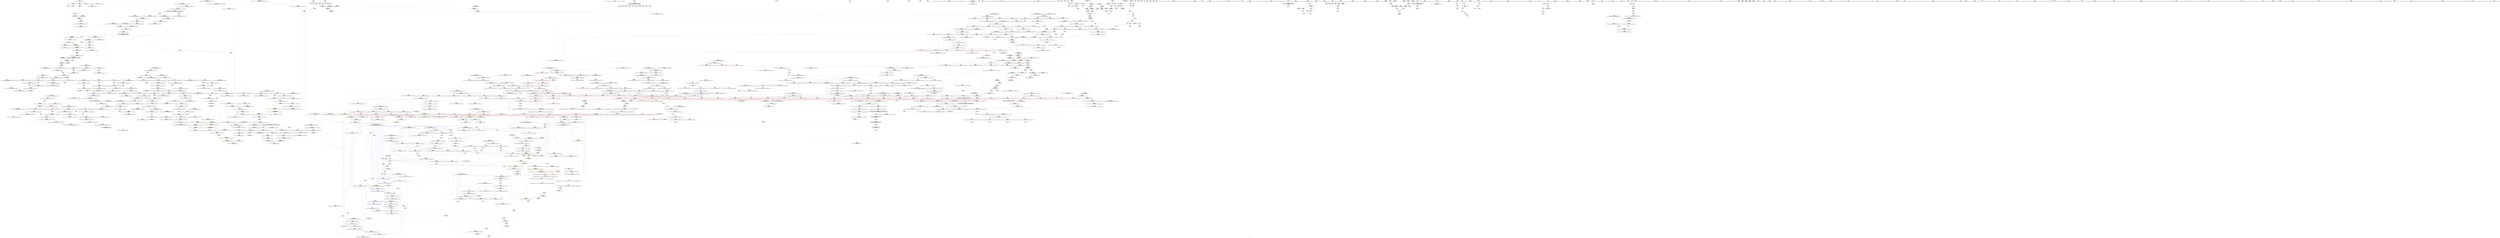 digraph "SVFG" {
	label="SVFG";

	Node0x5626d02a6d40 [shape=record,color=grey,label="{NodeID: 0\nNullPtr}"];
	Node0x5626d02a6d40 -> Node0x5626d0464130[style=solid];
	Node0x5626d02a6d40 -> Node0x5626d046cad0[style=solid];
	Node0x5626d046ba60 [shape=record,color=red,label="{NodeID: 775\n1631\<--1625\nthis1\<--this.addr\n_ZN9__gnu_cxx5__ops15_Iter_comp_iterIPFbRKiS3_EEC2ES5_\n}"];
	Node0x5626d046ba60 -> Node0x5626d04628b0[style=solid];
	Node0x5626d0462570 [shape=record,color=purple,label="{NodeID: 443\n1690\<--1568\noffset_0\<--\n}"];
	Node0x5626d0462570 -> Node0x5626d046c830[style=solid];
	Node0x5626d05a6160 [shape=record,color=black,label="{NodeID: 2325\n1586 = PHI(1417, )\n0th arg _ZN9__gnu_cxx5__ops14_Val_comp_iterIPFbRKiS3_EEclIiPiEEbRT_T0_ }"];
	Node0x5626d05a6160 -> Node0x5626d04958e0[style=solid];
	Node0x5626d042b800 [shape=record,color=green,label="{NodeID: 111\n589\<--590\n__first.addr\<--__first.addr_field_insensitive\n_ZSt27__unguarded_partition_pivotIPiN9__gnu_cxx5__ops15_Iter_comp_iterIPFbRKiS5_EEEET_S9_S9_T0_\n}"];
	Node0x5626d042b800 -> Node0x5626d0477af0[style=solid];
	Node0x5626d042b800 -> Node0x5626d0477bc0[style=solid];
	Node0x5626d042b800 -> Node0x5626d0477c90[style=solid];
	Node0x5626d042b800 -> Node0x5626d0477d60[style=solid];
	Node0x5626d042b800 -> Node0x5626d0477e30[style=solid];
	Node0x5626d042b800 -> Node0x5626d0477f00[style=solid];
	Node0x5626d042b800 -> Node0x5626d046f7b0[style=solid];
	Node0x5626d04714f0 [shape=record,color=blue,label="{NodeID: 886\n881\<--873\n__holeIndex.addr\<--__holeIndex\n_ZSt13__adjust_heapIPiliN9__gnu_cxx5__ops15_Iter_comp_iterIPFbRKiS5_EEEEvT_T0_SA_T1_T2_\n}"];
	Node0x5626d04714f0 -> Node0x5626d047b300[style=dashed];
	Node0x5626d04714f0 -> Node0x5626d047b3d0[style=dashed];
	Node0x5626d04714f0 -> Node0x5626d047b4a0[style=dashed];
	Node0x5626d04714f0 -> Node0x5626d047b570[style=dashed];
	Node0x5626d04714f0 -> Node0x5626d0471b70[style=dashed];
	Node0x5626d04714f0 -> Node0x5626d0471de0[style=dashed];
	Node0x5626d04714f0 -> Node0x5626d0503fc0[style=dashed];
	Node0x5626d0477f00 [shape=record,color=red,label="{NodeID: 554\n630\<--589\n\<--__first.addr\n_ZSt27__unguarded_partition_pivotIPiN9__gnu_cxx5__ops15_Iter_comp_iterIPFbRKiS5_EEEET_S9_S9_T0_\n|{<s0>43}}"];
	Node0x5626d0477f00:s0 -> Node0x5626d05a1c20[style=solid,color=red];
	Node0x5626d045ae30 [shape=record,color=green,label="{NodeID: 222\n1496\<--1497\n_ZSt22__copy_move_backward_aILb1EPiS0_ET1_T0_S2_S1_\<--_ZSt22__copy_move_backward_aILb1EPiS0_ET1_T0_S2_S1__field_insensitive\n}"];
	Node0x5626d047d930 [shape=record,color=red,label="{NodeID: 665\n1093\<--1092\n\<--_M_comp\n_ZN9__gnu_cxx5__ops14_Iter_comp_valIPFbRKiS3_EEclIPiiEEbT_RT0_\n}"];
	Node0x5626d0468ab0 [shape=record,color=purple,label="{NodeID: 333\n178\<--11\narrayidx18\<--B\nmain\n}"];
	Node0x5626d059ce90 [shape=record,color=black,label="{NodeID: 2215\n1205 = PHI(797, )\n}"];
	Node0x5626d02a6b50 [shape=record,color=green,label="{NodeID: 1\n7\<--1\n__dso_handle\<--dummyObj\nGlob }"];
	Node0x5626d046bb30 [shape=record,color=red,label="{NodeID: 776\n1634\<--1633\n\<--call\n_ZN9__gnu_cxx5__ops15_Iter_comp_iterIPFbRKiS3_EEC2ES5_\n}"];
	Node0x5626d046bb30 -> Node0x5626d0495f60[style=solid];
	Node0x5626d04fb8c0 [shape=record,color=black,label="{NodeID: 1551\nMR_346V_3 = PHI(MR_346V_4, MR_346V_2, )\npts\{1420 \}\n}"];
	Node0x5626d04fb8c0 -> Node0x5626d0481620[style=dashed];
	Node0x5626d04fb8c0 -> Node0x5626d04816f0[style=dashed];
	Node0x5626d04fb8c0 -> Node0x5626d0494a40[style=dashed];
	Node0x5626d0462640 [shape=record,color=purple,label="{NodeID: 444\n1599\<--1598\n_M_comp\<--this1\n_ZN9__gnu_cxx5__ops14_Val_comp_iterIPFbRKiS3_EEclIiPiEEbRT_T0_\n}"];
	Node0x5626d0462640 -> Node0x5626d046b720[style=solid];
	Node0x5626d05a62a0 [shape=record,color=black,label="{NodeID: 2326\n1587 = PHI(1421, )\n1st arg _ZN9__gnu_cxx5__ops14_Val_comp_iterIPFbRKiS3_EEclIiPiEEbRT_T0_ }"];
	Node0x5626d05a62a0 -> Node0x5626d04959b0[style=solid];
	Node0x5626d042b8d0 [shape=record,color=green,label="{NodeID: 112\n591\<--592\n__last.addr\<--__last.addr_field_insensitive\n_ZSt27__unguarded_partition_pivotIPiN9__gnu_cxx5__ops15_Iter_comp_iterIPFbRKiS5_EEEET_S9_S9_T0_\n}"];
	Node0x5626d042b8d0 -> Node0x5626d0477fd0[style=solid];
	Node0x5626d042b8d0 -> Node0x5626d04780a0[style=solid];
	Node0x5626d042b8d0 -> Node0x5626d0478170[style=solid];
	Node0x5626d042b8d0 -> Node0x5626d046f880[style=solid];
	Node0x5626d04715c0 [shape=record,color=blue,label="{NodeID: 887\n883\<--874\n__len.addr\<--__len\n_ZSt13__adjust_heapIPiliN9__gnu_cxx5__ops15_Iter_comp_iterIPFbRKiS5_EEEEvT_T0_SA_T1_T2_\n}"];
	Node0x5626d04715c0 -> Node0x5626d047b710[style=dashed];
	Node0x5626d04715c0 -> Node0x5626d047b7e0[style=dashed];
	Node0x5626d04715c0 -> Node0x5626d047b8b0[style=dashed];
	Node0x5626d0477fd0 [shape=record,color=red,label="{NodeID: 555\n604\<--591\n\<--__last.addr\n_ZSt27__unguarded_partition_pivotIPiN9__gnu_cxx5__ops15_Iter_comp_iterIPFbRKiS5_EEEET_S9_S9_T0_\n}"];
	Node0x5626d0477fd0 -> Node0x5626d0466890[style=solid];
	Node0x5626d045af30 [shape=record,color=green,label="{NodeID: 223\n1501\<--1502\n__it.addr\<--__it.addr_field_insensitive\n_ZSt12__miter_baseIPiET_S1_\n}"];
	Node0x5626d045af30 -> Node0x5626d0482180[style=solid];
	Node0x5626d045af30 -> Node0x5626d0494ff0[style=solid];
	Node0x5626d047da00 [shape=record,color=red,label="{NodeID: 666\n1128\<--1106\n\<--__result.addr\n_ZSt22__move_median_to_firstIPiN9__gnu_cxx5__ops15_Iter_comp_iterIPFbRKiS5_EEEEvT_S9_S9_S9_T0_\n|{<s0>70}}"];
	Node0x5626d047da00:s0 -> Node0x5626d05a3c50[style=solid,color=red];
	Node0x5626d0468b80 [shape=record,color=purple,label="{NodeID: 334\n197\<--11\n\<--B\nmain\n}"];
	Node0x5626d059cfd0 [shape=record,color=black,label="{NodeID: 2216\n1251 = PHI(864, )\n}"];
	Node0x5626d059cfd0 -> Node0x5626d047fb50[style=solid];
	Node0x5626d02aaa20 [shape=record,color=green,label="{NodeID: 2\n14\<--1\n.str\<--dummyObj\nGlob }"];
	Node0x5626d046bc00 [shape=record,color=red,label="{NodeID: 777\n1646\<--1645\ndummyVal\<--offset_0\n_ZSt6__sortIPiN9__gnu_cxx5__ops15_Iter_comp_iterIPFbRKiS5_EEEEvT_S9_T0_\n}"];
	Node0x5626d046bc00 -> Node0x5626d046e290[style=solid];
	Node0x5626d04fbdc0 [shape=record,color=black,label="{NodeID: 1552\nMR_349V_4 = PHI(MR_349V_5, MR_349V_3, )\npts\{1424 \}\n}"];
	Node0x5626d04fbdc0 -> Node0x5626d0481890[style=dashed];
	Node0x5626d04fbdc0 -> Node0x5626d0481960[style=dashed];
	Node0x5626d04fbdc0 -> Node0x5626d0481a30[style=dashed];
	Node0x5626d04fbdc0 -> Node0x5626d0481b00[style=dashed];
	Node0x5626d04fbdc0 -> Node0x5626d0494b10[style=dashed];
	Node0x5626d0462710 [shape=record,color=purple,label="{NodeID: 445\n1615\<--1614\n_M_comp\<--this1\n_ZN9__gnu_cxx5__ops14_Val_comp_iterIPFbRKiS3_EEC2EONS0_15_Iter_comp_iterIS5_EE\n}"];
	Node0x5626d0462710 -> Node0x5626d0495cf0[style=solid];
	Node0x5626d05a63e0 [shape=record,color=black,label="{NodeID: 2327\n1588 = PHI(1438, )\n2nd arg _ZN9__gnu_cxx5__ops14_Val_comp_iterIPFbRKiS3_EEclIiPiEEbRT_T0_ }"];
	Node0x5626d05a63e0 -> Node0x5626d0495a80[style=solid];
	Node0x5626d042b9a0 [shape=record,color=green,label="{NodeID: 113\n593\<--594\n__mid\<--__mid_field_insensitive\n_ZSt27__unguarded_partition_pivotIPiN9__gnu_cxx5__ops15_Iter_comp_iterIPFbRKiS5_EEEET_S9_S9_T0_\n}"];
	Node0x5626d042b9a0 -> Node0x5626d0478240[style=solid];
	Node0x5626d042b9a0 -> Node0x5626d046f950[style=solid];
	Node0x5626d0471690 [shape=record,color=blue,label="{NodeID: 888\n885\<--875\n__value.addr\<--__value\n_ZSt13__adjust_heapIPiliN9__gnu_cxx5__ops15_Iter_comp_iterIPFbRKiS5_EEEEvT_T0_SA_T1_T2_\n}"];
	Node0x5626d0471690 -> Node0x5626d047c340[style=dashed];
	Node0x5626d0471690 -> Node0x5626d047c410[style=dashed];
	Node0x5626d0471690 -> Node0x5626d047c4e0[style=dashed];
	Node0x5626d04780a0 [shape=record,color=red,label="{NodeID: 556\n617\<--591\n\<--__last.addr\n_ZSt27__unguarded_partition_pivotIPiN9__gnu_cxx5__ops15_Iter_comp_iterIPFbRKiS5_EEEET_S9_S9_T0_\n}"];
	Node0x5626d04780a0 -> Node0x5626d045fe70[style=solid];
	Node0x5626d045b000 [shape=record,color=green,label="{NodeID: 224\n1510\<--1511\n__first.addr\<--__first.addr_field_insensitive\n_ZSt22__copy_move_backward_aILb1EPiS0_ET1_T0_S2_S1_\n}"];
	Node0x5626d045b000 -> Node0x5626d0482250[style=solid];
	Node0x5626d045b000 -> Node0x5626d04950c0[style=solid];
	Node0x5626d047dad0 [shape=record,color=red,label="{NodeID: 667\n1138\<--1106\n\<--__result.addr\n_ZSt22__move_median_to_firstIPiN9__gnu_cxx5__ops15_Iter_comp_iterIPFbRKiS5_EEEEvT_S9_S9_S9_T0_\n|{<s0>72}}"];
	Node0x5626d047dad0:s0 -> Node0x5626d05a3c50[style=solid,color=red];
	Node0x5626d0468c50 [shape=record,color=purple,label="{NodeID: 335\n199\<--11\n\<--B\nmain\n|{<s0>12}}"];
	Node0x5626d0468c50:s0 -> Node0x5626d059f1e0[style=solid,color=red];
	Node0x5626d059d1a0 [shape=record,color=black,label="{NodeID: 2217\n1255 = PHI(864, )\n}"];
	Node0x5626d059d1a0 -> Node0x5626d047fc20[style=solid];
	Node0x5626d01b8710 [shape=record,color=green,label="{NodeID: 3\n16\<--1\n.str.1\<--dummyObj\nGlob }"];
	Node0x5626d046bcd0 [shape=record,color=red,label="{NodeID: 778\n1649\<--1648\ndummyVal\<--offset_0\n_ZSt6__sortIPiN9__gnu_cxx5__ops15_Iter_comp_iterIPFbRKiS5_EEEEvT_S9_T0_\n}"];
	Node0x5626d046bcd0 -> Node0x5626d046e360[style=solid];
	Node0x5626d04fc2c0 [shape=record,color=black,label="{NodeID: 1553\nMR_10V_2 = PHI(MR_10V_3, MR_10V_1, )\npts\{10 13 \}\n|{|<s4>100}}"];
	Node0x5626d04fc2c0 -> Node0x5626d0481ca0[style=dashed];
	Node0x5626d04fc2c0 -> Node0x5626d0481d70[style=dashed];
	Node0x5626d04fc2c0 -> Node0x5626d0494970[style=dashed];
	Node0x5626d04fc2c0 -> Node0x5626d0494be0[style=dashed];
	Node0x5626d04fc2c0:s4 -> Node0x5626d0522f90[style=dashed,color=red];
	Node0x5626d04627e0 [shape=record,color=purple,label="{NodeID: 446\n1617\<--1616\n_M_comp2\<--\n_ZN9__gnu_cxx5__ops14_Val_comp_iterIPFbRKiS3_EEC2EONS0_15_Iter_comp_iterIS5_EE\n|{<s0>111}}"];
	Node0x5626d04627e0:s0 -> Node0x5626d05a3530[style=solid,color=red];
	Node0x5626d05a6520 [shape=record,color=black,label="{NodeID: 2328\n1240 = PHI(1233, )\n0th arg _ZSt4swapIiENSt9enable_ifIXsr6__and_ISt6__not_ISt15__is_tuple_likeIT_EESt21is_move_constructibleIS3_ESt18is_move_assignableIS3_EEE5valueEvE4typeERS3_SC_ }"];
	Node0x5626d05a6520 -> Node0x5626d04931e0[style=solid];
	Node0x5626d042ba70 [shape=record,color=green,label="{NodeID: 114\n595\<--596\nagg.tmp\<--agg.tmp_field_insensitive\n_ZSt27__unguarded_partition_pivotIPiN9__gnu_cxx5__ops15_Iter_comp_iterIPFbRKiS5_EEEET_S9_S9_T0_\n}"];
	Node0x5626d042ba70 -> Node0x5626d04666f0[style=solid];
	Node0x5626d042ba70 -> Node0x5626d045fc00[style=solid];
	Node0x5626d0471760 [shape=record,color=blue,label="{NodeID: 889\n887\<--899\n__topIndex\<--\n_ZSt13__adjust_heapIPiliN9__gnu_cxx5__ops15_Iter_comp_iterIPFbRKiS5_EEEEvT_T0_SA_T1_T2_\n}"];
	Node0x5626d0471760 -> Node0x5626d047b980[style=dashed];
	Node0x5626d0478170 [shape=record,color=red,label="{NodeID: 557\n629\<--591\n\<--__last.addr\n_ZSt27__unguarded_partition_pivotIPiN9__gnu_cxx5__ops15_Iter_comp_iterIPFbRKiS5_EEEET_S9_S9_T0_\n|{<s0>43}}"];
	Node0x5626d0478170:s0 -> Node0x5626d05a1ae0[style=solid,color=red];
	Node0x5626d045b0d0 [shape=record,color=green,label="{NodeID: 225\n1512\<--1513\n__last.addr\<--__last.addr_field_insensitive\n_ZSt22__copy_move_backward_aILb1EPiS0_ET1_T0_S2_S1_\n}"];
	Node0x5626d045b0d0 -> Node0x5626d0482320[style=solid];
	Node0x5626d045b0d0 -> Node0x5626d0495190[style=solid];
	Node0x5626d047dba0 [shape=record,color=red,label="{NodeID: 668\n1142\<--1106\n\<--__result.addr\n_ZSt22__move_median_to_firstIPiN9__gnu_cxx5__ops15_Iter_comp_iterIPFbRKiS5_EEEEvT_S9_S9_S9_T0_\n|{<s0>73}}"];
	Node0x5626d047dba0:s0 -> Node0x5626d05a3c50[style=solid,color=red];
	Node0x5626d0468d20 [shape=record,color=purple,label="{NodeID: 336\n216\<--11\narrayidx30\<--B\nmain\n}"];
	Node0x5626d0468d20 -> Node0x5626d0474bd0[style=solid];
	Node0x5626d059d2e0 [shape=record,color=black,label="{NodeID: 2218\n1259 = PHI(864, )\n}"];
	Node0x5626d059d2e0 -> Node0x5626d047fcf0[style=solid];
	Node0x5626d018f990 [shape=record,color=green,label="{NodeID: 4\n18\<--1\nstdin\<--dummyObj\nGlob }"];
	Node0x5626d046bda0 [shape=record,color=red,label="{NodeID: 779\n1652\<--1651\ndummyVal\<--offset_0\n_ZSt16__introsort_loopIPilN9__gnu_cxx5__ops15_Iter_comp_iterIPFbRKiS5_EEEEvT_S9_T0_T1_\n}"];
	Node0x5626d046bda0 -> Node0x5626d046e840[style=solid];
	Node0x5626d04fc7c0 [shape=record,color=black,label="{NodeID: 1554\nMR_10V_3 = PHI(MR_10V_2, MR_10V_1, )\npts\{10 13 \}\n|{<s0>109}}"];
	Node0x5626d04fc7c0:s0 -> Node0x5626d053a0b0[style=dashed,color=blue];
	Node0x5626d04628b0 [shape=record,color=purple,label="{NodeID: 447\n1632\<--1631\n_M_comp\<--this1\n_ZN9__gnu_cxx5__ops15_Iter_comp_iterIPFbRKiS3_EEC2ES5_\n}"];
	Node0x5626d04628b0 -> Node0x5626d0495f60[style=solid];
	Node0x5626d05a6660 [shape=record,color=black,label="{NodeID: 2329\n1241 = PHI(1234, )\n1st arg _ZSt4swapIiENSt9enable_ifIXsr6__and_ISt6__not_ISt15__is_tuple_likeIT_EESt21is_move_constructibleIS3_ESt18is_move_assignableIS3_EEE5valueEvE4typeERS3_SC_ }"];
	Node0x5626d05a6660 -> Node0x5626d04932b0[style=solid];
	Node0x5626d045b4b0 [shape=record,color=green,label="{NodeID: 115\n597\<--598\nagg.tmp5\<--agg.tmp5_field_insensitive\n_ZSt27__unguarded_partition_pivotIPiN9__gnu_cxx5__ops15_Iter_comp_iterIPFbRKiS5_EEEET_S9_S9_T0_\n}"];
	Node0x5626d045b4b0 -> Node0x5626d04667c0[style=solid];
	Node0x5626d045b4b0 -> Node0x5626d045fcd0[style=solid];
	Node0x5626d0471830 [shape=record,color=blue,label="{NodeID: 890\n889\<--901\n__secondChild\<--\n_ZSt13__adjust_heapIPiliN9__gnu_cxx5__ops15_Iter_comp_iterIPFbRKiS5_EEEEvT_T0_SA_T1_T2_\n}"];
	Node0x5626d0471830 -> Node0x5626d047ba50[style=dashed];
	Node0x5626d0471830 -> Node0x5626d047bb20[style=dashed];
	Node0x5626d0471830 -> Node0x5626d047c000[style=dashed];
	Node0x5626d0471830 -> Node0x5626d047c0d0[style=dashed];
	Node0x5626d0471830 -> Node0x5626d0471900[style=dashed];
	Node0x5626d0471830 -> Node0x5626d0471c40[style=dashed];
	Node0x5626d0471830 -> Node0x5626d05044c0[style=dashed];
	Node0x5626d0478240 [shape=record,color=red,label="{NodeID: 558\n616\<--593\n\<--__mid\n_ZSt27__unguarded_partition_pivotIPiN9__gnu_cxx5__ops15_Iter_comp_iterIPFbRKiS5_EEEET_S9_S9_T0_\n|{<s0>41}}"];
	Node0x5626d0478240:s0 -> Node0x5626d059fca0[style=solid,color=red];
	Node0x5626d045b1a0 [shape=record,color=green,label="{NodeID: 226\n1514\<--1515\n__result.addr\<--__result.addr_field_insensitive\n_ZSt22__copy_move_backward_aILb1EPiS0_ET1_T0_S2_S1_\n}"];
	Node0x5626d045b1a0 -> Node0x5626d04823f0[style=solid];
	Node0x5626d045b1a0 -> Node0x5626d0495260[style=solid];
	Node0x5626d047dc70 [shape=record,color=red,label="{NodeID: 669\n1152\<--1106\n\<--__result.addr\n_ZSt22__move_median_to_firstIPiN9__gnu_cxx5__ops15_Iter_comp_iterIPFbRKiS5_EEEEvT_S9_S9_S9_T0_\n|{<s0>75}}"];
	Node0x5626d047dc70:s0 -> Node0x5626d05a3c50[style=solid,color=red];
	Node0x5626d0468df0 [shape=record,color=purple,label="{NodeID: 337\n108\<--14\n\<--.str\nmain\n}"];
	Node0x5626d059d420 [shape=record,color=black,label="{NodeID: 2219\n1304 = PHI(797, )\n}"];
	Node0x5626d044f940 [shape=record,color=green,label="{NodeID: 5\n19\<--1\n.str.2\<--dummyObj\nGlob }"];
	Node0x5626d046be70 [shape=record,color=red,label="{NodeID: 780\n1655\<--1654\ndummyVal\<--offset_0\n_ZSt16__introsort_loopIPilN9__gnu_cxx5__ops15_Iter_comp_iterIPFbRKiS5_EEEEvT_S9_T0_T1_\n}"];
	Node0x5626d046be70 -> Node0x5626d046e9e0[style=solid];
	Node0x5626d04fccc0 [shape=record,color=black,label="{NodeID: 1555\nMR_84V_3 = PHI(MR_84V_2, MR_84V_1, )\npts\{3990000 \}\n}"];
	Node0x5626d0462980 [shape=record,color=purple,label="{NodeID: 448\n190\<--8\nadd.ptr\<--R\nmain\n|{<s0>11}}"];
	Node0x5626d0462980:s0 -> Node0x5626d059f3f0[style=solid,color=red];
	Node0x5626d05a67a0 [shape=record,color=black,label="{NodeID: 2330\n1475 = PHI(1404, )\n0th arg _ZSt23__copy_move_backward_a2ILb1EPiS0_ET1_T0_S2_S1_ }"];
	Node0x5626d05a67a0 -> Node0x5626d0494d80[style=solid];
	Node0x5626d045b580 [shape=record,color=green,label="{NodeID: 116\n625\<--626\n_ZSt22__move_median_to_firstIPiN9__gnu_cxx5__ops15_Iter_comp_iterIPFbRKiS5_EEEEvT_S9_S9_S9_T0_\<--_ZSt22__move_median_to_firstIPiN9__gnu_cxx5__ops15_Iter_comp_iterIPFbRKiS5_EEEEvT_S9_S9_S9_T0__field_insensitive\n}"];
	Node0x5626d0471900 [shape=record,color=blue,label="{NodeID: 891\n889\<--912\n__secondChild\<--mul\n_ZSt13__adjust_heapIPiliN9__gnu_cxx5__ops15_Iter_comp_iterIPFbRKiS5_EEEEvT_T0_SA_T1_T2_\n}"];
	Node0x5626d0471900 -> Node0x5626d047ba50[style=dashed];
	Node0x5626d0471900 -> Node0x5626d047bb20[style=dashed];
	Node0x5626d0471900 -> Node0x5626d047bbf0[style=dashed];
	Node0x5626d0471900 -> Node0x5626d047bcc0[style=dashed];
	Node0x5626d0471900 -> Node0x5626d047bd90[style=dashed];
	Node0x5626d0471900 -> Node0x5626d047be60[style=dashed];
	Node0x5626d0471900 -> Node0x5626d047bf30[style=dashed];
	Node0x5626d0471900 -> Node0x5626d047c000[style=dashed];
	Node0x5626d0471900 -> Node0x5626d047c0d0[style=dashed];
	Node0x5626d0471900 -> Node0x5626d0471900[style=dashed];
	Node0x5626d0471900 -> Node0x5626d04719d0[style=dashed];
	Node0x5626d0471900 -> Node0x5626d0471c40[style=dashed];
	Node0x5626d0471900 -> Node0x5626d05044c0[style=dashed];
	Node0x5626d0478310 [shape=record,color=red,label="{NodeID: 559\n623\<--622\n\<--coerce.dive3\n_ZSt27__unguarded_partition_pivotIPiN9__gnu_cxx5__ops15_Iter_comp_iterIPFbRKiS5_EEEET_S9_S9_T0_\n|{<s0>41}}"];
	Node0x5626d0478310:s0 -> Node0x5626d059ff20[style=solid,color=red];
	Node0x5626d045b270 [shape=record,color=green,label="{NodeID: 227\n1516\<--1517\n__simple\<--__simple_field_insensitive\n_ZSt22__copy_move_backward_aILb1EPiS0_ET1_T0_S2_S1_\n}"];
	Node0x5626d045b270 -> Node0x5626d0495330[style=solid];
	Node0x5626d051f790 [shape=record,color=yellow,style=double,label="{NodeID: 1777\n234V_1 = ENCHI(MR_234V_0)\npts\{8920000 \}\nFun[_ZSt11__push_heapIPiliN9__gnu_cxx5__ops14_Iter_comp_valIPFbRKiS5_EEEEvT_T0_SA_T1_RT2_]|{<s0>65}}"];
	Node0x5626d051f790:s0 -> Node0x5626d0519650[style=dashed,color=red];
	Node0x5626d047dd40 [shape=record,color=red,label="{NodeID: 670\n1160\<--1106\n\<--__result.addr\n_ZSt22__move_median_to_firstIPiN9__gnu_cxx5__ops15_Iter_comp_iterIPFbRKiS5_EEEEvT_S9_S9_S9_T0_\n|{<s0>77}}"];
	Node0x5626d047dd40:s0 -> Node0x5626d05a3c50[style=solid,color=red];
	Node0x5626d0468ec0 [shape=record,color=purple,label="{NodeID: 338\n109\<--16\n\<--.str.1\nmain\n}"];
	Node0x5626d059d530 [shape=record,color=black,label="{NodeID: 2220\n1307 = PHI(864, )\n}"];
	Node0x5626d059d530 -> Node0x5626d0480920[style=solid];
	Node0x5626d044f020 [shape=record,color=green,label="{NodeID: 6\n21\<--1\n.str.3\<--dummyObj\nGlob }"];
	Node0x5626d046bf40 [shape=record,color=red,label="{NodeID: 781\n1658\<--1657\ndummyVal\<--offset_0\n_ZSt16__introsort_loopIPilN9__gnu_cxx5__ops15_Iter_comp_iterIPFbRKiS5_EEEEvT_S9_T0_T1_\n}"];
	Node0x5626d046bf40 -> Node0x5626d046eb80[style=solid];
	Node0x5626d04fd1c0 [shape=record,color=black,label="{NodeID: 1556\nMR_10V_6 = PHI(MR_10V_3, MR_10V_2, )\npts\{10 13 \}\n|{<s0>19|<s1>29}}"];
	Node0x5626d04fd1c0:s0 -> Node0x5626d0537770[style=dashed,color=blue];
	Node0x5626d04fd1c0:s1 -> Node0x5626d050a8c0[style=dashed,color=blue];
	Node0x5626d0462a50 [shape=record,color=purple,label="{NodeID: 449\n198\<--11\nadd.ptr22\<--B\nmain\n|{<s0>12}}"];
	Node0x5626d0462a50:s0 -> Node0x5626d059f3f0[style=solid,color=red];
	Node0x5626d05a68e0 [shape=record,color=black,label="{NodeID: 2331\n1476 = PHI(1408, )\n1st arg _ZSt23__copy_move_backward_a2ILb1EPiS0_ET1_T0_S2_S1_ }"];
	Node0x5626d05a68e0 -> Node0x5626d0494e50[style=solid];
	Node0x5626d045b650 [shape=record,color=green,label="{NodeID: 117\n637\<--638\n_ZSt21__unguarded_partitionIPiN9__gnu_cxx5__ops15_Iter_comp_iterIPFbRKiS5_EEEET_S9_S9_S9_T0_\<--_ZSt21__unguarded_partitionIPiN9__gnu_cxx5__ops15_Iter_comp_iterIPFbRKiS5_EEEET_S9_S9_S9_T0__field_insensitive\n}"];
	Node0x5626d04719d0 [shape=record,color=blue,label="{NodeID: 892\n889\<--924\n__secondChild\<--dec\n_ZSt13__adjust_heapIPiliN9__gnu_cxx5__ops15_Iter_comp_iterIPFbRKiS5_EEEEvT_T0_SA_T1_T2_\n}"];
	Node0x5626d04719d0 -> Node0x5626d047ba50[style=dashed];
	Node0x5626d04719d0 -> Node0x5626d047bb20[style=dashed];
	Node0x5626d04719d0 -> Node0x5626d047be60[style=dashed];
	Node0x5626d04719d0 -> Node0x5626d047bf30[style=dashed];
	Node0x5626d04719d0 -> Node0x5626d047c000[style=dashed];
	Node0x5626d04719d0 -> Node0x5626d047c0d0[style=dashed];
	Node0x5626d04719d0 -> Node0x5626d0471900[style=dashed];
	Node0x5626d04719d0 -> Node0x5626d0471c40[style=dashed];
	Node0x5626d04719d0 -> Node0x5626d05044c0[style=dashed];
	Node0x5626d04783e0 [shape=record,color=red,label="{NodeID: 560\n635\<--634\n\<--coerce.dive6\n_ZSt27__unguarded_partition_pivotIPiN9__gnu_cxx5__ops15_Iter_comp_iterIPFbRKiS5_EEEET_S9_S9_T0_\n|{<s0>43}}"];
	Node0x5626d04783e0:s0 -> Node0x5626d05a1d60[style=solid,color=red];
	Node0x5626d045b340 [shape=record,color=green,label="{NodeID: 228\n1527\<--1528\n_ZNSt20__copy_move_backwardILb1ELb1ESt26random_access_iterator_tagE13__copy_move_bIiEEPT_PKS3_S6_S4_\<--_ZNSt20__copy_move_backwardILb1ELb1ESt26random_access_iterator_tagE13__copy_move_bIiEEPT_PKS3_S6_S4__field_insensitive\n}"];
	Node0x5626d047de10 [shape=record,color=red,label="{NodeID: 671\n1164\<--1106\n\<--__result.addr\n_ZSt22__move_median_to_firstIPiN9__gnu_cxx5__ops15_Iter_comp_iterIPFbRKiS5_EEEEvT_S9_S9_S9_T0_\n|{<s0>78}}"];
	Node0x5626d047de10:s0 -> Node0x5626d05a3c50[style=solid,color=red];
	Node0x5626d0468f90 [shape=record,color=purple,label="{NodeID: 339\n114\<--19\n\<--.str.2\nmain\n}"];
	Node0x5626d059d6a0 [shape=record,color=black,label="{NodeID: 2221\n1314 = PHI(1390, )\n}"];
	Node0x5626d044f0b0 [shape=record,color=green,label="{NodeID: 7\n23\<--1\nstdout\<--dummyObj\nGlob }"];
	Node0x5626d046c010 [shape=record,color=red,label="{NodeID: 782\n1661\<--1660\ndummyVal\<--offset_0\n_ZSt22__final_insertion_sortIPiN9__gnu_cxx5__ops15_Iter_comp_iterIPFbRKiS5_EEEEvT_S9_T0_\n}"];
	Node0x5626d046c010 -> Node0x5626d046f060[style=solid];
	Node0x5626d04fd6c0 [shape=record,color=black,label="{NodeID: 1557\nMR_170V_3 = PHI(MR_170V_4, MR_170V_2, )\npts\{698 \}\n}"];
	Node0x5626d04fd6c0 -> Node0x5626d0478f40[style=dashed];
	Node0x5626d04fd6c0 -> Node0x5626d0479010[style=dashed];
	Node0x5626d04fd6c0 -> Node0x5626d0470310[style=dashed];
	Node0x5626d0462b20 [shape=record,color=purple,label="{NodeID: 450\n611\<--603\nadd.ptr\<--\n_ZSt27__unguarded_partition_pivotIPiN9__gnu_cxx5__ops15_Iter_comp_iterIPFbRKiS5_EEEET_S9_S9_T0_\n}"];
	Node0x5626d0462b20 -> Node0x5626d046f950[style=solid];
	Node0x5626d05a6a20 [shape=record,color=black,label="{NodeID: 2332\n1477 = PHI(1409, )\n2nd arg _ZSt23__copy_move_backward_a2ILb1EPiS0_ET1_T0_S2_S1_ }"];
	Node0x5626d05a6a20 -> Node0x5626d0494f20[style=solid];
	Node0x5626d045b750 [shape=record,color=green,label="{NodeID: 118\n645\<--646\n__comp\<--__comp_field_insensitive\n_ZSt13__heap_selectIPiN9__gnu_cxx5__ops15_Iter_comp_iterIPFbRKiS5_EEEEvT_S9_S9_T0_\n|{|<s1>44|<s2>45|<s3>46}}"];
	Node0x5626d045b750 -> Node0x5626d0460350[style=solid];
	Node0x5626d045b750:s1 -> Node0x5626d059f910[style=solid,color=red];
	Node0x5626d045b750:s2 -> Node0x5626d05a71a0[style=solid,color=red];
	Node0x5626d045b750:s3 -> Node0x5626d05a4980[style=solid,color=red];
	Node0x5626d0471aa0 [shape=record,color=blue,label="{NodeID: 893\n934\<--931\nadd.ptr5\<--\n_ZSt13__adjust_heapIPiliN9__gnu_cxx5__ops15_Iter_comp_iterIPFbRKiS5_EEEEvT_T0_SA_T1_T2_\n}"];
	Node0x5626d0471aa0 -> Node0x5626d050f8c0[style=dashed];
	Node0x5626d04784b0 [shape=record,color=red,label="{NodeID: 561\n660\<--647\n\<--__first.addr\n_ZSt13__heap_selectIPiN9__gnu_cxx5__ops15_Iter_comp_iterIPFbRKiS5_EEEEvT_S9_S9_T0_\n|{<s0>44}}"];
	Node0x5626d04784b0:s0 -> Node0x5626d059f6f0[style=solid,color=red];
	Node0x5626d04635a0 [shape=record,color=green,label="{NodeID: 229\n1532\<--1533\n__it.addr\<--__it.addr_field_insensitive\n_ZSt12__niter_baseIPiET_S1_\n}"];
	Node0x5626d04635a0 -> Node0x5626d04824c0[style=solid];
	Node0x5626d04635a0 -> Node0x5626d0495400[style=solid];
	Node0x5626d051f950 [shape=record,color=yellow,style=double,label="{NodeID: 1779\n262V_1 = ENCHI(MR_262V_0)\npts\{739 831 886 1247 1280 1422 \}\nFun[_ZSt11__push_heapIPiliN9__gnu_cxx5__ops14_Iter_comp_valIPFbRKiS5_EEEEvT_T0_SA_T1_RT2_]}"];
	Node0x5626d051f950 -> Node0x5626d047d450[style=dashed];
	Node0x5626d051f950 -> Node0x5626d047d520[style=dashed];
	Node0x5626d047dee0 [shape=record,color=red,label="{NodeID: 672\n1120\<--1108\n\<--__a.addr\n_ZSt22__move_median_to_firstIPiN9__gnu_cxx5__ops15_Iter_comp_iterIPFbRKiS5_EEEEvT_S9_S9_S9_T0_\n|{<s0>68}}"];
	Node0x5626d047dee0:s0 -> Node0x5626d05a7a30[style=solid,color=red];
	Node0x5626d0469060 [shape=record,color=purple,label="{NodeID: 340\n115\<--21\n\<--.str.3\nmain\n}"];
	Node0x5626d059d7b0 [shape=record,color=black,label="{NodeID: 2222\n1317 = PHI(864, )\n}"];
	Node0x5626d059d7b0 -> Node0x5626d04809f0[style=solid];
	Node0x5626d044f360 [shape=record,color=green,label="{NodeID: 8\n24\<--1\n.str.4\<--dummyObj\nGlob }"];
	Node0x5626d046c0e0 [shape=record,color=red,label="{NodeID: 783\n1664\<--1663\ndummyVal\<--offset_0\n_ZSt22__final_insertion_sortIPiN9__gnu_cxx5__ops15_Iter_comp_iterIPFbRKiS5_EEEEvT_S9_T0_\n}"];
	Node0x5626d046c0e0 -> Node0x5626d046f130[style=solid];
	Node0x5626d04fdbc0 [shape=record,color=black,label="{NodeID: 1558\nMR_10V_2 = PHI(MR_10V_3, MR_10V_1, )\npts\{10 13 \}\n|{<s0>39|<s1>47|<s2>47|<s3>47}}"];
	Node0x5626d04fdbc0:s0 -> Node0x5626d0538270[style=dashed,color=blue];
	Node0x5626d04fdbc0:s1 -> Node0x5626d047a940[style=dashed,color=red];
	Node0x5626d04fdbc0:s2 -> Node0x5626d047aa10[style=dashed,color=red];
	Node0x5626d04fdbc0:s3 -> Node0x5626d04710e0[style=dashed,color=red];
	Node0x5626d0462bf0 [shape=record,color=purple,label="{NodeID: 451\n768\<--766\nadd.ptr\<--\n_ZSt11__make_heapIPiN9__gnu_cxx5__ops15_Iter_comp_iterIPFbRKiS5_EEEEvT_S9_RT0_\n|{<s0>48}}"];
	Node0x5626d0462bf0:s0 -> Node0x5626d058a380[style=solid,color=red];
	Node0x5626d05a6b60 [shape=record,color=black,label="{NodeID: 2333\n281 = PHI(95, )\n0th arg _ZSt3minIiERKT_S2_S2_ }"];
	Node0x5626d05a6b60 -> Node0x5626d046dce0[style=solid];
	Node0x5626d045b820 [shape=record,color=green,label="{NodeID: 119\n647\<--648\n__first.addr\<--__first.addr_field_insensitive\n_ZSt13__heap_selectIPiN9__gnu_cxx5__ops15_Iter_comp_iterIPFbRKiS5_EEEEvT_S9_S9_T0_\n}"];
	Node0x5626d045b820 -> Node0x5626d04784b0[style=solid];
	Node0x5626d045b820 -> Node0x5626d0478580[style=solid];
	Node0x5626d045b820 -> Node0x5626d0478650[style=solid];
	Node0x5626d045b820 -> Node0x5626d046fc90[style=solid];
	Node0x5626d0471b70 [shape=record,color=blue,label="{NodeID: 894\n881\<--936\n__holeIndex.addr\<--\n_ZSt13__adjust_heapIPiliN9__gnu_cxx5__ops15_Iter_comp_iterIPFbRKiS5_EEEEvT_T0_SA_T1_T2_\n}"];
	Node0x5626d0471b70 -> Node0x5626d047b4a0[style=dashed];
	Node0x5626d0471b70 -> Node0x5626d047b570[style=dashed];
	Node0x5626d0471b70 -> Node0x5626d0471b70[style=dashed];
	Node0x5626d0471b70 -> Node0x5626d0471de0[style=dashed];
	Node0x5626d0471b70 -> Node0x5626d0503fc0[style=dashed];
	Node0x5626d0478580 [shape=record,color=red,label="{NodeID: 562\n673\<--647\n\<--__first.addr\n_ZSt13__heap_selectIPiN9__gnu_cxx5__ops15_Iter_comp_iterIPFbRKiS5_EEEEvT_S9_S9_T0_\n|{<s0>45}}"];
	Node0x5626d0478580:s0 -> Node0x5626d05a7db0[style=solid,color=red];
	Node0x5626d0463670 [shape=record,color=green,label="{NodeID: 230\n1541\<--1542\n__first.addr\<--__first.addr_field_insensitive\n_ZNSt20__copy_move_backwardILb1ELb1ESt26random_access_iterator_tagE13__copy_move_bIiEEPT_PKS3_S6_S4_\n}"];
	Node0x5626d0463670 -> Node0x5626d0482590[style=solid];
	Node0x5626d0463670 -> Node0x5626d0482660[style=solid];
	Node0x5626d0463670 -> Node0x5626d04954d0[style=solid];
	Node0x5626d051faf0 [shape=record,color=yellow,style=double,label="{NodeID: 1780\n12V_1 = ENCHI(MR_12V_0)\npts\{1 \}\nFun[main]}"];
	Node0x5626d051faf0 -> Node0x5626d04735e0[style=dashed];
	Node0x5626d051faf0 -> Node0x5626d04736b0[style=dashed];
	Node0x5626d047dfb0 [shape=record,color=red,label="{NodeID: 673\n1134\<--1108\n\<--__a.addr\n_ZSt22__move_median_to_firstIPiN9__gnu_cxx5__ops15_Iter_comp_iterIPFbRKiS5_EEEEvT_S9_S9_S9_T0_\n|{<s0>71}}"];
	Node0x5626d047dfb0:s0 -> Node0x5626d05a7a30[style=solid,color=red];
	Node0x5626d0469130 [shape=record,color=purple,label="{NodeID: 341\n118\<--24\n\<--.str.4\nmain\n}"];
	Node0x5626d059d920 [shape=record,color=black,label="{NodeID: 2223\n1328 = PHI(1459, )\n}"];
	Node0x5626d059d920 -> Node0x5626d0493ba0[style=solid];
	Node0x5626d044f3f0 [shape=record,color=green,label="{NodeID: 9\n26\<--1\n.str.5\<--dummyObj\nGlob }"];
	Node0x5626d046c1b0 [shape=record,color=red,label="{NodeID: 784\n1667\<--1666\ndummyVal\<--offset_0\n_ZSt22__final_insertion_sortIPiN9__gnu_cxx5__ops15_Iter_comp_iterIPFbRKiS5_EEEEvT_S9_T0_\n}"];
	Node0x5626d046c1b0 -> Node0x5626d046f200[style=solid];
	Node0x5626d04fe0c0 [shape=record,color=black,label="{NodeID: 1559\nMR_182V_2 = PHI(MR_182V_3, MR_182V_1, )\npts\{735 \}\n}"];
	Node0x5626d0462cc0 [shape=record,color=purple,label="{NodeID: 452\n916\<--914\nadd.ptr\<--\n_ZSt13__adjust_heapIPiliN9__gnu_cxx5__ops15_Iter_comp_iterIPFbRKiS5_EEEEvT_T0_SA_T1_T2_\n|{<s0>57}}"];
	Node0x5626d0462cc0:s0 -> Node0x5626d05a7a30[style=solid,color=red];
	Node0x5626d05a6ca0 [shape=record,color=black,label="{NodeID: 2334\n282 = PHI(97, )\n1st arg _ZSt3minIiERKT_S2_S2_ }"];
	Node0x5626d05a6ca0 -> Node0x5626d046ddb0[style=solid];
	Node0x5626d045b8f0 [shape=record,color=green,label="{NodeID: 120\n649\<--650\n__middle.addr\<--__middle.addr_field_insensitive\n_ZSt13__heap_selectIPiN9__gnu_cxx5__ops15_Iter_comp_iterIPFbRKiS5_EEEEvT_S9_S9_T0_\n}"];
	Node0x5626d045b8f0 -> Node0x5626d0478720[style=solid];
	Node0x5626d045b8f0 -> Node0x5626d04787f0[style=solid];
	Node0x5626d045b8f0 -> Node0x5626d04788c0[style=solid];
	Node0x5626d045b8f0 -> Node0x5626d046fd60[style=solid];
	Node0x5626d0471c40 [shape=record,color=blue,label="{NodeID: 895\n889\<--951\n__secondChild\<--mul12\n_ZSt13__adjust_heapIPiliN9__gnu_cxx5__ops15_Iter_comp_iterIPFbRKiS5_EEEEvT_T0_SA_T1_T2_\n}"];
	Node0x5626d0471c40 -> Node0x5626d047c1a0[style=dashed];
	Node0x5626d0471c40 -> Node0x5626d047c270[style=dashed];
	Node0x5626d0471c40 -> Node0x5626d05044c0[style=dashed];
	Node0x5626d0478650 [shape=record,color=red,label="{NodeID: 563\n678\<--647\n\<--__first.addr\n_ZSt13__heap_selectIPiN9__gnu_cxx5__ops15_Iter_comp_iterIPFbRKiS5_EEEEvT_S9_S9_T0_\n|{<s0>46}}"];
	Node0x5626d0478650:s0 -> Node0x5626d05a4590[style=solid,color=red];
	Node0x5626d0463740 [shape=record,color=green,label="{NodeID: 231\n1543\<--1544\n__last.addr\<--__last.addr_field_insensitive\n_ZNSt20__copy_move_backwardILb1ELb1ESt26random_access_iterator_tagE13__copy_move_bIiEEPT_PKS3_S6_S4_\n}"];
	Node0x5626d0463740 -> Node0x5626d0482730[style=solid];
	Node0x5626d0463740 -> Node0x5626d04955a0[style=solid];
	Node0x5626d047e080 [shape=record,color=red,label="{NodeID: 674\n1143\<--1108\n\<--__a.addr\n_ZSt22__move_median_to_firstIPiN9__gnu_cxx5__ops15_Iter_comp_iterIPFbRKiS5_EEEEvT_S9_S9_S9_T0_\n|{<s0>73}}"];
	Node0x5626d047e080:s0 -> Node0x5626d05a4180[style=solid,color=red];
	Node0x5626d0469200 [shape=record,color=purple,label="{NodeID: 342\n136\<--24\n\<--.str.4\nmain\n}"];
	Node0x5626d059da60 [shape=record,color=black,label="{NodeID: 2224\n1378 = PHI(1459, )\n}"];
	Node0x5626d059da60 -> Node0x5626d0494150[style=solid];
	Node0x5626d044f480 [shape=record,color=green,label="{NodeID: 10\n28\<--1\n.str.6\<--dummyObj\nGlob }"];
	Node0x5626d046c280 [shape=record,color=red,label="{NodeID: 785\n1670\<--1669\ndummyVal\<--offset_0\n_ZSt14__partial_sortIPiN9__gnu_cxx5__ops15_Iter_comp_iterIPFbRKiS5_EEEEvT_S9_S9_T0_\n}"];
	Node0x5626d046c280 -> Node0x5626d046f610[style=solid];
	Node0x5626d04fe5c0 [shape=record,color=black,label="{NodeID: 1560\nMR_184V_2 = PHI(MR_184V_4, MR_184V_1, )\npts\{737 \}\n}"];
	Node0x5626d0462d90 [shape=record,color=purple,label="{NodeID: 453\n920\<--917\nadd.ptr2\<--\n_ZSt13__adjust_heapIPiliN9__gnu_cxx5__ops15_Iter_comp_iterIPFbRKiS5_EEEEvT_T0_SA_T1_T2_\n|{<s0>57}}"];
	Node0x5626d0462d90:s0 -> Node0x5626d05a7db0[style=solid,color=red];
	Node0x5626d05a6de0 [shape=record,color=black,label="{NodeID: 2335\n1538 = PHI(1523, )\n0th arg _ZNSt20__copy_move_backwardILb1ELb1ESt26random_access_iterator_tagE13__copy_move_bIiEEPT_PKS3_S6_S4_ }"];
	Node0x5626d05a6de0 -> Node0x5626d04954d0[style=solid];
	Node0x5626d045b9c0 [shape=record,color=green,label="{NodeID: 121\n651\<--652\n__last.addr\<--__last.addr_field_insensitive\n_ZSt13__heap_selectIPiN9__gnu_cxx5__ops15_Iter_comp_iterIPFbRKiS5_EEEEvT_S9_S9_T0_\n}"];
	Node0x5626d045b9c0 -> Node0x5626d0478990[style=solid];
	Node0x5626d045b9c0 -> Node0x5626d046fe30[style=solid];
	Node0x5626d0471d10 [shape=record,color=blue,label="{NodeID: 896\n961\<--958\nadd.ptr16\<--\n_ZSt13__adjust_heapIPiliN9__gnu_cxx5__ops15_Iter_comp_iterIPFbRKiS5_EEEEvT_T0_SA_T1_T2_\n}"];
	Node0x5626d0471d10 -> Node0x5626d05049c0[style=dashed];
	Node0x5626d0478720 [shape=record,color=red,label="{NodeID: 564\n661\<--649\n\<--__middle.addr\n_ZSt13__heap_selectIPiN9__gnu_cxx5__ops15_Iter_comp_iterIPFbRKiS5_EEEEvT_S9_S9_T0_\n|{<s0>44}}"];
	Node0x5626d0478720:s0 -> Node0x5626d059f800[style=solid,color=red];
	Node0x5626d0463810 [shape=record,color=green,label="{NodeID: 232\n1545\<--1546\n__result.addr\<--__result.addr_field_insensitive\n_ZNSt20__copy_move_backwardILb1ELb1ESt26random_access_iterator_tagE13__copy_move_bIiEEPT_PKS3_S6_S4_\n}"];
	Node0x5626d0463810 -> Node0x5626d0482800[style=solid];
	Node0x5626d0463810 -> Node0x5626d04828d0[style=solid];
	Node0x5626d0463810 -> Node0x5626d0495670[style=solid];
	Node0x5626d047e150 [shape=record,color=red,label="{NodeID: 675\n1148\<--1108\n\<--__a.addr\n_ZSt22__move_median_to_firstIPiN9__gnu_cxx5__ops15_Iter_comp_iterIPFbRKiS5_EEEEvT_S9_S9_S9_T0_\n|{<s0>74}}"];
	Node0x5626d047e150:s0 -> Node0x5626d05a7a30[style=solid,color=red];
	Node0x5626d04692d0 [shape=record,color=purple,label="{NodeID: 343\n145\<--26\n\<--.str.5\nmain\n}"];
	Node0x5626d059dba0 [shape=record,color=black,label="{NodeID: 2225\n1404 = PHI(1499, )\n|{<s0>98}}"];
	Node0x5626d059dba0:s0 -> Node0x5626d05a67a0[style=solid,color=red];
	Node0x5626d0428790 [shape=record,color=green,label="{NodeID: 11\n30\<--1\n.str.7\<--dummyObj\nGlob }"];
	Node0x5626d046c350 [shape=record,color=red,label="{NodeID: 786\n1673\<--1672\ndummyVal\<--offset_0\n_ZSt27__unguarded_partition_pivotIPiN9__gnu_cxx5__ops15_Iter_comp_iterIPFbRKiS5_EEEET_S9_S9_T0_\n}"];
	Node0x5626d046c350 -> Node0x5626d046fa20[style=solid];
	Node0x5626d04feac0 [shape=record,color=black,label="{NodeID: 1561\nMR_186V_2 = PHI(MR_186V_4, MR_186V_1, )\npts\{739 \}\n}"];
	Node0x5626d0462e60 [shape=record,color=purple,label="{NodeID: 454\n929\<--927\nadd.ptr3\<--\n_ZSt13__adjust_heapIPiliN9__gnu_cxx5__ops15_Iter_comp_iterIPFbRKiS5_EEEEvT_T0_SA_T1_T2_\n|{<s0>58}}"];
	Node0x5626d0462e60:s0 -> Node0x5626d058a380[style=solid,color=red];
	Node0x5626d05a6f20 [shape=record,color=black,label="{NodeID: 2336\n1539 = PHI(1524, )\n1st arg _ZNSt20__copy_move_backwardILb1ELb1ESt26random_access_iterator_tagE13__copy_move_bIiEEPT_PKS3_S6_S4_ }"];
	Node0x5626d05a6f20 -> Node0x5626d04955a0[style=solid];
	Node0x5626d045ba90 [shape=record,color=green,label="{NodeID: 122\n653\<--654\n__i\<--__i_field_insensitive\n_ZSt13__heap_selectIPiN9__gnu_cxx5__ops15_Iter_comp_iterIPFbRKiS5_EEEEvT_S9_S9_T0_\n}"];
	Node0x5626d045ba90 -> Node0x5626d0478a60[style=solid];
	Node0x5626d045ba90 -> Node0x5626d0478b30[style=solid];
	Node0x5626d045ba90 -> Node0x5626d0478c00[style=solid];
	Node0x5626d045ba90 -> Node0x5626d0478cd0[style=solid];
	Node0x5626d045ba90 -> Node0x5626d046ff00[style=solid];
	Node0x5626d045ba90 -> Node0x5626d046ffd0[style=solid];
	Node0x5626d0471de0 [shape=record,color=blue,label="{NodeID: 897\n881\<--964\n__holeIndex.addr\<--sub17\n_ZSt13__adjust_heapIPiliN9__gnu_cxx5__ops15_Iter_comp_iterIPFbRKiS5_EEEEvT_T0_SA_T1_T2_\n}"];
	Node0x5626d0471de0 -> Node0x5626d0503fc0[style=dashed];
	Node0x5626d04787f0 [shape=record,color=red,label="{NodeID: 565\n665\<--649\n\<--__middle.addr\n_ZSt13__heap_selectIPiN9__gnu_cxx5__ops15_Iter_comp_iterIPFbRKiS5_EEEEvT_S9_S9_T0_\n}"];
	Node0x5626d04787f0 -> Node0x5626d046ff00[style=solid];
	Node0x5626d04638e0 [shape=record,color=green,label="{NodeID: 233\n1547\<--1548\n_Num\<--_Num_field_insensitive\n_ZNSt20__copy_move_backwardILb1ELb1ESt26random_access_iterator_tagE13__copy_move_bIiEEPT_PKS3_S6_S4_\n}"];
	Node0x5626d04638e0 -> Node0x5626d04829a0[style=solid];
	Node0x5626d04638e0 -> Node0x5626d0482a70[style=solid];
	Node0x5626d04638e0 -> Node0x5626d0482b40[style=solid];
	Node0x5626d04638e0 -> Node0x5626d0482c10[style=solid];
	Node0x5626d04638e0 -> Node0x5626d0495740[style=solid];
	Node0x5626d047e220 [shape=record,color=red,label="{NodeID: 676\n1153\<--1108\n\<--__a.addr\n_ZSt22__move_median_to_firstIPiN9__gnu_cxx5__ops15_Iter_comp_iterIPFbRKiS5_EEEEvT_S9_S9_S9_T0_\n|{<s0>75}}"];
	Node0x5626d047e220:s0 -> Node0x5626d05a4180[style=solid,color=red];
	Node0x5626d04693a0 [shape=record,color=purple,label="{NodeID: 344\n168\<--28\n\<--.str.6\nmain\n}"];
	Node0x5626d059dce0 [shape=record,color=black,label="{NodeID: 2226\n1408 = PHI(1499, )\n|{<s0>98}}"];
	Node0x5626d059dce0:s0 -> Node0x5626d05a68e0[style=solid,color=red];
	Node0x5626d0428890 [shape=record,color=green,label="{NodeID: 12\n32\<--1\n.str.8\<--dummyObj\nGlob }"];
	Node0x5626d046c420 [shape=record,color=red,label="{NodeID: 787\n1676\<--1675\ndummyVal\<--offset_0\n_ZSt27__unguarded_partition_pivotIPiN9__gnu_cxx5__ops15_Iter_comp_iterIPFbRKiS5_EEEET_S9_S9_T0_\n}"];
	Node0x5626d046c420 -> Node0x5626d046faf0[style=solid];
	Node0x5626d04fefc0 [shape=record,color=black,label="{NodeID: 1562\nMR_189V_2 = PHI(MR_189V_4, MR_189V_1, )\npts\{7410000 \}\n}"];
	Node0x5626d0462f30 [shape=record,color=purple,label="{NodeID: 455\n934\<--932\nadd.ptr5\<--\n_ZSt13__adjust_heapIPiliN9__gnu_cxx5__ops15_Iter_comp_iterIPFbRKiS5_EEEEvT_T0_SA_T1_T2_\n}"];
	Node0x5626d0462f30 -> Node0x5626d0471aa0[style=solid];
	Node0x5626d05a7060 [shape=record,color=black,label="{NodeID: 2337\n1540 = PHI(1525, )\n2nd arg _ZNSt20__copy_move_backwardILb1ELb1ESt26random_access_iterator_tagE13__copy_move_bIiEEPT_PKS3_S6_S4_ }"];
	Node0x5626d05a7060 -> Node0x5626d0495670[style=solid];
	Node0x5626d045bb60 [shape=record,color=green,label="{NodeID: 123\n663\<--664\n_ZSt11__make_heapIPiN9__gnu_cxx5__ops15_Iter_comp_iterIPFbRKiS5_EEEEvT_S9_RT0_\<--_ZSt11__make_heapIPiN9__gnu_cxx5__ops15_Iter_comp_iterIPFbRKiS5_EEEEvT_S9_RT0__field_insensitive\n}"];
	Node0x5626d0471eb0 [shape=record,color=blue,label="{NodeID: 898\n984\<--983\n__t.addr\<--__t\n_ZSt4moveIRN9__gnu_cxx5__ops15_Iter_comp_iterIPFbRKiS4_EEEEONSt16remove_referenceIT_E4typeEOSA_\n}"];
	Node0x5626d0471eb0 -> Node0x5626d047c5b0[style=dashed];
	Node0x5626d04788c0 [shape=record,color=red,label="{NodeID: 566\n679\<--649\n\<--__middle.addr\n_ZSt13__heap_selectIPiN9__gnu_cxx5__ops15_Iter_comp_iterIPFbRKiS5_EEEEvT_S9_S9_T0_\n|{<s0>46}}"];
	Node0x5626d04788c0:s0 -> Node0x5626d05a46e0[style=solid,color=red];
	Node0x5626d04639b0 [shape=record,color=green,label="{NodeID: 234\n1572\<--1573\nllvm.memmove.p0i8.p0i8.i64\<--llvm.memmove.p0i8.p0i8.i64_field_insensitive\n}"];
	Node0x5626d047e2f0 [shape=record,color=red,label="{NodeID: 677\n1121\<--1110\n\<--__b.addr\n_ZSt22__move_median_to_firstIPiN9__gnu_cxx5__ops15_Iter_comp_iterIPFbRKiS5_EEEEvT_S9_S9_S9_T0_\n|{<s0>68}}"];
	Node0x5626d047e2f0:s0 -> Node0x5626d05a7db0[style=solid,color=red];
	Node0x5626d0469470 [shape=record,color=purple,label="{NodeID: 345\n179\<--30\n\<--.str.7\nmain\n}"];
	Node0x5626d059de20 [shape=record,color=black,label="{NodeID: 2227\n1410 = PHI(1474, )\n}"];
	Node0x5626d059de20 -> Node0x5626d0467ce0[style=solid];
	Node0x5626d0428990 [shape=record,color=green,label="{NodeID: 13\n35\<--1\n\<--dummyObj\nCan only get source location for instruction, argument, global var or function.}"];
	Node0x5626d046c4f0 [shape=record,color=red,label="{NodeID: 788\n1679\<--1678\ndummyVal\<--offset_0\n_ZSt11__make_heapIPiN9__gnu_cxx5__ops15_Iter_comp_iterIPFbRKiS5_EEEEvT_S9_RT0_\n}"];
	Node0x5626d046c4f0 -> Node0x5626d04708c0[style=solid];
	Node0x5626d04ff4c0 [shape=record,color=black,label="{NodeID: 1563\nMR_10V_2 = PHI(MR_10V_4, MR_10V_1, )\npts\{10 13 \}\n|{<s0>44}}"];
	Node0x5626d04ff4c0:s0 -> Node0x5626d0510cc0[style=dashed,color=blue];
	Node0x5626d0463000 [shape=record,color=purple,label="{NodeID: 456\n956\<--953\nadd.ptr14\<--\n_ZSt13__adjust_heapIPiliN9__gnu_cxx5__ops15_Iter_comp_iterIPFbRKiS5_EEEEvT_T0_SA_T1_T2_\n|{<s0>59}}"];
	Node0x5626d0463000:s0 -> Node0x5626d058a380[style=solid,color=red];
	Node0x5626d05a71a0 [shape=record,color=black,label="{NodeID: 2338\n798 = PHI(645, 877, 1104, 1104, 1104, 1104, 1104, 1176, 1176, 1271, )\n0th arg _ZN9__gnu_cxx5__ops15_Iter_comp_iterIPFbRKiS3_EEclIPiS8_EEbT_T0_ }"];
	Node0x5626d05a71a0 -> Node0x5626d0470a60[style=solid];
	Node0x5626d045bc60 [shape=record,color=green,label="{NodeID: 124\n675\<--676\n_ZN9__gnu_cxx5__ops15_Iter_comp_iterIPFbRKiS3_EEclIPiS8_EEbT_T0_\<--_ZN9__gnu_cxx5__ops15_Iter_comp_iterIPFbRKiS3_EEclIPiS8_EEbT_T0__field_insensitive\n}"];
	Node0x5626d0471f80 [shape=record,color=blue,label="{NodeID: 899\n992\<--990\nthis.addr\<--this\n_ZN9__gnu_cxx5__ops14_Iter_comp_valIPFbRKiS3_EEC2EONS0_15_Iter_comp_iterIS5_EE\n}"];
	Node0x5626d0471f80 -> Node0x5626d047c680[style=dashed];
	Node0x5626d0517560 [shape=record,color=yellow,style=double,label="{NodeID: 1674\n353V_1 = ENCHI(MR_353V_0)\npts\{739 831 886 1019 1247 1280 \}\nFun[_ZSt25__unguarded_linear_insertIPiN9__gnu_cxx5__ops14_Val_comp_iterIPFbRKiS5_EEEEvT_T0_]}"];
	Node0x5626d0517560 -> Node0x5626d0481bd0[style=dashed];
	Node0x5626d0517560 -> Node0x5626d0481ca0[style=dashed];
	Node0x5626d0517560 -> Node0x5626d0481d70[style=dashed];
	Node0x5626d0478990 [shape=record,color=red,label="{NodeID: 567\n669\<--651\n\<--__last.addr\n_ZSt13__heap_selectIPiN9__gnu_cxx5__ops15_Iter_comp_iterIPFbRKiS5_EEEEvT_S9_S9_T0_\n}"];
	Node0x5626d0478990 -> Node0x5626d04b5f40[style=solid];
	Node0x5626d0463a80 [shape=record,color=green,label="{NodeID: 235\n1589\<--1590\nthis.addr\<--this.addr_field_insensitive\n_ZN9__gnu_cxx5__ops14_Val_comp_iterIPFbRKiS3_EEclIiPiEEbRT_T0_\n}"];
	Node0x5626d0463a80 -> Node0x5626d046b4b0[style=solid];
	Node0x5626d0463a80 -> Node0x5626d04958e0[style=solid];
	Node0x5626d047e3c0 [shape=record,color=red,label="{NodeID: 678\n1124\<--1110\n\<--__b.addr\n_ZSt22__move_median_to_firstIPiN9__gnu_cxx5__ops15_Iter_comp_iterIPFbRKiS5_EEEEvT_S9_S9_S9_T0_\n|{<s0>69}}"];
	Node0x5626d047e3c0:s0 -> Node0x5626d05a7a30[style=solid,color=red];
	Node0x5626d0469540 [shape=record,color=purple,label="{NodeID: 346\n231\<--32\n\<--.str.8\nmain\n}"];
	Node0x5626d059df60 [shape=record,color=black,label="{NodeID: 2228\n1429 = PHI(864, )\n}"];
	Node0x5626d059df60 -> Node0x5626d0481bd0[style=solid];
	Node0x5626d0428a90 [shape=record,color=green,label="{NodeID: 14\n106\<--1\n\<--dummyObj\nCan only get source location for instruction, argument, global var or function.}"];
	Node0x5626d046c5c0 [shape=record,color=red,label="{NodeID: 789\n1682\<--1681\ndummyVal\<--offset_0\n_ZSt10__pop_heapIPiN9__gnu_cxx5__ops15_Iter_comp_iterIPFbRKiS5_EEEEvT_S9_S9_RT0_\n}"];
	Node0x5626d046c5c0 -> Node0x5626d04711b0[style=solid];
	Node0x5626d04ff9c0 [shape=record,color=black,label="{NodeID: 1564\nMR_30V_4 = PHI(MR_30V_6, MR_30V_3, )\npts\{96 \}\n|{|<s6>13}}"];
	Node0x5626d04ff9c0 -> Node0x5626d04743b0[style=dashed];
	Node0x5626d04ff9c0 -> Node0x5626d0474480[style=dashed];
	Node0x5626d04ff9c0 -> Node0x5626d0474a30[style=dashed];
	Node0x5626d04ff9c0 -> Node0x5626d046d4c0[style=dashed];
	Node0x5626d04ff9c0 -> Node0x5626d04ff9c0[style=dashed];
	Node0x5626d04ff9c0 -> Node0x5626d0506cc0[style=dashed];
	Node0x5626d04ff9c0:s6 -> Node0x5626d0521090[style=dashed,color=red];
	Node0x5626d04630d0 [shape=record,color=purple,label="{NodeID: 457\n961\<--959\nadd.ptr16\<--\n_ZSt13__adjust_heapIPiliN9__gnu_cxx5__ops15_Iter_comp_iterIPFbRKiS5_EEEEvT_T0_SA_T1_T2_\n}"];
	Node0x5626d04630d0 -> Node0x5626d0471d10[style=solid];
	Node0x5626d05a7a30 [shape=record,color=black,label="{NodeID: 2339\n799 = PHI(672, 916, 1120, 1124, 1134, 1148, 1156, 1191, 1203, 1302, )\n1st arg _ZN9__gnu_cxx5__ops15_Iter_comp_iterIPFbRKiS3_EEclIPiS8_EEbT_T0_ }"];
	Node0x5626d05a7a30 -> Node0x5626d0470b30[style=solid];
	Node0x5626d045bd60 [shape=record,color=green,label="{NodeID: 125\n682\<--683\n_ZSt10__pop_heapIPiN9__gnu_cxx5__ops15_Iter_comp_iterIPFbRKiS5_EEEEvT_S9_S9_RT0_\<--_ZSt10__pop_heapIPiN9__gnu_cxx5__ops15_Iter_comp_iterIPFbRKiS5_EEEEvT_S9_S9_RT0__field_insensitive\n}"];
	Node0x5626d0472050 [shape=record,color=blue,label="{NodeID: 900\n994\<--991\n__comp.addr\<--__comp\n_ZN9__gnu_cxx5__ops14_Iter_comp_valIPFbRKiS3_EEC2EONS0_15_Iter_comp_iterIS5_EE\n}"];
	Node0x5626d0472050 -> Node0x5626d047c750[style=dashed];
	Node0x5626d0478a60 [shape=record,color=red,label="{NodeID: 568\n668\<--653\n\<--__i\n_ZSt13__heap_selectIPiN9__gnu_cxx5__ops15_Iter_comp_iterIPFbRKiS5_EEEEvT_S9_S9_T0_\n}"];
	Node0x5626d0478a60 -> Node0x5626d04b5f40[style=solid];
	Node0x5626d0463b50 [shape=record,color=green,label="{NodeID: 236\n1591\<--1592\n__val.addr\<--__val.addr_field_insensitive\n_ZN9__gnu_cxx5__ops14_Val_comp_iterIPFbRKiS3_EEclIiPiEEbRT_T0_\n}"];
	Node0x5626d0463b50 -> Node0x5626d046b580[style=solid];
	Node0x5626d0463b50 -> Node0x5626d04959b0[style=solid];
	Node0x5626d047e490 [shape=record,color=red,label="{NodeID: 679\n1129\<--1110\n\<--__b.addr\n_ZSt22__move_median_to_firstIPiN9__gnu_cxx5__ops15_Iter_comp_iterIPFbRKiS5_EEEEvT_S9_S9_S9_T0_\n|{<s0>70}}"];
	Node0x5626d047e490:s0 -> Node0x5626d05a4180[style=solid,color=red];
	Node0x5626d0469610 [shape=record,color=purple,label="{NodeID: 347\n1641\<--34\nllvm.global_ctors_0\<--llvm.global_ctors\nGlob }"];
	Node0x5626d0469610 -> Node0x5626d046c900[style=solid];
	Node0x5626d059e0a0 [shape=record,color=black,label="{NodeID: 2229\n1439 = PHI(1585, )\n}"];
	Node0x5626d0428b90 [shape=record,color=green,label="{NodeID: 15\n125\<--1\n\<--dummyObj\nCan only get source location for instruction, argument, global var or function.}"];
	Node0x5626d046c690 [shape=record,color=red,label="{NodeID: 790\n1685\<--1684\ndummyVal\<--offset_0\n_ZSt16__insertion_sortIPiN9__gnu_cxx5__ops15_Iter_comp_iterIPFbRKiS5_EEEEvT_S9_T0_\n}"];
	Node0x5626d046c690 -> Node0x5626d0493ad0[style=solid];
	Node0x5626d04ffec0 [shape=record,color=black,label="{NodeID: 1565\nMR_32V_4 = PHI(MR_32V_5, MR_32V_3, )\npts\{98 \}\n|{|<s6>13}}"];
	Node0x5626d04ffec0 -> Node0x5626d0474550[style=dashed];
	Node0x5626d04ffec0 -> Node0x5626d0474620[style=dashed];
	Node0x5626d04ffec0 -> Node0x5626d0474a30[style=dashed];
	Node0x5626d04ffec0 -> Node0x5626d046d590[style=dashed];
	Node0x5626d04ffec0 -> Node0x5626d04ffec0[style=dashed];
	Node0x5626d04ffec0 -> Node0x5626d05071c0[style=dashed];
	Node0x5626d04ffec0:s6 -> Node0x5626d05211a0[style=dashed,color=red];
	Node0x5626d04631a0 [shape=record,color=purple,label="{NodeID: 458\n1041\<--1039\nadd.ptr\<--\n_ZSt11__push_heapIPiliN9__gnu_cxx5__ops14_Iter_comp_valIPFbRKiS5_EEEEvT_T0_SA_T1_RT2_\n|{<s0>65}}"];
	Node0x5626d04631a0:s0 -> Node0x5626d05a2120[style=solid,color=red];
	Node0x5626d05a7db0 [shape=record,color=black,label="{NodeID: 2340\n800 = PHI(673, 920, 1121, 1125, 1135, 1149, 1157, 1192, 1204, 1303, )\n2nd arg _ZN9__gnu_cxx5__ops15_Iter_comp_iterIPFbRKiS3_EEclIPiS8_EEbT_T0_ }"];
	Node0x5626d05a7db0 -> Node0x5626d0470c00[style=solid];
	Node0x5626d045be60 [shape=record,color=green,label="{NodeID: 126\n695\<--696\n__first.addr\<--__first.addr_field_insensitive\n_ZSt11__sort_heapIPiN9__gnu_cxx5__ops15_Iter_comp_iterIPFbRKiS5_EEEEvT_S9_RT0_\n}"];
	Node0x5626d045be60 -> Node0x5626d0478da0[style=solid];
	Node0x5626d045be60 -> Node0x5626d0478e70[style=solid];
	Node0x5626d045be60 -> Node0x5626d04700a0[style=solid];
	Node0x5626d0472120 [shape=record,color=blue,label="{NodeID: 901\n999\<--1003\n_M_comp\<--\n_ZN9__gnu_cxx5__ops14_Iter_comp_valIPFbRKiS3_EEC2EONS0_15_Iter_comp_iterIS5_EE\n|{<s0>61}}"];
	Node0x5626d0472120:s0 -> Node0x5626d0537fb0[style=dashed,color=blue];
	Node0x5626d0478b30 [shape=record,color=red,label="{NodeID: 569\n672\<--653\n\<--__i\n_ZSt13__heap_selectIPiN9__gnu_cxx5__ops15_Iter_comp_iterIPFbRKiS5_EEEEvT_S9_S9_T0_\n|{<s0>45}}"];
	Node0x5626d0478b30:s0 -> Node0x5626d05a7a30[style=solid,color=red];
	Node0x5626d0463c20 [shape=record,color=green,label="{NodeID: 237\n1593\<--1594\n__it.addr\<--__it.addr_field_insensitive\n_ZN9__gnu_cxx5__ops14_Val_comp_iterIPFbRKiS3_EEclIiPiEEbRT_T0_\n}"];
	Node0x5626d0463c20 -> Node0x5626d046b650[style=solid];
	Node0x5626d0463c20 -> Node0x5626d0495a80[style=solid];
	Node0x5626d047e560 [shape=record,color=red,label="{NodeID: 680\n1156\<--1110\n\<--__b.addr\n_ZSt22__move_median_to_firstIPiN9__gnu_cxx5__ops15_Iter_comp_iterIPFbRKiS5_EEEEvT_S9_S9_S9_T0_\n|{<s0>76}}"];
	Node0x5626d047e560:s0 -> Node0x5626d05a7a30[style=solid,color=red];
	Node0x5626d0469710 [shape=record,color=purple,label="{NodeID: 348\n1642\<--34\nllvm.global_ctors_1\<--llvm.global_ctors\nGlob }"];
	Node0x5626d0469710 -> Node0x5626d046c9d0[style=solid];
	Node0x5626d059e1b0 [shape=record,color=black,label="{NodeID: 2230\n1444 = PHI(864, )\n}"];
	Node0x5626d059e1b0 -> Node0x5626d0481ca0[style=solid];
	Node0x5626d0428c90 [shape=record,color=green,label="{NodeID: 16\n131\<--1\n\<--dummyObj\nCan only get source location for instruction, argument, global var or function.}"];
	Node0x5626d046c760 [shape=record,color=red,label="{NodeID: 791\n1688\<--1687\ndummyVal\<--offset_0\n_ZSt26__unguarded_insertion_sortIPiN9__gnu_cxx5__ops15_Iter_comp_iterIPFbRKiS5_EEEEvT_S9_T0_\n}"];
	Node0x5626d046c760 -> Node0x5626d0494080[style=solid];
	Node0x5626d0463270 [shape=record,color=purple,label="{NodeID: 459\n1050\<--1048\nadd.ptr1\<--\n_ZSt11__push_heapIPiliN9__gnu_cxx5__ops14_Iter_comp_valIPFbRKiS5_EEEEvT_T0_SA_T1_RT2_\n|{<s0>66}}"];
	Node0x5626d0463270:s0 -> Node0x5626d058a380[style=solid,color=red];
	Node0x5626d05a8130 [shape=record,color=black,label="{NodeID: 2341\n1268 = PHI(513, 536, )\n0th arg _ZSt16__insertion_sortIPiN9__gnu_cxx5__ops15_Iter_comp_iterIPFbRKiS5_EEEEvT_S9_T0_ }"];
	Node0x5626d05a8130 -> Node0x5626d04936c0[style=solid];
	Node0x5626d045bf30 [shape=record,color=green,label="{NodeID: 127\n697\<--698\n__last.addr\<--__last.addr_field_insensitive\n_ZSt11__sort_heapIPiN9__gnu_cxx5__ops15_Iter_comp_iterIPFbRKiS5_EEEEvT_S9_RT0_\n}"];
	Node0x5626d045bf30 -> Node0x5626d0478f40[style=solid];
	Node0x5626d045bf30 -> Node0x5626d0479010[style=solid];
	Node0x5626d045bf30 -> Node0x5626d04790e0[style=solid];
	Node0x5626d045bf30 -> Node0x5626d04791b0[style=solid];
	Node0x5626d045bf30 -> Node0x5626d0470170[style=solid];
	Node0x5626d045bf30 -> Node0x5626d0470310[style=solid];
	Node0x5626d04721f0 [shape=record,color=blue,label="{NodeID: 902\n1012\<--1007\n__first.addr\<--__first\n_ZSt11__push_heapIPiliN9__gnu_cxx5__ops14_Iter_comp_valIPFbRKiS5_EEEEvT_T0_SA_T1_RT2_\n}"];
	Node0x5626d04721f0 -> Node0x5626d047c8f0[style=dashed];
	Node0x5626d04721f0 -> Node0x5626d047c9c0[style=dashed];
	Node0x5626d04721f0 -> Node0x5626d047ca90[style=dashed];
	Node0x5626d04721f0 -> Node0x5626d047cb60[style=dashed];
	Node0x5626d0478c00 [shape=record,color=red,label="{NodeID: 570\n680\<--653\n\<--__i\n_ZSt13__heap_selectIPiN9__gnu_cxx5__ops15_Iter_comp_iterIPFbRKiS5_EEEEvT_S9_S9_T0_\n|{<s0>46}}"];
	Node0x5626d0478c00:s0 -> Node0x5626d05a4830[style=solid,color=red];
	Node0x5626d0463cf0 [shape=record,color=green,label="{NodeID: 238\n1608\<--1609\nthis.addr\<--this.addr_field_insensitive\n_ZN9__gnu_cxx5__ops14_Val_comp_iterIPFbRKiS3_EEC2EONS0_15_Iter_comp_iterIS5_EE\n}"];
	Node0x5626d0463cf0 -> Node0x5626d046b7f0[style=solid];
	Node0x5626d0463cf0 -> Node0x5626d0495b50[style=solid];
	Node0x5626d0520220 [shape=record,color=yellow,style=double,label="{NodeID: 1788\n28V_1 = ENCHI(MR_28V_0)\npts\{94 \}\nFun[main]}"];
	Node0x5626d0520220 -> Node0x5626d04742e0[style=dashed];
	Node0x5626d047e630 [shape=record,color=red,label="{NodeID: 681\n1165\<--1110\n\<--__b.addr\n_ZSt22__move_median_to_firstIPiN9__gnu_cxx5__ops15_Iter_comp_iterIPFbRKiS5_EEEEvT_S9_S9_S9_T0_\n|{<s0>78}}"];
	Node0x5626d047e630:s0 -> Node0x5626d05a4180[style=solid,color=red];
	Node0x5626d0469810 [shape=record,color=purple,label="{NodeID: 349\n1643\<--34\nllvm.global_ctors_2\<--llvm.global_ctors\nGlob }"];
	Node0x5626d0469810 -> Node0x5626d046cad0[style=solid];
	Node0x5626d059e320 [shape=record,color=black,label="{NodeID: 2231\n1454 = PHI(864, )\n}"];
	Node0x5626d059e320 -> Node0x5626d0481d70[style=solid];
	Node0x5626d0428d90 [shape=record,color=green,label="{NodeID: 17\n160\<--1\n\<--dummyObj\nCan only get source location for instruction, argument, global var or function.}"];
	Node0x5626d046c830 [shape=record,color=red,label="{NodeID: 792\n1691\<--1690\ndummyVal\<--offset_0\n_ZNSt20__copy_move_backwardILb1ELb1ESt26random_access_iterator_tagE13__copy_move_bIiEEPT_PKS3_S6_S4_\n}"];
	Node0x5626d046c830 -> Node0x5626d0495810[style=solid];
	Node0x5626d0463340 [shape=record,color=purple,label="{NodeID: 460\n1055\<--1053\nadd.ptr3\<--\n_ZSt11__push_heapIPiliN9__gnu_cxx5__ops14_Iter_comp_valIPFbRKiS5_EEEEvT_T0_SA_T1_RT2_\n}"];
	Node0x5626d0463340 -> Node0x5626d04726d0[style=solid];
	Node0x5626d045c000 [shape=record,color=green,label="{NodeID: 128\n699\<--700\n__comp.addr\<--__comp.addr_field_insensitive\n_ZSt11__sort_heapIPiN9__gnu_cxx5__ops15_Iter_comp_iterIPFbRKiS5_EEEEvT_S9_RT0_\n}"];
	Node0x5626d045c000 -> Node0x5626d0479280[style=solid];
	Node0x5626d045c000 -> Node0x5626d0470240[style=solid];
	Node0x5626d04722c0 [shape=record,color=blue,label="{NodeID: 903\n1014\<--1008\n__holeIndex.addr\<--__holeIndex\n_ZSt11__push_heapIPiliN9__gnu_cxx5__ops14_Iter_comp_valIPFbRKiS5_EEEEvT_T0_SA_T1_RT2_\n}"];
	Node0x5626d04722c0 -> Node0x5626d047cc30[style=dashed];
	Node0x5626d04722c0 -> Node0x5626d050b2c0[style=dashed];
	Node0x5626d0478cd0 [shape=record,color=red,label="{NodeID: 571\n686\<--653\n\<--__i\n_ZSt13__heap_selectIPiN9__gnu_cxx5__ops15_Iter_comp_iterIPFbRKiS5_EEEEvT_S9_S9_T0_\n}"];
	Node0x5626d0478cd0 -> Node0x5626d0460420[style=solid];
	Node0x5626d0463dc0 [shape=record,color=green,label="{NodeID: 239\n1610\<--1611\n__comp.addr\<--__comp.addr_field_insensitive\n_ZN9__gnu_cxx5__ops14_Val_comp_iterIPFbRKiS3_EEC2EONS0_15_Iter_comp_iterIS5_EE\n}"];
	Node0x5626d0463dc0 -> Node0x5626d046b8c0[style=solid];
	Node0x5626d0463dc0 -> Node0x5626d0495c20[style=solid];
	Node0x5626d047e700 [shape=record,color=red,label="{NodeID: 682\n1125\<--1112\n\<--__c.addr\n_ZSt22__move_median_to_firstIPiN9__gnu_cxx5__ops15_Iter_comp_iterIPFbRKiS5_EEEEvT_S9_S9_S9_T0_\n|{<s0>69}}"];
	Node0x5626d047e700:s0 -> Node0x5626d05a7db0[style=solid,color=red];
	Node0x5626d0469910 [shape=record,color=purple,label="{NodeID: 350\n144\<--99\narraydecay\<--c\nmain\n}"];
	Node0x5626d059e460 [shape=record,color=black,label="{NodeID: 2232\n1467 = PHI(982, )\n|{<s0>104}}"];
	Node0x5626d059e460:s0 -> Node0x5626d05a24e0[style=solid,color=red];
	Node0x5626d0428e90 [shape=record,color=green,label="{NodeID: 18\n220\<--1\n\<--dummyObj\nCan only get source location for instruction, argument, global var or function.}"];
	Node0x5626d046c900 [shape=record,color=blue,label="{NodeID: 793\n1641\<--35\nllvm.global_ctors_0\<--\nGlob }"];
	Node0x5626d0463410 [shape=record,color=purple,label="{NodeID: 461\n1068\<--1066\nadd.ptr7\<--\n_ZSt11__push_heapIPiliN9__gnu_cxx5__ops14_Iter_comp_valIPFbRKiS5_EEEEvT_T0_SA_T1_RT2_\n}"];
	Node0x5626d0463410 -> Node0x5626d0472940[style=solid];
	Node0x5626d045c0d0 [shape=record,color=green,label="{NodeID: 129\n728\<--729\n__first.addr\<--__first.addr_field_insensitive\n_ZSt11__make_heapIPiN9__gnu_cxx5__ops15_Iter_comp_iterIPFbRKiS5_EEEEvT_S9_RT0_\n}"];
	Node0x5626d045c0d0 -> Node0x5626d0479350[style=solid];
	Node0x5626d045c0d0 -> Node0x5626d0479420[style=solid];
	Node0x5626d045c0d0 -> Node0x5626d04794f0[style=solid];
	Node0x5626d045c0d0 -> Node0x5626d04795c0[style=solid];
	Node0x5626d045c0d0 -> Node0x5626d04703e0[style=solid];
	Node0x5626d0472390 [shape=record,color=blue,label="{NodeID: 904\n1016\<--1009\n__topIndex.addr\<--__topIndex\n_ZSt11__push_heapIPiliN9__gnu_cxx5__ops14_Iter_comp_valIPFbRKiS5_EEEEvT_T0_SA_T1_RT2_\n}"];
	Node0x5626d0472390 -> Node0x5626d047d040[style=dashed];
	Node0x5626d0478da0 [shape=record,color=red,label="{NodeID: 572\n706\<--695\n\<--__first.addr\n_ZSt11__sort_heapIPiN9__gnu_cxx5__ops15_Iter_comp_iterIPFbRKiS5_EEEEvT_S9_RT0_\n}"];
	Node0x5626d0478da0 -> Node0x5626d0466bd0[style=solid];
	Node0x5626d0463e90 [shape=record,color=green,label="{NodeID: 240\n1625\<--1626\nthis.addr\<--this.addr_field_insensitive\n_ZN9__gnu_cxx5__ops15_Iter_comp_iterIPFbRKiS3_EEC2ES5_\n}"];
	Node0x5626d0463e90 -> Node0x5626d046ba60[style=solid];
	Node0x5626d0463e90 -> Node0x5626d0495dc0[style=solid];
	Node0x5626d047e7d0 [shape=record,color=red,label="{NodeID: 683\n1135\<--1112\n\<--__c.addr\n_ZSt22__move_median_to_firstIPiN9__gnu_cxx5__ops15_Iter_comp_iterIPFbRKiS5_EEEEvT_S9_S9_S9_T0_\n|{<s0>71}}"];
	Node0x5626d047e7d0:s0 -> Node0x5626d05a7db0[style=solid,color=red];
	Node0x5626d04699e0 [shape=record,color=purple,label="{NodeID: 351\n147\<--99\narraydecay6\<--c\nmain\n}"];
	Node0x5626d059e5a0 [shape=record,color=black,label="{NodeID: 2233\n1488 = PHI(1530, )\n|{<s0>108}}"];
	Node0x5626d059e5a0:s0 -> Node0x5626d05a1170[style=solid,color=red];
	Node0x5626d0428f90 [shape=record,color=green,label="{NodeID: 19\n338\<--1\n\<--dummyObj\nCan only get source location for instruction, argument, global var or function.}"];
	Node0x5626d046c9d0 [shape=record,color=blue,label="{NodeID: 794\n1642\<--36\nllvm.global_ctors_1\<--_GLOBAL__sub_I_Ahmed.Kamel_0_0.cpp\nGlob }"];
	Node0x5626d04634e0 [shape=record,color=purple,label="{NodeID: 462\n1565\<--1562\nadd.ptr\<--\n_ZNSt20__copy_move_backwardILb1ELb1ESt26random_access_iterator_tagE13__copy_move_bIiEEPT_PKS3_S6_S4_\n}"];
	Node0x5626d04634e0 -> Node0x5626d0468360[style=solid];
	Node0x5626d045c1a0 [shape=record,color=green,label="{NodeID: 130\n730\<--731\n__last.addr\<--__last.addr_field_insensitive\n_ZSt11__make_heapIPiN9__gnu_cxx5__ops15_Iter_comp_iterIPFbRKiS5_EEEEvT_S9_RT0_\n}"];
	Node0x5626d045c1a0 -> Node0x5626d0479690[style=solid];
	Node0x5626d045c1a0 -> Node0x5626d0479760[style=solid];
	Node0x5626d045c1a0 -> Node0x5626d04704b0[style=solid];
	Node0x5626d0472460 [shape=record,color=blue,label="{NodeID: 905\n1018\<--1010\n__value.addr\<--__value\n_ZSt11__push_heapIPiliN9__gnu_cxx5__ops14_Iter_comp_valIPFbRKiS5_EEEEvT_T0_SA_T1_RT2_\n|{|<s2>65}}"];
	Node0x5626d0472460 -> Node0x5626d047d450[style=dashed];
	Node0x5626d0472460 -> Node0x5626d047d520[style=dashed];
	Node0x5626d0472460:s2 -> Node0x5626d0519730[style=dashed,color=red];
	Node0x5626d0478e70 [shape=record,color=red,label="{NodeID: 573\n717\<--695\n\<--__first.addr\n_ZSt11__sort_heapIPiN9__gnu_cxx5__ops15_Iter_comp_iterIPFbRKiS5_EEEEvT_S9_RT0_\n|{<s0>47}}"];
	Node0x5626d0478e70:s0 -> Node0x5626d05a4590[style=solid,color=red];
	Node0x5626d0463f60 [shape=record,color=green,label="{NodeID: 241\n1627\<--1628\n__comp.addr\<--__comp.addr_field_insensitive\n_ZN9__gnu_cxx5__ops15_Iter_comp_iterIPFbRKiS3_EEC2ES5_\n|{|<s1>112}}"];
	Node0x5626d0463f60 -> Node0x5626d0495e90[style=solid];
	Node0x5626d0463f60:s1 -> Node0x5626d05a3530[style=solid,color=red];
	Node0x5626d047e8a0 [shape=record,color=red,label="{NodeID: 684\n1139\<--1112\n\<--__c.addr\n_ZSt22__move_median_to_firstIPiN9__gnu_cxx5__ops15_Iter_comp_iterIPFbRKiS5_EEEEvT_S9_S9_S9_T0_\n|{<s0>72}}"];
	Node0x5626d047e8a0:s0 -> Node0x5626d05a4180[style=solid,color=red];
	Node0x5626d0469ab0 [shape=record,color=purple,label="{NodeID: 352\n156\<--99\narrayidx\<--c\nmain\n}"];
	Node0x5626d0469ab0 -> Node0x5626d0474960[style=solid];
	Node0x5626d059e6e0 [shape=record,color=black,label="{NodeID: 2234\n1492 = PHI(1530, )\n|{<s0>108}}"];
	Node0x5626d059e6e0:s0 -> Node0x5626d05a1280[style=solid,color=red];
	Node0x5626d0429090 [shape=record,color=green,label="{NodeID: 20\n343\<--1\n\<--dummyObj\nCan only get source location for instruction, argument, global var or function.}"];
	Node0x5626d046cad0 [shape=record,color=blue, style = dotted,label="{NodeID: 795\n1643\<--3\nllvm.global_ctors_2\<--dummyVal\nGlob }"];
	Node0x5626d0473510 [shape=record,color=purple,label="{NodeID: 463\n1578\<--1575\nadd.ptr2\<--\n_ZNSt20__copy_move_backwardILb1ELb1ESt26random_access_iterator_tagE13__copy_move_bIiEEPT_PKS3_S6_S4_\n}"];
	Node0x5626d0473510 -> Node0x5626d0468500[style=solid];
	Node0x5626d045c270 [shape=record,color=green,label="{NodeID: 131\n732\<--733\n__comp.addr\<--__comp.addr_field_insensitive\n_ZSt11__make_heapIPiN9__gnu_cxx5__ops15_Iter_comp_iterIPFbRKiS5_EEEEvT_S9_RT0_\n}"];
	Node0x5626d045c270 -> Node0x5626d0479830[style=solid];
	Node0x5626d045c270 -> Node0x5626d0470580[style=solid];
	Node0x5626d0472530 [shape=record,color=blue,label="{NodeID: 906\n1020\<--1011\n__comp.addr\<--__comp\n_ZSt11__push_heapIPiliN9__gnu_cxx5__ops14_Iter_comp_valIPFbRKiS5_EEEEvT_T0_SA_T1_RT2_\n}"];
	Node0x5626d0472530 -> Node0x5626d047d110[style=dashed];
	Node0x5626d0478f40 [shape=record,color=red,label="{NodeID: 574\n705\<--697\n\<--__last.addr\n_ZSt11__sort_heapIPiN9__gnu_cxx5__ops15_Iter_comp_iterIPFbRKiS5_EEEEvT_S9_RT0_\n}"];
	Node0x5626d0478f40 -> Node0x5626d0466b00[style=solid];
	Node0x5626d0464030 [shape=record,color=green,label="{NodeID: 242\n36\<--1637\n_GLOBAL__sub_I_Ahmed.Kamel_0_0.cpp\<--_GLOBAL__sub_I_Ahmed.Kamel_0_0.cpp_field_insensitive\n}"];
	Node0x5626d0464030 -> Node0x5626d046c9d0[style=solid];
	Node0x5626d047e970 [shape=record,color=red,label="{NodeID: 685\n1149\<--1112\n\<--__c.addr\n_ZSt22__move_median_to_firstIPiN9__gnu_cxx5__ops15_Iter_comp_iterIPFbRKiS5_EEEEvT_S9_S9_S9_T0_\n|{<s0>74}}"];
	Node0x5626d047e970:s0 -> Node0x5626d05a7db0[style=solid,color=red];
	Node0x5626d0469b80 [shape=record,color=purple,label="{NodeID: 353\n162\<--99\narraydecay10\<--c\nmain\n}"];
	Node0x5626d059e820 [shape=record,color=black,label="{NodeID: 2235\n1494 = PHI(1530, )\n|{<s0>108}}"];
	Node0x5626d059e820:s0 -> Node0x5626d05a1390[style=solid,color=red];
	Node0x5626d0429190 [shape=record,color=green,label="{NodeID: 21\n347\<--1\n\<--dummyObj\nCan only get source location for instruction, argument, global var or function.}"];
	Node0x5626d046cbd0 [shape=record,color=blue,label="{NodeID: 796\n66\<--64\na.addr\<--a\n_Z3cmpRKiS0_\n}"];
	Node0x5626d046cbd0 -> Node0x5626d0473780[style=dashed];
	Node0x5626d04735e0 [shape=record,color=red,label="{NodeID: 464\n107\<--18\n\<--stdin\nmain\n}"];
	Node0x5626d04735e0 -> Node0x5626d0464400[style=solid];
	Node0x5626d045c340 [shape=record,color=green,label="{NodeID: 132\n734\<--735\n__len\<--__len_field_insensitive\n_ZSt11__make_heapIPiN9__gnu_cxx5__ops15_Iter_comp_iterIPFbRKiS5_EEEEvT_S9_RT0_\n}"];
	Node0x5626d045c340 -> Node0x5626d0479900[style=solid];
	Node0x5626d045c340 -> Node0x5626d04799d0[style=solid];
	Node0x5626d045c340 -> Node0x5626d0470650[style=solid];
	Node0x5626d0472600 [shape=record,color=blue,label="{NodeID: 907\n1022\<--1031\n__parent\<--div\n_ZSt11__push_heapIPiliN9__gnu_cxx5__ops14_Iter_comp_valIPFbRKiS5_EEEEvT_T0_SA_T1_RT2_\n}"];
	Node0x5626d0472600 -> Node0x5626d050b7c0[style=dashed];
	Node0x5626d0517d50 [shape=record,color=yellow,style=double,label="{NodeID: 1682\n234V_1 = ENCHI(MR_234V_0)\npts\{8920000 \}\nFun[_ZSt13__adjust_heapIPiliN9__gnu_cxx5__ops15_Iter_comp_iterIPFbRKiS5_EEEEvT_T0_SA_T1_T2_]|{<s0>61}}"];
	Node0x5626d0517d50:s0 -> Node0x5626d0472120[style=dashed,color=red];
	Node0x5626d0479010 [shape=record,color=red,label="{NodeID: 575\n714\<--697\n\<--__last.addr\n_ZSt11__sort_heapIPiN9__gnu_cxx5__ops15_Iter_comp_iterIPFbRKiS5_EEEEvT_S9_RT0_\n}"];
	Node0x5626d0479010 -> Node0x5626d04604f0[style=solid];
	Node0x5626d0464130 [shape=record,color=black,label="{NodeID: 243\n2\<--3\ndummyVal\<--dummyVal\n}"];
	Node0x5626d05206b0 [shape=record,color=yellow,style=double,label="{NodeID: 1793\n38V_1 = ENCHI(MR_38V_0)\npts\{1000000 \}\nFun[main]}"];
	Node0x5626d05206b0 -> Node0x5626d0474960[style=dashed];
	Node0x5626d047ea40 [shape=record,color=red,label="{NodeID: 686\n1157\<--1112\n\<--__c.addr\n_ZSt22__move_median_to_firstIPiN9__gnu_cxx5__ops15_Iter_comp_iterIPFbRKiS5_EEEEvT_S9_S9_S9_T0_\n|{<s0>76}}"];
	Node0x5626d047ea40:s0 -> Node0x5626d05a7db0[style=solid,color=red];
	Node0x5626cfe5b900 [shape=record,color=black,label="{NodeID: 1461\n1046 = PHI(348, 1042, )\n}"];
	Node0x5626d0469c50 [shape=record,color=purple,label="{NodeID: 354\n173\<--99\narraydecay15\<--c\nmain\n}"];
	Node0x5626d059e960 [shape=record,color=black,label="{NodeID: 2236\n1495 = PHI(1506, )\n}"];
	Node0x5626d059e960 -> Node0x5626d0467e80[style=solid];
	Node0x5626d0429290 [shape=record,color=green,label="{NodeID: 22\n348\<--1\n\<--dummyObj\nCan only get source location for instruction, argument, global var or function.}"];
	Node0x5626d046cca0 [shape=record,color=blue,label="{NodeID: 797\n68\<--65\nb.addr\<--b\n_Z3cmpRKiS0_\n}"];
	Node0x5626d046cca0 -> Node0x5626d0473850[style=dashed];
	Node0x5626d04736b0 [shape=record,color=red,label="{NodeID: 465\n113\<--23\n\<--stdout\nmain\n}"];
	Node0x5626d04736b0 -> Node0x5626d04644d0[style=solid];
	Node0x5626d045c410 [shape=record,color=green,label="{NodeID: 133\n736\<--737\n__parent\<--__parent_field_insensitive\n_ZSt11__make_heapIPiN9__gnu_cxx5__ops15_Iter_comp_iterIPFbRKiS5_EEEEvT_S9_RT0_\n}"];
	Node0x5626d045c410 -> Node0x5626d0479aa0[style=solid];
	Node0x5626d045c410 -> Node0x5626d0479b70[style=solid];
	Node0x5626d045c410 -> Node0x5626d0479c40[style=solid];
	Node0x5626d045c410 -> Node0x5626d0479d10[style=solid];
	Node0x5626d045c410 -> Node0x5626d0470720[style=solid];
	Node0x5626d045c410 -> Node0x5626d0470990[style=solid];
	Node0x5626d04726d0 [shape=record,color=blue,label="{NodeID: 908\n1055\<--1052\nadd.ptr3\<--\n_ZSt11__push_heapIPiliN9__gnu_cxx5__ops14_Iter_comp_valIPFbRKiS5_EEEEvT_T0_SA_T1_RT2_\n}"];
	Node0x5626d04726d0 -> Node0x5626d050bcc0[style=dashed];
	Node0x5626d0517e30 [shape=record,color=yellow,style=double,label="{NodeID: 1683\n236V_1 = ENCHI(MR_236V_0)\npts\{14640000 \}\nFun[_ZSt13__adjust_heapIPiliN9__gnu_cxx5__ops15_Iter_comp_iterIPFbRKiS5_EEEEvT_T0_SA_T1_T2_]|{<s0>61}}"];
	Node0x5626d0517e30:s0 -> Node0x5626d04f8930[style=dashed,color=red];
	Node0x5626d04790e0 [shape=record,color=red,label="{NodeID: 576\n718\<--697\n\<--__last.addr\n_ZSt11__sort_heapIPiN9__gnu_cxx5__ops15_Iter_comp_iterIPFbRKiS5_EEEEvT_S9_RT0_\n|{<s0>47}}"];
	Node0x5626d04790e0:s0 -> Node0x5626d05a46e0[style=solid,color=red];
	Node0x5626d0464230 [shape=record,color=black,label="{NodeID: 244\n47\<--48\n\<--_ZNSt8ios_base4InitD1Ev\nCan only get source location for instruction, argument, global var or function.}"];
	Node0x5626d047eb10 [shape=record,color=red,label="{NodeID: 687\n1161\<--1112\n\<--__c.addr\n_ZSt22__move_median_to_firstIPiN9__gnu_cxx5__ops15_Iter_comp_iterIPFbRKiS5_EEEEvT_S9_S9_S9_T0_\n|{<s0>77}}"];
	Node0x5626d047eb10:s0 -> Node0x5626d05a4180[style=solid,color=red];
	Node0x5626d04b0cc0 [shape=record,color=grey,label="{NodeID: 1462\n912 = Binary(343, 911, )\n}"];
	Node0x5626d04b0cc0 -> Node0x5626d0471900[style=solid];
	Node0x5626d0469d20 [shape=record,color=purple,label="{NodeID: 355\n272\<--261\ncoerce.dive\<--agg.tmp\n_ZSt4sortIPiPFbRKiS2_EEvT_S5_T0_\n}"];
	Node0x5626d0469d20 -> Node0x5626d046dc10[style=solid];
	Node0x5626d059eaa0 [shape=record,color=black,label="{NodeID: 2237\n1526 = PHI(1537, )\n}"];
	Node0x5626d059eaa0 -> Node0x5626d0468020[style=solid];
	Node0x5626d0429390 [shape=record,color=green,label="{NodeID: 23\n419\<--1\n\<--dummyObj\nCan only get source location for instruction, argument, global var or function.}"];
	Node0x5626d046cd70 [shape=record,color=blue,label="{NodeID: 798\n81\<--106\nretval\<--\nmain\n}"];
	Node0x5626d046cd70 -> Node0x5626d0473ac0[style=dashed];
	Node0x5626d05026c0 [shape=record,color=black,label="{NodeID: 1573\nMR_313V_2 = PHI(MR_313V_1, MR_313V_4, )\npts\{1278 \}\n}"];
	Node0x5626d0473780 [shape=record,color=red,label="{NodeID: 466\n72\<--66\n\<--a.addr\n_Z3cmpRKiS0_\n}"];
	Node0x5626d0473780 -> Node0x5626d0473920[style=solid];
	Node0x5626d045c4e0 [shape=record,color=green,label="{NodeID: 134\n738\<--739\n__value\<--__value_field_insensitive\n_ZSt11__make_heapIPiN9__gnu_cxx5__ops15_Iter_comp_iterIPFbRKiS5_EEEEvT_S9_RT0_\n|{|<s1>49}}"];
	Node0x5626d045c4e0 -> Node0x5626d04707f0[style=solid];
	Node0x5626d045c4e0:s1 -> Node0x5626d058a380[style=solid,color=red];
	Node0x5626d04727a0 [shape=record,color=blue,label="{NodeID: 909\n1014\<--1057\n__holeIndex.addr\<--\n_ZSt11__push_heapIPiliN9__gnu_cxx5__ops14_Iter_comp_valIPFbRKiS5_EEEEvT_T0_SA_T1_RT2_\n}"];
	Node0x5626d04727a0 -> Node0x5626d047cea0[style=dashed];
	Node0x5626d04727a0 -> Node0x5626d050b2c0[style=dashed];
	Node0x5626d04791b0 [shape=record,color=red,label="{NodeID: 577\n719\<--697\n\<--__last.addr\n_ZSt11__sort_heapIPiN9__gnu_cxx5__ops15_Iter_comp_iterIPFbRKiS5_EEEEvT_S9_RT0_\n|{<s0>47}}"];
	Node0x5626d04791b0:s0 -> Node0x5626d05a4830[style=solid,color=red];
	Node0x5626d0464330 [shape=record,color=black,label="{NodeID: 245\n63\<--76\n_Z3cmpRKiS0__ret\<--cmp\n_Z3cmpRKiS0_\n}"];
	Node0x5626d047ebe0 [shape=record,color=red,label="{NodeID: 688\n1191\<--1178\n\<--__first.addr\n_ZSt21__unguarded_partitionIPiN9__gnu_cxx5__ops15_Iter_comp_iterIPFbRKiS5_EEEET_S9_S9_S9_T0_\n|{<s0>79}}"];
	Node0x5626d047ebe0:s0 -> Node0x5626d05a7a30[style=solid,color=red];
	Node0x5626d04b0e40 [shape=record,color=grey,label="{NodeID: 1463\n911 = Binary(910, 712, )\n}"];
	Node0x5626d04b0e40 -> Node0x5626d04b0cc0[style=solid];
	Node0x5626d0469df0 [shape=record,color=purple,label="{NodeID: 356\n274\<--261\ncoerce.dive1\<--agg.tmp\n_ZSt4sortIPiPFbRKiS2_EEvT_S5_T0_\n}"];
	Node0x5626d0469df0 -> Node0x5626d0474f10[style=solid];
	Node0x5626d059ebe0 [shape=record,color=black,label="{NodeID: 2238\n1603 = PHI()\n}"];
	Node0x5626d059ebe0 -> Node0x5626d04685d0[style=solid];
	Node0x5626d0429490 [shape=record,color=green,label="{NodeID: 24\n423\<--1\n\<--dummyObj\nCan only get source location for instruction, argument, global var or function.|{<s0>56}}"];
	Node0x5626d0429490:s0 -> Node0x5626d05a0b70[style=solid,color=red];
	Node0x5626d046ce40 [shape=record,color=blue,label="{NodeID: 799\n87\<--106\nk\<--\nmain\n}"];
	Node0x5626d046ce40 -> Node0x5626d0505dc0[style=dashed];
	Node0x5626d0502bc0 [shape=record,color=black,label="{NodeID: 1574\nMR_315V_2 = PHI(MR_315V_1, MR_315V_3, )\npts\{1280 \}\n}"];
	Node0x5626d0473850 [shape=record,color=red,label="{NodeID: 467\n74\<--68\n\<--b.addr\n_Z3cmpRKiS0_\n}"];
	Node0x5626d0473850 -> Node0x5626d04739f0[style=solid];
	Node0x5626d045c5b0 [shape=record,color=green,label="{NodeID: 135\n740\<--741\nagg.tmp\<--agg.tmp_field_insensitive\n_ZSt11__make_heapIPiN9__gnu_cxx5__ops15_Iter_comp_iterIPFbRKiS5_EEEEvT_S9_RT0_\n}"];
	Node0x5626d045c5b0 -> Node0x5626d0466ca0[style=solid];
	Node0x5626d045c5b0 -> Node0x5626d04605c0[style=solid];
	Node0x5626d0472870 [shape=record,color=blue,label="{NodeID: 910\n1022\<--1061\n__parent\<--div5\n_ZSt11__push_heapIPiliN9__gnu_cxx5__ops14_Iter_comp_valIPFbRKiS5_EEEEvT_T0_SA_T1_RT2_\n}"];
	Node0x5626d0472870 -> Node0x5626d050b7c0[style=dashed];
	Node0x5626d0517ff0 [shape=record,color=yellow,style=double,label="{NodeID: 1685\n239V_1 = ENCHI(MR_239V_0)\npts\{739 831 1019 1247 1280 1422 \}\nFun[_ZSt13__adjust_heapIPiliN9__gnu_cxx5__ops15_Iter_comp_iterIPFbRKiS5_EEEEvT_T0_SA_T1_T2_]}"];
	Node0x5626d0517ff0 -> Node0x5626d047c340[style=dashed];
	Node0x5626d0517ff0 -> Node0x5626d047c410[style=dashed];
	Node0x5626d0517ff0 -> Node0x5626d047c4e0[style=dashed];
	Node0x5626d0479280 [shape=record,color=red,label="{NodeID: 578\n720\<--699\n\<--__comp.addr\n_ZSt11__sort_heapIPiN9__gnu_cxx5__ops15_Iter_comp_iterIPFbRKiS5_EEEEvT_S9_RT0_\n|{<s0>47}}"];
	Node0x5626d0479280:s0 -> Node0x5626d05a4980[style=solid,color=red];
	Node0x5626d0464400 [shape=record,color=black,label="{NodeID: 246\n110\<--107\ncall\<--\nmain\n}"];
	Node0x5626d047ecb0 [shape=record,color=red,label="{NodeID: 689\n1195\<--1178\n\<--__first.addr\n_ZSt21__unguarded_partitionIPiN9__gnu_cxx5__ops15_Iter_comp_iterIPFbRKiS5_EEEET_S9_S9_S9_T0_\n}"];
	Node0x5626d047ecb0 -> Node0x5626d0461050[style=solid];
	Node0x5626d04b0fc0 [shape=record,color=grey,label="{NodeID: 1464\n907 = Binary(906, 343, )\n}"];
	Node0x5626d04b0fc0 -> Node0x5626d04b6240[style=solid];
	Node0x5626d0469ec0 [shape=record,color=purple,label="{NodeID: 357\n322\<--312\ncoerce.dive\<--__comp\n_ZSt6__sortIPiN9__gnu_cxx5__ops15_Iter_comp_iterIPFbRKiS5_EEEEvT_S9_T0_\n}"];
	Node0x5626d0469ec0 -> Node0x5626d046e020[style=solid];
	Node0x5626d059ecb0 [shape=record,color=black,label="{NodeID: 2239\n1618 = PHI(1071, )\n}"];
	Node0x5626d059ecb0 -> Node0x5626d046b990[style=solid];
	Node0x5626d0429590 [shape=record,color=green,label="{NodeID: 25\n439\<--1\n\<--dummyObj\nCan only get source location for instruction, argument, global var or function.}"];
	Node0x5626d046cf10 [shape=record,color=blue,label="{NodeID: 800\n89\<--124\nT\<--dec\nmain\n}"];
	Node0x5626d046cf10 -> Node0x5626d0474070[style=dashed];
	Node0x5626d046cf10 -> Node0x5626d046cf10[style=dashed];
	Node0x5626d05030c0 [shape=record,color=black,label="{NodeID: 1575\nMR_319V_2 = PHI(MR_319V_1, MR_319V_3, )\npts\{12820000 \}\n}"];
	Node0x5626d0473920 [shape=record,color=red,label="{NodeID: 468\n73\<--72\n\<--\n_Z3cmpRKiS0_\n}"];
	Node0x5626d0473920 -> Node0x5626d04b7740[style=solid];
	Node0x5626d045c680 [shape=record,color=green,label="{NodeID: 136\n770\<--771\n_ZSt4moveIRiEONSt16remove_referenceIT_E4typeEOS2_\<--_ZSt4moveIRiEONSt16remove_referenceIT_E4typeEOS2__field_insensitive\n}"];
	Node0x5626d0472940 [shape=record,color=blue,label="{NodeID: 911\n1068\<--1065\nadd.ptr7\<--\n_ZSt11__push_heapIPiliN9__gnu_cxx5__ops14_Iter_comp_valIPFbRKiS5_EEEEvT_T0_SA_T1_RT2_\n|{<s0>63}}"];
	Node0x5626d0472940:s0 -> Node0x5626d0538c10[style=dashed,color=blue];
	Node0x5626d0479350 [shape=record,color=red,label="{NodeID: 579\n746\<--728\n\<--__first.addr\n_ZSt11__make_heapIPiN9__gnu_cxx5__ops15_Iter_comp_iterIPFbRKiS5_EEEEvT_S9_RT0_\n}"];
	Node0x5626d0479350 -> Node0x5626d0466e40[style=solid];
	Node0x5626d04644d0 [shape=record,color=black,label="{NodeID: 247\n116\<--113\ncall1\<--\nmain\n}"];
	Node0x5626d047ed80 [shape=record,color=red,label="{NodeID: 690\n1211\<--1178\n\<--__first.addr\n_ZSt21__unguarded_partitionIPiN9__gnu_cxx5__ops15_Iter_comp_iterIPFbRKiS5_EEEET_S9_S9_S9_T0_\n}"];
	Node0x5626d047ed80 -> Node0x5626d04b7a40[style=solid];
	Node0x5626d04b1140 [shape=record,color=grey,label="{NodeID: 1465\n906 = Binary(905, 712, )\n}"];
	Node0x5626d04b1140 -> Node0x5626d04b0fc0[style=solid];
	Node0x5626d0469f90 [shape=record,color=purple,label="{NodeID: 358\n351\<--318\ncoerce.dive1\<--agg.tmp\n_ZSt6__sortIPiN9__gnu_cxx5__ops15_Iter_comp_iterIPFbRKiS5_EEEEvT_S9_T0_\n}"];
	Node0x5626d0469f90 -> Node0x5626d0475c10[style=solid];
	Node0x5626d059ee20 [shape=record,color=black,label="{NodeID: 2240\n1633 = PHI(1071, )\n}"];
	Node0x5626d059ee20 -> Node0x5626d046bb30[style=solid];
	Node0x5626d0429690 [shape=record,color=green,label="{NodeID: 26\n472\<--1\n\<--dummyObj\nCan only get source location for instruction, argument, global var or function.}"];
	Node0x5626d046cfe0 [shape=record,color=blue,label="{NodeID: 801\n87\<--130\nk\<--inc\nmain\n}"];
	Node0x5626d046cfe0 -> Node0x5626d0473fa0[style=dashed];
	Node0x5626d046cfe0 -> Node0x5626d0505dc0[style=dashed];
	Node0x5626d05035c0 [shape=record,color=black,label="{NodeID: 1576\nMR_321V_2 = PHI(MR_321V_1, MR_321V_3, )\npts\{12840000 \}\n}"];
	Node0x5626d04739f0 [shape=record,color=red,label="{NodeID: 469\n75\<--74\n\<--\n_Z3cmpRKiS0_\n}"];
	Node0x5626d04739f0 -> Node0x5626d04b7740[style=solid];
	Node0x5626d045c780 [shape=record,color=green,label="{NodeID: 137\n786\<--787\n_ZSt13__adjust_heapIPiliN9__gnu_cxx5__ops15_Iter_comp_iterIPFbRKiS5_EEEEvT_T0_SA_T1_T2_\<--_ZSt13__adjust_heapIPiliN9__gnu_cxx5__ops15_Iter_comp_iterIPFbRKiS5_EEEEvT_T0_SA_T1_T2__field_insensitive\n}"];
	Node0x5626d0472a10 [shape=record,color=blue,label="{NodeID: 912\n1073\<--1072\n__t.addr\<--__t\n_ZSt4moveIRPFbRKiS1_EEONSt16remove_referenceIT_E4typeEOS6_\n}"];
	Node0x5626d0472a10 -> Node0x5626d047d5f0[style=dashed];
	Node0x5626d0479420 [shape=record,color=red,label="{NodeID: 580\n755\<--728\n\<--__first.addr\n_ZSt11__make_heapIPiN9__gnu_cxx5__ops15_Iter_comp_iterIPFbRKiS5_EEEEvT_S9_RT0_\n}"];
	Node0x5626d0479420 -> Node0x5626d0466fe0[style=solid];
	Node0x5626d04645a0 [shape=record,color=black,label="{NodeID: 248\n151\<--148\nconv\<--call7\nmain\n}"];
	Node0x5626d04645a0 -> Node0x5626d046d3f0[style=solid];
	Node0x5626d0520b40 [shape=record,color=yellow,style=double,label="{NodeID: 1798\n307V_1 = ENCHI(MR_307V_0)\npts\{739 831 886 1019 1280 1422 \}\nFun[_ZSt4swapIiENSt9enable_ifIXsr6__and_ISt6__not_ISt15__is_tuple_likeIT_EESt21is_move_constructibleIS3_ESt18is_move_assignableIS3_EEE5valueEvE4typeERS3_SC_]}"];
	Node0x5626d0520b40 -> Node0x5626d047fb50[style=dashed];
	Node0x5626d0520b40 -> Node0x5626d047fc20[style=dashed];
	Node0x5626d0520b40 -> Node0x5626d047fcf0[style=dashed];
	Node0x5626d047ee50 [shape=record,color=red,label="{NodeID: 691\n1215\<--1178\n\<--__first.addr\n_ZSt21__unguarded_partitionIPiN9__gnu_cxx5__ops15_Iter_comp_iterIPFbRKiS5_EEEET_S9_S9_S9_T0_\n}"];
	Node0x5626d047ee50 -> Node0x5626d04678d0[style=solid];
	Node0x5626d04b12c0 [shape=record,color=grey,label="{NodeID: 1466\n337 = Binary(336, 338, )\n|{<s0>17}}"];
	Node0x5626d04b12c0:s0 -> Node0x5626d05a3090[style=solid,color=red];
	Node0x5626d046a060 [shape=record,color=purple,label="{NodeID: 359\n361\<--320\ncoerce.dive3\<--agg.tmp2\n_ZSt6__sortIPiN9__gnu_cxx5__ops15_Iter_comp_iterIPFbRKiS5_EEEEvT_S9_T0_\n}"];
	Node0x5626d046a060 -> Node0x5626d0475ce0[style=solid];
	Node0x5626d059ef60 [shape=record,color=black,label="{NodeID: 2241\n585 = PHI(442, )\n1st arg _ZSt27__unguarded_partition_pivotIPiN9__gnu_cxx5__ops15_Iter_comp_iterIPFbRKiS5_EEEET_S9_S9_T0_ }"];
	Node0x5626d059ef60 -> Node0x5626d046f880[style=solid];
	Node0x5626d0429790 [shape=record,color=green,label="{NodeID: 27\n478\<--1\n\<--dummyObj\nCan only get source location for instruction, argument, global var or function.}"];
	Node0x5626d046d0b0 [shape=record,color=blue,label="{NodeID: 802\n95\<--106\nr\<--\nmain\n}"];
	Node0x5626d046d0b0 -> Node0x5626d04ff9c0[style=dashed];
	Node0x5626d0503ac0 [shape=record,color=black,label="{NodeID: 1577\nMR_10V_2 = PHI(MR_10V_1, MR_10V_3, )\npts\{10 13 \}\n|{<s0>32|<s1>36}}"];
	Node0x5626d0503ac0:s0 -> Node0x5626d0536d70[style=dashed,color=blue];
	Node0x5626d0503ac0:s1 -> Node0x5626d04faef0[style=dashed,color=blue];
	Node0x5626d0473ac0 [shape=record,color=red,label="{NodeID: 470\n236\<--81\n\<--retval\nmain\n}"];
	Node0x5626d0473ac0 -> Node0x5626d0464cf0[style=solid];
	Node0x5626d045c880 [shape=record,color=green,label="{NodeID: 138\n801\<--802\nthis.addr\<--this.addr_field_insensitive\n_ZN9__gnu_cxx5__ops15_Iter_comp_iterIPFbRKiS3_EEclIPiS8_EEbT_T0_\n}"];
	Node0x5626d045c880 -> Node0x5626d047a050[style=solid];
	Node0x5626d045c880 -> Node0x5626d0470a60[style=solid];
	Node0x5626d0472ae0 [shape=record,color=blue,label="{NodeID: 913\n1082\<--1079\nthis.addr\<--this\n_ZN9__gnu_cxx5__ops14_Iter_comp_valIPFbRKiS3_EEclIPiiEEbT_RT0_\n}"];
	Node0x5626d0472ae0 -> Node0x5626d047d6c0[style=dashed];
	Node0x5626d04794f0 [shape=record,color=red,label="{NodeID: 581\n766\<--728\n\<--__first.addr\n_ZSt11__make_heapIPiN9__gnu_cxx5__ops15_Iter_comp_iterIPFbRKiS5_EEEEvT_S9_RT0_\n}"];
	Node0x5626d04794f0 -> Node0x5626d0462bf0[style=solid];
	Node0x5626d0464670 [shape=record,color=black,label="{NodeID: 249\n155\<--154\nidxprom\<--sub\nmain\n}"];
	Node0x5626d047ef20 [shape=record,color=red,label="{NodeID: 692\n1217\<--1178\n\<--__first.addr\n_ZSt21__unguarded_partitionIPiN9__gnu_cxx5__ops15_Iter_comp_iterIPFbRKiS5_EEEET_S9_S9_S9_T0_\n|{<s0>81}}"];
	Node0x5626d047ef20:s0 -> Node0x5626d05a3c50[style=solid,color=red];
	Node0x5626d04b1440 [shape=record,color=grey,label="{NodeID: 1467\n164 = Binary(163, 131, )\n}"];
	Node0x5626d04b1440 -> Node0x5626d046d4c0[style=solid];
	Node0x5626d046a130 [shape=record,color=purple,label="{NodeID: 360\n1644\<--344\noffset_0\<--\n}"];
	Node0x5626d046a130 -> Node0x5626d046e290[style=solid];
	Node0x5626d059f0a0 [shape=record,color=black,label="{NodeID: 2242\n586 = PHI(447, )\n2nd arg _ZSt27__unguarded_partition_pivotIPiN9__gnu_cxx5__ops15_Iter_comp_iterIPFbRKiS5_EEEET_S9_S9_T0_ }"];
	Node0x5626d059f0a0 -> Node0x5626d046f6e0[style=solid];
	Node0x5626d0429890 [shape=record,color=green,label="{NodeID: 28\n712\<--1\n\<--dummyObj\nCan only get source location for instruction, argument, global var or function.}"];
	Node0x5626d046d180 [shape=record,color=blue,label="{NodeID: 803\n97\<--106\nb\<--\nmain\n}"];
	Node0x5626d046d180 -> Node0x5626d04ffec0[style=dashed];
	Node0x5626d0503fc0 [shape=record,color=black,label="{NodeID: 1578\nMR_222V_6 = PHI(MR_222V_5, MR_222V_3, MR_222V_3, )\npts\{882 \}\n}"];
	Node0x5626d0503fc0 -> Node0x5626d047b640[style=dashed];
	Node0x5626d0473b90 [shape=record,color=red,label="{NodeID: 471\n203\<--83\n\<--i\nmain\n}"];
	Node0x5626d0473b90 -> Node0x5626d0482f20[style=solid];
	Node0x5626d045c950 [shape=record,color=green,label="{NodeID: 139\n803\<--804\n__it1.addr\<--__it1.addr_field_insensitive\n_ZN9__gnu_cxx5__ops15_Iter_comp_iterIPFbRKiS3_EEclIPiS8_EEbT_T0_\n}"];
	Node0x5626d045c950 -> Node0x5626d047a120[style=solid];
	Node0x5626d045c950 -> Node0x5626d0470b30[style=solid];
	Node0x5626d0472bb0 [shape=record,color=blue,label="{NodeID: 914\n1084\<--1080\n__it.addr\<--__it\n_ZN9__gnu_cxx5__ops14_Iter_comp_valIPFbRKiS3_EEclIPiiEEbT_RT0_\n}"];
	Node0x5626d0472bb0 -> Node0x5626d047d790[style=dashed];
	Node0x5626d04795c0 [shape=record,color=red,label="{NodeID: 582\n774\<--728\n\<--__first.addr\n_ZSt11__make_heapIPiN9__gnu_cxx5__ops15_Iter_comp_iterIPFbRKiS5_EEEEvT_S9_RT0_\n|{<s0>51}}"];
	Node0x5626d04795c0:s0 -> Node0x5626d05a09f0[style=solid,color=red];
	Node0x5626d0464740 [shape=record,color=black,label="{NodeID: 250\n158\<--157\nconv8\<--\nmain\n}"];
	Node0x5626d0464740 -> Node0x5626d04b69c0[style=solid];
	Node0x5626d047eff0 [shape=record,color=red,label="{NodeID: 693\n1220\<--1178\n\<--__first.addr\n_ZSt21__unguarded_partitionIPiN9__gnu_cxx5__ops15_Iter_comp_iterIPFbRKiS5_EEEET_S9_S9_S9_T0_\n}"];
	Node0x5626d047eff0 -> Node0x5626d04612c0[style=solid];
	Node0x5626d04b15c0 [shape=record,color=grey,label="{NodeID: 1468\n924 = Binary(923, 439, )\n}"];
	Node0x5626d04b15c0 -> Node0x5626d04719d0[style=solid];
	Node0x5626d046a200 [shape=record,color=purple,label="{NodeID: 361\n1645\<--345\noffset_0\<--\n}"];
	Node0x5626d046a200 -> Node0x5626d046bc00[style=solid];
	Node0x5626d059f1e0 [shape=record,color=black,label="{NodeID: 2243\n252 = PHI(191, 199, )\n0th arg _ZSt4sortIPiPFbRKiS2_EEvT_S5_T0_ }"];
	Node0x5626d059f1e0 -> Node0x5626d046d9a0[style=solid];
	Node0x5626d0429990 [shape=record,color=green,label="{NodeID: 29\n1522\<--1\n\<--dummyObj\nCan only get source location for instruction, argument, global var or function.}"];
	Node0x5626d046d250 [shape=record,color=blue,label="{NodeID: 804\n91\<--106\nret\<--\nmain\n}"];
	Node0x5626d046d250 -> Node0x5626d0474140[style=dashed];
	Node0x5626d046d250 -> Node0x5626d0474210[style=dashed];
	Node0x5626d046d250 -> Node0x5626d046d800[style=dashed];
	Node0x5626d046d250 -> Node0x5626d05067c0[style=dashed];
	Node0x5626d05044c0 [shape=record,color=black,label="{NodeID: 1579\nMR_230V_8 = PHI(MR_230V_7, MR_230V_3, MR_230V_3, )\npts\{890 \}\n}"];
	Node0x5626d0473c60 [shape=record,color=red,label="{NodeID: 472\n210\<--83\n\<--i\nmain\n}"];
	Node0x5626d0473c60 -> Node0x5626d0464b50[style=solid];
	Node0x5626d045ca20 [shape=record,color=green,label="{NodeID: 140\n805\<--806\n__it2.addr\<--__it2.addr_field_insensitive\n_ZN9__gnu_cxx5__ops15_Iter_comp_iterIPFbRKiS3_EEclIPiS8_EEbT_T0_\n}"];
	Node0x5626d045ca20 -> Node0x5626d047a1f0[style=solid];
	Node0x5626d045ca20 -> Node0x5626d0470c00[style=solid];
	Node0x5626d0472c80 [shape=record,color=blue,label="{NodeID: 915\n1086\<--1081\n__val.addr\<--__val\n_ZN9__gnu_cxx5__ops14_Iter_comp_valIPFbRKiS3_EEclIPiiEEbT_RT0_\n}"];
	Node0x5626d0472c80 -> Node0x5626d047d860[style=dashed];
	Node0x5626d0518570 [shape=record,color=yellow,style=double,label="{NodeID: 1690\n10V_1 = ENCHI(MR_10V_0)\npts\{10 13 \}\nFun[_ZSt22__copy_move_backward_aILb1EPiS0_ET1_T0_S2_S1_]|{<s0>109|<s1>109|<s2>109}}"];
	Node0x5626d0518570:s0 -> Node0x5626d046c830[style=dashed,color=red];
	Node0x5626d0518570:s1 -> Node0x5626d0495810[style=dashed,color=red];
	Node0x5626d0518570:s2 -> Node0x5626d04fc7c0[style=dashed,color=red];
	Node0x5626d0479690 [shape=record,color=red,label="{NodeID: 583\n745\<--730\n\<--__last.addr\n_ZSt11__make_heapIPiN9__gnu_cxx5__ops15_Iter_comp_iterIPFbRKiS5_EEEEvT_S9_RT0_\n}"];
	Node0x5626d0479690 -> Node0x5626d0466d70[style=solid];
	Node0x5626d0464810 [shape=record,color=black,label="{NodeID: 251\n166\<--163\nidxprom12\<--\nmain\n}"];
	Node0x5626d0536a80 [shape=record,color=yellow,style=double,label="{NodeID: 2133\nCSMU(101V_1)\npts\{10 13 1422 \}\nCS[]}"];
	Node0x5626d047f0c0 [shape=record,color=red,label="{NodeID: 694\n1199\<--1180\n\<--__last.addr\n_ZSt21__unguarded_partitionIPiN9__gnu_cxx5__ops15_Iter_comp_iterIPFbRKiS5_EEEET_S9_S9_S9_T0_\n}"];
	Node0x5626d047f0c0 -> Node0x5626d0461120[style=solid];
	Node0x5626d04b1740 [shape=record,color=grey,label="{NodeID: 1469\n184 = Binary(183, 131, )\n}"];
	Node0x5626d04b1740 -> Node0x5626d046d660[style=solid];
	Node0x5626d046a2d0 [shape=record,color=purple,label="{NodeID: 362\n1647\<--358\noffset_0\<--\n}"];
	Node0x5626d046a2d0 -> Node0x5626d046e360[style=solid];
	Node0x5626d059f3f0 [shape=record,color=black,label="{NodeID: 2244\n253 = PHI(190, 198, )\n1st arg _ZSt4sortIPiPFbRKiS2_EEvT_S5_T0_ }"];
	Node0x5626d059f3f0 -> Node0x5626d046da70[style=solid];
	Node0x5626d0429a90 [shape=record,color=green,label="{NodeID: 30\n4\<--6\n_ZStL8__ioinit\<--_ZStL8__ioinit_field_insensitive\nGlob }"];
	Node0x5626d0429a90 -> Node0x5626d04686a0[style=solid];
	Node0x5626d046d320 [shape=record,color=blue,label="{NodeID: 805\n101\<--106\ni4\<--\nmain\n}"];
	Node0x5626d046d320 -> Node0x5626d04746f0[style=dashed];
	Node0x5626d046d320 -> Node0x5626d04747c0[style=dashed];
	Node0x5626d046d320 -> Node0x5626d046d660[style=dashed];
	Node0x5626d046d320 -> Node0x5626d05076c0[style=dashed];
	Node0x5626d05049c0 [shape=record,color=black,label="{NodeID: 1580\nMR_10V_5 = PHI(MR_10V_4, MR_10V_2, MR_10V_2, )\npts\{10 13 \}\n|{|<s1>63}}"];
	Node0x5626d05049c0 -> Node0x5626d047c4e0[style=dashed];
	Node0x5626d05049c0:s1 -> Node0x5626d050bcc0[style=dashed,color=red];
	Node0x5626d0473d30 [shape=record,color=red,label="{NodeID: 473\n214\<--83\n\<--i\nmain\n}"];
	Node0x5626d0473d30 -> Node0x5626d0464c20[style=solid];
	Node0x5626d045caf0 [shape=record,color=green,label="{NodeID: 141\n822\<--823\n__first.addr\<--__first.addr_field_insensitive\n_ZSt10__pop_heapIPiN9__gnu_cxx5__ops15_Iter_comp_iterIPFbRKiS5_EEEEvT_S9_S9_RT0_\n}"];
	Node0x5626d045caf0 -> Node0x5626d047a390[style=solid];
	Node0x5626d045caf0 -> Node0x5626d047a460[style=solid];
	Node0x5626d045caf0 -> Node0x5626d047a530[style=solid];
	Node0x5626d045caf0 -> Node0x5626d0470cd0[style=solid];
	Node0x5626d0472d50 [shape=record,color=blue,label="{NodeID: 916\n1114\<--1103\ncoerce.dive\<--__comp.coerce\n_ZSt22__move_median_to_firstIPiN9__gnu_cxx5__ops15_Iter_comp_iterIPFbRKiS5_EEEEvT_S9_S9_S9_T0_\n|{<s0>68|<s1>69|<s2>71|<s3>74|<s4>76}}"];
	Node0x5626d0472d50:s0 -> Node0x5626d0521d60[style=dashed,color=red];
	Node0x5626d0472d50:s1 -> Node0x5626d0521d60[style=dashed,color=red];
	Node0x5626d0472d50:s2 -> Node0x5626d0521d60[style=dashed,color=red];
	Node0x5626d0472d50:s3 -> Node0x5626d0521d60[style=dashed,color=red];
	Node0x5626d0472d50:s4 -> Node0x5626d0521d60[style=dashed,color=red];
	Node0x5626d0479760 [shape=record,color=red,label="{NodeID: 584\n754\<--730\n\<--__last.addr\n_ZSt11__make_heapIPiN9__gnu_cxx5__ops15_Iter_comp_iterIPFbRKiS5_EEEEvT_S9_RT0_\n}"];
	Node0x5626d0479760 -> Node0x5626d0466f10[style=solid];
	Node0x5626d04648e0 [shape=record,color=black,label="{NodeID: 252\n177\<--174\nidxprom17\<--\nmain\n}"];
	Node0x5626d0536c10 [shape=record,color=yellow,style=double,label="{NodeID: 2134\n10V_2 = CSCHI(MR_10V_1)\npts\{10 13 \}\nCS[]|{<s0>43}}"];
	Node0x5626d0536c10:s0 -> Node0x5626d050e4c0[style=dashed,color=red];
	Node0x5626d0520fb0 [shape=record,color=yellow,style=double,label="{NodeID: 1802\n10V_1 = ENCHI(MR_10V_0)\npts\{10 13 \}\nFun[_ZSt23__copy_move_backward_a2ILb1EPiS0_ET1_T0_S2_S1_]|{<s0>108}}"];
	Node0x5626d0520fb0:s0 -> Node0x5626d0518570[style=dashed,color=red];
	Node0x5626d047f190 [shape=record,color=red,label="{NodeID: 695\n1204\<--1180\n\<--__last.addr\n_ZSt21__unguarded_partitionIPiN9__gnu_cxx5__ops15_Iter_comp_iterIPFbRKiS5_EEEET_S9_S9_S9_T0_\n|{<s0>80}}"];
	Node0x5626d047f190:s0 -> Node0x5626d05a7db0[style=solid,color=red];
	Node0x5626d04b18c0 [shape=record,color=grey,label="{NodeID: 1470\n919 = Binary(918, 712, )\n}"];
	Node0x5626d046a3a0 [shape=record,color=purple,label="{NodeID: 363\n1648\<--359\noffset_0\<--\n}"];
	Node0x5626d046a3a0 -> Node0x5626d046bcd0[style=solid];
	Node0x5626d059f570 [shape=record,color=black,label="{NodeID: 2245\n254 = PHI(61, 61, )\n2nd arg _ZSt4sortIPiPFbRKiS2_EEvT_S5_T0_ }"];
	Node0x5626d059f570 -> Node0x5626d046db40[style=solid];
	Node0x5626d0429b90 [shape=record,color=green,label="{NodeID: 31\n8\<--10\nR\<--R_field_insensitive\nGlob }"];
	Node0x5626d0429b90 -> Node0x5626d0468770[style=solid];
	Node0x5626d0429b90 -> Node0x5626d0468840[style=solid];
	Node0x5626d0429b90 -> Node0x5626d0468910[style=solid];
	Node0x5626d0429b90 -> Node0x5626d04689e0[style=solid];
	Node0x5626d0429b90 -> Node0x5626d0462980[style=solid];
	Node0x5626d046d3f0 [shape=record,color=blue,label="{NodeID: 806\n103\<--151\nn\<--conv\nmain\n}"];
	Node0x5626d046d3f0 -> Node0x5626d0474890[style=dashed];
	Node0x5626d046d3f0 -> Node0x5626d046d3f0[style=dashed];
	Node0x5626d046d3f0 -> Node0x5626d0507bc0[style=dashed];
	Node0x5626d0504ec0 [shape=record,color=black,label="{NodeID: 1581\nMR_14V_2 = PHI(MR_14V_4, MR_14V_1, )\npts\{10 \}\n|{<s0>11}}"];
	Node0x5626d0504ec0:s0 -> Node0x5626d0515890[style=dashed,color=red];
	Node0x5626d0473e00 [shape=record,color=red,label="{NodeID: 474\n225\<--83\n\<--i\nmain\n}"];
	Node0x5626d0473e00 -> Node0x5626d04b4d40[style=solid];
	Node0x5626d045cbc0 [shape=record,color=green,label="{NodeID: 142\n824\<--825\n__last.addr\<--__last.addr_field_insensitive\n_ZSt10__pop_heapIPiN9__gnu_cxx5__ops15_Iter_comp_iterIPFbRKiS5_EEEEvT_S9_S9_RT0_\n}"];
	Node0x5626d045cbc0 -> Node0x5626d047a600[style=solid];
	Node0x5626d045cbc0 -> Node0x5626d0470da0[style=solid];
	Node0x5626d0472e20 [shape=record,color=blue,label="{NodeID: 917\n1106\<--1099\n__result.addr\<--__result\n_ZSt22__move_median_to_firstIPiN9__gnu_cxx5__ops15_Iter_comp_iterIPFbRKiS5_EEEEvT_S9_S9_S9_T0_\n}"];
	Node0x5626d0472e20 -> Node0x5626d047da00[style=dashed];
	Node0x5626d0472e20 -> Node0x5626d047dad0[style=dashed];
	Node0x5626d0472e20 -> Node0x5626d047dba0[style=dashed];
	Node0x5626d0472e20 -> Node0x5626d047dc70[style=dashed];
	Node0x5626d0472e20 -> Node0x5626d047dd40[style=dashed];
	Node0x5626d0472e20 -> Node0x5626d047de10[style=dashed];
	Node0x5626d0479830 [shape=record,color=red,label="{NodeID: 585\n779\<--732\n\<--__comp.addr\n_ZSt11__make_heapIPiN9__gnu_cxx5__ops15_Iter_comp_iterIPFbRKiS5_EEEEvT_S9_RT0_\n}"];
	Node0x5626d0479830 -> Node0x5626d04670b0[style=solid];
	Node0x5626d04649b0 [shape=record,color=black,label="{NodeID: 253\n188\<--187\nidx.ext\<--\nmain\n}"];
	Node0x5626d0536d70 [shape=record,color=yellow,style=double,label="{NodeID: 2135\n10V_2 = CSCHI(MR_10V_1)\npts\{10 13 \}\nCS[]|{<s0>34}}"];
	Node0x5626d0536d70:s0 -> Node0x5626d050d0c0[style=dashed,color=red];
	Node0x5626d0521090 [shape=record,color=yellow,style=double,label="{NodeID: 1803\n30V_1 = ENCHI(MR_30V_0)\npts\{96 \}\nFun[_ZSt3minIiERKT_S2_S2_]}"];
	Node0x5626d0521090 -> Node0x5626d04754c0[style=dashed];
	Node0x5626d047f260 [shape=record,color=red,label="{NodeID: 696\n1207\<--1180\n\<--__last.addr\n_ZSt21__unguarded_partitionIPiN9__gnu_cxx5__ops15_Iter_comp_iterIPFbRKiS5_EEEET_S9_S9_S9_T0_\n}"];
	Node0x5626d047f260 -> Node0x5626d04611f0[style=solid];
	Node0x5626d04b1a40 [shape=record,color=grey,label="{NodeID: 1471\n1060 = Binary(1059, 712, )\n}"];
	Node0x5626d04b1a40 -> Node0x5626d04b1bc0[style=solid];
	Node0x5626d046a470 [shape=record,color=purple,label="{NodeID: 364\n382\<--370\ncoerce.dive\<--retval\n_ZN9__gnu_cxx5__ops16__iter_comp_iterIPFbRKiS3_EEENS0_15_Iter_comp_iterIT_EES7_\n}"];
	Node0x5626d046a470 -> Node0x5626d0475e80[style=solid];
	Node0x5626d059f6f0 [shape=record,color=black,label="{NodeID: 2246\n725 = PHI(660, )\n0th arg _ZSt11__make_heapIPiN9__gnu_cxx5__ops15_Iter_comp_iterIPFbRKiS5_EEEEvT_S9_RT0_ }"];
	Node0x5626d059f6f0 -> Node0x5626d04703e0[style=solid];
	Node0x5626d0429c90 [shape=record,color=green,label="{NodeID: 32\n11\<--13\nB\<--B_field_insensitive\nGlob }"];
	Node0x5626d0429c90 -> Node0x5626d0468ab0[style=solid];
	Node0x5626d0429c90 -> Node0x5626d0468b80[style=solid];
	Node0x5626d0429c90 -> Node0x5626d0468c50[style=solid];
	Node0x5626d0429c90 -> Node0x5626d0468d20[style=solid];
	Node0x5626d0429c90 -> Node0x5626d0462a50[style=solid];
	Node0x5626d046d4c0 [shape=record,color=blue,label="{NodeID: 807\n95\<--164\nr\<--inc11\nmain\n}"];
	Node0x5626d046d4c0 -> Node0x5626d04ff9c0[style=dashed];
	Node0x5626d05053c0 [shape=record,color=black,label="{NodeID: 1582\nMR_16V_2 = PHI(MR_16V_4, MR_16V_1, )\npts\{13 \}\n|{<s0>11}}"];
	Node0x5626d05053c0:s0 -> Node0x5626d0515890[style=dashed,color=red];
	Node0x5626d0473ed0 [shape=record,color=red,label="{NodeID: 475\n129\<--87\n\<--k\nmain\n}"];
	Node0x5626d0473ed0 -> Node0x5626d04b3240[style=solid];
	Node0x5626d045cc90 [shape=record,color=green,label="{NodeID: 143\n826\<--827\n__result.addr\<--__result.addr_field_insensitive\n_ZSt10__pop_heapIPiN9__gnu_cxx5__ops15_Iter_comp_iterIPFbRKiS5_EEEEvT_S9_S9_RT0_\n}"];
	Node0x5626d045cc90 -> Node0x5626d047a6d0[style=solid];
	Node0x5626d045cc90 -> Node0x5626d047a7a0[style=solid];
	Node0x5626d045cc90 -> Node0x5626d0470e70[style=solid];
	Node0x5626d0472ef0 [shape=record,color=blue,label="{NodeID: 918\n1108\<--1100\n__a.addr\<--__a\n_ZSt22__move_median_to_firstIPiN9__gnu_cxx5__ops15_Iter_comp_iterIPFbRKiS5_EEEEvT_S9_S9_S9_T0_\n}"];
	Node0x5626d0472ef0 -> Node0x5626d047dee0[style=dashed];
	Node0x5626d0472ef0 -> Node0x5626d047dfb0[style=dashed];
	Node0x5626d0472ef0 -> Node0x5626d047e080[style=dashed];
	Node0x5626d0472ef0 -> Node0x5626d047e150[style=dashed];
	Node0x5626d0472ef0 -> Node0x5626d047e220[style=dashed];
	Node0x5626d0479900 [shape=record,color=red,label="{NodeID: 586\n761\<--734\n\<--__len\n_ZSt11__make_heapIPiN9__gnu_cxx5__ops15_Iter_comp_iterIPFbRKiS5_EEEEvT_S9_RT0_\n}"];
	Node0x5626d0479900 -> Node0x5626d04b57c0[style=solid];
	Node0x5626d0464a80 [shape=record,color=black,label="{NodeID: 254\n196\<--195\nidx.ext21\<--\nmain\n}"];
	Node0x5626d05211a0 [shape=record,color=yellow,style=double,label="{NodeID: 1804\n32V_1 = ENCHI(MR_32V_0)\npts\{98 \}\nFun[_ZSt3minIiERKT_S2_S2_]}"];
	Node0x5626d05211a0 -> Node0x5626d04753f0[style=dashed];
	Node0x5626d047f330 [shape=record,color=red,label="{NodeID: 697\n1212\<--1180\n\<--__last.addr\n_ZSt21__unguarded_partitionIPiN9__gnu_cxx5__ops15_Iter_comp_iterIPFbRKiS5_EEEET_S9_S9_S9_T0_\n}"];
	Node0x5626d047f330 -> Node0x5626d04b7a40[style=solid];
	Node0x5626d04b1bc0 [shape=record,color=grey,label="{NodeID: 1472\n1061 = Binary(1060, 343, )\n}"];
	Node0x5626d04b1bc0 -> Node0x5626d0472870[style=solid];
	Node0x5626d046a540 [shape=record,color=purple,label="{NodeID: 365\n406\<--390\ncoerce.dive\<--__comp\n_ZSt16__introsort_loopIPilN9__gnu_cxx5__ops15_Iter_comp_iterIPFbRKiS5_EEEEvT_S9_T0_T1_\n}"];
	Node0x5626d046a540 -> Node0x5626d046e500[style=solid];
	Node0x5626d059f800 [shape=record,color=black,label="{NodeID: 2247\n726 = PHI(661, )\n1st arg _ZSt11__make_heapIPiN9__gnu_cxx5__ops15_Iter_comp_iterIPFbRKiS5_EEEEvT_S9_RT0_ }"];
	Node0x5626d059f800 -> Node0x5626d04704b0[style=solid];
	Node0x5626d0429d90 [shape=record,color=green,label="{NodeID: 33\n34\<--38\nllvm.global_ctors\<--llvm.global_ctors_field_insensitive\nGlob }"];
	Node0x5626d0429d90 -> Node0x5626d0469610[style=solid];
	Node0x5626d0429d90 -> Node0x5626d0469710[style=solid];
	Node0x5626d0429d90 -> Node0x5626d0469810[style=solid];
	Node0x5626d046d590 [shape=record,color=blue,label="{NodeID: 808\n97\<--175\nb\<--inc16\nmain\n}"];
	Node0x5626d046d590 -> Node0x5626d04ffec0[style=dashed];
	Node0x5626d05058c0 [shape=record,color=black,label="{NodeID: 1583\nMR_20V_2 = PHI(MR_20V_4, MR_20V_1, )\npts\{84 \}\n}"];
	Node0x5626d05058c0 -> Node0x5626d046d730[style=dashed];
	Node0x5626d0473fa0 [shape=record,color=red,label="{NodeID: 476\n229\<--87\n\<--k\nmain\n}"];
	Node0x5626d045cd60 [shape=record,color=green,label="{NodeID: 144\n828\<--829\n__comp.addr\<--__comp.addr_field_insensitive\n_ZSt10__pop_heapIPiN9__gnu_cxx5__ops15_Iter_comp_iterIPFbRKiS5_EEEEvT_S9_S9_RT0_\n}"];
	Node0x5626d045cd60 -> Node0x5626d047a870[style=solid];
	Node0x5626d045cd60 -> Node0x5626d0470f40[style=solid];
	Node0x5626d0472fc0 [shape=record,color=blue,label="{NodeID: 919\n1110\<--1101\n__b.addr\<--__b\n_ZSt22__move_median_to_firstIPiN9__gnu_cxx5__ops15_Iter_comp_iterIPFbRKiS5_EEEEvT_S9_S9_S9_T0_\n}"];
	Node0x5626d0472fc0 -> Node0x5626d047e2f0[style=dashed];
	Node0x5626d0472fc0 -> Node0x5626d047e3c0[style=dashed];
	Node0x5626d0472fc0 -> Node0x5626d047e490[style=dashed];
	Node0x5626d0472fc0 -> Node0x5626d047e560[style=dashed];
	Node0x5626d0472fc0 -> Node0x5626d047e630[style=dashed];
	Node0x5626d04799d0 [shape=record,color=red,label="{NodeID: 587\n776\<--734\n\<--__len\n_ZSt11__make_heapIPiN9__gnu_cxx5__ops15_Iter_comp_iterIPFbRKiS5_EEEEvT_S9_RT0_\n|{<s0>51}}"];
	Node0x5626d04799d0:s0 -> Node0x5626d05a0cf0[style=solid,color=red];
	Node0x5626d0464b50 [shape=record,color=black,label="{NodeID: 255\n211\<--210\nidxprom27\<--\nmain\n}"];
	Node0x5626d047f400 [shape=record,color=red,label="{NodeID: 698\n1218\<--1180\n\<--__last.addr\n_ZSt21__unguarded_partitionIPiN9__gnu_cxx5__ops15_Iter_comp_iterIPFbRKiS5_EEEET_S9_S9_S9_T0_\n|{<s0>81}}"];
	Node0x5626d047f400:s0 -> Node0x5626d05a4180[style=solid,color=red];
	Node0x5626d04b1d40 [shape=record,color=grey,label="{NodeID: 1473\n175 = Binary(174, 131, )\n}"];
	Node0x5626d04b1d40 -> Node0x5626d046d590[style=solid];
	Node0x5626d046a610 [shape=record,color=purple,label="{NodeID: 366\n431\<--398\ncoerce.dive2\<--agg.tmp\n_ZSt16__introsort_loopIPilN9__gnu_cxx5__ops15_Iter_comp_iterIPFbRKiS5_EEEEvT_S9_T0_T1_\n}"];
	Node0x5626d046a610 -> Node0x5626d04769e0[style=solid];
	Node0x5626d059f910 [shape=record,color=black,label="{NodeID: 2248\n727 = PHI(645, )\n2nd arg _ZSt11__make_heapIPiN9__gnu_cxx5__ops15_Iter_comp_iterIPFbRKiS5_EEEEvT_S9_RT0_ }"];
	Node0x5626d059f910 -> Node0x5626d0470580[style=solid];
	Node0x5626d0429e90 [shape=record,color=green,label="{NodeID: 34\n39\<--40\n__cxx_global_var_init\<--__cxx_global_var_init_field_insensitive\n}"];
	Node0x5626d046d660 [shape=record,color=blue,label="{NodeID: 809\n101\<--184\ni4\<--inc20\nmain\n}"];
	Node0x5626d046d660 -> Node0x5626d04746f0[style=dashed];
	Node0x5626d046d660 -> Node0x5626d04747c0[style=dashed];
	Node0x5626d046d660 -> Node0x5626d046d660[style=dashed];
	Node0x5626d046d660 -> Node0x5626d05076c0[style=dashed];
	Node0x5626d0505dc0 [shape=record,color=black,label="{NodeID: 1584\nMR_22V_3 = PHI(MR_22V_4, MR_22V_2, )\npts\{88 \}\n}"];
	Node0x5626d0505dc0 -> Node0x5626d0473ed0[style=dashed];
	Node0x5626d0505dc0 -> Node0x5626d046cfe0[style=dashed];
	Node0x5626d0474070 [shape=record,color=red,label="{NodeID: 477\n123\<--89\n\<--T\nmain\n}"];
	Node0x5626d0474070 -> Node0x5626d04b2640[style=solid];
	Node0x5626d0474070 -> Node0x5626d04b6cc0[style=solid];
	Node0x5626d045ce30 [shape=record,color=green,label="{NodeID: 145\n830\<--831\n__value\<--__value_field_insensitive\n_ZSt10__pop_heapIPiN9__gnu_cxx5__ops15_Iter_comp_iterIPFbRKiS5_EEEEvT_S9_S9_RT0_\n|{|<s1>54}}"];
	Node0x5626d045ce30 -> Node0x5626d0471010[style=solid];
	Node0x5626d045ce30:s1 -> Node0x5626d058a380[style=solid,color=red];
	Node0x5626d0473090 [shape=record,color=blue,label="{NodeID: 920\n1112\<--1102\n__c.addr\<--__c\n_ZSt22__move_median_to_firstIPiN9__gnu_cxx5__ops15_Iter_comp_iterIPFbRKiS5_EEEEvT_S9_S9_S9_T0_\n}"];
	Node0x5626d0473090 -> Node0x5626d047e700[style=dashed];
	Node0x5626d0473090 -> Node0x5626d047e7d0[style=dashed];
	Node0x5626d0473090 -> Node0x5626d047e8a0[style=dashed];
	Node0x5626d0473090 -> Node0x5626d047e970[style=dashed];
	Node0x5626d0473090 -> Node0x5626d047ea40[style=dashed];
	Node0x5626d0473090 -> Node0x5626d047eb10[style=dashed];
	Node0x5626d0479aa0 [shape=record,color=red,label="{NodeID: 588\n767\<--736\n\<--__parent\n_ZSt11__make_heapIPiN9__gnu_cxx5__ops15_Iter_comp_iterIPFbRKiS5_EEEEvT_S9_RT0_\n}"];
	Node0x5626d0464c20 [shape=record,color=black,label="{NodeID: 256\n215\<--214\nidxprom29\<--\nmain\n}"];
	Node0x5626d0537190 [shape=record,color=yellow,style=double,label="{NodeID: 2138\n14V_3 = CSCHI(MR_14V_2)\npts\{10 \}\nCS[]|{<s0>12}}"];
	Node0x5626d0537190:s0 -> Node0x5626d0515890[style=dashed,color=red];
	Node0x5626d047f4d0 [shape=record,color=red,label="{NodeID: 699\n1192\<--1182\n\<--__pivot.addr\n_ZSt21__unguarded_partitionIPiN9__gnu_cxx5__ops15_Iter_comp_iterIPFbRKiS5_EEEET_S9_S9_S9_T0_\n|{<s0>79}}"];
	Node0x5626d047f4d0:s0 -> Node0x5626d05a7db0[style=solid,color=red];
	Node0x5626d04b1ec0 [shape=record,color=grey,label="{NodeID: 1474\n852 = Binary(850, 851, )\n}"];
	Node0x5626d04b1ec0 -> Node0x5626d04b2040[style=solid];
	Node0x5626d046a6e0 [shape=record,color=purple,label="{NodeID: 367\n446\<--402\ncoerce.dive4\<--agg.tmp3\n_ZSt16__introsort_loopIPilN9__gnu_cxx5__ops15_Iter_comp_iterIPFbRKiS5_EEEEvT_S9_T0_T1_\n}"];
	Node0x5626d046a6e0 -> Node0x5626d0476ab0[style=solid];
	Node0x5626d059fa20 [shape=record,color=black,label="{NodeID: 2249\n1099 = PHI(613, )\n0th arg _ZSt22__move_median_to_firstIPiN9__gnu_cxx5__ops15_Iter_comp_iterIPFbRKiS5_EEEEvT_S9_S9_S9_T0_ }"];
	Node0x5626d059fa20 -> Node0x5626d0472e20[style=solid];
	Node0x5626d0429f90 [shape=record,color=green,label="{NodeID: 35\n43\<--44\n_ZNSt8ios_base4InitC1Ev\<--_ZNSt8ios_base4InitC1Ev_field_insensitive\n}"];
	Node0x5626d046d730 [shape=record,color=blue,label="{NodeID: 810\n83\<--106\ni\<--\nmain\n}"];
	Node0x5626d046d730 -> Node0x5626d0473b90[style=dashed];
	Node0x5626d046d730 -> Node0x5626d0473c60[style=dashed];
	Node0x5626d046d730 -> Node0x5626d0473d30[style=dashed];
	Node0x5626d046d730 -> Node0x5626d0473e00[style=dashed];
	Node0x5626d046d730 -> Node0x5626d046d8d0[style=dashed];
	Node0x5626d046d730 -> Node0x5626d05058c0[style=dashed];
	Node0x5626d0474140 [shape=record,color=red,label="{NodeID: 478\n221\<--91\n\<--ret\nmain\n}"];
	Node0x5626d0474140 -> Node0x5626d04b5340[style=solid];
	Node0x5626d045cf00 [shape=record,color=green,label="{NodeID: 146\n832\<--833\nagg.tmp\<--agg.tmp_field_insensitive\n_ZSt10__pop_heapIPiN9__gnu_cxx5__ops15_Iter_comp_iterIPFbRKiS5_EEEEvT_S9_S9_RT0_\n}"];
	Node0x5626d045cf00 -> Node0x5626d0467250[style=solid];
	Node0x5626d045cf00 -> Node0x5626d0460900[style=solid];
	Node0x5626d0473160 [shape=record,color=blue,label="{NodeID: 921\n1184\<--1175\ncoerce.dive\<--__comp.coerce\n_ZSt21__unguarded_partitionIPiN9__gnu_cxx5__ops15_Iter_comp_iterIPFbRKiS5_EEEET_S9_S9_S9_T0_\n|{<s0>79|<s1>80}}"];
	Node0x5626d0473160:s0 -> Node0x5626d0521d60[style=dashed,color=red];
	Node0x5626d0473160:s1 -> Node0x5626d0521d60[style=dashed,color=red];
	Node0x5626d0518ae0 [shape=record,color=yellow,style=double,label="{NodeID: 1696\n10V_1 = ENCHI(MR_10V_0)\npts\{10 13 \}\nFun[_ZSt14__partial_sortIPiN9__gnu_cxx5__ops15_Iter_comp_iterIPFbRKiS5_EEEEvT_S9_S9_T0_]|{<s0>38}}"];
	Node0x5626d0518ae0:s0 -> Node0x5626d04f9bd0[style=dashed,color=red];
	Node0x5626d0479b70 [shape=record,color=red,label="{NodeID: 589\n775\<--736\n\<--__parent\n_ZSt11__make_heapIPiN9__gnu_cxx5__ops15_Iter_comp_iterIPFbRKiS5_EEEEvT_S9_RT0_\n|{<s0>51}}"];
	Node0x5626d0479b70:s0 -> Node0x5626d05a0b70[style=solid,color=red];
	Node0x5626d0464cf0 [shape=record,color=black,label="{NodeID: 257\n80\<--236\nmain_ret\<--\nmain\n}"];
	Node0x5626d05372f0 [shape=record,color=yellow,style=double,label="{NodeID: 2139\n16V_3 = CSCHI(MR_16V_2)\npts\{13 \}\nCS[]|{<s0>12}}"];
	Node0x5626d05372f0:s0 -> Node0x5626d0515890[style=dashed,color=red];
	Node0x5626d047f5a0 [shape=record,color=red,label="{NodeID: 700\n1203\<--1182\n\<--__pivot.addr\n_ZSt21__unguarded_partitionIPiN9__gnu_cxx5__ops15_Iter_comp_iterIPFbRKiS5_EEEET_S9_S9_S9_T0_\n|{<s0>80}}"];
	Node0x5626d047f5a0:s0 -> Node0x5626d05a7a30[style=solid,color=red];
	Node0x5626d04b2040 [shape=record,color=grey,label="{NodeID: 1475\n853 = Binary(852, 338, )\n|{<s0>56}}"];
	Node0x5626d04b2040:s0 -> Node0x5626d05a0cf0[style=solid,color=red];
	Node0x5626d046a7b0 [shape=record,color=purple,label="{NodeID: 368\n458\<--404\ncoerce.dive6\<--agg.tmp5\n_ZSt16__introsort_loopIPilN9__gnu_cxx5__ops15_Iter_comp_iterIPFbRKiS5_EEEEvT_S9_T0_T1_\n}"];
	Node0x5626d046a7b0 -> Node0x5626d0476b80[style=solid];
	Node0x5626d059fb60 [shape=record,color=black,label="{NodeID: 2250\n1100 = PHI(615, )\n1st arg _ZSt22__move_median_to_firstIPiN9__gnu_cxx5__ops15_Iter_comp_iterIPFbRKiS5_EEEEvT_S9_S9_S9_T0_ }"];
	Node0x5626d059fb60 -> Node0x5626d0472ef0[style=solid];
	Node0x5626d042a090 [shape=record,color=green,label="{NodeID: 36\n49\<--50\n__cxa_atexit\<--__cxa_atexit_field_insensitive\n}"];
	Node0x5626d046d800 [shape=record,color=blue,label="{NodeID: 811\n91\<--222\nret\<--add32\nmain\n}"];
	Node0x5626d046d800 -> Node0x5626d0474140[style=dashed];
	Node0x5626d046d800 -> Node0x5626d0474210[style=dashed];
	Node0x5626d046d800 -> Node0x5626d046d800[style=dashed];
	Node0x5626d046d800 -> Node0x5626d05067c0[style=dashed];
	Node0x5626d05067c0 [shape=record,color=black,label="{NodeID: 1586\nMR_26V_2 = PHI(MR_26V_4, MR_26V_1, )\npts\{92 \}\n}"];
	Node0x5626d05067c0 -> Node0x5626d046d250[style=dashed];
	Node0x5626d0474210 [shape=record,color=red,label="{NodeID: 479\n230\<--91\n\<--ret\nmain\n}"];
	Node0x5626d045cfd0 [shape=record,color=green,label="{NodeID: 147\n866\<--867\n__t.addr\<--__t.addr_field_insensitive\n_ZSt4moveIRiEONSt16remove_referenceIT_E4typeEOS2_\n}"];
	Node0x5626d045cfd0 -> Node0x5626d047ac80[style=solid];
	Node0x5626d045cfd0 -> Node0x5626d0471280[style=solid];
	Node0x5626d0473230 [shape=record,color=blue,label="{NodeID: 922\n1178\<--1172\n__first.addr\<--__first\n_ZSt21__unguarded_partitionIPiN9__gnu_cxx5__ops15_Iter_comp_iterIPFbRKiS5_EEEET_S9_S9_S9_T0_\n}"];
	Node0x5626d0473230 -> Node0x5626d0508ac0[style=dashed];
	Node0x5626d0479c40 [shape=record,color=red,label="{NodeID: 590\n788\<--736\n\<--__parent\n_ZSt11__make_heapIPiN9__gnu_cxx5__ops15_Iter_comp_iterIPFbRKiS5_EEEEvT_S9_RT0_\n}"];
	Node0x5626d0479c40 -> Node0x5626d04b6840[style=solid];
	Node0x5626d0464dc0 [shape=record,color=black,label="{NodeID: 258\n280\<--303\n_ZSt3minIiERKT_S2_S2__ret\<--\n_ZSt3minIiERKT_S2_S2_\n|{<s0>13}}"];
	Node0x5626d0464dc0:s0 -> Node0x5626d059a870[style=solid,color=blue];
	Node0x5626d047f670 [shape=record,color=red,label="{NodeID: 701\n1233\<--1227\n\<--__a.addr\n_ZSt9iter_swapIPiS0_EvT_T0_\n|{<s0>82}}"];
	Node0x5626d047f670:s0 -> Node0x5626d05a6520[style=solid,color=red];
	Node0x5626d04b21c0 [shape=record,color=grey,label="{NodeID: 1476\n336 = Binary(334, 335, )\n}"];
	Node0x5626d04b21c0 -> Node0x5626d04b12c0[style=solid];
	Node0x5626d046a880 [shape=record,color=purple,label="{NodeID: 369\n1650\<--428\noffset_0\<--\n}"];
	Node0x5626d046a880 -> Node0x5626d046e840[style=solid];
	Node0x5626d059fca0 [shape=record,color=black,label="{NodeID: 2251\n1101 = PHI(616, )\n2nd arg _ZSt22__move_median_to_firstIPiN9__gnu_cxx5__ops15_Iter_comp_iterIPFbRKiS5_EEEEvT_S9_S9_S9_T0_ }"];
	Node0x5626d059fca0 -> Node0x5626d0472fc0[style=solid];
	Node0x5626d042a190 [shape=record,color=green,label="{NodeID: 37\n48\<--54\n_ZNSt8ios_base4InitD1Ev\<--_ZNSt8ios_base4InitD1Ev_field_insensitive\n}"];
	Node0x5626d042a190 -> Node0x5626d0464230[style=solid];
	Node0x5626d046d8d0 [shape=record,color=blue,label="{NodeID: 812\n83\<--226\ni\<--inc34\nmain\n}"];
	Node0x5626d046d8d0 -> Node0x5626d0473b90[style=dashed];
	Node0x5626d046d8d0 -> Node0x5626d0473c60[style=dashed];
	Node0x5626d046d8d0 -> Node0x5626d0473d30[style=dashed];
	Node0x5626d046d8d0 -> Node0x5626d0473e00[style=dashed];
	Node0x5626d046d8d0 -> Node0x5626d046d8d0[style=dashed];
	Node0x5626d046d8d0 -> Node0x5626d05058c0[style=dashed];
	Node0x5626d0506cc0 [shape=record,color=black,label="{NodeID: 1587\nMR_30V_2 = PHI(MR_30V_4, MR_30V_1, )\npts\{96 \}\n}"];
	Node0x5626d0506cc0 -> Node0x5626d046d0b0[style=dashed];
	Node0x5626d04742e0 [shape=record,color=red,label="{NodeID: 480\n141\<--93\n\<--N\nmain\n}"];
	Node0x5626d04742e0 -> Node0x5626d04b7140[style=solid];
	Node0x5626d045d0a0 [shape=record,color=green,label="{NodeID: 148\n877\<--878\n__comp\<--__comp_field_insensitive\n_ZSt13__adjust_heapIPiliN9__gnu_cxx5__ops15_Iter_comp_iterIPFbRKiS5_EEEEvT_T0_SA_T1_T2_\n|{|<s1>57|<s2>60}}"];
	Node0x5626d045d0a0 -> Node0x5626d0460b70[style=solid];
	Node0x5626d045d0a0:s1 -> Node0x5626d05a71a0[style=solid,color=red];
	Node0x5626d045d0a0:s2 -> Node0x5626d05a31a0[style=solid,color=red];
	Node0x5626d0473300 [shape=record,color=blue,label="{NodeID: 923\n1180\<--1173\n__last.addr\<--__last\n_ZSt21__unguarded_partitionIPiN9__gnu_cxx5__ops15_Iter_comp_iterIPFbRKiS5_EEEET_S9_S9_S9_T0_\n}"];
	Node0x5626d0473300 -> Node0x5626d047f0c0[style=dashed];
	Node0x5626d0473300 -> Node0x5626d0492dd0[style=dashed];
	Node0x5626d0479d10 [shape=record,color=red,label="{NodeID: 591\n792\<--736\n\<--__parent\n_ZSt11__make_heapIPiN9__gnu_cxx5__ops15_Iter_comp_iterIPFbRKiS5_EEEEvT_S9_RT0_\n}"];
	Node0x5626d0479d10 -> Node0x5626d04b3e40[style=solid];
	Node0x5626d0464e90 [shape=record,color=black,label="{NodeID: 259\n345\<--312\n\<--__comp\n_ZSt6__sortIPiN9__gnu_cxx5__ops15_Iter_comp_iterIPFbRKiS5_EEEEvT_S9_T0_\n}"];
	Node0x5626d0464e90 -> Node0x5626d046a200[style=solid];
	Node0x5626d047f740 [shape=record,color=red,label="{NodeID: 702\n1234\<--1229\n\<--__b.addr\n_ZSt9iter_swapIPiS0_EvT_T0_\n|{<s0>82}}"];
	Node0x5626d047f740:s0 -> Node0x5626d05a6660[style=solid,color=red];
	Node0x5626d04b2340 [shape=record,color=grey,label="{NodeID: 1477\n154 = Binary(153, 131, )\n}"];
	Node0x5626d04b2340 -> Node0x5626d0464670[style=solid];
	Node0x5626d046a950 [shape=record,color=purple,label="{NodeID: 370\n1651\<--429\noffset_0\<--\n}"];
	Node0x5626d046a950 -> Node0x5626d046bda0[style=solid];
	Node0x5626d059fde0 [shape=record,color=black,label="{NodeID: 2252\n1102 = PHI(618, )\n3rd arg _ZSt22__move_median_to_firstIPiN9__gnu_cxx5__ops15_Iter_comp_iterIPFbRKiS5_EEEEvT_S9_S9_S9_T0_ }"];
	Node0x5626d059fde0 -> Node0x5626d0473090[style=solid];
	Node0x5626d042a290 [shape=record,color=green,label="{NodeID: 38\n61\<--62\n_Z3cmpRKiS0_\<--_Z3cmpRKiS0__field_insensitive\n|{<s0>11|<s1>12}}"];
	Node0x5626d042a290:s0 -> Node0x5626d059f570[style=solid,color=red];
	Node0x5626d042a290:s1 -> Node0x5626d059f570[style=solid,color=red];
	Node0x5626d046d9a0 [shape=record,color=blue,label="{NodeID: 813\n255\<--252\n__first.addr\<--__first\n_ZSt4sortIPiPFbRKiS2_EEvT_S5_T0_\n}"];
	Node0x5626d046d9a0 -> Node0x5626d0474ca0[style=dashed];
	Node0x5626d05071c0 [shape=record,color=black,label="{NodeID: 1588\nMR_32V_2 = PHI(MR_32V_4, MR_32V_1, )\npts\{98 \}\n}"];
	Node0x5626d05071c0 -> Node0x5626d046d180[style=dashed];
	Node0x5626d04743b0 [shape=record,color=red,label="{NodeID: 481\n163\<--95\n\<--r\nmain\n}"];
	Node0x5626d04743b0 -> Node0x5626d0464810[style=solid];
	Node0x5626d04743b0 -> Node0x5626d04b1440[style=solid];
	Node0x5626d045d170 [shape=record,color=green,label="{NodeID: 149\n879\<--880\n__first.addr\<--__first.addr_field_insensitive\n_ZSt13__adjust_heapIPiliN9__gnu_cxx5__ops15_Iter_comp_iterIPFbRKiS5_EEEEvT_T0_SA_T1_T2_\n}"];
	Node0x5626d045d170 -> Node0x5626d047ad50[style=solid];
	Node0x5626d045d170 -> Node0x5626d047ae20[style=solid];
	Node0x5626d045d170 -> Node0x5626d047aef0[style=solid];
	Node0x5626d045d170 -> Node0x5626d047afc0[style=solid];
	Node0x5626d045d170 -> Node0x5626d047b090[style=solid];
	Node0x5626d045d170 -> Node0x5626d047b160[style=solid];
	Node0x5626d045d170 -> Node0x5626d047b230[style=solid];
	Node0x5626d045d170 -> Node0x5626d0471420[style=solid];
	Node0x5626d04733d0 [shape=record,color=blue,label="{NodeID: 924\n1182\<--1174\n__pivot.addr\<--__pivot\n_ZSt21__unguarded_partitionIPiN9__gnu_cxx5__ops15_Iter_comp_iterIPFbRKiS5_EEEET_S9_S9_S9_T0_\n}"];
	Node0x5626d04733d0 -> Node0x5626d047f4d0[style=dashed];
	Node0x5626d04733d0 -> Node0x5626d047f5a0[style=dashed];
	Node0x5626d0479de0 [shape=record,color=red,label="{NodeID: 592\n772\<--769\n\<--call\n_ZSt11__make_heapIPiN9__gnu_cxx5__ops15_Iter_comp_iterIPFbRKiS5_EEEEvT_S9_RT0_\n}"];
	Node0x5626d0479de0 -> Node0x5626d04707f0[style=solid];
	Node0x5626d0464f60 [shape=record,color=black,label="{NodeID: 260\n359\<--312\n\<--__comp\n_ZSt6__sortIPiN9__gnu_cxx5__ops15_Iter_comp_iterIPFbRKiS5_EEEEvT_S9_T0_\n}"];
	Node0x5626d0464f60 -> Node0x5626d046a3a0[style=solid];
	Node0x5626d0537610 [shape=record,color=yellow,style=double,label="{NodeID: 2142\n10V_2 = CSCHI(MR_10V_1)\npts\{10 13 \}\nCS[]|{<s0>11|<s1>11|<s2>12|<s3>12|<s4>12|<s5>12}}"];
	Node0x5626d0537610:s0 -> Node0x5626d0537190[style=dashed,color=blue];
	Node0x5626d0537610:s1 -> Node0x5626d05372f0[style=dashed,color=blue];
	Node0x5626d0537610:s2 -> Node0x5626d0474b00[style=dashed,color=blue];
	Node0x5626d0537610:s3 -> Node0x5626d0474bd0[style=dashed,color=blue];
	Node0x5626d0537610:s4 -> Node0x5626d0504ec0[style=dashed,color=blue];
	Node0x5626d0537610:s5 -> Node0x5626d05053c0[style=dashed,color=blue];
	Node0x5626d047f810 [shape=record,color=red,label="{NodeID: 703\n1250\<--1242\n\<--__a.addr\n_ZSt4swapIiENSt9enable_ifIXsr6__and_ISt6__not_ISt15__is_tuple_likeIT_EESt21is_move_constructibleIS3_ESt18is_move_assignableIS3_EEE5valueEvE4typeERS3_SC_\n|{<s0>83}}"];
	Node0x5626d047f810:s0 -> Node0x5626d058a380[style=solid,color=red];
	Node0x5626d04b24c0 [shape=record,color=grey,label="{NodeID: 1478\n1577 = Binary(423, 1576, )\n}"];
	Node0x5626d046aa20 [shape=record,color=purple,label="{NodeID: 371\n1653\<--443\noffset_0\<--\n}"];
	Node0x5626d046aa20 -> Node0x5626d046e9e0[style=solid];
	Node0x5626d059ff20 [shape=record,color=black,label="{NodeID: 2253\n1103 = PHI(623, )\n4th arg _ZSt22__move_median_to_firstIPiN9__gnu_cxx5__ops15_Iter_comp_iterIPFbRKiS5_EEEEvT_S9_S9_S9_T0_ }"];
	Node0x5626d059ff20 -> Node0x5626d0472d50[style=solid];
	Node0x5626d042a390 [shape=record,color=green,label="{NodeID: 39\n66\<--67\na.addr\<--a.addr_field_insensitive\n_Z3cmpRKiS0_\n}"];
	Node0x5626d042a390 -> Node0x5626d0473780[style=solid];
	Node0x5626d042a390 -> Node0x5626d046cbd0[style=solid];
	Node0x5626d046da70 [shape=record,color=blue,label="{NodeID: 814\n257\<--253\n__last.addr\<--__last\n_ZSt4sortIPiPFbRKiS2_EEvT_S5_T0_\n}"];
	Node0x5626d046da70 -> Node0x5626d0474d70[style=dashed];
	Node0x5626d05076c0 [shape=record,color=black,label="{NodeID: 1589\nMR_34V_2 = PHI(MR_34V_4, MR_34V_1, )\npts\{102 \}\n}"];
	Node0x5626d05076c0 -> Node0x5626d046d320[style=dashed];
	Node0x5626d0474480 [shape=record,color=red,label="{NodeID: 482\n187\<--95\n\<--r\nmain\n}"];
	Node0x5626d0474480 -> Node0x5626d04649b0[style=solid];
	Node0x5626d045d240 [shape=record,color=green,label="{NodeID: 150\n881\<--882\n__holeIndex.addr\<--__holeIndex.addr_field_insensitive\n_ZSt13__adjust_heapIPiliN9__gnu_cxx5__ops15_Iter_comp_iterIPFbRKiS5_EEEEvT_T0_SA_T1_T2_\n}"];
	Node0x5626d045d240 -> Node0x5626d047b300[style=solid];
	Node0x5626d045d240 -> Node0x5626d047b3d0[style=solid];
	Node0x5626d045d240 -> Node0x5626d047b4a0[style=solid];
	Node0x5626d045d240 -> Node0x5626d047b570[style=solid];
	Node0x5626d045d240 -> Node0x5626d047b640[style=solid];
	Node0x5626d045d240 -> Node0x5626d04714f0[style=solid];
	Node0x5626d045d240 -> Node0x5626d0471b70[style=solid];
	Node0x5626d045d240 -> Node0x5626d0471de0[style=solid];
	Node0x5626d0492d00 [shape=record,color=blue,label="{NodeID: 925\n1178\<--1196\n__first.addr\<--incdec.ptr\n_ZSt21__unguarded_partitionIPiN9__gnu_cxx5__ops15_Iter_comp_iterIPFbRKiS5_EEEET_S9_S9_S9_T0_\n}"];
	Node0x5626d0492d00 -> Node0x5626d0508ac0[style=dashed];
	Node0x5626d0479eb0 [shape=record,color=red,label="{NodeID: 593\n778\<--777\n\<--call5\n_ZSt11__make_heapIPiN9__gnu_cxx5__ops15_Iter_comp_iterIPFbRKiS5_EEEEvT_S9_RT0_\n|{<s0>51}}"];
	Node0x5626d0479eb0:s0 -> Node0x5626d05a0e70[style=solid,color=red];
	Node0x5626d0465030 [shape=record,color=black,label="{NodeID: 261\n344\<--318\n\<--agg.tmp\n_ZSt6__sortIPiN9__gnu_cxx5__ops15_Iter_comp_iterIPFbRKiS5_EEEEvT_S9_T0_\n}"];
	Node0x5626d0465030 -> Node0x5626d046a130[style=solid];
	Node0x5626d0537770 [shape=record,color=yellow,style=double,label="{NodeID: 2143\n10V_2 = CSCHI(MR_10V_1)\npts\{10 13 \}\nCS[]|{<s0>21}}"];
	Node0x5626d0537770:s0 -> Node0x5626d051f140[style=dashed,color=red];
	Node0x5626d047f8e0 [shape=record,color=red,label="{NodeID: 704\n1257\<--1242\n\<--__a.addr\n_ZSt4swapIiENSt9enable_ifIXsr6__and_ISt6__not_ISt15__is_tuple_likeIT_EESt21is_move_constructibleIS3_ESt18is_move_assignableIS3_EEE5valueEvE4typeERS3_SC_\n}"];
	Node0x5626d047f8e0 -> Node0x5626d0493450[style=solid];
	Node0x5626d04b2640 [shape=record,color=grey,label="{NodeID: 1479\n124 = Binary(123, 125, )\n}"];
	Node0x5626d04b2640 -> Node0x5626d046cf10[style=solid];
	Node0x5626d046aaf0 [shape=record,color=purple,label="{NodeID: 372\n1654\<--444\noffset_0\<--\n}"];
	Node0x5626d046aaf0 -> Node0x5626d046be70[style=solid];
	Node0x5626d05a0060 [shape=record,color=black,label="{NodeID: 2254\n386 = PHI(330, 452, )\n0th arg _ZSt16__introsort_loopIPilN9__gnu_cxx5__ops15_Iter_comp_iterIPFbRKiS5_EEEEvT_S9_T0_T1_ }"];
	Node0x5626d05a0060 -> Node0x5626d046e5d0[style=solid];
	Node0x5626d042a460 [shape=record,color=green,label="{NodeID: 40\n68\<--69\nb.addr\<--b.addr_field_insensitive\n_Z3cmpRKiS0_\n}"];
	Node0x5626d042a460 -> Node0x5626d0473850[style=solid];
	Node0x5626d042a460 -> Node0x5626d046cca0[style=solid];
	Node0x5626d046db40 [shape=record,color=blue,label="{NodeID: 815\n259\<--254\n__comp.addr\<--__comp\n_ZSt4sortIPiPFbRKiS2_EEvT_S5_T0_\n}"];
	Node0x5626d046db40 -> Node0x5626d0474e40[style=dashed];
	Node0x5626d0507bc0 [shape=record,color=black,label="{NodeID: 1590\nMR_36V_2 = PHI(MR_36V_3, MR_36V_1, )\npts\{104 \}\n}"];
	Node0x5626d0507bc0 -> Node0x5626d046d3f0[style=dashed];
	Node0x5626d0507bc0 -> Node0x5626d0507bc0[style=dashed];
	Node0x5626d0474550 [shape=record,color=red,label="{NodeID: 483\n174\<--97\n\<--b\nmain\n}"];
	Node0x5626d0474550 -> Node0x5626d04648e0[style=solid];
	Node0x5626d0474550 -> Node0x5626d04b1d40[style=solid];
	Node0x5626d045d310 [shape=record,color=green,label="{NodeID: 151\n883\<--884\n__len.addr\<--__len.addr_field_insensitive\n_ZSt13__adjust_heapIPiliN9__gnu_cxx5__ops15_Iter_comp_iterIPFbRKiS5_EEEEvT_T0_SA_T1_T2_\n}"];
	Node0x5626d045d310 -> Node0x5626d047b710[style=solid];
	Node0x5626d045d310 -> Node0x5626d047b7e0[style=solid];
	Node0x5626d045d310 -> Node0x5626d047b8b0[style=solid];
	Node0x5626d045d310 -> Node0x5626d04715c0[style=solid];
	Node0x5626d0492dd0 [shape=record,color=blue,label="{NodeID: 926\n1180\<--1200\n__last.addr\<--incdec.ptr3\n_ZSt21__unguarded_partitionIPiN9__gnu_cxx5__ops15_Iter_comp_iterIPFbRKiS5_EEEET_S9_S9_S9_T0_\n}"];
	Node0x5626d0492dd0 -> Node0x5626d05111c0[style=dashed];
	Node0x5626d0479f80 [shape=record,color=red,label="{NodeID: 594\n784\<--783\n\<--coerce.dive\n_ZSt11__make_heapIPiN9__gnu_cxx5__ops15_Iter_comp_iterIPFbRKiS5_EEEEvT_S9_RT0_\n|{<s0>51}}"];
	Node0x5626d0479f80:s0 -> Node0x5626d05a0ff0[style=solid,color=red];
	Node0x5626d0465100 [shape=record,color=black,label="{NodeID: 262\n358\<--320\n\<--agg.tmp2\n_ZSt6__sortIPiN9__gnu_cxx5__ops15_Iter_comp_iterIPFbRKiS5_EEEEvT_S9_T0_\n}"];
	Node0x5626d0465100 -> Node0x5626d046a2d0[style=solid];
	Node0x5626d047f9b0 [shape=record,color=red,label="{NodeID: 705\n1254\<--1244\n\<--__b.addr\n_ZSt4swapIiENSt9enable_ifIXsr6__and_ISt6__not_ISt15__is_tuple_likeIT_EESt21is_move_constructibleIS3_ESt18is_move_assignableIS3_EEE5valueEvE4typeERS3_SC_\n|{<s0>84}}"];
	Node0x5626d047f9b0:s0 -> Node0x5626d058a380[style=solid,color=red];
	Node0x5626d04b27c0 [shape=record,color=grey,label="{NodeID: 1480\n1030 = Binary(1029, 712, )\n}"];
	Node0x5626d04b27c0 -> Node0x5626d04b2940[style=solid];
	Node0x5626d046abc0 [shape=record,color=purple,label="{NodeID: 373\n1656\<--455\noffset_0\<--\n}"];
	Node0x5626d046abc0 -> Node0x5626d046eb80[style=solid];
	Node0x5626d05a0270 [shape=record,color=black,label="{NodeID: 2255\n387 = PHI(331, 453, )\n1st arg _ZSt16__introsort_loopIPilN9__gnu_cxx5__ops15_Iter_comp_iterIPFbRKiS5_EEEEvT_S9_T0_T1_ }"];
	Node0x5626d05a0270 -> Node0x5626d046e6a0[style=solid];
	Node0x5626d042a530 [shape=record,color=green,label="{NodeID: 41\n78\<--79\nmain\<--main_field_insensitive\n}"];
	Node0x5626d046dc10 [shape=record,color=blue,label="{NodeID: 816\n272\<--269\ncoerce.dive\<--call\n_ZSt4sortIPiPFbRKiS2_EEvT_S5_T0_\n}"];
	Node0x5626d046dc10 -> Node0x5626d0474f10[style=dashed];
	Node0x5626d0474620 [shape=record,color=red,label="{NodeID: 484\n195\<--97\n\<--b\nmain\n}"];
	Node0x5626d0474620 -> Node0x5626d0464a80[style=solid];
	Node0x5626d045d3e0 [shape=record,color=green,label="{NodeID: 152\n885\<--886\n__value.addr\<--__value.addr_field_insensitive\n_ZSt13__adjust_heapIPiliN9__gnu_cxx5__ops15_Iter_comp_iterIPFbRKiS5_EEEEvT_T0_SA_T1_T2_\n|{|<s1>62}}"];
	Node0x5626d045d3e0 -> Node0x5626d0471690[style=solid];
	Node0x5626d045d3e0:s1 -> Node0x5626d058a380[style=solid,color=red];
	Node0x5626d0492ea0 [shape=record,color=blue,label="{NodeID: 927\n1180\<--1208\n__last.addr\<--incdec.ptr7\n_ZSt21__unguarded_partitionIPiN9__gnu_cxx5__ops15_Iter_comp_iterIPFbRKiS5_EEEET_S9_S9_S9_T0_\n}"];
	Node0x5626d0492ea0 -> Node0x5626d05111c0[style=dashed];
	Node0x5626d047a050 [shape=record,color=red,label="{NodeID: 595\n810\<--801\nthis1\<--this.addr\n_ZN9__gnu_cxx5__ops15_Iter_comp_iterIPFbRKiS3_EEclIPiS8_EEbT_T0_\n}"];
	Node0x5626d047a050 -> Node0x5626d0460830[style=solid];
	Node0x5626d04651d0 [shape=record,color=black,label="{NodeID: 263\n334\<--332\nsub.ptr.lhs.cast\<--\n_ZSt6__sortIPiN9__gnu_cxx5__ops15_Iter_comp_iterIPFbRKiS5_EEEEvT_S9_T0_\n}"];
	Node0x5626d04651d0 -> Node0x5626d04b21c0[style=solid];
	Node0x5626d0537a30 [shape=record,color=yellow,style=double,label="{NodeID: 2145\n70V_2 = CSCHI(MR_70V_1)\npts\{3710000 \}\nCS[]}"];
	Node0x5626d0537a30 -> Node0x5626d0475e80[style=dashed];
	Node0x5626d047fa80 [shape=record,color=red,label="{NodeID: 706\n1261\<--1244\n\<--__b.addr\n_ZSt4swapIiENSt9enable_ifIXsr6__and_ISt6__not_ISt15__is_tuple_likeIT_EESt21is_move_constructibleIS3_ESt18is_move_assignableIS3_EEE5valueEvE4typeERS3_SC_\n}"];
	Node0x5626d047fa80 -> Node0x5626d0493520[style=solid];
	Node0x5626d04b2940 [shape=record,color=grey,label="{NodeID: 1481\n1031 = Binary(1030, 343, )\n}"];
	Node0x5626d04b2940 -> Node0x5626d0472600[style=solid];
	Node0x5626d046ac90 [shape=record,color=purple,label="{NodeID: 374\n1657\<--456\noffset_0\<--\n}"];
	Node0x5626d046ac90 -> Node0x5626d046bf40[style=solid];
	Node0x5626d05a03f0 [shape=record,color=black,label="{NodeID: 2256\n388 = PHI(342, 454, )\n2nd arg _ZSt16__introsort_loopIPilN9__gnu_cxx5__ops15_Iter_comp_iterIPFbRKiS5_EEEEvT_S9_T0_T1_ }"];
	Node0x5626d05a03f0 -> Node0x5626d046e770[style=solid];
	Node0x5626d042a630 [shape=record,color=green,label="{NodeID: 42\n81\<--82\nretval\<--retval_field_insensitive\nmain\n}"];
	Node0x5626d042a630 -> Node0x5626d0473ac0[style=solid];
	Node0x5626d042a630 -> Node0x5626d046cd70[style=solid];
	Node0x5626d046dce0 [shape=record,color=blue,label="{NodeID: 817\n285\<--281\n__a.addr\<--__a\n_ZSt3minIiERKT_S2_S2_\n}"];
	Node0x5626d046dce0 -> Node0x5626d04750b0[style=dashed];
	Node0x5626d046dce0 -> Node0x5626d0475180[style=dashed];
	Node0x5626d05085c0 [shape=record,color=black,label="{NodeID: 1592\nMR_10V_7 = PHI(MR_10V_9, MR_10V_3, )\npts\{10 13 \}\n|{<s0>41}}"];
	Node0x5626d05085c0:s0 -> Node0x5626d0536c10[style=dashed,color=blue];
	Node0x5626d04746f0 [shape=record,color=red,label="{NodeID: 485\n140\<--101\n\<--i4\nmain\n}"];
	Node0x5626d04746f0 -> Node0x5626d04b7140[style=solid];
	Node0x5626d045d4b0 [shape=record,color=green,label="{NodeID: 153\n887\<--888\n__topIndex\<--__topIndex_field_insensitive\n_ZSt13__adjust_heapIPiliN9__gnu_cxx5__ops15_Iter_comp_iterIPFbRKiS5_EEEEvT_T0_SA_T1_T2_\n}"];
	Node0x5626d045d4b0 -> Node0x5626d047b980[style=solid];
	Node0x5626d045d4b0 -> Node0x5626d0471760[style=solid];
	Node0x5626d0492f70 [shape=record,color=blue,label="{NodeID: 928\n1178\<--1221\n__first.addr\<--incdec.ptr9\n_ZSt21__unguarded_partitionIPiN9__gnu_cxx5__ops15_Iter_comp_iterIPFbRKiS5_EEEET_S9_S9_S9_T0_\n}"];
	Node0x5626d0492f70 -> Node0x5626d0508ac0[style=dashed];
	Node0x5626d0519160 [shape=record,color=yellow,style=double,label="{NodeID: 1703\n70V_1 = ENCHI(MR_70V_0)\npts\{3710000 \}\nFun[_ZN9__gnu_cxx5__ops16__iter_comp_iterIPFbRKiS3_EEENS0_15_Iter_comp_iterIT_EES7_]|{<s0>23}}"];
	Node0x5626d0519160:s0 -> Node0x5626d0495f60[style=dashed,color=red];
	Node0x5626d047a120 [shape=record,color=red,label="{NodeID: 596\n813\<--803\n\<--__it1.addr\n_ZN9__gnu_cxx5__ops15_Iter_comp_iterIPFbRKiS3_EEclIPiS8_EEbT_T0_\n}"];
	Node0x5626d04652a0 [shape=record,color=black,label="{NodeID: 264\n335\<--333\nsub.ptr.rhs.cast\<--\n_ZSt6__sortIPiN9__gnu_cxx5__ops15_Iter_comp_iterIPFbRKiS5_EEEEvT_S9_T0_\n}"];
	Node0x5626d04652a0 -> Node0x5626d04b21c0[style=solid];
	Node0x5626d047fb50 [shape=record,color=red,label="{NodeID: 707\n1252\<--1251\n\<--call\n_ZSt4swapIiENSt9enable_ifIXsr6__and_ISt6__not_ISt15__is_tuple_likeIT_EESt21is_move_constructibleIS3_ESt18is_move_assignableIS3_EEE5valueEvE4typeERS3_SC_\n}"];
	Node0x5626d047fb50 -> Node0x5626d0493380[style=solid];
	Node0x5626d04b2ac0 [shape=record,color=grey,label="{NodeID: 1482\n1564 = Binary(423, 1563, )\n}"];
	Node0x5626d046ad60 [shape=record,color=purple,label="{NodeID: 375\n501\<--489\ncoerce.dive\<--__comp\n_ZSt22__final_insertion_sortIPiN9__gnu_cxx5__ops15_Iter_comp_iterIPFbRKiS5_EEEEvT_S9_T0_\n}"];
	Node0x5626d046ad60 -> Node0x5626d046edf0[style=solid];
	Node0x5626d05a0570 [shape=record,color=black,label="{NodeID: 2257\n389 = PHI(352, 459, )\n3rd arg _ZSt16__introsort_loopIPilN9__gnu_cxx5__ops15_Iter_comp_iterIPFbRKiS5_EEEEvT_S9_T0_T1_ }"];
	Node0x5626d05a0570 -> Node0x5626d046e500[style=solid];
	Node0x5626d042a700 [shape=record,color=green,label="{NodeID: 43\n83\<--84\ni\<--i_field_insensitive\nmain\n}"];
	Node0x5626d042a700 -> Node0x5626d0473b90[style=solid];
	Node0x5626d042a700 -> Node0x5626d0473c60[style=solid];
	Node0x5626d042a700 -> Node0x5626d0473d30[style=solid];
	Node0x5626d042a700 -> Node0x5626d0473e00[style=solid];
	Node0x5626d042a700 -> Node0x5626d046d730[style=solid];
	Node0x5626d042a700 -> Node0x5626d046d8d0[style=solid];
	Node0x5626d046ddb0 [shape=record,color=blue,label="{NodeID: 818\n287\<--282\n__b.addr\<--__b\n_ZSt3minIiERKT_S2_S2_\n}"];
	Node0x5626d046ddb0 -> Node0x5626d0475250[style=dashed];
	Node0x5626d046ddb0 -> Node0x5626d0475320[style=dashed];
	Node0x5626d0508ac0 [shape=record,color=black,label="{NodeID: 1593\nMR_286V_4 = PHI(MR_286V_5, MR_286V_3, )\npts\{1179 \}\n}"];
	Node0x5626d0508ac0 -> Node0x5626d047ebe0[style=dashed];
	Node0x5626d0508ac0 -> Node0x5626d047ecb0[style=dashed];
	Node0x5626d0508ac0 -> Node0x5626d047ed80[style=dashed];
	Node0x5626d0508ac0 -> Node0x5626d047ee50[style=dashed];
	Node0x5626d0508ac0 -> Node0x5626d047ef20[style=dashed];
	Node0x5626d0508ac0 -> Node0x5626d047eff0[style=dashed];
	Node0x5626d0508ac0 -> Node0x5626d0492d00[style=dashed];
	Node0x5626d0508ac0 -> Node0x5626d0492f70[style=dashed];
	Node0x5626d04747c0 [shape=record,color=red,label="{NodeID: 486\n183\<--101\n\<--i4\nmain\n}"];
	Node0x5626d04747c0 -> Node0x5626d04b1740[style=solid];
	Node0x5626d045d580 [shape=record,color=green,label="{NodeID: 154\n889\<--890\n__secondChild\<--__secondChild_field_insensitive\n_ZSt13__adjust_heapIPiliN9__gnu_cxx5__ops15_Iter_comp_iterIPFbRKiS5_EEEEvT_T0_SA_T1_T2_\n}"];
	Node0x5626d045d580 -> Node0x5626d047ba50[style=solid];
	Node0x5626d045d580 -> Node0x5626d047bb20[style=solid];
	Node0x5626d045d580 -> Node0x5626d047bbf0[style=solid];
	Node0x5626d045d580 -> Node0x5626d047bcc0[style=solid];
	Node0x5626d045d580 -> Node0x5626d047bd90[style=solid];
	Node0x5626d045d580 -> Node0x5626d047be60[style=solid];
	Node0x5626d045d580 -> Node0x5626d047bf30[style=solid];
	Node0x5626d045d580 -> Node0x5626d047c000[style=solid];
	Node0x5626d045d580 -> Node0x5626d047c0d0[style=solid];
	Node0x5626d045d580 -> Node0x5626d047c1a0[style=solid];
	Node0x5626d045d580 -> Node0x5626d047c270[style=solid];
	Node0x5626d045d580 -> Node0x5626d0471830[style=solid];
	Node0x5626d045d580 -> Node0x5626d0471900[style=solid];
	Node0x5626d045d580 -> Node0x5626d04719d0[style=solid];
	Node0x5626d045d580 -> Node0x5626d0471c40[style=solid];
	Node0x5626d0493040 [shape=record,color=blue,label="{NodeID: 929\n1227\<--1225\n__a.addr\<--__a\n_ZSt9iter_swapIPiS0_EvT_T0_\n}"];
	Node0x5626d0493040 -> Node0x5626d047f670[style=dashed];
	Node0x5626d0519240 [shape=record,color=yellow,style=double,label="{NodeID: 1704\n72V_1 = ENCHI(MR_72V_0)\npts\{1628 8780000 14640000 \}\nFun[_ZN9__gnu_cxx5__ops16__iter_comp_iterIPFbRKiS3_EEENS0_15_Iter_comp_iterIT_EES7_]}"];
	Node0x5626d0519240 -> Node0x5626d0475db0[style=dashed];
	Node0x5626d047a1f0 [shape=record,color=red,label="{NodeID: 597\n814\<--805\n\<--__it2.addr\n_ZN9__gnu_cxx5__ops15_Iter_comp_iterIPFbRKiS3_EEclIPiS8_EEbT_T0_\n}"];
	Node0x5626d0465370 [shape=record,color=black,label="{NodeID: 265\n368\<--383\n_ZN9__gnu_cxx5__ops16__iter_comp_iterIPFbRKiS3_EEENS0_15_Iter_comp_iterIT_EES7__ret\<--\n_ZN9__gnu_cxx5__ops16__iter_comp_iterIPFbRKiS3_EEENS0_15_Iter_comp_iterIT_EES7_\n|{<s0>15}}"];
	Node0x5626d0465370:s0 -> Node0x5626d059ab70[style=solid,color=blue];
	Node0x5626d0537cf0 [shape=record,color=yellow,style=double,label="{NodeID: 2147\n10V_4 = CSCHI(MR_10V_2)\npts\{10 13 \}\nCS[]|{<s0>29}}"];
	Node0x5626d0537cf0:s0 -> Node0x5626d050a8c0[style=dashed,color=red];
	Node0x5626d047fc20 [shape=record,color=red,label="{NodeID: 708\n1256\<--1255\n\<--call1\n_ZSt4swapIiENSt9enable_ifIXsr6__and_ISt6__not_ISt15__is_tuple_likeIT_EESt21is_move_constructibleIS3_ESt18is_move_assignableIS3_EEE5valueEvE4typeERS3_SC_\n}"];
	Node0x5626d047fc20 -> Node0x5626d0493450[style=solid];
	Node0x5626d04b2c40 [shape=record,color=grey,label="{NodeID: 1483\n1556 = Binary(1554, 1555, )\n}"];
	Node0x5626d04b2c40 -> Node0x5626d04b2f40[style=solid];
	Node0x5626d046ae30 [shape=record,color=purple,label="{NodeID: 376\n519\<--495\ncoerce.dive1\<--agg.tmp\n_ZSt22__final_insertion_sortIPiN9__gnu_cxx5__ops15_Iter_comp_iterIPFbRKiS5_EEEEvT_S9_T0_\n}"];
	Node0x5626d046ae30 -> Node0x5626d04773a0[style=solid];
	Node0x5626d05a06f0 [shape=record,color=black,label="{NodeID: 2258\n1415 = PHI(1322, 1372, )\n0th arg _ZSt25__unguarded_linear_insertIPiN9__gnu_cxx5__ops14_Val_comp_iterIPFbRKiS5_EEEEvT_T0_ }"];
	Node0x5626d05a06f0 -> Node0x5626d0494630[style=solid];
	Node0x5626d042a7d0 [shape=record,color=green,label="{NodeID: 44\n85\<--86\nj\<--j_field_insensitive\nmain\n}"];
	Node0x5626d046de80 [shape=record,color=blue,label="{NodeID: 819\n283\<--297\nretval\<--\n_ZSt3minIiERKT_S2_S2_\n}"];
	Node0x5626d046de80 -> Node0x5626d0512fc0[style=dashed];
	Node0x5626d0508fc0 [shape=record,color=black,label="{NodeID: 1594\nMR_76V_3 = PHI(MR_76V_4, MR_76V_2, )\npts\{395 \}\n}"];
	Node0x5626d0508fc0 -> Node0x5626d04761c0[style=dashed];
	Node0x5626d0508fc0 -> Node0x5626d0476290[style=dashed];
	Node0x5626d0508fc0 -> Node0x5626d0476360[style=dashed];
	Node0x5626d0508fc0 -> Node0x5626d0476430[style=dashed];
	Node0x5626d0508fc0 -> Node0x5626d0476500[style=dashed];
	Node0x5626d0508fc0 -> Node0x5626d046ec50[style=dashed];
	Node0x5626d0474890 [shape=record,color=red,label="{NodeID: 487\n153\<--103\n\<--n\nmain\n}"];
	Node0x5626d0474890 -> Node0x5626d04b2340[style=solid];
	Node0x5626d045d650 [shape=record,color=green,label="{NodeID: 155\n891\<--892\n__cmp\<--__cmp_field_insensitive\n_ZSt13__adjust_heapIPiliN9__gnu_cxx5__ops15_Iter_comp_iterIPFbRKiS5_EEEEvT_T0_SA_T1_T2_\n|{<s0>61|<s1>63}}"];
	Node0x5626d045d650:s0 -> Node0x5626d05a4ad0[style=solid,color=red];
	Node0x5626d045d650:s1 -> Node0x5626d05a6020[style=solid,color=red];
	Node0x5626d0493110 [shape=record,color=blue,label="{NodeID: 930\n1229\<--1226\n__b.addr\<--__b\n_ZSt9iter_swapIPiS0_EvT_T0_\n}"];
	Node0x5626d0493110 -> Node0x5626d047f740[style=dashed];
	Node0x5626d047a2c0 [shape=record,color=red,label="{NodeID: 598\n812\<--811\n\<--_M_comp\n_ZN9__gnu_cxx5__ops15_Iter_comp_iterIPFbRKiS3_EEclIPiS8_EEbT_T0_\n}"];
	Node0x5626d0465440 [shape=record,color=black,label="{NodeID: 266\n429\<--390\n\<--__comp\n_ZSt16__introsort_loopIPilN9__gnu_cxx5__ops15_Iter_comp_iterIPFbRKiS5_EEEEvT_S9_T0_T1_\n}"];
	Node0x5626d0465440 -> Node0x5626d046a950[style=solid];
	Node0x5626d0521c80 [shape=record,color=yellow,style=double,label="{NodeID: 1816\n10V_1 = ENCHI(MR_10V_0)\npts\{10 13 \}\nFun[_ZN9__gnu_cxx5__ops15_Iter_comp_iterIPFbRKiS3_EEclIPiS8_EEbT_T0_]}"];
	Node0x5626d047fcf0 [shape=record,color=red,label="{NodeID: 709\n1260\<--1259\n\<--call2\n_ZSt4swapIiENSt9enable_ifIXsr6__and_ISt6__not_ISt15__is_tuple_likeIT_EESt21is_move_constructibleIS3_ESt18is_move_assignableIS3_EEE5valueEvE4typeERS3_SC_\n}"];
	Node0x5626d047fcf0 -> Node0x5626d0493520[style=solid];
	Node0x5626d04b2dc0 [shape=record,color=grey,label="{NodeID: 1484\n342 = Binary(339, 343, )\n|{<s0>19}}"];
	Node0x5626d04b2dc0:s0 -> Node0x5626d05a03f0[style=solid,color=red];
	Node0x5626d046af00 [shape=record,color=purple,label="{NodeID: 377\n530\<--497\ncoerce.dive4\<--agg.tmp3\n_ZSt22__final_insertion_sortIPiN9__gnu_cxx5__ops15_Iter_comp_iterIPFbRKiS5_EEEEvT_S9_T0_\n}"];
	Node0x5626d046af00 -> Node0x5626d0477470[style=solid];
	Node0x5626d05a0870 [shape=record,color=black,label="{NodeID: 2259\n1416 = PHI(1334, 1382, )\n1st arg _ZSt25__unguarded_linear_insertIPiN9__gnu_cxx5__ops14_Val_comp_iterIPFbRKiS5_EEEEvT_T0_ }"];
	Node0x5626d05a0870 -> Node0x5626d0494560[style=solid];
	Node0x5626d042a8a0 [shape=record,color=green,label="{NodeID: 45\n87\<--88\nk\<--k_field_insensitive\nmain\n}"];
	Node0x5626d042a8a0 -> Node0x5626d0473ed0[style=solid];
	Node0x5626d042a8a0 -> Node0x5626d0473fa0[style=solid];
	Node0x5626d042a8a0 -> Node0x5626d046ce40[style=solid];
	Node0x5626d042a8a0 -> Node0x5626d046cfe0[style=solid];
	Node0x5626d046df50 [shape=record,color=blue,label="{NodeID: 820\n283\<--300\nretval\<--\n_ZSt3minIiERKT_S2_S2_\n}"];
	Node0x5626d046df50 -> Node0x5626d0512fc0[style=dashed];
	Node0x5626d05094c0 [shape=record,color=black,label="{NodeID: 1595\nMR_78V_3 = PHI(MR_78V_4, MR_78V_2, )\npts\{397 \}\n}"];
	Node0x5626d05094c0 -> Node0x5626d04765d0[style=dashed];
	Node0x5626d05094c0 -> Node0x5626d04766a0[style=dashed];
	Node0x5626d05094c0 -> Node0x5626d046e910[style=dashed];
	Node0x5626d0474960 [shape=record,color=red,label="{NodeID: 488\n157\<--156\n\<--arrayidx\nmain\n}"];
	Node0x5626d0474960 -> Node0x5626d0464740[style=solid];
	Node0x5626d045d720 [shape=record,color=green,label="{NodeID: 156\n968\<--969\n_ZSt4moveIRN9__gnu_cxx5__ops15_Iter_comp_iterIPFbRKiS4_EEEEONSt16remove_referenceIT_E4typeEOSA_\<--_ZSt4moveIRN9__gnu_cxx5__ops15_Iter_comp_iterIPFbRKiS4_EEEEONSt16remove_referenceIT_E4typeEOSA__field_insensitive\n}"];
	Node0x5626d04931e0 [shape=record,color=blue,label="{NodeID: 931\n1242\<--1240\n__a.addr\<--__a\n_ZSt4swapIiENSt9enable_ifIXsr6__and_ISt6__not_ISt15__is_tuple_likeIT_EESt21is_move_constructibleIS3_ESt18is_move_assignableIS3_EEE5valueEvE4typeERS3_SC_\n}"];
	Node0x5626d04931e0 -> Node0x5626d047f810[style=dashed];
	Node0x5626d04931e0 -> Node0x5626d047f8e0[style=dashed];
	Node0x5626d047a390 [shape=record,color=red,label="{NodeID: 599\n842\<--822\n\<--__first.addr\n_ZSt10__pop_heapIPiN9__gnu_cxx5__ops15_Iter_comp_iterIPFbRKiS5_EEEEvT_S9_S9_RT0_\n|{<s0>53}}"];
	Node0x5626d047a390:s0 -> Node0x5626d058a380[style=solid,color=red];
	Node0x5626d0465510 [shape=record,color=black,label="{NodeID: 267\n444\<--390\n\<--__comp\n_ZSt16__introsort_loopIPilN9__gnu_cxx5__ops15_Iter_comp_iterIPFbRKiS5_EEEEvT_S9_T0_T1_\n}"];
	Node0x5626d0465510 -> Node0x5626d046aaf0[style=solid];
	Node0x5626d0537fb0 [shape=record,color=yellow,style=double,label="{NodeID: 2149\n234V_2 = CSCHI(MR_234V_1)\npts\{8920000 \}\nCS[]|{<s0>63}}"];
	Node0x5626d0537fb0:s0 -> Node0x5626d051f790[style=dashed,color=red];
	Node0x5626d0521d60 [shape=record,color=yellow,style=double,label="{NodeID: 1817\n201V_1 = ENCHI(MR_201V_0)\npts\{6460000 8780000 11050000 11770000 12720000 \}\nFun[_ZN9__gnu_cxx5__ops15_Iter_comp_iterIPFbRKiS3_EEclIPiS8_EEbT_T0_]}"];
	Node0x5626d0521d60 -> Node0x5626d047a2c0[style=dashed];
	Node0x5626d047fdc0 [shape=record,color=red,label="{NodeID: 710\n1289\<--1273\n\<--__first.addr\n_ZSt16__insertion_sortIPiN9__gnu_cxx5__ops15_Iter_comp_iterIPFbRKiS5_EEEEvT_S9_T0_\n}"];
	Node0x5626d047fdc0 -> Node0x5626d04b6540[style=solid];
	Node0x5626d04b2f40 [shape=record,color=grey,label="{NodeID: 1485\n1557 = Binary(1556, 338, )\n}"];
	Node0x5626d04b2f40 -> Node0x5626d0495740[style=solid];
	Node0x5626d046afd0 [shape=record,color=purple,label="{NodeID: 378\n541\<--499\ncoerce.dive6\<--agg.tmp5\n_ZSt22__final_insertion_sortIPiN9__gnu_cxx5__ops15_Iter_comp_iterIPFbRKiS5_EEEEvT_S9_T0_\n}"];
	Node0x5626d046afd0 -> Node0x5626d0477540[style=solid];
	Node0x5626d05a09f0 [shape=record,color=black,label="{NodeID: 2260\n872 = PHI(774, 847, )\n0th arg _ZSt13__adjust_heapIPiliN9__gnu_cxx5__ops15_Iter_comp_iterIPFbRKiS5_EEEEvT_T0_SA_T1_T2_ }"];
	Node0x5626d05a09f0 -> Node0x5626d0471420[style=solid];
	Node0x5626d042a970 [shape=record,color=green,label="{NodeID: 46\n89\<--90\nT\<--T_field_insensitive\nmain\n}"];
	Node0x5626d042a970 -> Node0x5626d0474070[style=solid];
	Node0x5626d042a970 -> Node0x5626d046cf10[style=solid];
	Node0x5626d046e020 [shape=record,color=blue,label="{NodeID: 821\n322\<--311\ncoerce.dive\<--__comp.coerce\n_ZSt6__sortIPiN9__gnu_cxx5__ops15_Iter_comp_iterIPFbRKiS5_EEEEvT_S9_T0_\n}"];
	Node0x5626d046e020 -> Node0x5626d046bc00[style=dashed];
	Node0x5626d046e020 -> Node0x5626d046bcd0[style=dashed];
	Node0x5626d05099c0 [shape=record,color=black,label="{NodeID: 1596\nMR_80V_2 = PHI(MR_80V_3, MR_80V_1, )\npts\{401 \}\n}"];
	Node0x5626d05099c0 -> Node0x5626d046eab0[style=dashed];
	Node0x5626d0474a30 [shape=record,color=red,label="{NodeID: 489\n207\<--204\n\<--call24\nmain\n}"];
	Node0x5626d0474a30 -> Node0x5626d0482f20[style=solid];
	Node0x5626d045d820 [shape=record,color=green,label="{NodeID: 157\n971\<--972\n_ZN9__gnu_cxx5__ops14_Iter_comp_valIPFbRKiS3_EEC2EONS0_15_Iter_comp_iterIS5_EE\<--_ZN9__gnu_cxx5__ops14_Iter_comp_valIPFbRKiS3_EEC2EONS0_15_Iter_comp_iterIS5_EE_field_insensitive\n}"];
	Node0x5626d04932b0 [shape=record,color=blue,label="{NodeID: 932\n1244\<--1241\n__b.addr\<--__b\n_ZSt4swapIiENSt9enable_ifIXsr6__and_ISt6__not_ISt15__is_tuple_likeIT_EESt21is_move_constructibleIS3_ESt18is_move_assignableIS3_EEE5valueEvE4typeERS3_SC_\n}"];
	Node0x5626d04932b0 -> Node0x5626d047f9b0[style=dashed];
	Node0x5626d04932b0 -> Node0x5626d047fa80[style=dashed];
	Node0x5626d047a460 [shape=record,color=red,label="{NodeID: 600\n847\<--822\n\<--__first.addr\n_ZSt10__pop_heapIPiN9__gnu_cxx5__ops15_Iter_comp_iterIPFbRKiS5_EEEEvT_S9_S9_RT0_\n|{<s0>56}}"];
	Node0x5626d047a460:s0 -> Node0x5626d05a09f0[style=solid,color=red];
	Node0x5626d04655e0 [shape=record,color=black,label="{NodeID: 268\n456\<--390\n\<--__comp\n_ZSt16__introsort_loopIPilN9__gnu_cxx5__ops15_Iter_comp_iterIPFbRKiS5_EEEEvT_S9_T0_T1_\n}"];
	Node0x5626d04655e0 -> Node0x5626d046ac90[style=solid];
	Node0x5626d0538110 [shape=record,color=yellow,style=double,label="{NodeID: 2150\n10V_2 = CSCHI(MR_10V_1)\npts\{10 13 \}\nCS[]|{<s0>39}}"];
	Node0x5626d0538110:s0 -> Node0x5626d04fdbc0[style=dashed,color=red];
	Node0x5626d047fe90 [shape=record,color=red,label="{NodeID: 711\n1294\<--1273\n\<--__first.addr\n_ZSt16__insertion_sortIPiN9__gnu_cxx5__ops15_Iter_comp_iterIPFbRKiS5_EEEEvT_S9_T0_\n}"];
	Node0x5626d047fe90 -> Node0x5626d04616d0[style=solid];
	Node0x5626d04b30c0 [shape=record,color=grey,label="{NodeID: 1486\n1570 = Binary(338, 1569, )\n}"];
	Node0x5626d046b0a0 [shape=record,color=purple,label="{NodeID: 379\n515\<--514\nadd.ptr\<--\n_ZSt22__final_insertion_sortIPiN9__gnu_cxx5__ops15_Iter_comp_iterIPFbRKiS5_EEEEvT_S9_T0_\n|{<s0>32}}"];
	Node0x5626d046b0a0:s0 -> Node0x5626d05a2ab0[style=solid,color=red];
	Node0x5626d05a0b70 [shape=record,color=black,label="{NodeID: 2261\n873 = PHI(775, 423, )\n1st arg _ZSt13__adjust_heapIPiliN9__gnu_cxx5__ops15_Iter_comp_iterIPFbRKiS5_EEEEvT_T0_SA_T1_T2_ }"];
	Node0x5626d05a0b70 -> Node0x5626d04714f0[style=solid];
	Node0x5626d042aa40 [shape=record,color=green,label="{NodeID: 47\n91\<--92\nret\<--ret_field_insensitive\nmain\n}"];
	Node0x5626d042aa40 -> Node0x5626d0474140[style=solid];
	Node0x5626d042aa40 -> Node0x5626d0474210[style=solid];
	Node0x5626d042aa40 -> Node0x5626d046d250[style=solid];
	Node0x5626d042aa40 -> Node0x5626d046d800[style=solid];
	Node0x5626d046e0f0 [shape=record,color=blue,label="{NodeID: 822\n314\<--309\n__first.addr\<--__first\n_ZSt6__sortIPiN9__gnu_cxx5__ops15_Iter_comp_iterIPFbRKiS5_EEEEvT_S9_T0_\n}"];
	Node0x5626d046e0f0 -> Node0x5626d0475590[style=dashed];
	Node0x5626d046e0f0 -> Node0x5626d0475660[style=dashed];
	Node0x5626d046e0f0 -> Node0x5626d0475730[style=dashed];
	Node0x5626d046e0f0 -> Node0x5626d0475800[style=dashed];
	Node0x5626d0509ec0 [shape=record,color=black,label="{NodeID: 1597\nMR_86V_2 = PHI(MR_86V_3, MR_86V_1, )\npts\{4030000 \}\n}"];
	Node0x5626d0509ec0 -> Node0x5626d046e9e0[style=dashed];
	Node0x5626d0474b00 [shape=record,color=red,label="{NodeID: 490\n213\<--212\n\<--arrayidx28\nmain\n}"];
	Node0x5626d0474b00 -> Node0x5626d04b5040[style=solid];
	Node0x5626d045d920 [shape=record,color=green,label="{NodeID: 158\n979\<--980\n_ZSt11__push_heapIPiliN9__gnu_cxx5__ops14_Iter_comp_valIPFbRKiS5_EEEEvT_T0_SA_T1_RT2_\<--_ZSt11__push_heapIPiliN9__gnu_cxx5__ops14_Iter_comp_valIPFbRKiS5_EEEEvT_T0_SA_T1_RT2__field_insensitive\n}"];
	Node0x5626d0493380 [shape=record,color=blue,label="{NodeID: 933\n1246\<--1252\n__tmp\<--\n_ZSt4swapIiENSt9enable_ifIXsr6__and_ISt6__not_ISt15__is_tuple_likeIT_EESt21is_move_constructibleIS3_ESt18is_move_assignableIS3_EEE5valueEvE4typeERS3_SC_\n}"];
	Node0x5626d0493380 -> Node0x5626d047fc20[style=dashed];
	Node0x5626d0493380 -> Node0x5626d047fcf0[style=dashed];
	Node0x5626d0519650 [shape=record,color=yellow,style=double,label="{NodeID: 1708\n234V_1 = ENCHI(MR_234V_0)\npts\{8920000 \}\nFun[_ZN9__gnu_cxx5__ops14_Iter_comp_valIPFbRKiS3_EEclIPiiEEbT_RT0_]}"];
	Node0x5626d0519650 -> Node0x5626d047d930[style=dashed];
	Node0x5626d047a530 [shape=record,color=red,label="{NodeID: 601\n849\<--822\n\<--__first.addr\n_ZSt10__pop_heapIPiN9__gnu_cxx5__ops15_Iter_comp_iterIPFbRKiS5_EEEEvT_S9_S9_RT0_\n}"];
	Node0x5626d047a530 -> Node0x5626d04673f0[style=solid];
	Node0x5626d04656b0 [shape=record,color=black,label="{NodeID: 269\n428\<--398\n\<--agg.tmp\n_ZSt16__introsort_loopIPilN9__gnu_cxx5__ops15_Iter_comp_iterIPFbRKiS5_EEEEvT_S9_T0_T1_\n}"];
	Node0x5626d04656b0 -> Node0x5626d046a880[style=solid];
	Node0x5626d0538270 [shape=record,color=yellow,style=double,label="{NodeID: 2151\n10V_3 = CSCHI(MR_10V_2)\npts\{10 13 \}\nCS[]|{<s0>25}}"];
	Node0x5626d0538270:s0 -> Node0x5626d04fd1c0[style=dashed,color=blue];
	Node0x5626d047ff60 [shape=record,color=red,label="{NodeID: 712\n1303\<--1273\n\<--__first.addr\n_ZSt16__insertion_sortIPiN9__gnu_cxx5__ops15_Iter_comp_iterIPFbRKiS5_EEEEvT_S9_T0_\n|{<s0>86}}"];
	Node0x5626d047ff60:s0 -> Node0x5626d05a7db0[style=solid,color=red];
	Node0x5626d04b3240 [shape=record,color=grey,label="{NodeID: 1487\n130 = Binary(129, 131, )\n}"];
	Node0x5626d04b3240 -> Node0x5626d046cfe0[style=solid];
	Node0x5626d046b170 [shape=record,color=purple,label="{NodeID: 380\n1659\<--516\noffset_0\<--\n}"];
	Node0x5626d046b170 -> Node0x5626d046f060[style=solid];
	Node0x5626d05a0cf0 [shape=record,color=black,label="{NodeID: 2262\n874 = PHI(776, 853, )\n2nd arg _ZSt13__adjust_heapIPiliN9__gnu_cxx5__ops15_Iter_comp_iterIPFbRKiS5_EEEEvT_T0_SA_T1_T2_ }"];
	Node0x5626d05a0cf0 -> Node0x5626d04715c0[style=solid];
	Node0x5626d0456a30 [shape=record,color=green,label="{NodeID: 48\n93\<--94\nN\<--N_field_insensitive\nmain\n}"];
	Node0x5626d0456a30 -> Node0x5626d04742e0[style=solid];
	Node0x5626d0529470 [shape=record,color=yellow,style=double,label="{NodeID: 1930\nRETMU(2V_2)\npts\{67 \}\nFun[_Z3cmpRKiS0_]}"];
	Node0x5626d046e1c0 [shape=record,color=blue,label="{NodeID: 823\n316\<--310\n__last.addr\<--__last\n_ZSt6__sortIPiN9__gnu_cxx5__ops15_Iter_comp_iterIPFbRKiS5_EEEEvT_S9_T0_\n}"];
	Node0x5626d046e1c0 -> Node0x5626d04758d0[style=dashed];
	Node0x5626d046e1c0 -> Node0x5626d04759a0[style=dashed];
	Node0x5626d046e1c0 -> Node0x5626d0475a70[style=dashed];
	Node0x5626d046e1c0 -> Node0x5626d0475b40[style=dashed];
	Node0x5626d050a3c0 [shape=record,color=black,label="{NodeID: 1598\nMR_88V_2 = PHI(MR_88V_3, MR_88V_1, )\npts\{4050000 \}\n}"];
	Node0x5626d050a3c0 -> Node0x5626d046eb80[style=dashed];
	Node0x5626d0474bd0 [shape=record,color=red,label="{NodeID: 491\n217\<--216\n\<--arrayidx30\nmain\n}"];
	Node0x5626d0474bd0 -> Node0x5626d04b5040[style=solid];
	Node0x5626d045da20 [shape=record,color=green,label="{NodeID: 159\n984\<--985\n__t.addr\<--__t.addr_field_insensitive\n_ZSt4moveIRN9__gnu_cxx5__ops15_Iter_comp_iterIPFbRKiS4_EEEEONSt16remove_referenceIT_E4typeEOSA_\n}"];
	Node0x5626d045da20 -> Node0x5626d047c5b0[style=solid];
	Node0x5626d045da20 -> Node0x5626d0471eb0[style=solid];
	Node0x5626d0493450 [shape=record,color=blue,label="{NodeID: 934\n1257\<--1256\n\<--\n_ZSt4swapIiENSt9enable_ifIXsr6__and_ISt6__not_ISt15__is_tuple_likeIT_EESt21is_move_constructibleIS3_ESt18is_move_assignableIS3_EEE5valueEvE4typeERS3_SC_\n}"];
	Node0x5626d0493450 -> Node0x5626d047fcf0[style=dashed];
	Node0x5626d0493450 -> Node0x5626d0493520[style=dashed];
	Node0x5626d0519730 [shape=record,color=yellow,style=double,label="{NodeID: 1709\n273V_1 = ENCHI(MR_273V_0)\npts\{10 13 1019 \}\nFun[_ZN9__gnu_cxx5__ops14_Iter_comp_valIPFbRKiS3_EEclIPiiEEbT_RT0_]}"];
	Node0x5626d047a600 [shape=record,color=red,label="{NodeID: 602\n848\<--824\n\<--__last.addr\n_ZSt10__pop_heapIPiN9__gnu_cxx5__ops15_Iter_comp_iterIPFbRKiS5_EEEEvT_S9_S9_RT0_\n}"];
	Node0x5626d047a600 -> Node0x5626d0467320[style=solid];
	Node0x5626d0465780 [shape=record,color=black,label="{NodeID: 270\n443\<--402\n\<--agg.tmp3\n_ZSt16__introsort_loopIPilN9__gnu_cxx5__ops15_Iter_comp_iterIPFbRKiS5_EEEEvT_S9_T0_T1_\n}"];
	Node0x5626d0465780 -> Node0x5626d046aa20[style=solid];
	Node0x5626d05383d0 [shape=record,color=yellow,style=double,label="{NodeID: 2152\n10V_3 = CSCHI(MR_10V_2)\npts\{10 13 \}\nCS[]|{<s0>27}}"];
	Node0x5626d05383d0:s0 -> Node0x5626d0537cf0[style=dashed,color=blue];
	Node0x5626d0480030 [shape=record,color=red,label="{NodeID: 713\n1310\<--1273\n\<--__first.addr\n_ZSt16__insertion_sortIPiN9__gnu_cxx5__ops15_Iter_comp_iterIPFbRKiS5_EEEEvT_S9_T0_\n|{<s0>88}}"];
	Node0x5626d0480030:s0 -> Node0x5626d05a2620[style=solid,color=red];
	Node0x5626d04b33c0 [shape=record,color=grey,label="{NodeID: 1488\n609 = Binary(608, 338, )\n}"];
	Node0x5626d04b33c0 -> Node0x5626d04b36c0[style=solid];
	Node0x5626d046b240 [shape=record,color=purple,label="{NodeID: 381\n1660\<--517\noffset_0\<--\n}"];
	Node0x5626d046b240 -> Node0x5626d046c010[style=solid];
	Node0x5626d05a0e70 [shape=record,color=black,label="{NodeID: 2263\n875 = PHI(778, 855, )\n3rd arg _ZSt13__adjust_heapIPiliN9__gnu_cxx5__ops15_Iter_comp_iterIPFbRKiS5_EEEEvT_T0_SA_T1_T2_ }"];
	Node0x5626d05a0e70 -> Node0x5626d0471690[style=solid];
	Node0x5626d0456ac0 [shape=record,color=green,label="{NodeID: 49\n95\<--96\nr\<--r_field_insensitive\nmain\n|{|<s4>13}}"];
	Node0x5626d0456ac0 -> Node0x5626d04743b0[style=solid];
	Node0x5626d0456ac0 -> Node0x5626d0474480[style=solid];
	Node0x5626d0456ac0 -> Node0x5626d046d0b0[style=solid];
	Node0x5626d0456ac0 -> Node0x5626d046d4c0[style=solid];
	Node0x5626d0456ac0:s4 -> Node0x5626d05a6b60[style=solid,color=red];
	Node0x5626d0529580 [shape=record,color=yellow,style=double,label="{NodeID: 1931\nRETMU(4V_2)\npts\{69 \}\nFun[_Z3cmpRKiS0_]}"];
	Node0x5626d046e290 [shape=record,color=blue, style = dotted,label="{NodeID: 824\n1644\<--1646\noffset_0\<--dummyVal\n_ZSt6__sortIPiN9__gnu_cxx5__ops15_Iter_comp_iterIPFbRKiS5_EEEEvT_S9_T0_\n}"];
	Node0x5626d046e290 -> Node0x5626d0475c10[style=dashed];
	Node0x5626d046e290 -> Node0x5626d05134c0[style=dashed];
	Node0x5626d050a8c0 [shape=record,color=black,label="{NodeID: 1599\nMR_10V_2 = PHI(MR_10V_5, MR_10V_1, )\npts\{10 13 \}\n|{|<s1>25|<s2>27}}"];
	Node0x5626d050a8c0 -> Node0x5626d04fd1c0[style=dashed];
	Node0x5626d050a8c0:s1 -> Node0x5626d0518ae0[style=dashed,color=red];
	Node0x5626d050a8c0:s2 -> Node0x5626d0514fa0[style=dashed,color=red];
	Node0x5626d0474ca0 [shape=record,color=red,label="{NodeID: 492\n266\<--255\n\<--__first.addr\n_ZSt4sortIPiPFbRKiS2_EEvT_S5_T0_\n|{<s0>16}}"];
	Node0x5626d0474ca0:s0 -> Node0x5626d05a4cf0[style=solid,color=red];
	Node0x5626d045daf0 [shape=record,color=green,label="{NodeID: 160\n992\<--993\nthis.addr\<--this.addr_field_insensitive\n_ZN9__gnu_cxx5__ops14_Iter_comp_valIPFbRKiS3_EEC2EONS0_15_Iter_comp_iterIS5_EE\n}"];
	Node0x5626d045daf0 -> Node0x5626d047c680[style=solid];
	Node0x5626d045daf0 -> Node0x5626d0471f80[style=solid];
	Node0x5626d0493520 [shape=record,color=blue,label="{NodeID: 935\n1261\<--1260\n\<--\n_ZSt4swapIiENSt9enable_ifIXsr6__and_ISt6__not_ISt15__is_tuple_likeIT_EESt21is_move_constructibleIS3_ESt18is_move_assignableIS3_EEE5valueEvE4typeERS3_SC_\n|{<s0>82}}"];
	Node0x5626d0493520:s0 -> Node0x5626d0539870[style=dashed,color=blue];
	Node0x5626d047a6d0 [shape=record,color=red,label="{NodeID: 603\n838\<--826\n\<--__result.addr\n_ZSt10__pop_heapIPiN9__gnu_cxx5__ops15_Iter_comp_iterIPFbRKiS5_EEEEvT_S9_S9_RT0_\n|{<s0>52}}"];
	Node0x5626d047a6d0:s0 -> Node0x5626d058a380[style=solid,color=red];
	Node0x5626d0465850 [shape=record,color=black,label="{NodeID: 271\n455\<--404\n\<--agg.tmp5\n_ZSt16__introsort_loopIPilN9__gnu_cxx5__ops15_Iter_comp_iterIPFbRKiS5_EEEEvT_S9_T0_T1_\n}"];
	Node0x5626d0465850 -> Node0x5626d046abc0[style=solid];
	Node0x5626d0480100 [shape=record,color=red,label="{NodeID: 714\n1319\<--1273\n\<--__first.addr\n_ZSt16__insertion_sortIPiN9__gnu_cxx5__ops15_Iter_comp_iterIPFbRKiS5_EEEEvT_S9_T0_\n}"];
	Node0x5626d0480100 -> Node0x5626d0493a00[style=solid];
	Node0x5626d04b3540 [shape=record,color=grey,label="{NodeID: 1489\n608 = Binary(606, 607, )\n}"];
	Node0x5626d04b3540 -> Node0x5626d04b33c0[style=solid];
	Node0x5626d046b310 [shape=record,color=purple,label="{NodeID: 382\n525\<--524\nadd.ptr2\<--\n_ZSt22__final_insertion_sortIPiN9__gnu_cxx5__ops15_Iter_comp_iterIPFbRKiS5_EEEEvT_S9_T0_\n|{<s0>34}}"];
	Node0x5626d046b310:s0 -> Node0x5626d05a5020[style=solid,color=red];
	Node0x5626d05a0ff0 [shape=record,color=black,label="{NodeID: 2264\n876 = PHI(784, 861, )\n4th arg _ZSt13__adjust_heapIPiliN9__gnu_cxx5__ops15_Iter_comp_iterIPFbRKiS5_EEEEvT_T0_SA_T1_T2_ }"];
	Node0x5626d05a0ff0 -> Node0x5626d0471350[style=solid];
	Node0x5626d0456b90 [shape=record,color=green,label="{NodeID: 50\n97\<--98\nb\<--b_field_insensitive\nmain\n|{|<s4>13}}"];
	Node0x5626d0456b90 -> Node0x5626d0474550[style=solid];
	Node0x5626d0456b90 -> Node0x5626d0474620[style=solid];
	Node0x5626d0456b90 -> Node0x5626d046d180[style=solid];
	Node0x5626d0456b90 -> Node0x5626d046d590[style=solid];
	Node0x5626d0456b90:s4 -> Node0x5626d05a6ca0[style=solid,color=red];
	Node0x5626d0529660 [shape=record,color=yellow,style=double,label="{NodeID: 1932\nRETMU(6V_1)\npts\{1019 \}\nFun[_Z3cmpRKiS0_]}"];
	Node0x5626d046e360 [shape=record,color=blue, style = dotted,label="{NodeID: 825\n1647\<--1649\noffset_0\<--dummyVal\n_ZSt6__sortIPiN9__gnu_cxx5__ops15_Iter_comp_iterIPFbRKiS5_EEEEvT_S9_T0_\n}"];
	Node0x5626d046e360 -> Node0x5626d0475ce0[style=dashed];
	Node0x5626d046e360 -> Node0x5626d05139c0[style=dashed];
	Node0x5626d0474d70 [shape=record,color=red,label="{NodeID: 493\n267\<--257\n\<--__last.addr\n_ZSt4sortIPiPFbRKiS2_EEvT_S5_T0_\n|{<s0>16}}"];
	Node0x5626d0474d70:s0 -> Node0x5626d05a4e00[style=solid,color=red];
	Node0x5626d045dbc0 [shape=record,color=green,label="{NodeID: 161\n994\<--995\n__comp.addr\<--__comp.addr_field_insensitive\n_ZN9__gnu_cxx5__ops14_Iter_comp_valIPFbRKiS3_EEC2EONS0_15_Iter_comp_iterIS5_EE\n}"];
	Node0x5626d045dbc0 -> Node0x5626d047c750[style=solid];
	Node0x5626d045dbc0 -> Node0x5626d0472050[style=solid];
	Node0x5626d04935f0 [shape=record,color=blue,label="{NodeID: 936\n1285\<--1270\ncoerce.dive\<--__comp.coerce\n_ZSt16__insertion_sortIPiN9__gnu_cxx5__ops15_Iter_comp_iterIPFbRKiS5_EEEEvT_S9_T0_\n|{|<s1>86}}"];
	Node0x5626d04935f0 -> Node0x5626d046c690[style=dashed];
	Node0x5626d04935f0:s1 -> Node0x5626d0521d60[style=dashed,color=red];
	Node0x5626d047a7a0 [shape=record,color=red,label="{NodeID: 604\n845\<--826\n\<--__result.addr\n_ZSt10__pop_heapIPiN9__gnu_cxx5__ops15_Iter_comp_iterIPFbRKiS5_EEEEvT_S9_S9_RT0_\n}"];
	Node0x5626d047a7a0 -> Node0x5626d04710e0[style=solid];
	Node0x5626d0465920 [shape=record,color=black,label="{NodeID: 272\n414\<--412\nsub.ptr.lhs.cast\<--\n_ZSt16__introsort_loopIPilN9__gnu_cxx5__ops15_Iter_comp_iterIPFbRKiS5_EEEEvT_S9_T0_T1_\n}"];
	Node0x5626d0465920 -> Node0x5626d04b3fc0[style=solid];
	Node0x5626d04801d0 [shape=record,color=red,label="{NodeID: 715\n1290\<--1275\n\<--__last.addr\n_ZSt16__insertion_sortIPiN9__gnu_cxx5__ops15_Iter_comp_iterIPFbRKiS5_EEEEvT_S9_T0_\n}"];
	Node0x5626d04801d0 -> Node0x5626d04b6540[style=solid];
	Node0x5626d04b36c0 [shape=record,color=grey,label="{NodeID: 1490\n610 = Binary(609, 343, )\n}"];
	Node0x5626d046b3e0 [shape=record,color=purple,label="{NodeID: 383\n1662\<--527\noffset_0\<--\n}"];
	Node0x5626d046b3e0 -> Node0x5626d046f130[style=solid];
	Node0x5626d05a1170 [shape=record,color=black,label="{NodeID: 2265\n1507 = PHI(1488, )\n0th arg _ZSt22__copy_move_backward_aILb1EPiS0_ET1_T0_S2_S1_ }"];
	Node0x5626d05a1170 -> Node0x5626d04950c0[style=solid];
	Node0x5626d0456c60 [shape=record,color=green,label="{NodeID: 51\n99\<--100\nc\<--c_field_insensitive\nmain\n}"];
	Node0x5626d0456c60 -> Node0x5626d0469910[style=solid];
	Node0x5626d0456c60 -> Node0x5626d04699e0[style=solid];
	Node0x5626d0456c60 -> Node0x5626d0469ab0[style=solid];
	Node0x5626d0456c60 -> Node0x5626d0469b80[style=solid];
	Node0x5626d0456c60 -> Node0x5626d0469c50[style=solid];
	Node0x5626d0529740 [shape=record,color=yellow,style=double,label="{NodeID: 1933\nRETMU(8V_1)\npts\{1422 \}\nFun[_Z3cmpRKiS0_]}"];
	Node0x5626d046e430 [shape=record,color=blue,label="{NodeID: 826\n372\<--369\n__comp.addr\<--__comp\n_ZN9__gnu_cxx5__ops16__iter_comp_iterIPFbRKiS3_EEENS0_15_Iter_comp_iterIT_EES7_\n}"];
	Node0x5626d046e430 -> Node0x5626d0475db0[style=dashed];
	Node0x5626d050b2c0 [shape=record,color=black,label="{NodeID: 1601\nMR_251V_3 = PHI(MR_251V_4, MR_251V_2, )\npts\{1015 \}\n}"];
	Node0x5626d050b2c0 -> Node0x5626d047cd00[style=dashed];
	Node0x5626d050b2c0 -> Node0x5626d047cdd0[style=dashed];
	Node0x5626d050b2c0 -> Node0x5626d047cf70[style=dashed];
	Node0x5626d050b2c0 -> Node0x5626d04727a0[style=dashed];
	Node0x5626d0474e40 [shape=record,color=red,label="{NodeID: 494\n268\<--259\n\<--__comp.addr\n_ZSt4sortIPiPFbRKiS2_EEvT_S5_T0_\n|{<s0>15}}"];
	Node0x5626d0474e40:s0 -> Node0x5626d05a1ea0[style=solid,color=red];
	Node0x5626d045dc90 [shape=record,color=green,label="{NodeID: 162\n1012\<--1013\n__first.addr\<--__first.addr_field_insensitive\n_ZSt11__push_heapIPiliN9__gnu_cxx5__ops14_Iter_comp_valIPFbRKiS5_EEEEvT_T0_SA_T1_RT2_\n}"];
	Node0x5626d045dc90 -> Node0x5626d047c8f0[style=solid];
	Node0x5626d045dc90 -> Node0x5626d047c9c0[style=solid];
	Node0x5626d045dc90 -> Node0x5626d047ca90[style=solid];
	Node0x5626d045dc90 -> Node0x5626d047cb60[style=solid];
	Node0x5626d045dc90 -> Node0x5626d04721f0[style=solid];
	Node0x5626d04936c0 [shape=record,color=blue,label="{NodeID: 937\n1273\<--1268\n__first.addr\<--__first\n_ZSt16__insertion_sortIPiN9__gnu_cxx5__ops15_Iter_comp_iterIPFbRKiS5_EEEEvT_S9_T0_\n}"];
	Node0x5626d04936c0 -> Node0x5626d047fdc0[style=dashed];
	Node0x5626d04936c0 -> Node0x5626d047fe90[style=dashed];
	Node0x5626d04936c0 -> Node0x5626d047ff60[style=dashed];
	Node0x5626d04936c0 -> Node0x5626d0480030[style=dashed];
	Node0x5626d04936c0 -> Node0x5626d0480100[style=dashed];
	Node0x5626d047a870 [shape=record,color=red,label="{NodeID: 605\n856\<--828\n\<--__comp.addr\n_ZSt10__pop_heapIPiN9__gnu_cxx5__ops15_Iter_comp_iterIPFbRKiS5_EEEEvT_S9_S9_RT0_\n}"];
	Node0x5626d047a870 -> Node0x5626d04674c0[style=solid];
	Node0x5626d04659f0 [shape=record,color=black,label="{NodeID: 273\n415\<--413\nsub.ptr.rhs.cast\<--\n_ZSt16__introsort_loopIPilN9__gnu_cxx5__ops15_Iter_comp_iterIPFbRKiS5_EEEEvT_S9_T0_T1_\n}"];
	Node0x5626d04659f0 -> Node0x5626d04b3fc0[style=solid];
	Node0x5626d04802a0 [shape=record,color=red,label="{NodeID: 716\n1299\<--1275\n\<--__last.addr\n_ZSt16__insertion_sortIPiN9__gnu_cxx5__ops15_Iter_comp_iterIPFbRKiS5_EEEEvT_S9_T0_\n}"];
	Node0x5626d04802a0 -> Node0x5626d04b63c0[style=solid];
	Node0x5626d04b3840 [shape=record,color=grey,label="{NodeID: 1491\n509 = Binary(507, 508, )\n}"];
	Node0x5626d04b3840 -> Node0x5626d04b39c0[style=solid];
	Node0x5626d045f580 [shape=record,color=purple,label="{NodeID: 384\n1663\<--528\noffset_0\<--\n}"];
	Node0x5626d045f580 -> Node0x5626d046c0e0[style=solid];
	Node0x5626d05a1280 [shape=record,color=black,label="{NodeID: 2266\n1508 = PHI(1492, )\n1st arg _ZSt22__copy_move_backward_aILb1EPiS0_ET1_T0_S2_S1_ }"];
	Node0x5626d05a1280 -> Node0x5626d0495190[style=solid];
	Node0x5626d0456d30 [shape=record,color=green,label="{NodeID: 52\n101\<--102\ni4\<--i4_field_insensitive\nmain\n}"];
	Node0x5626d0456d30 -> Node0x5626d04746f0[style=solid];
	Node0x5626d0456d30 -> Node0x5626d04747c0[style=solid];
	Node0x5626d0456d30 -> Node0x5626d046d320[style=solid];
	Node0x5626d0456d30 -> Node0x5626d046d660[style=solid];
	Node0x5626d0529820 [shape=record,color=yellow,style=double,label="{NodeID: 1934\nRETMU(10V_1)\npts\{10 13 \}\nFun[_Z3cmpRKiS0_]}"];
	Node0x5626d046e500 [shape=record,color=blue,label="{NodeID: 827\n406\<--389\ncoerce.dive\<--__comp.coerce\n_ZSt16__introsort_loopIPilN9__gnu_cxx5__ops15_Iter_comp_iterIPFbRKiS5_EEEEvT_S9_T0_T1_\n}"];
	Node0x5626d046e500 -> Node0x5626d046bda0[style=dashed];
	Node0x5626d046e500 -> Node0x5626d046be70[style=dashed];
	Node0x5626d046e500 -> Node0x5626d046bf40[style=dashed];
	Node0x5626d050b7c0 [shape=record,color=black,label="{NodeID: 1602\nMR_258V_3 = PHI(MR_258V_4, MR_258V_2, )\npts\{1023 \}\n}"];
	Node0x5626d050b7c0 -> Node0x5626d047d1e0[style=dashed];
	Node0x5626d050b7c0 -> Node0x5626d047d2b0[style=dashed];
	Node0x5626d050b7c0 -> Node0x5626d047d380[style=dashed];
	Node0x5626d050b7c0 -> Node0x5626d0472870[style=dashed];
	Node0x5626d0474f10 [shape=record,color=red,label="{NodeID: 495\n275\<--274\n\<--coerce.dive1\n_ZSt4sortIPiPFbRKiS2_EEvT_S5_T0_\n|{<s0>16}}"];
	Node0x5626d0474f10:s0 -> Node0x5626d05a4f10[style=solid,color=red];
	Node0x5626d045dd60 [shape=record,color=green,label="{NodeID: 163\n1014\<--1015\n__holeIndex.addr\<--__holeIndex.addr_field_insensitive\n_ZSt11__push_heapIPiliN9__gnu_cxx5__ops14_Iter_comp_valIPFbRKiS5_EEEEvT_T0_SA_T1_RT2_\n}"];
	Node0x5626d045dd60 -> Node0x5626d047cc30[style=solid];
	Node0x5626d045dd60 -> Node0x5626d047cd00[style=solid];
	Node0x5626d045dd60 -> Node0x5626d047cdd0[style=solid];
	Node0x5626d045dd60 -> Node0x5626d047cea0[style=solid];
	Node0x5626d045dd60 -> Node0x5626d047cf70[style=solid];
	Node0x5626d045dd60 -> Node0x5626d04722c0[style=solid];
	Node0x5626d045dd60 -> Node0x5626d04727a0[style=solid];
	Node0x5626d0493790 [shape=record,color=blue,label="{NodeID: 938\n1275\<--1269\n__last.addr\<--__last\n_ZSt16__insertion_sortIPiN9__gnu_cxx5__ops15_Iter_comp_iterIPFbRKiS5_EEEEvT_S9_T0_\n}"];
	Node0x5626d0493790 -> Node0x5626d04801d0[style=dashed];
	Node0x5626d0493790 -> Node0x5626d04802a0[style=dashed];
	Node0x5626d0519b10 [shape=record,color=yellow,style=double,label="{NodeID: 1713\n109V_1 = ENCHI(MR_109V_0)\npts\{373 1628 8780000 14640000 \}\nFun[_ZN9__gnu_cxx5__ops14_Val_comp_iterIPFbRKiS3_EEC2EONS0_15_Iter_comp_iterIS5_EE]}"];
	Node0x5626d0519b10 -> Node0x5626d046b990[style=dashed];
	Node0x5626d047a940 [shape=record,color=red,label="{NodeID: 606\n840\<--839\n\<--call\n_ZSt10__pop_heapIPiN9__gnu_cxx5__ops15_Iter_comp_iterIPFbRKiS5_EEEEvT_S9_S9_RT0_\n}"];
	Node0x5626d047a940 -> Node0x5626d0471010[style=solid];
	Node0x5626d0465ac0 [shape=record,color=black,label="{NodeID: 274\n475\<--471\ncast\<--\n_ZSt4__lgl\n}"];
	Node0x5626d0480370 [shape=record,color=red,label="{NodeID: 717\n1298\<--1277\n\<--__i\n_ZSt16__insertion_sortIPiN9__gnu_cxx5__ops15_Iter_comp_iterIPFbRKiS5_EEEEvT_S9_T0_\n}"];
	Node0x5626d0480370 -> Node0x5626d04b63c0[style=solid];
	Node0x5626d04b39c0 [shape=record,color=grey,label="{NodeID: 1492\n510 = Binary(509, 338, )\n}"];
	Node0x5626d04b39c0 -> Node0x5626d04b72c0[style=solid];
	Node0x5626d045f650 [shape=record,color=purple,label="{NodeID: 385\n1665\<--538\noffset_0\<--\n}"];
	Node0x5626d045f650 -> Node0x5626d046f200[style=solid];
	Node0x5626d05a1390 [shape=record,color=black,label="{NodeID: 2267\n1509 = PHI(1494, )\n2nd arg _ZSt22__copy_move_backward_aILb1EPiS0_ET1_T0_S2_S1_ }"];
	Node0x5626d05a1390 -> Node0x5626d0495260[style=solid];
	Node0x5626d0456e00 [shape=record,color=green,label="{NodeID: 53\n103\<--104\nn\<--n_field_insensitive\nmain\n}"];
	Node0x5626d0456e00 -> Node0x5626d0474890[style=solid];
	Node0x5626d0456e00 -> Node0x5626d046d3f0[style=solid];
	Node0x5626d046e5d0 [shape=record,color=blue,label="{NodeID: 828\n392\<--386\n__first.addr\<--__first\n_ZSt16__introsort_loopIPilN9__gnu_cxx5__ops15_Iter_comp_iterIPFbRKiS5_EEEEvT_S9_T0_T1_\n}"];
	Node0x5626d046e5d0 -> Node0x5626d0475f50[style=dashed];
	Node0x5626d046e5d0 -> Node0x5626d0476020[style=dashed];
	Node0x5626d046e5d0 -> Node0x5626d04760f0[style=dashed];
	Node0x5626d050bcc0 [shape=record,color=black,label="{NodeID: 1603\nMR_10V_2 = PHI(MR_10V_3, MR_10V_1, )\npts\{10 13 \}\n|{|<s4>65}}"];
	Node0x5626d050bcc0 -> Node0x5626d047d450[style=dashed];
	Node0x5626d050bcc0 -> Node0x5626d047d520[style=dashed];
	Node0x5626d050bcc0 -> Node0x5626d04726d0[style=dashed];
	Node0x5626d050bcc0 -> Node0x5626d0472940[style=dashed];
	Node0x5626d050bcc0:s4 -> Node0x5626d0519730[style=dashed,color=red];
	Node0x5626d0474fe0 [shape=record,color=red,label="{NodeID: 496\n303\<--283\n\<--retval\n_ZSt3minIiERKT_S2_S2_\n}"];
	Node0x5626d0474fe0 -> Node0x5626d0464dc0[style=solid];
	Node0x5626d045de30 [shape=record,color=green,label="{NodeID: 164\n1016\<--1017\n__topIndex.addr\<--__topIndex.addr_field_insensitive\n_ZSt11__push_heapIPiliN9__gnu_cxx5__ops14_Iter_comp_valIPFbRKiS5_EEEEvT_T0_SA_T1_RT2_\n}"];
	Node0x5626d045de30 -> Node0x5626d047d040[style=solid];
	Node0x5626d045de30 -> Node0x5626d0472390[style=solid];
	Node0x5626d0493860 [shape=record,color=blue,label="{NodeID: 939\n1277\<--1295\n__i\<--add.ptr\n_ZSt16__insertion_sortIPiN9__gnu_cxx5__ops15_Iter_comp_iterIPFbRKiS5_EEEEvT_S9_T0_\n}"];
	Node0x5626d0493860 -> Node0x5626d0480370[style=dashed];
	Node0x5626d0493860 -> Node0x5626d0480440[style=dashed];
	Node0x5626d0493860 -> Node0x5626d0480510[style=dashed];
	Node0x5626d0493860 -> Node0x5626d04805e0[style=dashed];
	Node0x5626d0493860 -> Node0x5626d04806b0[style=dashed];
	Node0x5626d0493860 -> Node0x5626d0480780[style=dashed];
	Node0x5626d0493860 -> Node0x5626d0480850[style=dashed];
	Node0x5626d0493860 -> Node0x5626d0493c70[style=dashed];
	Node0x5626d0493860 -> Node0x5626d05026c0[style=dashed];
	Node0x5626d047aa10 [shape=record,color=red,label="{NodeID: 607\n844\<--843\n\<--call1\n_ZSt10__pop_heapIPiN9__gnu_cxx5__ops15_Iter_comp_iterIPFbRKiS5_EEEEvT_S9_S9_RT0_\n}"];
	Node0x5626d047aa10 -> Node0x5626d04710e0[style=solid];
	Node0x5626d0465b90 [shape=record,color=black,label="{NodeID: 275\n476\<--471\nconv\<--\n_ZSt4__lgl\n}"];
	Node0x5626d0465b90 -> Node0x5626d04b5c40[style=solid];
	Node0x5626d0538ab0 [shape=record,color=yellow,style=double,label="{NodeID: 2157\n10V_3 = CSCHI(MR_10V_2)\npts\{10 13 \}\nCS[]|{<s0>46|<s1>47}}"];
	Node0x5626d0538ab0:s0 -> Node0x5626d0510cc0[style=dashed,color=blue];
	Node0x5626d0538ab0:s1 -> Node0x5626d04fdbc0[style=dashed,color=blue];
	Node0x5626d0480440 [shape=record,color=red,label="{NodeID: 718\n1302\<--1277\n\<--__i\n_ZSt16__insertion_sortIPiN9__gnu_cxx5__ops15_Iter_comp_iterIPFbRKiS5_EEEEvT_S9_T0_\n|{<s0>86}}"];
	Node0x5626d0480440:s0 -> Node0x5626d05a7a30[style=solid,color=red];
	Node0x5626d04b3b40 [shape=record,color=grey,label="{NodeID: 1493\n417 = Binary(416, 338, )\n}"];
	Node0x5626d04b3b40 -> Node0x5626d04b7440[style=solid];
	Node0x5626d045f720 [shape=record,color=purple,label="{NodeID: 386\n1666\<--539\noffset_0\<--\n}"];
	Node0x5626d045f720 -> Node0x5626d046c1b0[style=solid];
	Node0x5626d05a14a0 [shape=record,color=black,label="{NodeID: 2268\n547 = PHI(425, )\n0th arg _ZSt14__partial_sortIPiN9__gnu_cxx5__ops15_Iter_comp_iterIPFbRKiS5_EEEEvT_S9_S9_T0_ }"];
	Node0x5626d05a14a0 -> Node0x5626d046f3a0[style=solid];
	Node0x5626d0456ed0 [shape=record,color=green,label="{NodeID: 54\n111\<--112\nfreopen\<--freopen_field_insensitive\n}"];
	Node0x5626d046e6a0 [shape=record,color=blue,label="{NodeID: 829\n394\<--387\n__last.addr\<--__last\n_ZSt16__introsort_loopIPilN9__gnu_cxx5__ops15_Iter_comp_iterIPFbRKiS5_EEEEvT_S9_T0_T1_\n}"];
	Node0x5626d046e6a0 -> Node0x5626d0508fc0[style=dashed];
	Node0x5626d050c1c0 [shape=record,color=black,label="{NodeID: 1604\nMR_334V_2 = PHI(MR_334V_3, MR_334V_1, )\npts\{13580000 \}\n}"];
	Node0x5626d050c1c0 -> Node0x5626d0494150[style=dashed];
	Node0x5626d04750b0 [shape=record,color=red,label="{NodeID: 497\n293\<--285\n\<--__a.addr\n_ZSt3minIiERKT_S2_S2_\n}"];
	Node0x5626d04750b0 -> Node0x5626d04754c0[style=solid];
	Node0x5626d045df00 [shape=record,color=green,label="{NodeID: 165\n1018\<--1019\n__value.addr\<--__value.addr_field_insensitive\n_ZSt11__push_heapIPiliN9__gnu_cxx5__ops14_Iter_comp_valIPFbRKiS5_EEEEvT_T0_SA_T1_RT2_\n|{|<s1>65|<s2>67}}"];
	Node0x5626d045df00 -> Node0x5626d0472460[style=solid];
	Node0x5626d045df00:s1 -> Node0x5626d05a2260[style=solid,color=red];
	Node0x5626d045df00:s2 -> Node0x5626d058a380[style=solid,color=red];
	Node0x5626d0493930 [shape=record,color=blue,label="{NodeID: 940\n1279\<--1308\n__val\<--\n_ZSt16__insertion_sortIPiN9__gnu_cxx5__ops15_Iter_comp_iterIPFbRKiS5_EEEEvT_S9_T0_\n}"];
	Node0x5626d0493930 -> Node0x5626d04809f0[style=dashed];
	Node0x5626d0493930 -> Node0x5626d0511bc0[style=dashed];
	Node0x5626d047aae0 [shape=record,color=red,label="{NodeID: 608\n855\<--854\n\<--call2\n_ZSt10__pop_heapIPiN9__gnu_cxx5__ops15_Iter_comp_iterIPFbRKiS5_EEEEvT_S9_S9_RT0_\n|{<s0>56}}"];
	Node0x5626d047aae0:s0 -> Node0x5626d05a0e70[style=solid,color=red];
	Node0x5626d0465c60 [shape=record,color=black,label="{NodeID: 276\n465\<--477\n_ZSt4__lgl_ret\<--sub\n_ZSt4__lgl\n|{<s0>17}}"];
	Node0x5626d0465c60:s0 -> Node0x5626d059ace0[style=solid,color=blue];
	Node0x5626d0538c10 [shape=record,color=yellow,style=double,label="{NodeID: 2158\n10V_6 = CSCHI(MR_10V_5)\npts\{10 13 \}\nCS[]|{<s0>51|<s1>51|<s2>56}}"];
	Node0x5626d0538c10:s0 -> Node0x5626d04f7ab0[style=dashed,color=blue];
	Node0x5626d0538c10:s1 -> Node0x5626d04ff4c0[style=dashed,color=blue];
	Node0x5626d0538c10:s2 -> Node0x5626d0538ab0[style=dashed,color=blue];
	Node0x5626d0522630 [shape=record,color=yellow,style=double,label="{NodeID: 1826\n324V_1 = ENCHI(MR_324V_0)\npts\{739 831 886 1019 1247 1422 \}\nFun[_ZSt16__insertion_sortIPiN9__gnu_cxx5__ops15_Iter_comp_iterIPFbRKiS5_EEEEvT_S9_T0_]}"];
	Node0x5626d0522630 -> Node0x5626d0480920[style=dashed];
	Node0x5626d0522630 -> Node0x5626d04809f0[style=dashed];
	Node0x5626d0480510 [shape=record,color=red,label="{NodeID: 719\n1306\<--1277\n\<--__i\n_ZSt16__insertion_sortIPiN9__gnu_cxx5__ops15_Iter_comp_iterIPFbRKiS5_EEEEvT_S9_T0_\n|{<s0>87}}"];
	Node0x5626d0480510:s0 -> Node0x5626d058a380[style=solid,color=red];
	Node0x5626d04b3cc0 [shape=record,color=grey,label="{NodeID: 1494\n940 = Binary(939, 712, )\n}"];
	Node0x5626d04b3cc0 -> Node0x5626d04b75c0[style=solid];
	Node0x5626d045f7f0 [shape=record,color=purple,label="{NodeID: 387\n561\<--551\ncoerce.dive\<--__comp\n_ZSt14__partial_sortIPiN9__gnu_cxx5__ops15_Iter_comp_iterIPFbRKiS5_EEEEvT_S9_S9_T0_\n}"];
	Node0x5626d045f7f0 -> Node0x5626d046f2d0[style=solid];
	Node0x5626d05a15e0 [shape=record,color=black,label="{NodeID: 2269\n548 = PHI(426, )\n1st arg _ZSt14__partial_sortIPiN9__gnu_cxx5__ops15_Iter_comp_iterIPFbRKiS5_EEEEvT_S9_S9_T0_ }"];
	Node0x5626d05a15e0 -> Node0x5626d046f470[style=solid];
	Node0x5626d0456fd0 [shape=record,color=green,label="{NodeID: 55\n120\<--121\nscanf\<--scanf_field_insensitive\n}"];
	Node0x5626d046e770 [shape=record,color=blue,label="{NodeID: 830\n396\<--388\n__depth_limit.addr\<--__depth_limit\n_ZSt16__introsort_loopIPilN9__gnu_cxx5__ops15_Iter_comp_iterIPFbRKiS5_EEEEvT_S9_T0_T1_\n}"];
	Node0x5626d046e770 -> Node0x5626d05094c0[style=dashed];
	Node0x5626d050c6c0 [shape=record,color=black,label="{NodeID: 1605\nMR_330V_3 = PHI(MR_330V_4, MR_330V_2, )\npts\{1356 \}\n}"];
	Node0x5626d050c6c0 -> Node0x5626d0480e00[style=dashed];
	Node0x5626d050c6c0 -> Node0x5626d0480ed0[style=dashed];
	Node0x5626d050c6c0 -> Node0x5626d0480fa0[style=dashed];
	Node0x5626d050c6c0 -> Node0x5626d0494220[style=dashed];
	Node0x5626d0475180 [shape=record,color=red,label="{NodeID: 498\n300\<--285\n\<--__a.addr\n_ZSt3minIiERKT_S2_S2_\n}"];
	Node0x5626d0475180 -> Node0x5626d046df50[style=solid];
	Node0x5626d045dfd0 [shape=record,color=green,label="{NodeID: 166\n1020\<--1021\n__comp.addr\<--__comp.addr_field_insensitive\n_ZSt11__push_heapIPiliN9__gnu_cxx5__ops14_Iter_comp_valIPFbRKiS5_EEEEvT_T0_SA_T1_RT2_\n}"];
	Node0x5626d045dfd0 -> Node0x5626d047d110[style=solid];
	Node0x5626d045dfd0 -> Node0x5626d0472530[style=solid];
	Node0x5626d0493a00 [shape=record,color=blue,label="{NodeID: 941\n1319\<--1318\n\<--\n_ZSt16__insertion_sortIPiN9__gnu_cxx5__ops15_Iter_comp_iterIPFbRKiS5_EEEEvT_S9_T0_\n}"];
	Node0x5626d0493a00 -> Node0x5626d0512ac0[style=dashed];
	Node0x5626d047abb0 [shape=record,color=red,label="{NodeID: 609\n861\<--860\n\<--coerce.dive\n_ZSt10__pop_heapIPiN9__gnu_cxx5__ops15_Iter_comp_iterIPFbRKiS5_EEEEvT_S9_S9_RT0_\n|{<s0>56}}"];
	Node0x5626d047abb0:s0 -> Node0x5626d05a0ff0[style=solid,color=red];
	Node0x5626d0465d30 [shape=record,color=black,label="{NodeID: 277\n517\<--489\n\<--__comp\n_ZSt22__final_insertion_sortIPiN9__gnu_cxx5__ops15_Iter_comp_iterIPFbRKiS5_EEEEvT_S9_T0_\n}"];
	Node0x5626d0465d30 -> Node0x5626d046b240[style=solid];
	Node0x5626d04805e0 [shape=record,color=red,label="{NodeID: 720\n1311\<--1277\n\<--__i\n_ZSt16__insertion_sortIPiN9__gnu_cxx5__ops15_Iter_comp_iterIPFbRKiS5_EEEEvT_S9_T0_\n|{<s0>88}}"];
	Node0x5626d04805e0:s0 -> Node0x5626d05a2760[style=solid,color=red];
	Node0x5626d04b3e40 [shape=record,color=grey,label="{NodeID: 1495\n793 = Binary(792, 439, )\n}"];
	Node0x5626d04b3e40 -> Node0x5626d0470990[style=solid];
	Node0x5626d045f8c0 [shape=record,color=purple,label="{NodeID: 388\n572\<--559\ncoerce.dive1\<--agg.tmp\n_ZSt14__partial_sortIPiN9__gnu_cxx5__ops15_Iter_comp_iterIPFbRKiS5_EEEEvT_S9_S9_T0_\n}"];
	Node0x5626d045f8c0 -> Node0x5626d0477a20[style=solid];
	Node0x5626d05a1720 [shape=record,color=black,label="{NodeID: 2270\n549 = PHI(427, )\n2nd arg _ZSt14__partial_sortIPiN9__gnu_cxx5__ops15_Iter_comp_iterIPFbRKiS5_EEEEvT_S9_S9_T0_ }"];
	Node0x5626d05a1720 -> Node0x5626d046f540[style=solid];
	Node0x5626d04570d0 [shape=record,color=green,label="{NodeID: 56\n149\<--150\nstrlen\<--strlen_field_insensitive\n}"];
	Node0x5626d046e840 [shape=record,color=blue, style = dotted,label="{NodeID: 831\n1650\<--1652\noffset_0\<--dummyVal\n_ZSt16__introsort_loopIPilN9__gnu_cxx5__ops15_Iter_comp_iterIPFbRKiS5_EEEEvT_S9_T0_T1_\n}"];
	Node0x5626d046e840 -> Node0x5626d04769e0[style=dashed];
	Node0x5626d046e840 -> Node0x5626d04fccc0[style=dashed];
	Node0x5626d050cbc0 [shape=record,color=black,label="{NodeID: 1606\nMR_336V_2 = PHI(MR_336V_3, MR_336V_1, )\npts\{13600000 \}\n}"];
	Node0x5626d050cbc0 -> Node0x5626d0494080[style=dashed];
	Node0x5626d0475250 [shape=record,color=red,label="{NodeID: 499\n291\<--287\n\<--__b.addr\n_ZSt3minIiERKT_S2_S2_\n}"];
	Node0x5626d0475250 -> Node0x5626d04753f0[style=solid];
	Node0x5626d045e0a0 [shape=record,color=green,label="{NodeID: 167\n1022\<--1023\n__parent\<--__parent_field_insensitive\n_ZSt11__push_heapIPiliN9__gnu_cxx5__ops14_Iter_comp_valIPFbRKiS5_EEEEvT_T0_SA_T1_RT2_\n}"];
	Node0x5626d045e0a0 -> Node0x5626d047d1e0[style=solid];
	Node0x5626d045e0a0 -> Node0x5626d047d2b0[style=solid];
	Node0x5626d045e0a0 -> Node0x5626d047d380[style=solid];
	Node0x5626d045e0a0 -> Node0x5626d0472600[style=solid];
	Node0x5626d045e0a0 -> Node0x5626d0472870[style=solid];
	Node0x5626d0493ad0 [shape=record,color=blue, style = dotted,label="{NodeID: 942\n1683\<--1685\noffset_0\<--dummyVal\n_ZSt16__insertion_sortIPiN9__gnu_cxx5__ops15_Iter_comp_iterIPFbRKiS5_EEEEvT_S9_T0_\n}"];
	Node0x5626d0493ad0 -> Node0x5626d0480ac0[style=dashed];
	Node0x5626d0493ad0 -> Node0x5626d05125c0[style=dashed];
	Node0x5626d0519f50 [shape=record,color=yellow,style=double,label="{NodeID: 1717\n10V_1 = ENCHI(MR_10V_0)\npts\{10 13 \}\nFun[_ZSt13move_backwardIPiS0_ET0_T_S2_S1_]|{<s0>98}}"];
	Node0x5626d0519f50:s0 -> Node0x5626d0520fb0[style=dashed,color=red];
	Node0x5626d047ac80 [shape=record,color=red,label="{NodeID: 610\n869\<--866\n\<--__t.addr\n_ZSt4moveIRiEONSt16remove_referenceIT_E4typeEOS2_\n}"];
	Node0x5626d047ac80 -> Node0x5626d0467590[style=solid];
	Node0x5626d0465e00 [shape=record,color=black,label="{NodeID: 278\n528\<--489\n\<--__comp\n_ZSt22__final_insertion_sortIPiN9__gnu_cxx5__ops15_Iter_comp_iterIPFbRKiS5_EEEEvT_S9_T0_\n}"];
	Node0x5626d0465e00 -> Node0x5626d045f580[style=solid];
	Node0x5626d04806b0 [shape=record,color=red,label="{NodeID: 721\n1312\<--1277\n\<--__i\n_ZSt16__insertion_sortIPiN9__gnu_cxx5__ops15_Iter_comp_iterIPFbRKiS5_EEEEvT_S9_T0_\n}"];
	Node0x5626d04806b0 -> Node0x5626d04617a0[style=solid];
	Node0x5626d04b3fc0 [shape=record,color=grey,label="{NodeID: 1496\n416 = Binary(414, 415, )\n}"];
	Node0x5626d04b3fc0 -> Node0x5626d04b3b40[style=solid];
	Node0x5626d045f990 [shape=record,color=purple,label="{NodeID: 389\n1668\<--569\noffset_0\<--\n}"];
	Node0x5626d045f990 -> Node0x5626d046f610[style=solid];
	Node0x5626d05a1860 [shape=record,color=black,label="{NodeID: 2271\n550 = PHI(432, )\n3rd arg _ZSt14__partial_sortIPiN9__gnu_cxx5__ops15_Iter_comp_iterIPFbRKiS5_EEEEvT_S9_S9_T0_ }"];
	Node0x5626d05a1860 -> Node0x5626d046f2d0[style=solid];
	Node0x5626d04571d0 [shape=record,color=green,label="{NodeID: 57\n170\<--171\nsscanf\<--sscanf_field_insensitive\n}"];
	Node0x5626d046e910 [shape=record,color=blue,label="{NodeID: 832\n396\<--438\n__depth_limit.addr\<--dec\n_ZSt16__introsort_loopIPilN9__gnu_cxx5__ops15_Iter_comp_iterIPFbRKiS5_EEEEvT_S9_T0_T1_\n}"];
	Node0x5626d046e910 -> Node0x5626d0476770[style=dashed];
	Node0x5626d046e910 -> Node0x5626d05094c0[style=dashed];
	Node0x5626d050d0c0 [shape=record,color=black,label="{NodeID: 1607\nMR_10V_2 = PHI(MR_10V_3, MR_10V_1, )\npts\{10 13 \}\n|{<s0>34|<s1>95|<s2>95}}"];
	Node0x5626d050d0c0:s0 -> Node0x5626d04faef0[style=dashed,color=blue];
	Node0x5626d050d0c0:s1 -> Node0x5626d0481bd0[style=dashed,color=red];
	Node0x5626d050d0c0:s2 -> Node0x5626d04fc2c0[style=dashed,color=red];
	Node0x5626d0475320 [shape=record,color=red,label="{NodeID: 500\n297\<--287\n\<--__b.addr\n_ZSt3minIiERKT_S2_S2_\n}"];
	Node0x5626d0475320 -> Node0x5626d046de80[style=solid];
	Node0x5626d045e170 [shape=record,color=green,label="{NodeID: 168\n1043\<--1044\n_ZN9__gnu_cxx5__ops14_Iter_comp_valIPFbRKiS3_EEclIPiiEEbT_RT0_\<--_ZN9__gnu_cxx5__ops14_Iter_comp_valIPFbRKiS3_EEclIPiiEEbT_RT0__field_insensitive\n}"];
	Node0x5626d0493ba0 [shape=record,color=blue,label="{NodeID: 943\n1331\<--1328\ncoerce.dive10\<--call9\n_ZSt16__insertion_sortIPiN9__gnu_cxx5__ops15_Iter_comp_iterIPFbRKiS5_EEEEvT_S9_T0_\n}"];
	Node0x5626d0493ba0 -> Node0x5626d0480b90[style=dashed];
	Node0x5626d0493ba0 -> Node0x5626d05120c0[style=dashed];
	Node0x5626d051a030 [shape=record,color=yellow,style=double,label="{NodeID: 1718\n2V_1 = ENCHI(MR_2V_0)\npts\{67 \}\nFun[_Z3cmpRKiS0_]}"];
	Node0x5626d051a030 -> Node0x5626d046cbd0[style=dashed];
	Node0x5626d047ad50 [shape=record,color=red,label="{NodeID: 611\n914\<--879\n\<--__first.addr\n_ZSt13__adjust_heapIPiliN9__gnu_cxx5__ops15_Iter_comp_iterIPFbRKiS5_EEEEvT_T0_SA_T1_T2_\n}"];
	Node0x5626d047ad50 -> Node0x5626d0462cc0[style=solid];
	Node0x5626d0465ed0 [shape=record,color=black,label="{NodeID: 279\n539\<--489\n\<--__comp\n_ZSt22__final_insertion_sortIPiN9__gnu_cxx5__ops15_Iter_comp_iterIPFbRKiS5_EEEEvT_S9_T0_\n}"];
	Node0x5626d0465ed0 -> Node0x5626d045f720[style=solid];
	Node0x5626d0480780 [shape=record,color=red,label="{NodeID: 722\n1322\<--1277\n\<--__i\n_ZSt16__insertion_sortIPiN9__gnu_cxx5__ops15_Iter_comp_iterIPFbRKiS5_EEEEvT_S9_T0_\n|{<s0>92}}"];
	Node0x5626d0480780:s0 -> Node0x5626d05a06f0[style=solid,color=red];
	Node0x5626d04b4140 [shape=record,color=grey,label="{NodeID: 1497\n945 = Binary(944, 343, )\n}"];
	Node0x5626d04b4140 -> Node0x5626d04b4440[style=solid];
	Node0x5626d045fa60 [shape=record,color=purple,label="{NodeID: 390\n1669\<--570\noffset_0\<--\n}"];
	Node0x5626d045fa60 -> Node0x5626d046c280[style=solid];
	Node0x5626d05a19a0 [shape=record,color=black,label="{NodeID: 2272\n1172 = PHI(628, )\n0th arg _ZSt21__unguarded_partitionIPiN9__gnu_cxx5__ops15_Iter_comp_iterIPFbRKiS5_EEEET_S9_S9_S9_T0_ }"];
	Node0x5626d05a19a0 -> Node0x5626d0473230[style=solid];
	Node0x5626d04572d0 [shape=record,color=green,label="{NodeID: 58\n193\<--194\n_ZSt4sortIPiPFbRKiS2_EEvT_S5_T0_\<--_ZSt4sortIPiPFbRKiS2_EEvT_S5_T0__field_insensitive\n}"];
	Node0x5626d046e9e0 [shape=record,color=blue, style = dotted,label="{NodeID: 833\n1653\<--1655\noffset_0\<--dummyVal\n_ZSt16__introsort_loopIPilN9__gnu_cxx5__ops15_Iter_comp_iterIPFbRKiS5_EEEEvT_S9_T0_T1_\n}"];
	Node0x5626d046e9e0 -> Node0x5626d0476ab0[style=dashed];
	Node0x5626d046e9e0 -> Node0x5626d0509ec0[style=dashed];
	Node0x5626d04753f0 [shape=record,color=red,label="{NodeID: 501\n292\<--291\n\<--\n_ZSt3minIiERKT_S2_S2_\n}"];
	Node0x5626d04753f0 -> Node0x5626d0482da0[style=solid];
	Node0x5626d045e270 [shape=record,color=green,label="{NodeID: 169\n1073\<--1074\n__t.addr\<--__t.addr_field_insensitive\n_ZSt4moveIRPFbRKiS1_EEONSt16remove_referenceIT_E4typeEOS6_\n}"];
	Node0x5626d045e270 -> Node0x5626d047d5f0[style=solid];
	Node0x5626d045e270 -> Node0x5626d0472a10[style=solid];
	Node0x5626d0493c70 [shape=record,color=blue,label="{NodeID: 944\n1277\<--1341\n__i\<--incdec.ptr\n_ZSt16__insertion_sortIPiN9__gnu_cxx5__ops15_Iter_comp_iterIPFbRKiS5_EEEEvT_S9_T0_\n}"];
	Node0x5626d0493c70 -> Node0x5626d0480370[style=dashed];
	Node0x5626d0493c70 -> Node0x5626d0480440[style=dashed];
	Node0x5626d0493c70 -> Node0x5626d0480510[style=dashed];
	Node0x5626d0493c70 -> Node0x5626d04805e0[style=dashed];
	Node0x5626d0493c70 -> Node0x5626d04806b0[style=dashed];
	Node0x5626d0493c70 -> Node0x5626d0480780[style=dashed];
	Node0x5626d0493c70 -> Node0x5626d0480850[style=dashed];
	Node0x5626d0493c70 -> Node0x5626d0493c70[style=dashed];
	Node0x5626d0493c70 -> Node0x5626d05026c0[style=dashed];
	Node0x5626d051a140 [shape=record,color=yellow,style=double,label="{NodeID: 1719\n4V_1 = ENCHI(MR_4V_0)\npts\{69 \}\nFun[_Z3cmpRKiS0_]}"];
	Node0x5626d051a140 -> Node0x5626d046cca0[style=dashed];
	Node0x5626d047ae20 [shape=record,color=red,label="{NodeID: 612\n917\<--879\n\<--__first.addr\n_ZSt13__adjust_heapIPiliN9__gnu_cxx5__ops15_Iter_comp_iterIPFbRKiS5_EEEEvT_T0_SA_T1_T2_\n}"];
	Node0x5626d047ae20 -> Node0x5626d0462d90[style=solid];
	Node0x5626d0465fa0 [shape=record,color=black,label="{NodeID: 280\n516\<--495\n\<--agg.tmp\n_ZSt22__final_insertion_sortIPiN9__gnu_cxx5__ops15_Iter_comp_iterIPFbRKiS5_EEEEvT_S9_T0_\n}"];
	Node0x5626d0465fa0 -> Node0x5626d046b170[style=solid];
	Node0x5626d0522aa0 [shape=record,color=yellow,style=double,label="{NodeID: 1830\n116V_1 = ENCHI(MR_116V_0)\npts\{373 8780000 14640000 \}\nFun[_ZN9__gnu_cxx5__ops15_Iter_comp_iterIPFbRKiS3_EEC2ES5_]}"];
	Node0x5626d0522aa0 -> Node0x5626d046bb30[style=dashed];
	Node0x5626d0480850 [shape=record,color=red,label="{NodeID: 723\n1340\<--1277\n\<--__i\n_ZSt16__insertion_sortIPiN9__gnu_cxx5__ops15_Iter_comp_iterIPFbRKiS5_EEEEvT_S9_T0_\n}"];
	Node0x5626d0480850 -> Node0x5626d0461a10[style=solid];
	Node0x5626d04b42c0 [shape=record,color=grey,label="{NodeID: 1498\n964 = Binary(963, 712, )\n}"];
	Node0x5626d04b42c0 -> Node0x5626d0471de0[style=solid];
	Node0x5626d045fb30 [shape=record,color=purple,label="{NodeID: 391\n599\<--587\ncoerce.dive\<--__comp\n_ZSt27__unguarded_partition_pivotIPiN9__gnu_cxx5__ops15_Iter_comp_iterIPFbRKiS5_EEEET_S9_S9_T0_\n}"];
	Node0x5626d045fb30 -> Node0x5626d046f6e0[style=solid];
	Node0x5626d05a1ae0 [shape=record,color=black,label="{NodeID: 2273\n1173 = PHI(629, )\n1st arg _ZSt21__unguarded_partitionIPiN9__gnu_cxx5__ops15_Iter_comp_iterIPFbRKiS5_EEEET_S9_S9_S9_T0_ }"];
	Node0x5626d05a1ae0 -> Node0x5626d0473300[style=solid];
	Node0x5626d04573d0 [shape=record,color=green,label="{NodeID: 59\n205\<--206\n_ZSt3minIiERKT_S2_S2_\<--_ZSt3minIiERKT_S2_S2__field_insensitive\n}"];
	Node0x5626d046eab0 [shape=record,color=blue,label="{NodeID: 834\n400\<--448\n__cut\<--call\n_ZSt16__introsort_loopIPilN9__gnu_cxx5__ops15_Iter_comp_iterIPFbRKiS5_EEEEvT_S9_T0_T1_\n}"];
	Node0x5626d046eab0 -> Node0x5626d0476840[style=dashed];
	Node0x5626d046eab0 -> Node0x5626d0476910[style=dashed];
	Node0x5626d046eab0 -> Node0x5626d05099c0[style=dashed];
	Node0x5626d04754c0 [shape=record,color=red,label="{NodeID: 502\n294\<--293\n\<--\n_ZSt3minIiERKT_S2_S2_\n}"];
	Node0x5626d04754c0 -> Node0x5626d0482da0[style=solid];
	Node0x5626d045e340 [shape=record,color=green,label="{NodeID: 170\n1082\<--1083\nthis.addr\<--this.addr_field_insensitive\n_ZN9__gnu_cxx5__ops14_Iter_comp_valIPFbRKiS3_EEclIPiiEEbT_RT0_\n}"];
	Node0x5626d045e340 -> Node0x5626d047d6c0[style=solid];
	Node0x5626d045e340 -> Node0x5626d0472ae0[style=solid];
	Node0x5626d0493d40 [shape=record,color=blue,label="{NodeID: 945\n1361\<--1348\ncoerce.dive\<--__comp.coerce\n_ZSt26__unguarded_insertion_sortIPiN9__gnu_cxx5__ops15_Iter_comp_iterIPFbRKiS5_EEEEvT_S9_T0_\n}"];
	Node0x5626d0493d40 -> Node0x5626d046c760[style=dashed];
	Node0x5626d051a220 [shape=record,color=yellow,style=double,label="{NodeID: 1720\n6V_1 = ENCHI(MR_6V_0)\npts\{1019 \}\nFun[_Z3cmpRKiS0_]}"];
	Node0x5626d051a220 -> Node0x5626d04739f0[style=dashed];
	Node0x5626d047aef0 [shape=record,color=red,label="{NodeID: 613\n927\<--879\n\<--__first.addr\n_ZSt13__adjust_heapIPiliN9__gnu_cxx5__ops15_Iter_comp_iterIPFbRKiS5_EEEEvT_T0_SA_T1_T2_\n}"];
	Node0x5626d047aef0 -> Node0x5626d0462e60[style=solid];
	Node0x5626d0466070 [shape=record,color=black,label="{NodeID: 281\n527\<--497\n\<--agg.tmp3\n_ZSt22__final_insertion_sortIPiN9__gnu_cxx5__ops15_Iter_comp_iterIPFbRKiS5_EEEEvT_S9_T0_\n}"];
	Node0x5626d0466070 -> Node0x5626d046b3e0[style=solid];
	Node0x5626d0480920 [shape=record,color=red,label="{NodeID: 724\n1308\<--1307\n\<--call3\n_ZSt16__insertion_sortIPiN9__gnu_cxx5__ops15_Iter_comp_iterIPFbRKiS5_EEEEvT_S9_T0_\n}"];
	Node0x5626d0480920 -> Node0x5626d0493930[style=solid];
	Node0x5626d04b4440 [shape=record,color=grey,label="{NodeID: 1499\n946 = Binary(945, 343, )\n}"];
	Node0x5626d04b4440 -> Node0x5626d04b78c0[style=solid];
	Node0x5626d045fc00 [shape=record,color=purple,label="{NodeID: 392\n622\<--595\ncoerce.dive3\<--agg.tmp\n_ZSt27__unguarded_partition_pivotIPiN9__gnu_cxx5__ops15_Iter_comp_iterIPFbRKiS5_EEEET_S9_S9_T0_\n}"];
	Node0x5626d045fc00 -> Node0x5626d0478310[style=solid];
	Node0x5626d05a1c20 [shape=record,color=black,label="{NodeID: 2274\n1174 = PHI(630, )\n2nd arg _ZSt21__unguarded_partitionIPiN9__gnu_cxx5__ops15_Iter_comp_iterIPFbRKiS5_EEEET_S9_S9_S9_T0_ }"];
	Node0x5626d05a1c20 -> Node0x5626d04733d0[style=solid];
	Node0x5626d04574d0 [shape=record,color=green,label="{NodeID: 60\n233\<--234\nprintf\<--printf_field_insensitive\n}"];
	Node0x5626d046eb80 [shape=record,color=blue, style = dotted,label="{NodeID: 835\n1656\<--1658\noffset_0\<--dummyVal\n_ZSt16__introsort_loopIPilN9__gnu_cxx5__ops15_Iter_comp_iterIPFbRKiS5_EEEEvT_S9_T0_T1_\n}"];
	Node0x5626d046eb80 -> Node0x5626d0476b80[style=dashed];
	Node0x5626d046eb80 -> Node0x5626d050a3c0[style=dashed];
	Node0x5626d0475590 [shape=record,color=red,label="{NodeID: 503\n326\<--314\n\<--__first.addr\n_ZSt6__sortIPiN9__gnu_cxx5__ops15_Iter_comp_iterIPFbRKiS5_EEEEvT_S9_T0_\n}"];
	Node0x5626d0475590 -> Node0x5626d04b6b40[style=solid];
	Node0x5626d045e410 [shape=record,color=green,label="{NodeID: 171\n1084\<--1085\n__it.addr\<--__it.addr_field_insensitive\n_ZN9__gnu_cxx5__ops14_Iter_comp_valIPFbRKiS3_EEclIPiiEEbT_RT0_\n}"];
	Node0x5626d045e410 -> Node0x5626d047d790[style=solid];
	Node0x5626d045e410 -> Node0x5626d0472bb0[style=solid];
	Node0x5626d0493e10 [shape=record,color=blue,label="{NodeID: 946\n1351\<--1346\n__first.addr\<--__first\n_ZSt26__unguarded_insertion_sortIPiN9__gnu_cxx5__ops15_Iter_comp_iterIPFbRKiS5_EEEEvT_S9_T0_\n}"];
	Node0x5626d0493e10 -> Node0x5626d0480c60[style=dashed];
	Node0x5626d051a300 [shape=record,color=yellow,style=double,label="{NodeID: 1721\n8V_1 = ENCHI(MR_8V_0)\npts\{1422 \}\nFun[_Z3cmpRKiS0_]}"];
	Node0x5626d051a300 -> Node0x5626d0473920[style=dashed];
	Node0x5626d047afc0 [shape=record,color=red,label="{NodeID: 614\n932\<--879\n\<--__first.addr\n_ZSt13__adjust_heapIPiliN9__gnu_cxx5__ops15_Iter_comp_iterIPFbRKiS5_EEEEvT_T0_SA_T1_T2_\n}"];
	Node0x5626d047afc0 -> Node0x5626d0462f30[style=solid];
	Node0x5626d0466140 [shape=record,color=black,label="{NodeID: 282\n538\<--499\n\<--agg.tmp5\n_ZSt22__final_insertion_sortIPiN9__gnu_cxx5__ops15_Iter_comp_iterIPFbRKiS5_EEEEvT_S9_T0_\n}"];
	Node0x5626d0466140 -> Node0x5626d045f650[style=solid];
	Node0x5626d04809f0 [shape=record,color=red,label="{NodeID: 725\n1318\<--1317\n\<--call6\n_ZSt16__insertion_sortIPiN9__gnu_cxx5__ops15_Iter_comp_iterIPFbRKiS5_EEEEvT_S9_T0_\n}"];
	Node0x5626d04809f0 -> Node0x5626d0493a00[style=solid];
	Node0x5626d04b45c0 [shape=record,color=grey,label="{NodeID: 1500\n951 = Binary(343, 950, )\n}"];
	Node0x5626d04b45c0 -> Node0x5626d0471c40[style=solid];
	Node0x5626d045fcd0 [shape=record,color=purple,label="{NodeID: 393\n634\<--597\ncoerce.dive6\<--agg.tmp5\n_ZSt27__unguarded_partition_pivotIPiN9__gnu_cxx5__ops15_Iter_comp_iterIPFbRKiS5_EEEET_S9_S9_T0_\n}"];
	Node0x5626d045fcd0 -> Node0x5626d04783e0[style=solid];
	Node0x5626d05a1d60 [shape=record,color=black,label="{NodeID: 2275\n1175 = PHI(635, )\n3rd arg _ZSt21__unguarded_partitionIPiN9__gnu_cxx5__ops15_Iter_comp_iterIPFbRKiS5_EEEET_S9_S9_S9_T0_ }"];
	Node0x5626d05a1d60 -> Node0x5626d0473160[style=solid];
	Node0x5626d04575d0 [shape=record,color=green,label="{NodeID: 61\n255\<--256\n__first.addr\<--__first.addr_field_insensitive\n_ZSt4sortIPiPFbRKiS2_EEvT_S5_T0_\n}"];
	Node0x5626d04575d0 -> Node0x5626d0474ca0[style=solid];
	Node0x5626d04575d0 -> Node0x5626d046d9a0[style=solid];
	Node0x5626d046ec50 [shape=record,color=blue,label="{NodeID: 836\n394\<--461\n__last.addr\<--\n_ZSt16__introsort_loopIPilN9__gnu_cxx5__ops15_Iter_comp_iterIPFbRKiS5_EEEEvT_S9_T0_T1_\n}"];
	Node0x5626d046ec50 -> Node0x5626d0508fc0[style=dashed];
	Node0x5626d050e4c0 [shape=record,color=black,label="{NodeID: 1611\nMR_10V_2 = PHI(MR_10V_1, MR_10V_3, )\npts\{10 13 \}\n|{<s0>43|<s1>79|<s2>80|<s3>81}}"];
	Node0x5626d050e4c0:s0 -> Node0x5626d05383d0[style=dashed,color=blue];
	Node0x5626d050e4c0:s1 -> Node0x5626d0521c80[style=dashed,color=red];
	Node0x5626d050e4c0:s2 -> Node0x5626d0521c80[style=dashed,color=red];
	Node0x5626d050e4c0:s3 -> Node0x5626d051ab40[style=dashed,color=red];
	Node0x5626d0475660 [shape=record,color=red,label="{NodeID: 504\n330\<--314\n\<--__first.addr\n_ZSt6__sortIPiN9__gnu_cxx5__ops15_Iter_comp_iterIPFbRKiS5_EEEEvT_S9_T0_\n|{<s0>19}}"];
	Node0x5626d0475660:s0 -> Node0x5626d05a0060[style=solid,color=red];
	Node0x5626d045e4e0 [shape=record,color=green,label="{NodeID: 172\n1086\<--1087\n__val.addr\<--__val.addr_field_insensitive\n_ZN9__gnu_cxx5__ops14_Iter_comp_valIPFbRKiS3_EEclIPiiEEbT_RT0_\n}"];
	Node0x5626d045e4e0 -> Node0x5626d047d860[style=solid];
	Node0x5626d045e4e0 -> Node0x5626d0472c80[style=solid];
	Node0x5626d0493ee0 [shape=record,color=blue,label="{NodeID: 947\n1353\<--1347\n__last.addr\<--__last\n_ZSt26__unguarded_insertion_sortIPiN9__gnu_cxx5__ops15_Iter_comp_iterIPFbRKiS5_EEEEvT_S9_T0_\n}"];
	Node0x5626d0493ee0 -> Node0x5626d0480d30[style=dashed];
	Node0x5626d051a3e0 [shape=record,color=yellow,style=double,label="{NodeID: 1722\n10V_1 = ENCHI(MR_10V_0)\npts\{10 13 \}\nFun[_Z3cmpRKiS0_]}"];
	Node0x5626d051a3e0 -> Node0x5626d0473920[style=dashed];
	Node0x5626d051a3e0 -> Node0x5626d04739f0[style=dashed];
	Node0x5626d047b090 [shape=record,color=red,label="{NodeID: 615\n953\<--879\n\<--__first.addr\n_ZSt13__adjust_heapIPiliN9__gnu_cxx5__ops15_Iter_comp_iterIPFbRKiS5_EEEEvT_T0_SA_T1_T2_\n}"];
	Node0x5626d047b090 -> Node0x5626d0463000[style=solid];
	Node0x5626d0466210 [shape=record,color=black,label="{NodeID: 283\n507\<--505\nsub.ptr.lhs.cast\<--\n_ZSt22__final_insertion_sortIPiN9__gnu_cxx5__ops15_Iter_comp_iterIPFbRKiS5_EEEEvT_S9_T0_\n}"];
	Node0x5626d0466210 -> Node0x5626d04b3840[style=solid];
	Node0x5626d0480ac0 [shape=record,color=red,label="{NodeID: 726\n1327\<--1326\n\<--coerce.dive8\n_ZSt16__insertion_sortIPiN9__gnu_cxx5__ops15_Iter_comp_iterIPFbRKiS5_EEEEvT_S9_T0_\n|{<s0>91}}"];
	Node0x5626d0480ac0:s0 -> Node0x5626d05a33b0[style=solid,color=red];
	Node0x5626d04b4740 [shape=record,color=grey,label="{NodeID: 1501\n950 = Binary(949, 712, )\n}"];
	Node0x5626d04b4740 -> Node0x5626d04b45c0[style=solid];
	Node0x5626d045fda0 [shape=record,color=purple,label="{NodeID: 394\n615\<--614\nadd.ptr1\<--\n_ZSt27__unguarded_partition_pivotIPiN9__gnu_cxx5__ops15_Iter_comp_iterIPFbRKiS5_EEEET_S9_S9_T0_\n|{<s0>41}}"];
	Node0x5626d045fda0:s0 -> Node0x5626d059fb60[style=solid,color=red];
	Node0x5626d05a1ea0 [shape=record,color=black,label="{NodeID: 2276\n369 = PHI(268, )\n0th arg _ZN9__gnu_cxx5__ops16__iter_comp_iterIPFbRKiS3_EEENS0_15_Iter_comp_iterIT_EES7_ }"];
	Node0x5626d05a1ea0 -> Node0x5626d046e430[style=solid];
	Node0x5626d04576a0 [shape=record,color=green,label="{NodeID: 62\n257\<--258\n__last.addr\<--__last.addr_field_insensitive\n_ZSt4sortIPiPFbRKiS2_EEvT_S5_T0_\n}"];
	Node0x5626d04576a0 -> Node0x5626d0474d70[style=solid];
	Node0x5626d04576a0 -> Node0x5626d046da70[style=solid];
	Node0x5626d046ed20 [shape=record,color=blue,label="{NodeID: 837\n467\<--466\n__n.addr\<--__n\n_ZSt4__lgl\n}"];
	Node0x5626d046ed20 -> Node0x5626d0476c50[style=dashed];
	Node0x5626d0475730 [shape=record,color=red,label="{NodeID: 505\n333\<--314\n\<--__first.addr\n_ZSt6__sortIPiN9__gnu_cxx5__ops15_Iter_comp_iterIPFbRKiS5_EEEEvT_S9_T0_\n}"];
	Node0x5626d0475730 -> Node0x5626d04652a0[style=solid];
	Node0x5626d045e5b0 [shape=record,color=green,label="{NodeID: 173\n1104\<--1105\n__comp\<--__comp_field_insensitive\n_ZSt22__move_median_to_firstIPiN9__gnu_cxx5__ops15_Iter_comp_iterIPFbRKiS5_EEEEvT_S9_S9_S9_T0_\n|{|<s1>68|<s2>69|<s3>71|<s4>74|<s5>76}}"];
	Node0x5626d045e5b0 -> Node0x5626d0460eb0[style=solid];
	Node0x5626d045e5b0:s1 -> Node0x5626d05a71a0[style=solid,color=red];
	Node0x5626d045e5b0:s2 -> Node0x5626d05a71a0[style=solid,color=red];
	Node0x5626d045e5b0:s3 -> Node0x5626d05a71a0[style=solid,color=red];
	Node0x5626d045e5b0:s4 -> Node0x5626d05a71a0[style=solid,color=red];
	Node0x5626d045e5b0:s5 -> Node0x5626d05a71a0[style=solid,color=red];
	Node0x5626d0493fb0 [shape=record,color=blue,label="{NodeID: 948\n1355\<--1365\n__i\<--\n_ZSt26__unguarded_insertion_sortIPiN9__gnu_cxx5__ops15_Iter_comp_iterIPFbRKiS5_EEEEvT_S9_T0_\n}"];
	Node0x5626d0493fb0 -> Node0x5626d050c6c0[style=dashed];
	Node0x5626d047b160 [shape=record,color=red,label="{NodeID: 616\n959\<--879\n\<--__first.addr\n_ZSt13__adjust_heapIPiliN9__gnu_cxx5__ops15_Iter_comp_iterIPFbRKiS5_EEEEvT_T0_SA_T1_T2_\n}"];
	Node0x5626d047b160 -> Node0x5626d04630d0[style=solid];
	Node0x5626d04662e0 [shape=record,color=black,label="{NodeID: 284\n508\<--506\nsub.ptr.rhs.cast\<--\n_ZSt22__final_insertion_sortIPiN9__gnu_cxx5__ops15_Iter_comp_iterIPFbRKiS5_EEEEvT_S9_T0_\n}"];
	Node0x5626d04662e0 -> Node0x5626d04b3840[style=solid];
	Node0x5626d0522eb0 [shape=record,color=yellow,style=double,label="{NodeID: 1834\n99V_1 = ENCHI(MR_99V_0)\npts\{14180000 \}\nFun[_ZN9__gnu_cxx5__ops14_Val_comp_iterIPFbRKiS3_EEclIiPiEEbRT_T0_]}"];
	Node0x5626d0522eb0 -> Node0x5626d046b720[style=dashed];
	Node0x5626d0480b90 [shape=record,color=red,label="{NodeID: 727\n1334\<--1333\n\<--coerce.dive11\n_ZSt16__insertion_sortIPiN9__gnu_cxx5__ops15_Iter_comp_iterIPFbRKiS5_EEEEvT_S9_T0_\n|{<s0>92}}"];
	Node0x5626d0480b90:s0 -> Node0x5626d05a0870[style=solid,color=red];
	Node0x5626d04b48c0 [shape=record,color=grey,label="{NodeID: 1502\n955 = Binary(954, 712, )\n}"];
	Node0x5626d045fe70 [shape=record,color=purple,label="{NodeID: 395\n618\<--617\nadd.ptr2\<--\n_ZSt27__unguarded_partition_pivotIPiN9__gnu_cxx5__ops15_Iter_comp_iterIPFbRKiS5_EEEET_S9_S9_T0_\n|{<s0>41}}"];
	Node0x5626d045fe70:s0 -> Node0x5626d059fde0[style=solid,color=red];
	Node0x5626d05a1fe0 [shape=record,color=black,label="{NodeID: 2277\n1079 = PHI(1038, )\n0th arg _ZN9__gnu_cxx5__ops14_Iter_comp_valIPFbRKiS3_EEclIPiiEEbT_RT0_ }"];
	Node0x5626d05a1fe0 -> Node0x5626d0472ae0[style=solid];
	Node0x5626d0457770 [shape=record,color=green,label="{NodeID: 63\n259\<--260\n__comp.addr\<--__comp.addr_field_insensitive\n_ZSt4sortIPiPFbRKiS2_EEvT_S5_T0_\n}"];
	Node0x5626d0457770 -> Node0x5626d0474e40[style=solid];
	Node0x5626d0457770 -> Node0x5626d046db40[style=solid];
	Node0x5626d046edf0 [shape=record,color=blue,label="{NodeID: 838\n501\<--488\ncoerce.dive\<--__comp.coerce\n_ZSt22__final_insertion_sortIPiN9__gnu_cxx5__ops15_Iter_comp_iterIPFbRKiS5_EEEEvT_S9_T0_\n}"];
	Node0x5626d046edf0 -> Node0x5626d046c010[style=dashed];
	Node0x5626d046edf0 -> Node0x5626d046c0e0[style=dashed];
	Node0x5626d046edf0 -> Node0x5626d046c1b0[style=dashed];
	Node0x5626d0475800 [shape=record,color=red,label="{NodeID: 506\n356\<--314\n\<--__first.addr\n_ZSt6__sortIPiN9__gnu_cxx5__ops15_Iter_comp_iterIPFbRKiS5_EEEEvT_S9_T0_\n|{<s0>21}}"];
	Node0x5626d0475800:s0 -> Node0x5626d05a5790[style=solid,color=red];
	Node0x5626d045e680 [shape=record,color=green,label="{NodeID: 174\n1106\<--1107\n__result.addr\<--__result.addr_field_insensitive\n_ZSt22__move_median_to_firstIPiN9__gnu_cxx5__ops15_Iter_comp_iterIPFbRKiS5_EEEEvT_S9_S9_S9_T0_\n}"];
	Node0x5626d045e680 -> Node0x5626d047da00[style=solid];
	Node0x5626d045e680 -> Node0x5626d047dad0[style=solid];
	Node0x5626d045e680 -> Node0x5626d047dba0[style=solid];
	Node0x5626d045e680 -> Node0x5626d047dc70[style=solid];
	Node0x5626d045e680 -> Node0x5626d047dd40[style=solid];
	Node0x5626d045e680 -> Node0x5626d047de10[style=solid];
	Node0x5626d045e680 -> Node0x5626d0472e20[style=solid];
	Node0x5626d0494080 [shape=record,color=blue, style = dotted,label="{NodeID: 949\n1686\<--1688\noffset_0\<--dummyVal\n_ZSt26__unguarded_insertion_sortIPiN9__gnu_cxx5__ops15_Iter_comp_iterIPFbRKiS5_EEEEvT_S9_T0_\n}"];
	Node0x5626d0494080 -> Node0x5626d0481070[style=dashed];
	Node0x5626d0494080 -> Node0x5626d050cbc0[style=dashed];
	Node0x5626d047b230 [shape=record,color=red,label="{NodeID: 617\n973\<--879\n\<--__first.addr\n_ZSt13__adjust_heapIPiliN9__gnu_cxx5__ops15_Iter_comp_iterIPFbRKiS5_EEEEvT_T0_SA_T1_T2_\n|{<s0>63}}"];
	Node0x5626d047b230:s0 -> Node0x5626d05a5b20[style=solid,color=red];
	Node0x5626d04663b0 [shape=record,color=black,label="{NodeID: 285\n570\<--551\n\<--__comp\n_ZSt14__partial_sortIPiN9__gnu_cxx5__ops15_Iter_comp_iterIPFbRKiS5_EEEEvT_S9_S9_T0_\n}"];
	Node0x5626d04663b0 -> Node0x5626d045fa60[style=solid];
	Node0x5626d0539870 [shape=record,color=yellow,style=double,label="{NodeID: 2167\n10V_2 = CSCHI(MR_10V_1)\npts\{10 13 \}\nCS[]|{<s0>70|<s1>72|<s2>73|<s3>75|<s4>77|<s5>78|<s6>81}}"];
	Node0x5626d0539870:s0 -> Node0x5626d05085c0[style=dashed,color=blue];
	Node0x5626d0539870:s1 -> Node0x5626d05085c0[style=dashed,color=blue];
	Node0x5626d0539870:s2 -> Node0x5626d05085c0[style=dashed,color=blue];
	Node0x5626d0539870:s3 -> Node0x5626d05085c0[style=dashed,color=blue];
	Node0x5626d0539870:s4 -> Node0x5626d05085c0[style=dashed,color=blue];
	Node0x5626d0539870:s5 -> Node0x5626d05085c0[style=dashed,color=blue];
	Node0x5626d0539870:s6 -> Node0x5626d050e4c0[style=dashed,color=blue];
	Node0x5626d0522f90 [shape=record,color=yellow,style=double,label="{NodeID: 1835\n101V_1 = ENCHI(MR_101V_0)\npts\{10 13 1422 \}\nFun[_ZN9__gnu_cxx5__ops14_Val_comp_iterIPFbRKiS3_EEclIiPiEEbRT_T0_]}"];
	Node0x5626d0480c60 [shape=record,color=red,label="{NodeID: 728\n1365\<--1351\n\<--__first.addr\n_ZSt26__unguarded_insertion_sortIPiN9__gnu_cxx5__ops15_Iter_comp_iterIPFbRKiS5_EEEEvT_S9_T0_\n}"];
	Node0x5626d0480c60 -> Node0x5626d0493fb0[style=solid];
	Node0x5626d04b4a40 [shape=record,color=grey,label="{NodeID: 1503\n709 = Binary(707, 708, )\n}"];
	Node0x5626d04b4a40 -> Node0x5626d04b4bc0[style=solid];
	Node0x5626d045ff40 [shape=record,color=purple,label="{NodeID: 396\n1671\<--619\noffset_0\<--\n}"];
	Node0x5626d045ff40 -> Node0x5626d046fa20[style=solid];
	Node0x5626d05a2120 [shape=record,color=black,label="{NodeID: 2278\n1080 = PHI(1041, )\n1st arg _ZN9__gnu_cxx5__ops14_Iter_comp_valIPFbRKiS3_EEclIPiiEEbT_RT0_ }"];
	Node0x5626d05a2120 -> Node0x5626d0472bb0[style=solid];
	Node0x5626d0457840 [shape=record,color=green,label="{NodeID: 64\n261\<--262\nagg.tmp\<--agg.tmp_field_insensitive\n_ZSt4sortIPiPFbRKiS2_EEvT_S5_T0_\n}"];
	Node0x5626d0457840 -> Node0x5626d0469d20[style=solid];
	Node0x5626d0457840 -> Node0x5626d0469df0[style=solid];
	Node0x5626d046eec0 [shape=record,color=blue,label="{NodeID: 839\n491\<--486\n__first.addr\<--__first\n_ZSt22__final_insertion_sortIPiN9__gnu_cxx5__ops15_Iter_comp_iterIPFbRKiS5_EEEEvT_S9_T0_\n}"];
	Node0x5626d046eec0 -> Node0x5626d0476d20[style=dashed];
	Node0x5626d046eec0 -> Node0x5626d0476df0[style=dashed];
	Node0x5626d046eec0 -> Node0x5626d0476ec0[style=dashed];
	Node0x5626d046eec0 -> Node0x5626d0476f90[style=dashed];
	Node0x5626d046eec0 -> Node0x5626d0477060[style=dashed];
	Node0x5626d04758d0 [shape=record,color=red,label="{NodeID: 507\n327\<--316\n\<--__last.addr\n_ZSt6__sortIPiN9__gnu_cxx5__ops15_Iter_comp_iterIPFbRKiS5_EEEEvT_S9_T0_\n}"];
	Node0x5626d04758d0 -> Node0x5626d04b6b40[style=solid];
	Node0x5626d045e750 [shape=record,color=green,label="{NodeID: 175\n1108\<--1109\n__a.addr\<--__a.addr_field_insensitive\n_ZSt22__move_median_to_firstIPiN9__gnu_cxx5__ops15_Iter_comp_iterIPFbRKiS5_EEEEvT_S9_S9_S9_T0_\n}"];
	Node0x5626d045e750 -> Node0x5626d047dee0[style=solid];
	Node0x5626d045e750 -> Node0x5626d047dfb0[style=solid];
	Node0x5626d045e750 -> Node0x5626d047e080[style=solid];
	Node0x5626d045e750 -> Node0x5626d047e150[style=solid];
	Node0x5626d045e750 -> Node0x5626d047e220[style=solid];
	Node0x5626d045e750 -> Node0x5626d0472ef0[style=solid];
	Node0x5626d0494150 [shape=record,color=blue,label="{NodeID: 950\n1379\<--1378\ncoerce.dive3\<--call\n_ZSt26__unguarded_insertion_sortIPiN9__gnu_cxx5__ops15_Iter_comp_iterIPFbRKiS5_EEEEvT_S9_T0_\n}"];
	Node0x5626d0494150 -> Node0x5626d0481140[style=dashed];
	Node0x5626d0494150 -> Node0x5626d050c1c0[style=dashed];
	Node0x5626d047b300 [shape=record,color=red,label="{NodeID: 618\n899\<--881\n\<--__holeIndex.addr\n_ZSt13__adjust_heapIPiliN9__gnu_cxx5__ops15_Iter_comp_iterIPFbRKiS5_EEEEvT_T0_SA_T1_T2_\n}"];
	Node0x5626d047b300 -> Node0x5626d0471760[style=solid];
	Node0x5626d0466480 [shape=record,color=black,label="{NodeID: 286\n569\<--559\n\<--agg.tmp\n_ZSt14__partial_sortIPiN9__gnu_cxx5__ops15_Iter_comp_iterIPFbRKiS5_EEEEvT_S9_S9_T0_\n}"];
	Node0x5626d0466480 -> Node0x5626d045f990[style=solid];
	Node0x5626d0480d30 [shape=record,color=red,label="{NodeID: 729\n1369\<--1353\n\<--__last.addr\n_ZSt26__unguarded_insertion_sortIPiN9__gnu_cxx5__ops15_Iter_comp_iterIPFbRKiS5_EEEEvT_S9_T0_\n}"];
	Node0x5626d0480d30 -> Node0x5626d04b60c0[style=solid];
	Node0x5626d04b4bc0 [shape=record,color=grey,label="{NodeID: 1504\n710 = Binary(709, 338, )\n}"];
	Node0x5626d04b4bc0 -> Node0x5626d04830a0[style=solid];
	Node0x5626d0460010 [shape=record,color=purple,label="{NodeID: 397\n1672\<--620\noffset_0\<--\n}"];
	Node0x5626d0460010 -> Node0x5626d046c350[style=solid];
	Node0x5626d05a2260 [shape=record,color=black,label="{NodeID: 2279\n1081 = PHI(1018, )\n2nd arg _ZN9__gnu_cxx5__ops14_Iter_comp_valIPFbRKiS3_EEclIPiiEEbT_RT0_ }"];
	Node0x5626d05a2260 -> Node0x5626d0472c80[style=solid];
	Node0x5626d0457910 [shape=record,color=green,label="{NodeID: 65\n270\<--271\n_ZN9__gnu_cxx5__ops16__iter_comp_iterIPFbRKiS3_EEENS0_15_Iter_comp_iterIT_EES7_\<--_ZN9__gnu_cxx5__ops16__iter_comp_iterIPFbRKiS3_EEENS0_15_Iter_comp_iterIT_EES7__field_insensitive\n}"];
	Node0x5626d046ef90 [shape=record,color=blue,label="{NodeID: 840\n493\<--487\n__last.addr\<--__last\n_ZSt22__final_insertion_sortIPiN9__gnu_cxx5__ops15_Iter_comp_iterIPFbRKiS5_EEEEvT_S9_T0_\n}"];
	Node0x5626d046ef90 -> Node0x5626d0477130[style=dashed];
	Node0x5626d046ef90 -> Node0x5626d0477200[style=dashed];
	Node0x5626d046ef90 -> Node0x5626d04772d0[style=dashed];
	Node0x5626d050f8c0 [shape=record,color=black,label="{NodeID: 1615\nMR_10V_2 = PHI(MR_10V_3, MR_10V_1, )\npts\{10 13 \}\n|{|<s5>57}}"];
	Node0x5626d050f8c0 -> Node0x5626d047c340[style=dashed];
	Node0x5626d050f8c0 -> Node0x5626d047c410[style=dashed];
	Node0x5626d050f8c0 -> Node0x5626d0471aa0[style=dashed];
	Node0x5626d050f8c0 -> Node0x5626d0471d10[style=dashed];
	Node0x5626d050f8c0 -> Node0x5626d05049c0[style=dashed];
	Node0x5626d050f8c0:s5 -> Node0x5626d0521c80[style=dashed,color=red];
	Node0x5626d04759a0 [shape=record,color=red,label="{NodeID: 508\n331\<--316\n\<--__last.addr\n_ZSt6__sortIPiN9__gnu_cxx5__ops15_Iter_comp_iterIPFbRKiS5_EEEEvT_S9_T0_\n|{<s0>19}}"];
	Node0x5626d04759a0:s0 -> Node0x5626d05a0270[style=solid,color=red];
	Node0x5626d045e820 [shape=record,color=green,label="{NodeID: 176\n1110\<--1111\n__b.addr\<--__b.addr_field_insensitive\n_ZSt22__move_median_to_firstIPiN9__gnu_cxx5__ops15_Iter_comp_iterIPFbRKiS5_EEEEvT_S9_S9_S9_T0_\n}"];
	Node0x5626d045e820 -> Node0x5626d047e2f0[style=solid];
	Node0x5626d045e820 -> Node0x5626d047e3c0[style=solid];
	Node0x5626d045e820 -> Node0x5626d047e490[style=solid];
	Node0x5626d045e820 -> Node0x5626d047e560[style=solid];
	Node0x5626d045e820 -> Node0x5626d047e630[style=solid];
	Node0x5626d045e820 -> Node0x5626d0472fc0[style=solid];
	Node0x5626d0494220 [shape=record,color=blue,label="{NodeID: 951\n1355\<--1386\n__i\<--incdec.ptr\n_ZSt26__unguarded_insertion_sortIPiN9__gnu_cxx5__ops15_Iter_comp_iterIPFbRKiS5_EEEEvT_S9_T0_\n}"];
	Node0x5626d0494220 -> Node0x5626d050c6c0[style=dashed];
	Node0x5626d051a790 [shape=record,color=yellow,style=double,label="{NodeID: 1726\n139V_1 = ENCHI(MR_139V_0)\npts\{5520000 \}\nFun[_ZSt11__sort_heapIPiN9__gnu_cxx5__ops15_Iter_comp_iterIPFbRKiS5_EEEEvT_S9_RT0_]|{<s0>47}}"];
	Node0x5626d051a790:s0 -> Node0x5626d04f8460[style=dashed,color=red];
	Node0x5626d047b3d0 [shape=record,color=red,label="{NodeID: 619\n901\<--881\n\<--__holeIndex.addr\n_ZSt13__adjust_heapIPiliN9__gnu_cxx5__ops15_Iter_comp_iterIPFbRKiS5_EEEEvT_T0_SA_T1_T2_\n}"];
	Node0x5626d047b3d0 -> Node0x5626d0471830[style=solid];
	Node0x5626d0466550 [shape=record,color=black,label="{NodeID: 287\n620\<--587\n\<--__comp\n_ZSt27__unguarded_partition_pivotIPiN9__gnu_cxx5__ops15_Iter_comp_iterIPFbRKiS5_EEEET_S9_S9_T0_\n}"];
	Node0x5626d0466550 -> Node0x5626d0460010[style=solid];
	Node0x5626d0480e00 [shape=record,color=red,label="{NodeID: 730\n1368\<--1355\n\<--__i\n_ZSt26__unguarded_insertion_sortIPiN9__gnu_cxx5__ops15_Iter_comp_iterIPFbRKiS5_EEEEvT_S9_T0_\n}"];
	Node0x5626d0480e00 -> Node0x5626d04b60c0[style=solid];
	Node0x5626d04b4d40 [shape=record,color=grey,label="{NodeID: 1505\n226 = Binary(225, 131, )\n}"];
	Node0x5626d04b4d40 -> Node0x5626d046d8d0[style=solid];
	Node0x5626d04600e0 [shape=record,color=purple,label="{NodeID: 398\n628\<--627\nadd.ptr4\<--\n_ZSt27__unguarded_partition_pivotIPiN9__gnu_cxx5__ops15_Iter_comp_iterIPFbRKiS5_EEEET_S9_S9_T0_\n|{<s0>43}}"];
	Node0x5626d04600e0:s0 -> Node0x5626d05a19a0[style=solid,color=red];
	Node0x5626d05a23a0 [shape=record,color=black,label="{NodeID: 2280\n1606 = PHI(1461, )\n0th arg _ZN9__gnu_cxx5__ops14_Val_comp_iterIPFbRKiS3_EEC2EONS0_15_Iter_comp_iterIS5_EE }"];
	Node0x5626d05a23a0 -> Node0x5626d0495b50[style=solid];
	Node0x5626d0457a10 [shape=record,color=green,label="{NodeID: 66\n277\<--278\n_ZSt6__sortIPiN9__gnu_cxx5__ops15_Iter_comp_iterIPFbRKiS5_EEEEvT_S9_T0_\<--_ZSt6__sortIPiN9__gnu_cxx5__ops15_Iter_comp_iterIPFbRKiS5_EEEEvT_S9_T0__field_insensitive\n}"];
	Node0x5626d046f060 [shape=record,color=blue, style = dotted,label="{NodeID: 841\n1659\<--1661\noffset_0\<--dummyVal\n_ZSt22__final_insertion_sortIPiN9__gnu_cxx5__ops15_Iter_comp_iterIPFbRKiS5_EEEEvT_S9_T0_\n}"];
	Node0x5626d046f060 -> Node0x5626d04773a0[style=dashed];
	Node0x5626d046f060 -> Node0x5626d04f7ba0[style=dashed];
	Node0x5626d0475a70 [shape=record,color=red,label="{NodeID: 509\n332\<--316\n\<--__last.addr\n_ZSt6__sortIPiN9__gnu_cxx5__ops15_Iter_comp_iterIPFbRKiS5_EEEEvT_S9_T0_\n}"];
	Node0x5626d0475a70 -> Node0x5626d04651d0[style=solid];
	Node0x5626d045e8f0 [shape=record,color=green,label="{NodeID: 177\n1112\<--1113\n__c.addr\<--__c.addr_field_insensitive\n_ZSt22__move_median_to_firstIPiN9__gnu_cxx5__ops15_Iter_comp_iterIPFbRKiS5_EEEEvT_S9_S9_S9_T0_\n}"];
	Node0x5626d045e8f0 -> Node0x5626d047e700[style=solid];
	Node0x5626d045e8f0 -> Node0x5626d047e7d0[style=solid];
	Node0x5626d045e8f0 -> Node0x5626d047e8a0[style=solid];
	Node0x5626d045e8f0 -> Node0x5626d047e970[style=solid];
	Node0x5626d045e8f0 -> Node0x5626d047ea40[style=solid];
	Node0x5626d045e8f0 -> Node0x5626d047eb10[style=solid];
	Node0x5626d045e8f0 -> Node0x5626d0473090[style=solid];
	Node0x5626d04942f0 [shape=record,color=blue,label="{NodeID: 952\n1394\<--1391\n__first.addr\<--__first\n_ZSt13move_backwardIPiS0_ET0_T_S2_S1_\n}"];
	Node0x5626d04942f0 -> Node0x5626d0481210[style=dashed];
	Node0x5626d047b4a0 [shape=record,color=red,label="{NodeID: 620\n933\<--881\n\<--__holeIndex.addr\n_ZSt13__adjust_heapIPiliN9__gnu_cxx5__ops15_Iter_comp_iterIPFbRKiS5_EEEEvT_T0_SA_T1_T2_\n}"];
	Node0x5626d0466620 [shape=record,color=black,label="{NodeID: 288\n632\<--587\n\<--__comp\n_ZSt27__unguarded_partition_pivotIPiN9__gnu_cxx5__ops15_Iter_comp_iterIPFbRKiS5_EEEET_S9_S9_T0_\n}"];
	Node0x5626d0466620 -> Node0x5626d0460280[style=solid];
	Node0x5626d0539c90 [shape=record,color=yellow,style=double,label="{NodeID: 2170\n10V_2 = CSCHI(MR_10V_1)\npts\{10 13 \}\nCS[]|{<s0>88|<s1>88}}"];
	Node0x5626d0539c90:s0 -> Node0x5626d04809f0[style=dashed,color=blue];
	Node0x5626d0539c90:s1 -> Node0x5626d0493a00[style=dashed,color=blue];
	Node0x5626d05232c0 [shape=record,color=yellow,style=double,label="{NodeID: 1838\n232V_1 = ENCHI(MR_232V_0)\npts\{8780000 \}\nFun[_ZN9__gnu_cxx5__ops15__val_comp_iterIPFbRKiS3_EEENS0_14_Val_comp_iterIT_EENS0_15_Iter_comp_iterIS7_EE]|{<s0>104}}"];
	Node0x5626d05232c0:s0 -> Node0x5626d0519b10[style=dashed,color=red];
	Node0x5626d0480ed0 [shape=record,color=red,label="{NodeID: 731\n1372\<--1355\n\<--__i\n_ZSt26__unguarded_insertion_sortIPiN9__gnu_cxx5__ops15_Iter_comp_iterIPFbRKiS5_EEEEvT_S9_T0_\n|{<s0>95}}"];
	Node0x5626d0480ed0:s0 -> Node0x5626d05a06f0[style=solid,color=red];
	Node0x5626d04b4ec0 [shape=record,color=grey,label="{NodeID: 1506\n438 = Binary(437, 439, )\n}"];
	Node0x5626d04b4ec0 -> Node0x5626d046e910[style=solid];
	Node0x5626d04601b0 [shape=record,color=purple,label="{NodeID: 399\n1674\<--631\noffset_0\<--\n}"];
	Node0x5626d04601b0 -> Node0x5626d046faf0[style=solid];
	Node0x5626d05a24e0 [shape=record,color=black,label="{NodeID: 2281\n1607 = PHI(1467, )\n1st arg _ZN9__gnu_cxx5__ops14_Val_comp_iterIPFbRKiS3_EEC2EONS0_15_Iter_comp_iterIS5_EE }"];
	Node0x5626d05a24e0 -> Node0x5626d0495c20[style=solid];
	Node0x5626d0457b10 [shape=record,color=green,label="{NodeID: 67\n283\<--284\nretval\<--retval_field_insensitive\n_ZSt3minIiERKT_S2_S2_\n}"];
	Node0x5626d0457b10 -> Node0x5626d0474fe0[style=solid];
	Node0x5626d0457b10 -> Node0x5626d046de80[style=solid];
	Node0x5626d0457b10 -> Node0x5626d046df50[style=solid];
	Node0x5626d046f130 [shape=record,color=blue, style = dotted,label="{NodeID: 842\n1662\<--1664\noffset_0\<--dummyVal\n_ZSt22__final_insertion_sortIPiN9__gnu_cxx5__ops15_Iter_comp_iterIPFbRKiS5_EEEEvT_S9_T0_\n}"];
	Node0x5626d046f130 -> Node0x5626d0477470[style=dashed];
	Node0x5626d046f130 -> Node0x5626d04f7c90[style=dashed];
	Node0x5626d0475b40 [shape=record,color=red,label="{NodeID: 510\n357\<--316\n\<--__last.addr\n_ZSt6__sortIPiN9__gnu_cxx5__ops15_Iter_comp_iterIPFbRKiS5_EEEEvT_S9_T0_\n|{<s0>21}}"];
	Node0x5626d0475b40:s0 -> Node0x5626d05a58a0[style=solid,color=red];
	Node0x5626d045e9c0 [shape=record,color=green,label="{NodeID: 178\n1131\<--1132\n_ZSt9iter_swapIPiS0_EvT_T0_\<--_ZSt9iter_swapIPiS0_EvT_T0__field_insensitive\n}"];
	Node0x5626d04943c0 [shape=record,color=blue,label="{NodeID: 953\n1396\<--1392\n__last.addr\<--__last\n_ZSt13move_backwardIPiS0_ET0_T_S2_S1_\n}"];
	Node0x5626d04943c0 -> Node0x5626d04812e0[style=dashed];
	Node0x5626d047b570 [shape=record,color=red,label="{NodeID: 621\n960\<--881\n\<--__holeIndex.addr\n_ZSt13__adjust_heapIPiliN9__gnu_cxx5__ops15_Iter_comp_iterIPFbRKiS5_EEEEvT_T0_SA_T1_T2_\n}"];
	Node0x5626d04666f0 [shape=record,color=black,label="{NodeID: 289\n619\<--595\n\<--agg.tmp\n_ZSt27__unguarded_partition_pivotIPiN9__gnu_cxx5__ops15_Iter_comp_iterIPFbRKiS5_EEEET_S9_S9_T0_\n}"];
	Node0x5626d04666f0 -> Node0x5626d045ff40[style=solid];
	Node0x5626d0539df0 [shape=record,color=yellow,style=double,label="{NodeID: 2171\n107V_2 = CSCHI(MR_107V_1)\npts\{14620000 \}\nCS[]}"];
	Node0x5626d0539df0 -> Node0x5626d0481e40[style=dashed];
	Node0x5626d05233d0 [shape=record,color=yellow,style=double,label="{NodeID: 1839\n107V_1 = ENCHI(MR_107V_0)\npts\{14620000 \}\nFun[_ZN9__gnu_cxx5__ops15__val_comp_iterIPFbRKiS3_EEENS0_14_Val_comp_iterIT_EENS0_15_Iter_comp_iterIS7_EE]|{<s0>104}}"];
	Node0x5626d05233d0:s0 -> Node0x5626d0495cf0[style=dashed,color=red];
	Node0x5626d0480fa0 [shape=record,color=red,label="{NodeID: 732\n1385\<--1355\n\<--__i\n_ZSt26__unguarded_insertion_sortIPiN9__gnu_cxx5__ops15_Iter_comp_iterIPFbRKiS5_EEEEvT_S9_T0_\n}"];
	Node0x5626d0480fa0 -> Node0x5626d0461fc0[style=solid];
	Node0x5626d04b5040 [shape=record,color=grey,label="{NodeID: 1507\n218 = Binary(213, 217, )\n}"];
	Node0x5626d04b5040 -> Node0x5626d04b51c0[style=solid];
	Node0x5626d0460280 [shape=record,color=purple,label="{NodeID: 400\n1675\<--632\noffset_0\<--\n}"];
	Node0x5626d0460280 -> Node0x5626d046c420[style=solid];
	Node0x5626d05a2620 [shape=record,color=black,label="{NodeID: 2282\n1391 = PHI(1310, )\n0th arg _ZSt13move_backwardIPiS0_ET0_T_S2_S1_ }"];
	Node0x5626d05a2620 -> Node0x5626d04942f0[style=solid];
	Node0x5626d0457be0 [shape=record,color=green,label="{NodeID: 68\n285\<--286\n__a.addr\<--__a.addr_field_insensitive\n_ZSt3minIiERKT_S2_S2_\n}"];
	Node0x5626d0457be0 -> Node0x5626d04750b0[style=solid];
	Node0x5626d0457be0 -> Node0x5626d0475180[style=solid];
	Node0x5626d0457be0 -> Node0x5626d046dce0[style=solid];
	Node0x5626d046f200 [shape=record,color=blue, style = dotted,label="{NodeID: 843\n1665\<--1667\noffset_0\<--dummyVal\n_ZSt22__final_insertion_sortIPiN9__gnu_cxx5__ops15_Iter_comp_iterIPFbRKiS5_EEEEvT_S9_T0_\n}"];
	Node0x5626d046f200 -> Node0x5626d0477540[style=dashed];
	Node0x5626d046f200 -> Node0x5626d04faa20[style=dashed];
	Node0x5626d05107c0 [shape=record,color=black,label="{NodeID: 1618\nMR_163V_3 = PHI(MR_163V_4, MR_163V_2, )\npts\{654 \}\n}"];
	Node0x5626d05107c0 -> Node0x5626d0478a60[style=dashed];
	Node0x5626d05107c0 -> Node0x5626d0478b30[style=dashed];
	Node0x5626d05107c0 -> Node0x5626d0478c00[style=dashed];
	Node0x5626d05107c0 -> Node0x5626d0478cd0[style=dashed];
	Node0x5626d05107c0 -> Node0x5626d046ffd0[style=dashed];
	Node0x5626d0475c10 [shape=record,color=red,label="{NodeID: 511\n352\<--351\n\<--coerce.dive1\n_ZSt6__sortIPiN9__gnu_cxx5__ops15_Iter_comp_iterIPFbRKiS5_EEEEvT_S9_T0_\n|{<s0>19}}"];
	Node0x5626d0475c10:s0 -> Node0x5626d05a0570[style=solid,color=red];
	Node0x5626d045eac0 [shape=record,color=green,label="{NodeID: 179\n1176\<--1177\n__comp\<--__comp_field_insensitive\n_ZSt21__unguarded_partitionIPiN9__gnu_cxx5__ops15_Iter_comp_iterIPFbRKiS5_EEEET_S9_S9_S9_T0_\n|{|<s1>79|<s2>80}}"];
	Node0x5626d045eac0 -> Node0x5626d0460f80[style=solid];
	Node0x5626d045eac0:s1 -> Node0x5626d05a71a0[style=solid,color=red];
	Node0x5626d045eac0:s2 -> Node0x5626d05a71a0[style=solid,color=red];
	Node0x5626d0494490 [shape=record,color=blue,label="{NodeID: 954\n1398\<--1393\n__result.addr\<--__result\n_ZSt13move_backwardIPiS0_ET0_T_S2_S1_\n}"];
	Node0x5626d0494490 -> Node0x5626d04813b0[style=dashed];
	Node0x5626d047b640 [shape=record,color=red,label="{NodeID: 622\n974\<--881\n\<--__holeIndex.addr\n_ZSt13__adjust_heapIPiliN9__gnu_cxx5__ops15_Iter_comp_iterIPFbRKiS5_EEEEvT_T0_SA_T1_T2_\n|{<s0>63}}"];
	Node0x5626d047b640:s0 -> Node0x5626d05a5c60[style=solid,color=red];
	Node0x5626d04667c0 [shape=record,color=black,label="{NodeID: 290\n631\<--597\n\<--agg.tmp5\n_ZSt27__unguarded_partition_pivotIPiN9__gnu_cxx5__ops15_Iter_comp_iterIPFbRKiS5_EEEET_S9_S9_T0_\n}"];
	Node0x5626d04667c0 -> Node0x5626d04601b0[style=solid];
	Node0x5626d0539f50 [shape=record,color=yellow,style=double,label="{NodeID: 2172\n10V_2 = CSCHI(MR_10V_1)\npts\{10 13 \}\nCS[]|{<s0>98}}"];
	Node0x5626d0539f50:s0 -> Node0x5626d0539c90[style=dashed,color=blue];
	Node0x5626d0481070 [shape=record,color=red,label="{NodeID: 733\n1377\<--1376\n\<--coerce.dive2\n_ZSt26__unguarded_insertion_sortIPiN9__gnu_cxx5__ops15_Iter_comp_iterIPFbRKiS5_EEEEvT_S9_T0_\n|{<s0>94}}"];
	Node0x5626d0481070:s0 -> Node0x5626d05a33b0[style=solid,color=red];
	Node0x5626d04b51c0 [shape=record,color=grey,label="{NodeID: 1508\n219 = Binary(218, 220, )\n}"];
	Node0x5626d04b51c0 -> Node0x5626d04b5340[style=solid];
	Node0x5626d0460350 [shape=record,color=purple,label="{NodeID: 401\n655\<--645\ncoerce.dive\<--__comp\n_ZSt13__heap_selectIPiN9__gnu_cxx5__ops15_Iter_comp_iterIPFbRKiS5_EEEEvT_S9_S9_T0_\n}"];
	Node0x5626d0460350 -> Node0x5626d046fbc0[style=solid];
	Node0x5626d05a2760 [shape=record,color=black,label="{NodeID: 2283\n1392 = PHI(1311, )\n1st arg _ZSt13move_backwardIPiS0_ET0_T_S2_S1_ }"];
	Node0x5626d05a2760 -> Node0x5626d04943c0[style=solid];
	Node0x5626d0457cb0 [shape=record,color=green,label="{NodeID: 69\n287\<--288\n__b.addr\<--__b.addr_field_insensitive\n_ZSt3minIiERKT_S2_S2_\n}"];
	Node0x5626d0457cb0 -> Node0x5626d0475250[style=solid];
	Node0x5626d0457cb0 -> Node0x5626d0475320[style=solid];
	Node0x5626d0457cb0 -> Node0x5626d046ddb0[style=solid];
	Node0x5626d046f2d0 [shape=record,color=blue,label="{NodeID: 844\n561\<--550\ncoerce.dive\<--__comp.coerce\n_ZSt14__partial_sortIPiN9__gnu_cxx5__ops15_Iter_comp_iterIPFbRKiS5_EEEEvT_S9_S9_T0_\n|{|<s1>39}}"];
	Node0x5626d046f2d0 -> Node0x5626d046c280[style=dashed];
	Node0x5626d046f2d0:s1 -> Node0x5626d051a790[style=dashed,color=red];
	Node0x5626d0510cc0 [shape=record,color=black,label="{NodeID: 1619\nMR_10V_3 = PHI(MR_10V_5, MR_10V_2, )\npts\{10 13 \}\n|{|<s1>38|<s2>45|<s3>46|<s4>46|<s5>46}}"];
	Node0x5626d0510cc0 -> Node0x5626d0510cc0[style=dashed];
	Node0x5626d0510cc0:s1 -> Node0x5626d0538110[style=dashed,color=blue];
	Node0x5626d0510cc0:s2 -> Node0x5626d0521c80[style=dashed,color=red];
	Node0x5626d0510cc0:s3 -> Node0x5626d047a940[style=dashed,color=red];
	Node0x5626d0510cc0:s4 -> Node0x5626d047aa10[style=dashed,color=red];
	Node0x5626d0510cc0:s5 -> Node0x5626d04710e0[style=dashed,color=red];
	Node0x5626d0475ce0 [shape=record,color=red,label="{NodeID: 512\n362\<--361\n\<--coerce.dive3\n_ZSt6__sortIPiN9__gnu_cxx5__ops15_Iter_comp_iterIPFbRKiS5_EEEEvT_S9_T0_\n|{<s0>21}}"];
	Node0x5626d0475ce0:s0 -> Node0x5626d05a59e0[style=solid,color=red];
	Node0x5626d045eb90 [shape=record,color=green,label="{NodeID: 180\n1178\<--1179\n__first.addr\<--__first.addr_field_insensitive\n_ZSt21__unguarded_partitionIPiN9__gnu_cxx5__ops15_Iter_comp_iterIPFbRKiS5_EEEET_S9_S9_S9_T0_\n}"];
	Node0x5626d045eb90 -> Node0x5626d047ebe0[style=solid];
	Node0x5626d045eb90 -> Node0x5626d047ecb0[style=solid];
	Node0x5626d045eb90 -> Node0x5626d047ed80[style=solid];
	Node0x5626d045eb90 -> Node0x5626d047ee50[style=solid];
	Node0x5626d045eb90 -> Node0x5626d047ef20[style=solid];
	Node0x5626d045eb90 -> Node0x5626d047eff0[style=solid];
	Node0x5626d045eb90 -> Node0x5626d0473230[style=solid];
	Node0x5626d045eb90 -> Node0x5626d0492d00[style=solid];
	Node0x5626d045eb90 -> Node0x5626d0492f70[style=solid];
	Node0x5626d0494560 [shape=record,color=blue,label="{NodeID: 955\n1425\<--1416\ncoerce.dive\<--__comp.coerce\n_ZSt25__unguarded_linear_insertIPiN9__gnu_cxx5__ops14_Val_comp_iterIPFbRKiS5_EEEEvT_T0_\n|{<s0>100}}"];
	Node0x5626d0494560:s0 -> Node0x5626d0522eb0[style=dashed,color=red];
	Node0x5626d051ab40 [shape=record,color=yellow,style=double,label="{NodeID: 1730\n10V_1 = ENCHI(MR_10V_0)\npts\{10 13 \}\nFun[_ZSt9iter_swapIPiS0_EvT_T0_]|{<s0>82|<s1>82|<s2>82}}"];
	Node0x5626d051ab40:s0 -> Node0x5626d047fb50[style=dashed,color=red];
	Node0x5626d051ab40:s1 -> Node0x5626d047fc20[style=dashed,color=red];
	Node0x5626d051ab40:s2 -> Node0x5626d0493450[style=dashed,color=red];
	Node0x5626d047b710 [shape=record,color=red,label="{NodeID: 623\n905\<--883\n\<--__len.addr\n_ZSt13__adjust_heapIPiliN9__gnu_cxx5__ops15_Iter_comp_iterIPFbRKiS5_EEEEvT_T0_SA_T1_T2_\n}"];
	Node0x5626d047b710 -> Node0x5626d04b1140[style=solid];
	Node0x5626d0466890 [shape=record,color=black,label="{NodeID: 291\n606\<--604\nsub.ptr.lhs.cast\<--\n_ZSt27__unguarded_partition_pivotIPiN9__gnu_cxx5__ops15_Iter_comp_iterIPFbRKiS5_EEEET_S9_S9_T0_\n}"];
	Node0x5626d0466890 -> Node0x5626d04b3540[style=solid];
	Node0x5626d053a0b0 [shape=record,color=yellow,style=double,label="{NodeID: 2173\n10V_2 = CSCHI(MR_10V_1)\npts\{10 13 \}\nCS[]|{<s0>108}}"];
	Node0x5626d053a0b0:s0 -> Node0x5626d0539f50[style=dashed,color=blue];
	Node0x5626d0481140 [shape=record,color=red,label="{NodeID: 734\n1382\<--1381\n\<--coerce.dive4\n_ZSt26__unguarded_insertion_sortIPiN9__gnu_cxx5__ops15_Iter_comp_iterIPFbRKiS5_EEEEvT_S9_T0_\n|{<s0>95}}"];
	Node0x5626d0481140:s0 -> Node0x5626d05a0870[style=solid,color=red];
	Node0x5626d04b5340 [shape=record,color=grey,label="{NodeID: 1509\n222 = Binary(221, 219, )\n}"];
	Node0x5626d04b5340 -> Node0x5626d046d800[style=solid];
	Node0x5626d0460420 [shape=record,color=purple,label="{NodeID: 402\n687\<--686\nincdec.ptr\<--\n_ZSt13__heap_selectIPiN9__gnu_cxx5__ops15_Iter_comp_iterIPFbRKiS5_EEEEvT_S9_S9_T0_\n}"];
	Node0x5626d0460420 -> Node0x5626d046ffd0[style=solid];
	Node0x5626d05a28a0 [shape=record,color=black,label="{NodeID: 2284\n1393 = PHI(1313, )\n2nd arg _ZSt13move_backwardIPiS0_ET0_T_S2_S1_ }"];
	Node0x5626d05a28a0 -> Node0x5626d0494490[style=solid];
	Node0x5626d0457d80 [shape=record,color=green,label="{NodeID: 70\n312\<--313\n__comp\<--__comp_field_insensitive\n_ZSt6__sortIPiN9__gnu_cxx5__ops15_Iter_comp_iterIPFbRKiS5_EEEEvT_S9_T0_\n}"];
	Node0x5626d0457d80 -> Node0x5626d0464e90[style=solid];
	Node0x5626d0457d80 -> Node0x5626d0464f60[style=solid];
	Node0x5626d0457d80 -> Node0x5626d0469ec0[style=solid];
	Node0x5626d046f3a0 [shape=record,color=blue,label="{NodeID: 845\n553\<--547\n__first.addr\<--__first\n_ZSt14__partial_sortIPiN9__gnu_cxx5__ops15_Iter_comp_iterIPFbRKiS5_EEEEvT_S9_S9_T0_\n}"];
	Node0x5626d046f3a0 -> Node0x5626d0477610[style=dashed];
	Node0x5626d046f3a0 -> Node0x5626d04776e0[style=dashed];
	Node0x5626d05111c0 [shape=record,color=black,label="{NodeID: 1620\nMR_288V_5 = PHI(MR_288V_6, MR_288V_4, )\npts\{1181 \}\n}"];
	Node0x5626d05111c0 -> Node0x5626d047f0c0[style=dashed];
	Node0x5626d05111c0 -> Node0x5626d047f190[style=dashed];
	Node0x5626d05111c0 -> Node0x5626d047f260[style=dashed];
	Node0x5626d05111c0 -> Node0x5626d047f330[style=dashed];
	Node0x5626d05111c0 -> Node0x5626d047f400[style=dashed];
	Node0x5626d05111c0 -> Node0x5626d0492dd0[style=dashed];
	Node0x5626d05111c0 -> Node0x5626d0492ea0[style=dashed];
	Node0x5626d0475db0 [shape=record,color=red,label="{NodeID: 513\n378\<--375\n\<--call\n_ZN9__gnu_cxx5__ops16__iter_comp_iterIPFbRKiS3_EEENS0_15_Iter_comp_iterIT_EES7_\n|{<s0>23}}"];
	Node0x5626d0475db0:s0 -> Node0x5626d05a2f80[style=solid,color=red];
	Node0x5626d045ec60 [shape=record,color=green,label="{NodeID: 181\n1180\<--1181\n__last.addr\<--__last.addr_field_insensitive\n_ZSt21__unguarded_partitionIPiN9__gnu_cxx5__ops15_Iter_comp_iterIPFbRKiS5_EEEET_S9_S9_S9_T0_\n}"];
	Node0x5626d045ec60 -> Node0x5626d047f0c0[style=solid];
	Node0x5626d045ec60 -> Node0x5626d047f190[style=solid];
	Node0x5626d045ec60 -> Node0x5626d047f260[style=solid];
	Node0x5626d045ec60 -> Node0x5626d047f330[style=solid];
	Node0x5626d045ec60 -> Node0x5626d047f400[style=solid];
	Node0x5626d045ec60 -> Node0x5626d0473300[style=solid];
	Node0x5626d045ec60 -> Node0x5626d0492dd0[style=solid];
	Node0x5626d045ec60 -> Node0x5626d0492ea0[style=solid];
	Node0x5626d0494630 [shape=record,color=blue,label="{NodeID: 956\n1419\<--1415\n__last.addr\<--__last\n_ZSt25__unguarded_linear_insertIPiN9__gnu_cxx5__ops14_Val_comp_iterIPFbRKiS5_EEEEvT_T0_\n}"];
	Node0x5626d0494630 -> Node0x5626d0481480[style=dashed];
	Node0x5626d0494630 -> Node0x5626d0481550[style=dashed];
	Node0x5626d0494630 -> Node0x5626d04fb8c0[style=dashed];
	Node0x5626d047b7e0 [shape=record,color=red,label="{NodeID: 624\n939\<--883\n\<--__len.addr\n_ZSt13__adjust_heapIPiliN9__gnu_cxx5__ops15_Iter_comp_iterIPFbRKiS5_EEEEvT_T0_SA_T1_T2_\n}"];
	Node0x5626d047b7e0 -> Node0x5626d04b3cc0[style=solid];
	Node0x5626d0466960 [shape=record,color=black,label="{NodeID: 292\n607\<--605\nsub.ptr.rhs.cast\<--\n_ZSt27__unguarded_partition_pivotIPiN9__gnu_cxx5__ops15_Iter_comp_iterIPFbRKiS5_EEEET_S9_S9_T0_\n}"];
	Node0x5626d0466960 -> Node0x5626d04b3540[style=solid];
	Node0x5626cfe5b9d0 [shape=record,color=black,label="{NodeID: 2174\n1531 = PHI(1487, 1491, 1493, )\n0th arg _ZSt12__niter_baseIPiET_S1_ }"];
	Node0x5626cfe5b9d0 -> Node0x5626d0495400[style=solid];
	Node0x5626d0481210 [shape=record,color=red,label="{NodeID: 735\n1403\<--1394\n\<--__first.addr\n_ZSt13move_backwardIPiS0_ET0_T_S2_S1_\n|{<s0>96}}"];
	Node0x5626d0481210:s0 -> Node0x5626d05a4440[style=solid,color=red];
	Node0x5626d04b54c0 [shape=record,color=grey,label="{NodeID: 1510\n759 = Binary(758, 338, )\n}"];
	Node0x5626d04b54c0 -> Node0x5626d0470650[style=solid];
	Node0x5626d04604f0 [shape=record,color=purple,label="{NodeID: 403\n715\<--714\nincdec.ptr\<--\n_ZSt11__sort_heapIPiN9__gnu_cxx5__ops15_Iter_comp_iterIPFbRKiS5_EEEEvT_S9_RT0_\n}"];
	Node0x5626d04604f0 -> Node0x5626d0470310[style=solid];
	Node0x5626d05a29e0 [shape=record,color=black,label="{NodeID: 2285\n64 = PHI()\n0th arg _Z3cmpRKiS0_ }"];
	Node0x5626d05a29e0 -> Node0x5626d046cbd0[style=solid];
	Node0x5626d0457e50 [shape=record,color=green,label="{NodeID: 71\n314\<--315\n__first.addr\<--__first.addr_field_insensitive\n_ZSt6__sortIPiN9__gnu_cxx5__ops15_Iter_comp_iterIPFbRKiS5_EEEEvT_S9_T0_\n}"];
	Node0x5626d0457e50 -> Node0x5626d0475590[style=solid];
	Node0x5626d0457e50 -> Node0x5626d0475660[style=solid];
	Node0x5626d0457e50 -> Node0x5626d0475730[style=solid];
	Node0x5626d0457e50 -> Node0x5626d0475800[style=solid];
	Node0x5626d0457e50 -> Node0x5626d046e0f0[style=solid];
	Node0x5626d046f470 [shape=record,color=blue,label="{NodeID: 846\n555\<--548\n__middle.addr\<--__middle\n_ZSt14__partial_sortIPiN9__gnu_cxx5__ops15_Iter_comp_iterIPFbRKiS5_EEEEvT_S9_S9_T0_\n}"];
	Node0x5626d046f470 -> Node0x5626d04777b0[style=dashed];
	Node0x5626d046f470 -> Node0x5626d0477880[style=dashed];
	Node0x5626d0475e80 [shape=record,color=red,label="{NodeID: 514\n383\<--382\n\<--coerce.dive\n_ZN9__gnu_cxx5__ops16__iter_comp_iterIPFbRKiS3_EEENS0_15_Iter_comp_iterIT_EES7_\n}"];
	Node0x5626d0475e80 -> Node0x5626d0465370[style=solid];
	Node0x5626d045ed30 [shape=record,color=green,label="{NodeID: 182\n1182\<--1183\n__pivot.addr\<--__pivot.addr_field_insensitive\n_ZSt21__unguarded_partitionIPiN9__gnu_cxx5__ops15_Iter_comp_iterIPFbRKiS5_EEEET_S9_S9_S9_T0_\n}"];
	Node0x5626d045ed30 -> Node0x5626d047f4d0[style=solid];
	Node0x5626d045ed30 -> Node0x5626d047f5a0[style=solid];
	Node0x5626d045ed30 -> Node0x5626d04733d0[style=solid];
	Node0x5626d0494700 [shape=record,color=blue,label="{NodeID: 957\n1421\<--1430\n__val\<--\n_ZSt25__unguarded_linear_insertIPiN9__gnu_cxx5__ops14_Val_comp_iterIPFbRKiS5_EEEEvT_T0_\n|{|<s2>100}}"];
	Node0x5626d0494700 -> Node0x5626d0481ca0[style=dashed];
	Node0x5626d0494700 -> Node0x5626d0481d70[style=dashed];
	Node0x5626d0494700:s2 -> Node0x5626d0522f90[style=dashed,color=red];
	Node0x5626d047b8b0 [shape=record,color=red,label="{NodeID: 625\n944\<--883\n\<--__len.addr\n_ZSt13__adjust_heapIPiliN9__gnu_cxx5__ops15_Iter_comp_iterIPFbRKiS5_EEEEvT_T0_SA_T1_T2_\n}"];
	Node0x5626d047b8b0 -> Node0x5626d04b4140[style=solid];
	Node0x5626d0466a30 [shape=record,color=black,label="{NodeID: 293\n583\<--636\n_ZSt27__unguarded_partition_pivotIPiN9__gnu_cxx5__ops15_Iter_comp_iterIPFbRKiS5_EEEET_S9_S9_T0__ret\<--call\n_ZSt27__unguarded_partition_pivotIPiN9__gnu_cxx5__ops15_Iter_comp_iterIPFbRKiS5_EEEET_S9_S9_T0_\n|{<s0>27}}"];
	Node0x5626d0466a30:s0 -> Node0x5626d059b1e0[style=solid,color=blue];
	Node0x5626d058a380 [shape=record,color=black,label="{NodeID: 2175\n865 = PHI(768, 738, 838, 842, 830, 929, 956, 885, 1050, 1018, 1250, 1254, 1246, 1306, 1279, 1428, 1443, 1421, )\n0th arg _ZSt4moveIRiEONSt16remove_referenceIT_E4typeEOS2_ }"];
	Node0x5626d058a380 -> Node0x5626d0471280[style=solid];
	Node0x5626d04812e0 [shape=record,color=red,label="{NodeID: 736\n1407\<--1396\n\<--__last.addr\n_ZSt13move_backwardIPiS0_ET0_T_S2_S1_\n|{<s0>97}}"];
	Node0x5626d04812e0:s0 -> Node0x5626d05a4440[style=solid,color=red];
	Node0x5626d04b5640 [shape=record,color=grey,label="{NodeID: 1511\n763 = Binary(762, 343, )\n}"];
	Node0x5626d04b5640 -> Node0x5626d0470720[style=solid];
	Node0x5626d04605c0 [shape=record,color=purple,label="{NodeID: 404\n783\<--740\ncoerce.dive\<--agg.tmp\n_ZSt11__make_heapIPiN9__gnu_cxx5__ops15_Iter_comp_iterIPFbRKiS5_EEEEvT_S9_RT0_\n}"];
	Node0x5626d04605c0 -> Node0x5626d0479f80[style=solid];
	Node0x5626d05a2ab0 [shape=record,color=black,label="{NodeID: 2286\n1269 = PHI(515, 537, )\n1st arg _ZSt16__insertion_sortIPiN9__gnu_cxx5__ops15_Iter_comp_iterIPFbRKiS5_EEEEvT_S9_T0_ }"];
	Node0x5626d05a2ab0 -> Node0x5626d0493790[style=solid];
	Node0x5626d0457f20 [shape=record,color=green,label="{NodeID: 72\n316\<--317\n__last.addr\<--__last.addr_field_insensitive\n_ZSt6__sortIPiN9__gnu_cxx5__ops15_Iter_comp_iterIPFbRKiS5_EEEEvT_S9_T0_\n}"];
	Node0x5626d0457f20 -> Node0x5626d04758d0[style=solid];
	Node0x5626d0457f20 -> Node0x5626d04759a0[style=solid];
	Node0x5626d0457f20 -> Node0x5626d0475a70[style=solid];
	Node0x5626d0457f20 -> Node0x5626d0475b40[style=solid];
	Node0x5626d0457f20 -> Node0x5626d046e1c0[style=solid];
	Node0x5626d046f540 [shape=record,color=blue,label="{NodeID: 847\n557\<--549\n__last.addr\<--__last\n_ZSt14__partial_sortIPiN9__gnu_cxx5__ops15_Iter_comp_iterIPFbRKiS5_EEEEvT_S9_S9_T0_\n}"];
	Node0x5626d046f540 -> Node0x5626d0477950[style=dashed];
	Node0x5626d0511bc0 [shape=record,color=black,label="{NodeID: 1622\nMR_315V_3 = PHI(MR_315V_5, MR_315V_1, )\npts\{1280 \}\n}"];
	Node0x5626d0511bc0 -> Node0x5626d0480920[style=dashed];
	Node0x5626d0511bc0 -> Node0x5626d0493930[style=dashed];
	Node0x5626d0511bc0 -> Node0x5626d0502bc0[style=dashed];
	Node0x5626d0511bc0 -> Node0x5626d0511bc0[style=dashed];
	Node0x5626d0475f50 [shape=record,color=red,label="{NodeID: 515\n413\<--392\n\<--__first.addr\n_ZSt16__introsort_loopIPilN9__gnu_cxx5__ops15_Iter_comp_iterIPFbRKiS5_EEEEvT_S9_T0_T1_\n}"];
	Node0x5626d0475f50 -> Node0x5626d04659f0[style=solid];
	Node0x5626d045ee00 [shape=record,color=green,label="{NodeID: 183\n1227\<--1228\n__a.addr\<--__a.addr_field_insensitive\n_ZSt9iter_swapIPiS0_EvT_T0_\n}"];
	Node0x5626d045ee00 -> Node0x5626d047f670[style=solid];
	Node0x5626d045ee00 -> Node0x5626d0493040[style=solid];
	Node0x5626d04947d0 [shape=record,color=blue,label="{NodeID: 958\n1423\<--1432\n__next\<--\n_ZSt25__unguarded_linear_insertIPiN9__gnu_cxx5__ops14_Val_comp_iterIPFbRKiS5_EEEEvT_T0_\n}"];
	Node0x5626d04947d0 -> Node0x5626d04817c0[style=dashed];
	Node0x5626d04947d0 -> Node0x5626d04948a0[style=dashed];
	Node0x5626d047b980 [shape=record,color=red,label="{NodeID: 626\n975\<--887\n\<--__topIndex\n_ZSt13__adjust_heapIPiliN9__gnu_cxx5__ops15_Iter_comp_iterIPFbRKiS5_EEEEvT_T0_SA_T1_T2_\n|{<s0>63}}"];
	Node0x5626d047b980:s0 -> Node0x5626d05a5da0[style=solid,color=red];
	Node0x5626d0466b00 [shape=record,color=black,label="{NodeID: 294\n707\<--705\nsub.ptr.lhs.cast\<--\n_ZSt11__sort_heapIPiN9__gnu_cxx5__ops15_Iter_comp_iterIPFbRKiS5_EEEEvT_S9_RT0_\n}"];
	Node0x5626d0466b00 -> Node0x5626d04b4a40[style=solid];
	Node0x5626d0597540 [shape=record,color=black,label="{NodeID: 2176\n584 = PHI(441, )\n0th arg _ZSt27__unguarded_partition_pivotIPiN9__gnu_cxx5__ops15_Iter_comp_iterIPFbRKiS5_EEEET_S9_S9_T0_ }"];
	Node0x5626d0597540 -> Node0x5626d046f7b0[style=solid];
	Node0x5626d04813b0 [shape=record,color=red,label="{NodeID: 737\n1409\<--1398\n\<--__result.addr\n_ZSt13move_backwardIPiS0_ET0_T_S2_S1_\n|{<s0>98}}"];
	Node0x5626d04813b0:s0 -> Node0x5626d05a6a20[style=solid,color=red];
	Node0x5626d04b57c0 [shape=record,color=grey,label="{NodeID: 1512\n762 = Binary(761, 343, )\n}"];
	Node0x5626d04b57c0 -> Node0x5626d04b5640[style=solid];
	Node0x5626d0460690 [shape=record,color=purple,label="{NodeID: 405\n1677\<--780\noffset_0\<--\n}"];
	Node0x5626d0460690 -> Node0x5626d04708c0[style=solid];
	Node0x5626d05a2cf0 [shape=record,color=black,label="{NodeID: 2287\n1270 = PHI(520, 542, )\n2nd arg _ZSt16__insertion_sortIPiN9__gnu_cxx5__ops15_Iter_comp_iterIPFbRKiS5_EEEEvT_S9_T0_ }"];
	Node0x5626d05a2cf0 -> Node0x5626d04935f0[style=solid];
	Node0x5626d0457ff0 [shape=record,color=green,label="{NodeID: 73\n318\<--319\nagg.tmp\<--agg.tmp_field_insensitive\n_ZSt6__sortIPiN9__gnu_cxx5__ops15_Iter_comp_iterIPFbRKiS5_EEEEvT_S9_T0_\n}"];
	Node0x5626d0457ff0 -> Node0x5626d0465030[style=solid];
	Node0x5626d0457ff0 -> Node0x5626d0469f90[style=solid];
	Node0x5626d046f610 [shape=record,color=blue, style = dotted,label="{NodeID: 848\n1668\<--1670\noffset_0\<--dummyVal\n_ZSt14__partial_sortIPiN9__gnu_cxx5__ops15_Iter_comp_iterIPFbRKiS5_EEEEvT_S9_S9_T0_\n}"];
	Node0x5626d046f610 -> Node0x5626d0477a20[style=dashed];
	Node0x5626d05120c0 [shape=record,color=black,label="{NodeID: 1623\nMR_319V_3 = PHI(MR_319V_4, MR_319V_1, )\npts\{12820000 \}\n}"];
	Node0x5626d05120c0 -> Node0x5626d0493ba0[style=dashed];
	Node0x5626d05120c0 -> Node0x5626d05030c0[style=dashed];
	Node0x5626d05120c0 -> Node0x5626d05120c0[style=dashed];
	Node0x5626d0476020 [shape=record,color=red,label="{NodeID: 516\n425\<--392\n\<--__first.addr\n_ZSt16__introsort_loopIPilN9__gnu_cxx5__ops15_Iter_comp_iterIPFbRKiS5_EEEEvT_S9_T0_T1_\n|{<s0>25}}"];
	Node0x5626d0476020:s0 -> Node0x5626d05a14a0[style=solid,color=red];
	Node0x5626d045eed0 [shape=record,color=green,label="{NodeID: 184\n1229\<--1230\n__b.addr\<--__b.addr_field_insensitive\n_ZSt9iter_swapIPiS0_EvT_T0_\n}"];
	Node0x5626d045eed0 -> Node0x5626d047f740[style=solid];
	Node0x5626d045eed0 -> Node0x5626d0493110[style=solid];
	Node0x5626d04948a0 [shape=record,color=blue,label="{NodeID: 959\n1423\<--1435\n__next\<--incdec.ptr\n_ZSt25__unguarded_linear_insertIPiN9__gnu_cxx5__ops14_Val_comp_iterIPFbRKiS5_EEEEvT_T0_\n}"];
	Node0x5626d04948a0 -> Node0x5626d04fbdc0[style=dashed];
	Node0x5626d047ba50 [shape=record,color=red,label="{NodeID: 627\n904\<--889\n\<--__secondChild\n_ZSt13__adjust_heapIPiliN9__gnu_cxx5__ops15_Iter_comp_iterIPFbRKiS5_EEEEvT_T0_SA_T1_T2_\n}"];
	Node0x5626d047ba50 -> Node0x5626d04b6240[style=solid];
	Node0x5626d0466bd0 [shape=record,color=black,label="{NodeID: 295\n708\<--706\nsub.ptr.rhs.cast\<--\n_ZSt11__sort_heapIPiN9__gnu_cxx5__ops15_Iter_comp_iterIPFbRKiS5_EEEEvT_S9_RT0_\n}"];
	Node0x5626d0466bd0 -> Node0x5626d04b4a40[style=solid];
	Node0x5626d059a170 [shape=record,color=black,label="{NodeID: 2177\n119 = PHI()\n}"];
	Node0x5626d0481480 [shape=record,color=red,label="{NodeID: 738\n1428\<--1419\n\<--__last.addr\n_ZSt25__unguarded_linear_insertIPiN9__gnu_cxx5__ops14_Val_comp_iterIPFbRKiS5_EEEEvT_T0_\n|{<s0>99}}"];
	Node0x5626d0481480:s0 -> Node0x5626d058a380[style=solid,color=red];
	Node0x5626d04b5940 [shape=record,color=grey,label="{NodeID: 1513\n750 = Binary(749, 338, )\n}"];
	Node0x5626d04b5940 -> Node0x5626d0483220[style=solid];
	Node0x5626d0460760 [shape=record,color=purple,label="{NodeID: 406\n1678\<--781\noffset_0\<--\n}"];
	Node0x5626d0460760 -> Node0x5626d046c4f0[style=solid];
	Node0x5626d05a2e70 [shape=record,color=black,label="{NodeID: 2288\n1623 = PHI(370, )\n0th arg _ZN9__gnu_cxx5__ops15_Iter_comp_iterIPFbRKiS3_EEC2ES5_ }"];
	Node0x5626d05a2e70 -> Node0x5626d0495dc0[style=solid];
	Node0x5626d04580c0 [shape=record,color=green,label="{NodeID: 74\n320\<--321\nagg.tmp2\<--agg.tmp2_field_insensitive\n_ZSt6__sortIPiN9__gnu_cxx5__ops15_Iter_comp_iterIPFbRKiS5_EEEEvT_S9_T0_\n}"];
	Node0x5626d04580c0 -> Node0x5626d0465100[style=solid];
	Node0x5626d04580c0 -> Node0x5626d046a060[style=solid];
	Node0x5626d046f6e0 [shape=record,color=blue,label="{NodeID: 849\n599\<--586\ncoerce.dive\<--__comp.coerce\n_ZSt27__unguarded_partition_pivotIPiN9__gnu_cxx5__ops15_Iter_comp_iterIPFbRKiS5_EEEET_S9_S9_T0_\n}"];
	Node0x5626d046f6e0 -> Node0x5626d046c350[style=dashed];
	Node0x5626d046f6e0 -> Node0x5626d046c420[style=dashed];
	Node0x5626d05125c0 [shape=record,color=black,label="{NodeID: 1624\nMR_321V_3 = PHI(MR_321V_4, MR_321V_1, )\npts\{12840000 \}\n}"];
	Node0x5626d05125c0 -> Node0x5626d0493ad0[style=dashed];
	Node0x5626d05125c0 -> Node0x5626d05035c0[style=dashed];
	Node0x5626d05125c0 -> Node0x5626d05125c0[style=dashed];
	Node0x5626d04760f0 [shape=record,color=red,label="{NodeID: 517\n441\<--392\n\<--__first.addr\n_ZSt16__introsort_loopIPilN9__gnu_cxx5__ops15_Iter_comp_iterIPFbRKiS5_EEEEvT_S9_T0_T1_\n|{<s0>27}}"];
	Node0x5626d04760f0:s0 -> Node0x5626d0597540[style=solid,color=red];
	Node0x5626d045efa0 [shape=record,color=green,label="{NodeID: 185\n1236\<--1237\n_ZSt4swapIiENSt9enable_ifIXsr6__and_ISt6__not_ISt15__is_tuple_likeIT_EESt21is_move_constructibleIS3_ESt18is_move_assignableIS3_EEE5valueEvE4typeERS3_SC_\<--_ZSt4swapIiENSt9enable_ifIXsr6__and_ISt6__not_ISt15__is_tuple_likeIT_EESt21is_move_constructibleIS3_ESt18is_move_assignableIS3_EEE5valueEvE4typeERS3_SC__field_insensitive\n}"];
	Node0x5626d0494970 [shape=record,color=blue,label="{NodeID: 960\n1446\<--1445\n\<--\n_ZSt25__unguarded_linear_insertIPiN9__gnu_cxx5__ops14_Val_comp_iterIPFbRKiS5_EEEEvT_T0_\n}"];
	Node0x5626d0494970 -> Node0x5626d04fc2c0[style=dashed];
	Node0x5626d047bb20 [shape=record,color=red,label="{NodeID: 628\n910\<--889\n\<--__secondChild\n_ZSt13__adjust_heapIPiliN9__gnu_cxx5__ops15_Iter_comp_iterIPFbRKiS5_EEEEvT_T0_SA_T1_T2_\n}"];
	Node0x5626d047bb20 -> Node0x5626d04b0e40[style=solid];
	Node0x5626d0466ca0 [shape=record,color=black,label="{NodeID: 296\n780\<--740\n\<--agg.tmp\n_ZSt11__make_heapIPiN9__gnu_cxx5__ops15_Iter_comp_iterIPFbRKiS5_EEEEvT_S9_RT0_\n}"];
	Node0x5626d0466ca0 -> Node0x5626d0460690[style=solid];
	Node0x5626d059a270 [shape=record,color=black,label="{NodeID: 2178\n146 = PHI()\n}"];
	Node0x5626d0481550 [shape=record,color=red,label="{NodeID: 739\n1432\<--1419\n\<--__last.addr\n_ZSt25__unguarded_linear_insertIPiN9__gnu_cxx5__ops14_Val_comp_iterIPFbRKiS5_EEEEvT_T0_\n}"];
	Node0x5626d0481550 -> Node0x5626d04947d0[style=solid];
	Node0x5626d04b5ac0 [shape=record,color=grey,label="{NodeID: 1514\n758 = Binary(756, 757, )\n}"];
	Node0x5626d04b5ac0 -> Node0x5626d04b54c0[style=solid];
	Node0x5626d0460830 [shape=record,color=purple,label="{NodeID: 407\n811\<--810\n_M_comp\<--this1\n_ZN9__gnu_cxx5__ops15_Iter_comp_iterIPFbRKiS3_EEclIPiS8_EEbT_T0_\n}"];
	Node0x5626d0460830 -> Node0x5626d047a2c0[style=solid];
	Node0x5626d05a2f80 [shape=record,color=black,label="{NodeID: 2289\n1624 = PHI(378, )\n1st arg _ZN9__gnu_cxx5__ops15_Iter_comp_iterIPFbRKiS3_EEC2ES5_ }"];
	Node0x5626d05a2f80 -> Node0x5626d0495e90[style=solid];
	Node0x5626d0458190 [shape=record,color=green,label="{NodeID: 75\n340\<--341\n_ZSt4__lgl\<--_ZSt4__lgl_field_insensitive\n}"];
	Node0x5626d046f7b0 [shape=record,color=blue,label="{NodeID: 850\n589\<--584\n__first.addr\<--__first\n_ZSt27__unguarded_partition_pivotIPiN9__gnu_cxx5__ops15_Iter_comp_iterIPFbRKiS5_EEEET_S9_S9_T0_\n}"];
	Node0x5626d046f7b0 -> Node0x5626d0477af0[style=dashed];
	Node0x5626d046f7b0 -> Node0x5626d0477bc0[style=dashed];
	Node0x5626d046f7b0 -> Node0x5626d0477c90[style=dashed];
	Node0x5626d046f7b0 -> Node0x5626d0477d60[style=dashed];
	Node0x5626d046f7b0 -> Node0x5626d0477e30[style=dashed];
	Node0x5626d046f7b0 -> Node0x5626d0477f00[style=dashed];
	Node0x5626d0512ac0 [shape=record,color=black,label="{NodeID: 1625\nMR_10V_3 = PHI(MR_10V_6, MR_10V_1, )\npts\{10 13 \}\n|{|<s2>86|<s3>88|<s4>92|<s5>92}}"];
	Node0x5626d0512ac0 -> Node0x5626d0480920[style=dashed];
	Node0x5626d0512ac0 -> Node0x5626d0503ac0[style=dashed];
	Node0x5626d0512ac0:s2 -> Node0x5626d0521c80[style=dashed,color=red];
	Node0x5626d0512ac0:s3 -> Node0x5626d0519f50[style=dashed,color=red];
	Node0x5626d0512ac0:s4 -> Node0x5626d0481bd0[style=dashed,color=red];
	Node0x5626d0512ac0:s5 -> Node0x5626d04fc2c0[style=dashed,color=red];
	Node0x5626d04761c0 [shape=record,color=red,label="{NodeID: 518\n412\<--394\n\<--__last.addr\n_ZSt16__introsort_loopIPilN9__gnu_cxx5__ops15_Iter_comp_iterIPFbRKiS5_EEEEvT_S9_T0_T1_\n}"];
	Node0x5626d04761c0 -> Node0x5626d0465920[style=solid];
	Node0x5626d045f0a0 [shape=record,color=green,label="{NodeID: 186\n1242\<--1243\n__a.addr\<--__a.addr_field_insensitive\n_ZSt4swapIiENSt9enable_ifIXsr6__and_ISt6__not_ISt15__is_tuple_likeIT_EESt21is_move_constructibleIS3_ESt18is_move_assignableIS3_EEE5valueEvE4typeERS3_SC_\n}"];
	Node0x5626d045f0a0 -> Node0x5626d047f810[style=solid];
	Node0x5626d045f0a0 -> Node0x5626d047f8e0[style=solid];
	Node0x5626d045f0a0 -> Node0x5626d04931e0[style=solid];
	Node0x5626d0494a40 [shape=record,color=blue,label="{NodeID: 961\n1419\<--1448\n__last.addr\<--\n_ZSt25__unguarded_linear_insertIPiN9__gnu_cxx5__ops14_Val_comp_iterIPFbRKiS5_EEEEvT_T0_\n}"];
	Node0x5626d0494a40 -> Node0x5626d04fb8c0[style=dashed];
	Node0x5626d047bbf0 [shape=record,color=red,label="{NodeID: 629\n915\<--889\n\<--__secondChild\n_ZSt13__adjust_heapIPiliN9__gnu_cxx5__ops15_Iter_comp_iterIPFbRKiS5_EEEEvT_T0_SA_T1_T2_\n}"];
	Node0x5626d0466d70 [shape=record,color=black,label="{NodeID: 297\n747\<--745\nsub.ptr.lhs.cast\<--\n_ZSt11__make_heapIPiN9__gnu_cxx5__ops15_Iter_comp_iterIPFbRKiS5_EEEEvT_S9_RT0_\n}"];
	Node0x5626d0466d70 -> Node0x5626d04b5dc0[style=solid];
	Node0x5626d059a370 [shape=record,color=black,label="{NodeID: 2179\n148 = PHI()\n}"];
	Node0x5626d059a370 -> Node0x5626d04645a0[style=solid];
	Node0x5626d0481620 [shape=record,color=red,label="{NodeID: 740\n1446\<--1419\n\<--__last.addr\n_ZSt25__unguarded_linear_insertIPiN9__gnu_cxx5__ops14_Val_comp_iterIPFbRKiS5_EEEEvT_T0_\n}"];
	Node0x5626d0481620 -> Node0x5626d0494970[style=solid];
	Node0x5626d04b5c40 [shape=record,color=grey,label="{NodeID: 1515\n477 = Binary(478, 476, )\n}"];
	Node0x5626d04b5c40 -> Node0x5626d0465c60[style=solid];
	Node0x5626d0460900 [shape=record,color=purple,label="{NodeID: 408\n860\<--832\ncoerce.dive\<--agg.tmp\n_ZSt10__pop_heapIPiN9__gnu_cxx5__ops15_Iter_comp_iterIPFbRKiS5_EEEEvT_S9_S9_RT0_\n}"];
	Node0x5626d0460900 -> Node0x5626d047abb0[style=solid];
	Node0x5626d05a3090 [shape=record,color=black,label="{NodeID: 2290\n466 = PHI(337, )\n0th arg _ZSt4__lgl }"];
	Node0x5626d05a3090 -> Node0x5626d046ed20[style=solid];
	Node0x5626d0458290 [shape=record,color=green,label="{NodeID: 76\n349\<--350\nllvm.memcpy.p0i8.p0i8.i64\<--llvm.memcpy.p0i8.p0i8.i64_field_insensitive\n}"];
	Node0x5626d046f880 [shape=record,color=blue,label="{NodeID: 851\n591\<--585\n__last.addr\<--__last\n_ZSt27__unguarded_partition_pivotIPiN9__gnu_cxx5__ops15_Iter_comp_iterIPFbRKiS5_EEEET_S9_S9_T0_\n}"];
	Node0x5626d046f880 -> Node0x5626d0477fd0[style=dashed];
	Node0x5626d046f880 -> Node0x5626d04780a0[style=dashed];
	Node0x5626d046f880 -> Node0x5626d0478170[style=dashed];
	Node0x5626d0512fc0 [shape=record,color=black,label="{NodeID: 1626\nMR_51V_3 = PHI(MR_51V_4, MR_51V_2, )\npts\{284 \}\n}"];
	Node0x5626d0512fc0 -> Node0x5626d0474fe0[style=dashed];
	Node0x5626d0476290 [shape=record,color=red,label="{NodeID: 519\n426\<--394\n\<--__last.addr\n_ZSt16__introsort_loopIPilN9__gnu_cxx5__ops15_Iter_comp_iterIPFbRKiS5_EEEEvT_S9_T0_T1_\n|{<s0>25}}"];
	Node0x5626d0476290:s0 -> Node0x5626d05a15e0[style=solid,color=red];
	Node0x5626d045f170 [shape=record,color=green,label="{NodeID: 187\n1244\<--1245\n__b.addr\<--__b.addr_field_insensitive\n_ZSt4swapIiENSt9enable_ifIXsr6__and_ISt6__not_ISt15__is_tuple_likeIT_EESt21is_move_constructibleIS3_ESt18is_move_assignableIS3_EEE5valueEvE4typeERS3_SC_\n}"];
	Node0x5626d045f170 -> Node0x5626d047f9b0[style=solid];
	Node0x5626d045f170 -> Node0x5626d047fa80[style=solid];
	Node0x5626d045f170 -> Node0x5626d04932b0[style=solid];
	Node0x5626d0494b10 [shape=record,color=blue,label="{NodeID: 962\n1423\<--1451\n__next\<--incdec.ptr3\n_ZSt25__unguarded_linear_insertIPiN9__gnu_cxx5__ops14_Val_comp_iterIPFbRKiS5_EEEEvT_T0_\n}"];
	Node0x5626d0494b10 -> Node0x5626d04fbdc0[style=dashed];
	Node0x5626d047bcc0 [shape=record,color=red,label="{NodeID: 630\n918\<--889\n\<--__secondChild\n_ZSt13__adjust_heapIPiliN9__gnu_cxx5__ops15_Iter_comp_iterIPFbRKiS5_EEEEvT_T0_SA_T1_T2_\n}"];
	Node0x5626d047bcc0 -> Node0x5626d04b18c0[style=solid];
	Node0x5626d0466e40 [shape=record,color=black,label="{NodeID: 298\n748\<--746\nsub.ptr.rhs.cast\<--\n_ZSt11__make_heapIPiN9__gnu_cxx5__ops15_Iter_comp_iterIPFbRKiS5_EEEEvT_S9_RT0_\n}"];
	Node0x5626d0466e40 -> Node0x5626d04b5dc0[style=solid];
	Node0x5626d059a4d0 [shape=record,color=black,label="{NodeID: 2180\n169 = PHI()\n}"];
	Node0x5626d04816f0 [shape=record,color=red,label="{NodeID: 741\n1456\<--1419\n\<--__last.addr\n_ZSt25__unguarded_linear_insertIPiN9__gnu_cxx5__ops14_Val_comp_iterIPFbRKiS5_EEEEvT_T0_\n}"];
	Node0x5626d04816f0 -> Node0x5626d0494be0[style=solid];
	Node0x5626d04b5dc0 [shape=record,color=grey,label="{NodeID: 1516\n749 = Binary(747, 748, )\n}"];
	Node0x5626d04b5dc0 -> Node0x5626d04b5940[style=solid];
	Node0x5626d04609d0 [shape=record,color=purple,label="{NodeID: 409\n1680\<--857\noffset_0\<--\n}"];
	Node0x5626d04609d0 -> Node0x5626d04711b0[style=solid];
	Node0x5626d05a31a0 [shape=record,color=black,label="{NodeID: 2291\n983 = PHI(877, 1463, )\n0th arg _ZSt4moveIRN9__gnu_cxx5__ops15_Iter_comp_iterIPFbRKiS4_EEEEONSt16remove_referenceIT_E4typeEOSA_ }"];
	Node0x5626d05a31a0 -> Node0x5626d0471eb0[style=solid];
	Node0x5626d0458390 [shape=record,color=green,label="{NodeID: 77\n354\<--355\n_ZSt16__introsort_loopIPilN9__gnu_cxx5__ops15_Iter_comp_iterIPFbRKiS5_EEEEvT_S9_T0_T1_\<--_ZSt16__introsort_loopIPilN9__gnu_cxx5__ops15_Iter_comp_iterIPFbRKiS5_EEEEvT_S9_T0_T1__field_insensitive\n}"];
	Node0x5626d046f950 [shape=record,color=blue,label="{NodeID: 852\n593\<--611\n__mid\<--add.ptr\n_ZSt27__unguarded_partition_pivotIPiN9__gnu_cxx5__ops15_Iter_comp_iterIPFbRKiS5_EEEET_S9_S9_T0_\n}"];
	Node0x5626d046f950 -> Node0x5626d0478240[style=dashed];
	Node0x5626d05134c0 [shape=record,color=black,label="{NodeID: 1627\nMR_63V_3 = PHI(MR_63V_2, MR_63V_1, )\npts\{3190000 \}\n}"];
	Node0x5626d0476360 [shape=record,color=red,label="{NodeID: 520\n427\<--394\n\<--__last.addr\n_ZSt16__introsort_loopIPilN9__gnu_cxx5__ops15_Iter_comp_iterIPFbRKiS5_EEEEvT_S9_T0_T1_\n|{<s0>25}}"];
	Node0x5626d0476360:s0 -> Node0x5626d05a1720[style=solid,color=red];
	Node0x5626d045f240 [shape=record,color=green,label="{NodeID: 188\n1246\<--1247\n__tmp\<--__tmp_field_insensitive\n_ZSt4swapIiENSt9enable_ifIXsr6__and_ISt6__not_ISt15__is_tuple_likeIT_EESt21is_move_constructibleIS3_ESt18is_move_assignableIS3_EEE5valueEvE4typeERS3_SC_\n|{|<s1>85}}"];
	Node0x5626d045f240 -> Node0x5626d0493380[style=solid];
	Node0x5626d045f240:s1 -> Node0x5626d058a380[style=solid,color=red];
	Node0x5626d0494be0 [shape=record,color=blue,label="{NodeID: 963\n1456\<--1455\n\<--\n_ZSt25__unguarded_linear_insertIPiN9__gnu_cxx5__ops14_Val_comp_iterIPFbRKiS5_EEEEvT_T0_\n|{<s0>92|<s1>95}}"];
	Node0x5626d0494be0:s0 -> Node0x5626d0512ac0[style=dashed,color=blue];
	Node0x5626d0494be0:s1 -> Node0x5626d050d0c0[style=dashed,color=blue];
	Node0x5626d047bd90 [shape=record,color=red,label="{NodeID: 631\n923\<--889\n\<--__secondChild\n_ZSt13__adjust_heapIPiliN9__gnu_cxx5__ops15_Iter_comp_iterIPFbRKiS5_EEEEvT_T0_SA_T1_T2_\n}"];
	Node0x5626d047bd90 -> Node0x5626d04b15c0[style=solid];
	Node0x5626d0466f10 [shape=record,color=black,label="{NodeID: 299\n756\<--754\nsub.ptr.lhs.cast1\<--\n_ZSt11__make_heapIPiN9__gnu_cxx5__ops15_Iter_comp_iterIPFbRKiS5_EEEEvT_S9_RT0_\n}"];
	Node0x5626d0466f10 -> Node0x5626d04b5ac0[style=solid];
	Node0x5626d059a5a0 [shape=record,color=black,label="{NodeID: 2181\n46 = PHI()\n}"];
	Node0x5626d04817c0 [shape=record,color=red,label="{NodeID: 742\n1434\<--1423\n\<--__next\n_ZSt25__unguarded_linear_insertIPiN9__gnu_cxx5__ops14_Val_comp_iterIPFbRKiS5_EEEEvT_T0_\n}"];
	Node0x5626d04817c0 -> Node0x5626d0462160[style=solid];
	Node0x5626d04b5f40 [shape=record,color=grey,label="{NodeID: 1517\n670 = cmp(668, 669, )\n}"];
	Node0x5626d0460aa0 [shape=record,color=purple,label="{NodeID: 410\n1681\<--858\noffset_0\<--\n}"];
	Node0x5626d0460aa0 -> Node0x5626d046c5c0[style=solid];
	Node0x5626d05a33b0 [shape=record,color=black,label="{NodeID: 2292\n1460 = PHI(1327, 1377, )\n0th arg _ZN9__gnu_cxx5__ops15__val_comp_iterIPFbRKiS3_EEENS0_14_Val_comp_iterIT_EENS0_15_Iter_comp_iterIS7_EE }"];
	Node0x5626d05a33b0 -> Node0x5626d0494cb0[style=solid];
	Node0x5626d0458490 [shape=record,color=green,label="{NodeID: 78\n364\<--365\n_ZSt22__final_insertion_sortIPiN9__gnu_cxx5__ops15_Iter_comp_iterIPFbRKiS5_EEEEvT_S9_T0_\<--_ZSt22__final_insertion_sortIPiN9__gnu_cxx5__ops15_Iter_comp_iterIPFbRKiS5_EEEEvT_S9_T0__field_insensitive\n}"];
	Node0x5626d046fa20 [shape=record,color=blue, style = dotted,label="{NodeID: 853\n1671\<--1673\noffset_0\<--dummyVal\n_ZSt27__unguarded_partition_pivotIPiN9__gnu_cxx5__ops15_Iter_comp_iterIPFbRKiS5_EEEET_S9_S9_T0_\n}"];
	Node0x5626d046fa20 -> Node0x5626d0478310[style=dashed];
	Node0x5626d05139c0 [shape=record,color=black,label="{NodeID: 1628\nMR_65V_3 = PHI(MR_65V_2, MR_65V_1, )\npts\{3210000 \}\n}"];
	Node0x5626d0476430 [shape=record,color=red,label="{NodeID: 521\n442\<--394\n\<--__last.addr\n_ZSt16__introsort_loopIPilN9__gnu_cxx5__ops15_Iter_comp_iterIPFbRKiS5_EEEEvT_S9_T0_T1_\n|{<s0>27}}"];
	Node0x5626d0476430:s0 -> Node0x5626d059ef60[style=solid,color=red];
	Node0x5626d045f310 [shape=record,color=green,label="{NodeID: 189\n1271\<--1272\n__comp\<--__comp_field_insensitive\n_ZSt16__insertion_sortIPiN9__gnu_cxx5__ops15_Iter_comp_iterIPFbRKiS5_EEEEvT_S9_T0_\n|{|<s2>86}}"];
	Node0x5626d045f310 -> Node0x5626d04679a0[style=solid];
	Node0x5626d045f310 -> Node0x5626d0461390[style=solid];
	Node0x5626d045f310:s2 -> Node0x5626d05a71a0[style=solid,color=red];
	Node0x5626d0494cb0 [shape=record,color=blue,label="{NodeID: 964\n1465\<--1460\ncoerce.dive\<--__comp.coerce\n_ZN9__gnu_cxx5__ops15__val_comp_iterIPFbRKiS3_EEENS0_14_Val_comp_iterIT_EENS0_15_Iter_comp_iterIS7_EE\n|{<s0>104}}"];
	Node0x5626d0494cb0:s0 -> Node0x5626d0519b10[style=dashed,color=red];
	Node0x5626d04f8460 [shape=record,color=yellow,style=double,label="{NodeID: 1739\n216V_1 = ENCHI(MR_216V_0)\npts\{5520000 6460000 \}\nFun[_ZSt10__pop_heapIPiN9__gnu_cxx5__ops15_Iter_comp_iterIPFbRKiS5_EEEEvT_S9_S9_RT0_]}"];
	Node0x5626d04f8460 -> Node0x5626d046c5c0[style=dashed];
	Node0x5626d047be60 [shape=record,color=red,label="{NodeID: 632\n928\<--889\n\<--__secondChild\n_ZSt13__adjust_heapIPiliN9__gnu_cxx5__ops15_Iter_comp_iterIPFbRKiS5_EEEEvT_T0_SA_T1_T2_\n}"];
	Node0x5626d0466fe0 [shape=record,color=black,label="{NodeID: 300\n757\<--755\nsub.ptr.rhs.cast2\<--\n_ZSt11__make_heapIPiN9__gnu_cxx5__ops15_Iter_comp_iterIPFbRKiS5_EEEEvT_S9_RT0_\n}"];
	Node0x5626d0466fe0 -> Node0x5626d04b5ac0[style=solid];
	Node0x5626d059a670 [shape=record,color=black,label="{NodeID: 2182\n137 = PHI()\n}"];
	Node0x5626d0481890 [shape=record,color=red,label="{NodeID: 743\n1438\<--1423\n\<--__next\n_ZSt25__unguarded_linear_insertIPiN9__gnu_cxx5__ops14_Val_comp_iterIPFbRKiS5_EEEEvT_T0_\n|{<s0>100}}"];
	Node0x5626d0481890:s0 -> Node0x5626d05a63e0[style=solid,color=red];
	Node0x5626d04b60c0 [shape=record,color=grey,label="{NodeID: 1518\n1370 = cmp(1368, 1369, )\n}"];
	Node0x5626d0460b70 [shape=record,color=purple,label="{NodeID: 411\n893\<--877\ncoerce.dive\<--__comp\n_ZSt13__adjust_heapIPiliN9__gnu_cxx5__ops15_Iter_comp_iterIPFbRKiS5_EEEEvT_T0_SA_T1_T2_\n}"];
	Node0x5626d0460b70 -> Node0x5626d0471350[style=solid];
	Node0x5626d05a3530 [shape=record,color=black,label="{NodeID: 2293\n1072 = PHI(372, 1001, 1617, 1627, )\n0th arg _ZSt4moveIRPFbRKiS1_EEONSt16remove_referenceIT_E4typeEOS6_ }"];
	Node0x5626d05a3530 -> Node0x5626d0472a10[style=solid];
	Node0x5626d0458590 [shape=record,color=green,label="{NodeID: 79\n370\<--371\nretval\<--retval_field_insensitive\n_ZN9__gnu_cxx5__ops16__iter_comp_iterIPFbRKiS3_EEENS0_15_Iter_comp_iterIT_EES7_\n|{|<s1>23}}"];
	Node0x5626d0458590 -> Node0x5626d046a470[style=solid];
	Node0x5626d0458590:s1 -> Node0x5626d05a2e70[style=solid,color=red];
	Node0x5626d046faf0 [shape=record,color=blue, style = dotted,label="{NodeID: 854\n1674\<--1676\noffset_0\<--dummyVal\n_ZSt27__unguarded_partition_pivotIPiN9__gnu_cxx5__ops15_Iter_comp_iterIPFbRKiS5_EEEET_S9_S9_T0_\n}"];
	Node0x5626d046faf0 -> Node0x5626d04783e0[style=dashed];
	Node0x5626d0513ec0 [shape=record,color=black,label="{NodeID: 1629\nMR_10V_4 = PHI(MR_10V_3, MR_10V_1, )\npts\{10 13 \}\n|{<s0>16}}"];
	Node0x5626d0513ec0:s0 -> Node0x5626d0537610[style=dashed,color=blue];
	Node0x5626d0476500 [shape=record,color=red,label="{NodeID: 522\n453\<--394\n\<--__last.addr\n_ZSt16__introsort_loopIPilN9__gnu_cxx5__ops15_Iter_comp_iterIPFbRKiS5_EEEEvT_S9_T0_T1_\n|{<s0>29}}"];
	Node0x5626d0476500:s0 -> Node0x5626d05a0270[style=solid,color=red];
	Node0x5626d045f3e0 [shape=record,color=green,label="{NodeID: 190\n1273\<--1274\n__first.addr\<--__first.addr_field_insensitive\n_ZSt16__insertion_sortIPiN9__gnu_cxx5__ops15_Iter_comp_iterIPFbRKiS5_EEEEvT_S9_T0_\n}"];
	Node0x5626d045f3e0 -> Node0x5626d047fdc0[style=solid];
	Node0x5626d045f3e0 -> Node0x5626d047fe90[style=solid];
	Node0x5626d045f3e0 -> Node0x5626d047ff60[style=solid];
	Node0x5626d045f3e0 -> Node0x5626d0480030[style=solid];
	Node0x5626d045f3e0 -> Node0x5626d0480100[style=solid];
	Node0x5626d045f3e0 -> Node0x5626d04936c0[style=solid];
	Node0x5626d0494d80 [shape=record,color=blue,label="{NodeID: 965\n1478\<--1475\n__first.addr\<--__first\n_ZSt23__copy_move_backward_a2ILb1EPiS0_ET1_T0_S2_S1_\n}"];
	Node0x5626d0494d80 -> Node0x5626d0481f10[style=dashed];
	Node0x5626d04f8570 [shape=record,color=yellow,style=double,label="{NodeID: 1740\n218V_1 = ENCHI(MR_218V_0)\npts\{739 886 1019 1247 1280 1422 \}\nFun[_ZSt10__pop_heapIPiN9__gnu_cxx5__ops15_Iter_comp_iterIPFbRKiS5_EEEEvT_S9_S9_RT0_]}"];
	Node0x5626d04f8570 -> Node0x5626d047a940[style=dashed];
	Node0x5626d04f8570 -> Node0x5626d047aa10[style=dashed];
	Node0x5626d04f8570 -> Node0x5626d047aae0[style=dashed];
	Node0x5626d047bf30 [shape=record,color=red,label="{NodeID: 633\n936\<--889\n\<--__secondChild\n_ZSt13__adjust_heapIPiliN9__gnu_cxx5__ops15_Iter_comp_iterIPFbRKiS5_EEEEvT_T0_SA_T1_T2_\n}"];
	Node0x5626d047bf30 -> Node0x5626d0471b70[style=solid];
	Node0x5626d04670b0 [shape=record,color=black,label="{NodeID: 301\n781\<--779\n\<--\n_ZSt11__make_heapIPiN9__gnu_cxx5__ops15_Iter_comp_iterIPFbRKiS5_EEEEvT_S9_RT0_\n}"];
	Node0x5626d04670b0 -> Node0x5626d0460760[style=solid];
	Node0x5626d059a770 [shape=record,color=black,label="{NodeID: 2183\n180 = PHI()\n}"];
	Node0x5626d0481960 [shape=record,color=red,label="{NodeID: 744\n1443\<--1423\n\<--__next\n_ZSt25__unguarded_linear_insertIPiN9__gnu_cxx5__ops14_Val_comp_iterIPFbRKiS5_EEEEvT_T0_\n|{<s0>101}}"];
	Node0x5626d0481960:s0 -> Node0x5626d058a380[style=solid,color=red];
	Node0x5626d04b6240 [shape=record,color=grey,label="{NodeID: 1519\n908 = cmp(904, 907, )\n}"];
	Node0x5626d0460c40 [shape=record,color=purple,label="{NodeID: 412\n999\<--998\n_M_comp\<--this1\n_ZN9__gnu_cxx5__ops14_Iter_comp_valIPFbRKiS3_EEC2EONS0_15_Iter_comp_iterIS5_EE\n}"];
	Node0x5626d0460c40 -> Node0x5626d0472120[style=solid];
	Node0x5626d05a3850 [shape=record,color=black,label="{NodeID: 2294\n65 = PHI()\n1st arg _Z3cmpRKiS0_ }"];
	Node0x5626d05a3850 -> Node0x5626d046cca0[style=solid];
	Node0x5626d0458660 [shape=record,color=green,label="{NodeID: 80\n372\<--373\n__comp.addr\<--__comp.addr_field_insensitive\n_ZN9__gnu_cxx5__ops16__iter_comp_iterIPFbRKiS3_EEENS0_15_Iter_comp_iterIT_EES7_\n|{|<s1>22}}"];
	Node0x5626d0458660 -> Node0x5626d046e430[style=solid];
	Node0x5626d0458660:s1 -> Node0x5626d05a3530[style=solid,color=red];
	Node0x5626d046fbc0 [shape=record,color=blue,label="{NodeID: 855\n655\<--644\ncoerce.dive\<--__comp.coerce\n_ZSt13__heap_selectIPiN9__gnu_cxx5__ops15_Iter_comp_iterIPFbRKiS5_EEEEvT_S9_S9_T0_\n|{<s0>44|<s1>45|<s2>46}}"];
	Node0x5626d046fbc0:s0 -> Node0x5626d0515ee0[style=dashed,color=red];
	Node0x5626d046fbc0:s1 -> Node0x5626d0521d60[style=dashed,color=red];
	Node0x5626d046fbc0:s2 -> Node0x5626d04f8460[style=dashed,color=red];
	Node0x5626d04765d0 [shape=record,color=red,label="{NodeID: 523\n421\<--396\n\<--__depth_limit.addr\n_ZSt16__introsort_loopIPilN9__gnu_cxx5__ops15_Iter_comp_iterIPFbRKiS5_EEEEvT_S9_T0_T1_\n}"];
	Node0x5626d04765d0 -> Node0x5626d04b66c0[style=solid];
	Node0x5626d045f4b0 [shape=record,color=green,label="{NodeID: 191\n1275\<--1276\n__last.addr\<--__last.addr_field_insensitive\n_ZSt16__insertion_sortIPiN9__gnu_cxx5__ops15_Iter_comp_iterIPFbRKiS5_EEEEvT_S9_T0_\n}"];
	Node0x5626d045f4b0 -> Node0x5626d04801d0[style=solid];
	Node0x5626d045f4b0 -> Node0x5626d04802a0[style=solid];
	Node0x5626d045f4b0 -> Node0x5626d0493790[style=solid];
	Node0x5626d0494e50 [shape=record,color=blue,label="{NodeID: 966\n1480\<--1476\n__last.addr\<--__last\n_ZSt23__copy_move_backward_a2ILb1EPiS0_ET1_T0_S2_S1_\n}"];
	Node0x5626d0494e50 -> Node0x5626d0481fe0[style=dashed];
	Node0x5626d047c000 [shape=record,color=red,label="{NodeID: 634\n943\<--889\n\<--__secondChild\n_ZSt13__adjust_heapIPiliN9__gnu_cxx5__ops15_Iter_comp_iterIPFbRKiS5_EEEEvT_T0_SA_T1_T2_\n}"];
	Node0x5626d047c000 -> Node0x5626d04b78c0[style=solid];
	Node0x5626d0467180 [shape=record,color=black,label="{NodeID: 302\n797\<--815\n_ZN9__gnu_cxx5__ops15_Iter_comp_iterIPFbRKiS3_EEclIPiS8_EEbT_T0__ret\<--call\n_ZN9__gnu_cxx5__ops15_Iter_comp_iterIPFbRKiS3_EEclIPiS8_EEbT_T0_\n|{<s0>45|<s1>57|<s2>68|<s3>69|<s4>71|<s5>74|<s6>76|<s7>79|<s8>80|<s9>86}}"];
	Node0x5626d0467180:s0 -> Node0x5626d059b920[style=solid,color=blue];
	Node0x5626d0467180:s1 -> Node0x5626d059af60[style=solid,color=blue];
	Node0x5626d0467180:s2 -> Node0x5626d059c770[style=solid,color=blue];
	Node0x5626d0467180:s3 -> Node0x5626d059c880[style=solid,color=blue];
	Node0x5626d0467180:s4 -> Node0x5626d059c990[style=solid,color=blue];
	Node0x5626d0467180:s5 -> Node0x5626d059cad0[style=solid,color=blue];
	Node0x5626d0467180:s6 -> Node0x5626d059cc10[style=solid,color=blue];
	Node0x5626d0467180:s7 -> Node0x5626d059cd50[style=solid,color=blue];
	Node0x5626d0467180:s8 -> Node0x5626d059ce90[style=solid,color=blue];
	Node0x5626d0467180:s9 -> Node0x5626d059d420[style=solid,color=blue];
	Node0x5626d059a870 [shape=record,color=black,label="{NodeID: 2184\n204 = PHI(280, )\n}"];
	Node0x5626d059a870 -> Node0x5626d0474a30[style=solid];
	Node0x5626d0481a30 [shape=record,color=red,label="{NodeID: 745\n1448\<--1423\n\<--__next\n_ZSt25__unguarded_linear_insertIPiN9__gnu_cxx5__ops14_Val_comp_iterIPFbRKiS5_EEEEvT_T0_\n}"];
	Node0x5626d0481a30 -> Node0x5626d0494a40[style=solid];
	Node0x5626d04b63c0 [shape=record,color=grey,label="{NodeID: 1520\n1300 = cmp(1298, 1299, )\n}"];
	Node0x5626d0460d10 [shape=record,color=purple,label="{NodeID: 413\n1001\<--1000\n_M_comp2\<--\n_ZN9__gnu_cxx5__ops14_Iter_comp_valIPFbRKiS3_EEC2EONS0_15_Iter_comp_iterIS5_EE\n|{<s0>64}}"];
	Node0x5626d0460d10:s0 -> Node0x5626d05a3530[style=solid,color=red];
	Node0x5626d05a3920 [shape=record,color=black,label="{NodeID: 2295\n692 = PHI(577, )\n0th arg _ZSt11__sort_heapIPiN9__gnu_cxx5__ops15_Iter_comp_iterIPFbRKiS5_EEEEvT_S9_RT0_ }"];
	Node0x5626d05a3920 -> Node0x5626d04700a0[style=solid];
	Node0x5626d0458730 [shape=record,color=green,label="{NodeID: 81\n376\<--377\n_ZSt4moveIRPFbRKiS1_EEONSt16remove_referenceIT_E4typeEOS6_\<--_ZSt4moveIRPFbRKiS1_EEONSt16remove_referenceIT_E4typeEOS6__field_insensitive\n}"];
	Node0x5626d046fc90 [shape=record,color=blue,label="{NodeID: 856\n647\<--641\n__first.addr\<--__first\n_ZSt13__heap_selectIPiN9__gnu_cxx5__ops15_Iter_comp_iterIPFbRKiS5_EEEEvT_S9_S9_T0_\n}"];
	Node0x5626d046fc90 -> Node0x5626d04784b0[style=dashed];
	Node0x5626d046fc90 -> Node0x5626d0478580[style=dashed];
	Node0x5626d046fc90 -> Node0x5626d0478650[style=dashed];
	Node0x5626d04766a0 [shape=record,color=red,label="{NodeID: 524\n437\<--396\n\<--__depth_limit.addr\n_ZSt16__introsort_loopIPilN9__gnu_cxx5__ops15_Iter_comp_iterIPFbRKiS5_EEEEvT_S9_T0_T1_\n}"];
	Node0x5626d04766a0 -> Node0x5626d04b4ec0[style=solid];
	Node0x5626d0459450 [shape=record,color=green,label="{NodeID: 192\n1277\<--1278\n__i\<--__i_field_insensitive\n_ZSt16__insertion_sortIPiN9__gnu_cxx5__ops15_Iter_comp_iterIPFbRKiS5_EEEEvT_S9_T0_\n}"];
	Node0x5626d0459450 -> Node0x5626d0480370[style=solid];
	Node0x5626d0459450 -> Node0x5626d0480440[style=solid];
	Node0x5626d0459450 -> Node0x5626d0480510[style=solid];
	Node0x5626d0459450 -> Node0x5626d04805e0[style=solid];
	Node0x5626d0459450 -> Node0x5626d04806b0[style=solid];
	Node0x5626d0459450 -> Node0x5626d0480780[style=solid];
	Node0x5626d0459450 -> Node0x5626d0480850[style=solid];
	Node0x5626d0459450 -> Node0x5626d0493860[style=solid];
	Node0x5626d0459450 -> Node0x5626d0493c70[style=solid];
	Node0x5626d0494f20 [shape=record,color=blue,label="{NodeID: 967\n1482\<--1477\n__result.addr\<--__result\n_ZSt23__copy_move_backward_a2ILb1EPiS0_ET1_T0_S2_S1_\n}"];
	Node0x5626d0494f20 -> Node0x5626d04820b0[style=dashed];
	Node0x5626d047c0d0 [shape=record,color=red,label="{NodeID: 635\n949\<--889\n\<--__secondChild\n_ZSt13__adjust_heapIPiliN9__gnu_cxx5__ops15_Iter_comp_iterIPFbRKiS5_EEEEvT_T0_SA_T1_T2_\n}"];
	Node0x5626d047c0d0 -> Node0x5626d04b4740[style=solid];
	Node0x5626d0467250 [shape=record,color=black,label="{NodeID: 303\n857\<--832\n\<--agg.tmp\n_ZSt10__pop_heapIPiN9__gnu_cxx5__ops15_Iter_comp_iterIPFbRKiS5_EEEEvT_S9_S9_RT0_\n}"];
	Node0x5626d0467250 -> Node0x5626d04609d0[style=solid];
	Node0x5626d059aaa0 [shape=record,color=black,label="{NodeID: 2185\n232 = PHI()\n}"];
	Node0x5626d0481b00 [shape=record,color=red,label="{NodeID: 746\n1450\<--1423\n\<--__next\n_ZSt25__unguarded_linear_insertIPiN9__gnu_cxx5__ops14_Val_comp_iterIPFbRKiS5_EEEEvT_T0_\n}"];
	Node0x5626d0481b00 -> Node0x5626d0462230[style=solid];
	Node0x5626d04b6540 [shape=record,color=grey,label="{NodeID: 1521\n1291 = cmp(1289, 1290, )\n}"];
	Node0x5626d0460de0 [shape=record,color=purple,label="{NodeID: 414\n1092\<--1091\n_M_comp\<--this1\n_ZN9__gnu_cxx5__ops14_Iter_comp_valIPFbRKiS3_EEclIPiiEEbT_RT0_\n}"];
	Node0x5626d0460de0 -> Node0x5626d047d930[style=solid];
	Node0x5626d05a3a30 [shape=record,color=black,label="{NodeID: 2296\n693 = PHI(578, )\n1st arg _ZSt11__sort_heapIPiN9__gnu_cxx5__ops15_Iter_comp_iterIPFbRKiS5_EEEEvT_S9_RT0_ }"];
	Node0x5626d05a3a30 -> Node0x5626d0470170[style=solid];
	Node0x5626d0458830 [shape=record,color=green,label="{NodeID: 82\n380\<--381\n_ZN9__gnu_cxx5__ops15_Iter_comp_iterIPFbRKiS3_EEC2ES5_\<--_ZN9__gnu_cxx5__ops15_Iter_comp_iterIPFbRKiS3_EEC2ES5__field_insensitive\n}"];
	Node0x5626d046fd60 [shape=record,color=blue,label="{NodeID: 857\n649\<--642\n__middle.addr\<--__middle\n_ZSt13__heap_selectIPiN9__gnu_cxx5__ops15_Iter_comp_iterIPFbRKiS5_EEEEvT_S9_S9_T0_\n}"];
	Node0x5626d046fd60 -> Node0x5626d0478720[style=dashed];
	Node0x5626d046fd60 -> Node0x5626d04787f0[style=dashed];
	Node0x5626d046fd60 -> Node0x5626d04788c0[style=dashed];
	Node0x5626d0476770 [shape=record,color=red,label="{NodeID: 525\n454\<--396\n\<--__depth_limit.addr\n_ZSt16__introsort_loopIPilN9__gnu_cxx5__ops15_Iter_comp_iterIPFbRKiS5_EEEEvT_S9_T0_T1_\n|{<s0>29}}"];
	Node0x5626d0476770:s0 -> Node0x5626d05a03f0[style=solid,color=red];
	Node0x5626d0459520 [shape=record,color=green,label="{NodeID: 193\n1279\<--1280\n__val\<--__val_field_insensitive\n_ZSt16__insertion_sortIPiN9__gnu_cxx5__ops15_Iter_comp_iterIPFbRKiS5_EEEEvT_S9_T0_\n|{|<s1>89}}"];
	Node0x5626d0459520 -> Node0x5626d0493930[style=solid];
	Node0x5626d0459520:s1 -> Node0x5626d058a380[style=solid,color=red];
	Node0x5626d0494ff0 [shape=record,color=blue,label="{NodeID: 968\n1501\<--1500\n__it.addr\<--__it\n_ZSt12__miter_baseIPiET_S1_\n}"];
	Node0x5626d0494ff0 -> Node0x5626d0482180[style=dashed];
	Node0x5626d04f8930 [shape=record,color=yellow,style=double,label="{NodeID: 1743\n109V_1 = ENCHI(MR_109V_0)\npts\{373 1628 8780000 14640000 \}\nFun[_ZN9__gnu_cxx5__ops14_Iter_comp_valIPFbRKiS3_EEC2EONS0_15_Iter_comp_iterIS5_EE]}"];
	Node0x5626d04f8930 -> Node0x5626d047c820[style=dashed];
	Node0x5626d047c1a0 [shape=record,color=red,label="{NodeID: 636\n954\<--889\n\<--__secondChild\n_ZSt13__adjust_heapIPiliN9__gnu_cxx5__ops15_Iter_comp_iterIPFbRKiS5_EEEEvT_T0_SA_T1_T2_\n}"];
	Node0x5626d047c1a0 -> Node0x5626d04b48c0[style=solid];
	Node0x5626d0467320 [shape=record,color=black,label="{NodeID: 304\n850\<--848\nsub.ptr.lhs.cast\<--\n_ZSt10__pop_heapIPiN9__gnu_cxx5__ops15_Iter_comp_iterIPFbRKiS5_EEEEvT_S9_S9_RT0_\n}"];
	Node0x5626d0467320 -> Node0x5626d04b1ec0[style=solid];
	Node0x5626d059ab70 [shape=record,color=black,label="{NodeID: 2186\n269 = PHI(368, )\n}"];
	Node0x5626d059ab70 -> Node0x5626d046dc10[style=solid];
	Node0x5626d0481bd0 [shape=record,color=red,label="{NodeID: 747\n1430\<--1429\n\<--call\n_ZSt25__unguarded_linear_insertIPiN9__gnu_cxx5__ops14_Val_comp_iterIPFbRKiS5_EEEEvT_T0_\n}"];
	Node0x5626d0481bd0 -> Node0x5626d0494700[style=solid];
	Node0x5626d04b66c0 [shape=record,color=grey,label="{NodeID: 1522\n422 = cmp(421, 423, )\n}"];
	Node0x5626d0460eb0 [shape=record,color=purple,label="{NodeID: 415\n1114\<--1104\ncoerce.dive\<--__comp\n_ZSt22__move_median_to_firstIPiN9__gnu_cxx5__ops15_Iter_comp_iterIPFbRKiS5_EEEEvT_S9_S9_S9_T0_\n}"];
	Node0x5626d0460eb0 -> Node0x5626d0472d50[style=solid];
	Node0x5626d05a3b40 [shape=record,color=black,label="{NodeID: 2297\n694 = PHI(551, )\n2nd arg _ZSt11__sort_heapIPiN9__gnu_cxx5__ops15_Iter_comp_iterIPFbRKiS5_EEEEvT_S9_RT0_ }"];
	Node0x5626d05a3b40 -> Node0x5626d0470240[style=solid];
	Node0x5626d0458930 [shape=record,color=green,label="{NodeID: 83\n390\<--391\n__comp\<--__comp_field_insensitive\n_ZSt16__introsort_loopIPilN9__gnu_cxx5__ops15_Iter_comp_iterIPFbRKiS5_EEEEvT_S9_T0_T1_\n}"];
	Node0x5626d0458930 -> Node0x5626d0465440[style=solid];
	Node0x5626d0458930 -> Node0x5626d0465510[style=solid];
	Node0x5626d0458930 -> Node0x5626d04655e0[style=solid];
	Node0x5626d0458930 -> Node0x5626d046a540[style=solid];
	Node0x5626d046fe30 [shape=record,color=blue,label="{NodeID: 858\n651\<--643\n__last.addr\<--__last\n_ZSt13__heap_selectIPiN9__gnu_cxx5__ops15_Iter_comp_iterIPFbRKiS5_EEEEvT_S9_S9_T0_\n}"];
	Node0x5626d046fe30 -> Node0x5626d0478990[style=dashed];
	Node0x5626d0514fa0 [shape=record,color=yellow,style=double,label="{NodeID: 1633\n10V_1 = ENCHI(MR_10V_0)\npts\{10 13 \}\nFun[_ZSt27__unguarded_partition_pivotIPiN9__gnu_cxx5__ops15_Iter_comp_iterIPFbRKiS5_EEEET_S9_S9_T0_]|{<s0>41}}"];
	Node0x5626d0514fa0:s0 -> Node0x5626d05167b0[style=dashed,color=red];
	Node0x5626d0476840 [shape=record,color=red,label="{NodeID: 526\n452\<--400\n\<--__cut\n_ZSt16__introsort_loopIPilN9__gnu_cxx5__ops15_Iter_comp_iterIPFbRKiS5_EEEEvT_S9_T0_T1_\n|{<s0>29}}"];
	Node0x5626d0476840:s0 -> Node0x5626d05a0060[style=solid,color=red];
	Node0x5626d04595f0 [shape=record,color=green,label="{NodeID: 194\n1281\<--1282\nagg.tmp\<--agg.tmp_field_insensitive\n_ZSt16__insertion_sortIPiN9__gnu_cxx5__ops15_Iter_comp_iterIPFbRKiS5_EEEEvT_S9_T0_\n}"];
	Node0x5626d04595f0 -> Node0x5626d0461460[style=solid];
	Node0x5626d04595f0 -> Node0x5626d0461530[style=solid];
	Node0x5626d04950c0 [shape=record,color=blue,label="{NodeID: 969\n1510\<--1507\n__first.addr\<--__first\n_ZSt22__copy_move_backward_aILb1EPiS0_ET1_T0_S2_S1_\n}"];
	Node0x5626d04950c0 -> Node0x5626d0482250[style=dashed];
	Node0x5626d047c270 [shape=record,color=red,label="{NodeID: 637\n963\<--889\n\<--__secondChild\n_ZSt13__adjust_heapIPiliN9__gnu_cxx5__ops15_Iter_comp_iterIPFbRKiS5_EEEEvT_T0_SA_T1_T2_\n}"];
	Node0x5626d047c270 -> Node0x5626d04b42c0[style=solid];
	Node0x5626d04673f0 [shape=record,color=black,label="{NodeID: 305\n851\<--849\nsub.ptr.rhs.cast\<--\n_ZSt10__pop_heapIPiN9__gnu_cxx5__ops15_Iter_comp_iterIPFbRKiS5_EEEEvT_S9_S9_RT0_\n}"];
	Node0x5626d04673f0 -> Node0x5626d04b1ec0[style=solid];
	Node0x5626d059ace0 [shape=record,color=black,label="{NodeID: 2187\n339 = PHI(465, )\n}"];
	Node0x5626d059ace0 -> Node0x5626d04b2dc0[style=solid];
	Node0x5626d0481ca0 [shape=record,color=red,label="{NodeID: 748\n1445\<--1444\n\<--call2\n_ZSt25__unguarded_linear_insertIPiN9__gnu_cxx5__ops14_Val_comp_iterIPFbRKiS5_EEEEvT_T0_\n}"];
	Node0x5626d0481ca0 -> Node0x5626d0494970[style=solid];
	Node0x5626d04b6840 [shape=record,color=grey,label="{NodeID: 1523\n789 = cmp(788, 423, )\n}"];
	Node0x5626d0460f80 [shape=record,color=purple,label="{NodeID: 416\n1184\<--1176\ncoerce.dive\<--__comp\n_ZSt21__unguarded_partitionIPiN9__gnu_cxx5__ops15_Iter_comp_iterIPFbRKiS5_EEEET_S9_S9_S9_T0_\n}"];
	Node0x5626d0460f80 -> Node0x5626d0473160[style=solid];
	Node0x5626d05a3c50 [shape=record,color=black,label="{NodeID: 2298\n1225 = PHI(1128, 1138, 1142, 1152, 1160, 1164, 1217, )\n0th arg _ZSt9iter_swapIPiS0_EvT_T0_ }"];
	Node0x5626d05a3c50 -> Node0x5626d0493040[style=solid];
	Node0x5626d0458a00 [shape=record,color=green,label="{NodeID: 84\n392\<--393\n__first.addr\<--__first.addr_field_insensitive\n_ZSt16__introsort_loopIPilN9__gnu_cxx5__ops15_Iter_comp_iterIPFbRKiS5_EEEEvT_S9_T0_T1_\n}"];
	Node0x5626d0458a00 -> Node0x5626d0475f50[style=solid];
	Node0x5626d0458a00 -> Node0x5626d0476020[style=solid];
	Node0x5626d0458a00 -> Node0x5626d04760f0[style=solid];
	Node0x5626d0458a00 -> Node0x5626d046e5d0[style=solid];
	Node0x5626d046ff00 [shape=record,color=blue,label="{NodeID: 859\n653\<--665\n__i\<--\n_ZSt13__heap_selectIPiN9__gnu_cxx5__ops15_Iter_comp_iterIPFbRKiS5_EEEEvT_S9_S9_T0_\n}"];
	Node0x5626d046ff00 -> Node0x5626d05107c0[style=dashed];
	Node0x5626d0476910 [shape=record,color=red,label="{NodeID: 527\n461\<--400\n\<--__cut\n_ZSt16__introsort_loopIPilN9__gnu_cxx5__ops15_Iter_comp_iterIPFbRKiS5_EEEEvT_S9_T0_T1_\n}"];
	Node0x5626d0476910 -> Node0x5626d046ec50[style=solid];
	Node0x5626d04596c0 [shape=record,color=green,label="{NodeID: 195\n1283\<--1284\nagg.tmp7\<--agg.tmp7_field_insensitive\n_ZSt16__insertion_sortIPiN9__gnu_cxx5__ops15_Iter_comp_iterIPFbRKiS5_EEEEvT_S9_T0_\n}"];
	Node0x5626d04596c0 -> Node0x5626d0467a70[style=solid];
	Node0x5626d04596c0 -> Node0x5626d0461600[style=solid];
	Node0x5626d0495190 [shape=record,color=blue,label="{NodeID: 970\n1512\<--1508\n__last.addr\<--__last\n_ZSt22__copy_move_backward_aILb1EPiS0_ET1_T0_S2_S1_\n}"];
	Node0x5626d0495190 -> Node0x5626d0482320[style=dashed];
	Node0x5626d047c340 [shape=record,color=red,label="{NodeID: 638\n931\<--930\n\<--call4\n_ZSt13__adjust_heapIPiliN9__gnu_cxx5__ops15_Iter_comp_iterIPFbRKiS5_EEEEvT_T0_SA_T1_T2_\n}"];
	Node0x5626d047c340 -> Node0x5626d0471aa0[style=solid];
	Node0x5626d04674c0 [shape=record,color=black,label="{NodeID: 306\n858\<--856\n\<--\n_ZSt10__pop_heapIPiN9__gnu_cxx5__ops15_Iter_comp_iterIPFbRKiS5_EEEEvT_S9_S9_RT0_\n}"];
	Node0x5626d04674c0 -> Node0x5626d0460aa0[style=solid];
	Node0x5626d059ae20 [shape=record,color=black,label="{NodeID: 2188\n375 = PHI(1071, )\n}"];
	Node0x5626d059ae20 -> Node0x5626d0475db0[style=solid];
	Node0x5626d0481d70 [shape=record,color=red,label="{NodeID: 749\n1455\<--1454\n\<--call4\n_ZSt25__unguarded_linear_insertIPiN9__gnu_cxx5__ops14_Val_comp_iterIPFbRKiS5_EEEEvT_T0_\n}"];
	Node0x5626d0481d70 -> Node0x5626d0494be0[style=solid];
	Node0x5626d04b69c0 [shape=record,color=grey,label="{NodeID: 1524\n159 = cmp(158, 160, )\n}"];
	Node0x5626d0461050 [shape=record,color=purple,label="{NodeID: 417\n1196\<--1195\nincdec.ptr\<--\n_ZSt21__unguarded_partitionIPiN9__gnu_cxx5__ops15_Iter_comp_iterIPFbRKiS5_EEEET_S9_S9_S9_T0_\n}"];
	Node0x5626d0461050 -> Node0x5626d0492d00[style=solid];
	Node0x5626d05a4180 [shape=record,color=black,label="{NodeID: 2299\n1226 = PHI(1129, 1139, 1143, 1153, 1161, 1165, 1218, )\n1st arg _ZSt9iter_swapIPiS0_EvT_T0_ }"];
	Node0x5626d05a4180 -> Node0x5626d0493110[style=solid];
	Node0x5626d0458ad0 [shape=record,color=green,label="{NodeID: 85\n394\<--395\n__last.addr\<--__last.addr_field_insensitive\n_ZSt16__introsort_loopIPilN9__gnu_cxx5__ops15_Iter_comp_iterIPFbRKiS5_EEEEvT_S9_T0_T1_\n}"];
	Node0x5626d0458ad0 -> Node0x5626d04761c0[style=solid];
	Node0x5626d0458ad0 -> Node0x5626d0476290[style=solid];
	Node0x5626d0458ad0 -> Node0x5626d0476360[style=solid];
	Node0x5626d0458ad0 -> Node0x5626d0476430[style=solid];
	Node0x5626d0458ad0 -> Node0x5626d0476500[style=solid];
	Node0x5626d0458ad0 -> Node0x5626d046e6a0[style=solid];
	Node0x5626d0458ad0 -> Node0x5626d046ec50[style=solid];
	Node0x5626d046ffd0 [shape=record,color=blue,label="{NodeID: 860\n653\<--687\n__i\<--incdec.ptr\n_ZSt13__heap_selectIPiN9__gnu_cxx5__ops15_Iter_comp_iterIPFbRKiS5_EEEEvT_S9_S9_T0_\n}"];
	Node0x5626d046ffd0 -> Node0x5626d05107c0[style=dashed];
	Node0x5626d04769e0 [shape=record,color=red,label="{NodeID: 528\n432\<--431\n\<--coerce.dive2\n_ZSt16__introsort_loopIPilN9__gnu_cxx5__ops15_Iter_comp_iterIPFbRKiS5_EEEEvT_S9_T0_T1_\n|{<s0>25}}"];
	Node0x5626d04769e0:s0 -> Node0x5626d05a1860[style=solid,color=red];
	Node0x5626d0459790 [shape=record,color=green,label="{NodeID: 196\n1315\<--1316\n_ZSt13move_backwardIPiS0_ET0_T_S2_S1_\<--_ZSt13move_backwardIPiS0_ET0_T_S2_S1__field_insensitive\n}"];
	Node0x5626d0495260 [shape=record,color=blue,label="{NodeID: 971\n1514\<--1509\n__result.addr\<--__result\n_ZSt22__copy_move_backward_aILb1EPiS0_ET1_T0_S2_S1_\n}"];
	Node0x5626d0495260 -> Node0x5626d04823f0[style=dashed];
	Node0x5626d047c410 [shape=record,color=red,label="{NodeID: 639\n958\<--957\n\<--call15\n_ZSt13__adjust_heapIPiliN9__gnu_cxx5__ops15_Iter_comp_iterIPFbRKiS5_EEEEvT_T0_SA_T1_T2_\n}"];
	Node0x5626d047c410 -> Node0x5626d0471d10[style=solid];
	Node0x5626d0467590 [shape=record,color=black,label="{NodeID: 307\n864\<--869\n_ZSt4moveIRiEONSt16remove_referenceIT_E4typeEOS2__ret\<--\n_ZSt4moveIRiEONSt16remove_referenceIT_E4typeEOS2_\n|{<s0>48|<s1>49|<s2>52|<s3>53|<s4>54|<s5>58|<s6>59|<s7>62|<s8>66|<s9>67|<s10>83|<s11>84|<s12>85|<s13>87|<s14>89|<s15>99|<s16>101|<s17>102}}"];
	Node0x5626d0467590:s0 -> Node0x5626d059ba30[style=solid,color=blue];
	Node0x5626d0467590:s1 -> Node0x5626d059bba0[style=solid,color=blue];
	Node0x5626d0467590:s2 -> Node0x5626d059bdb0[style=solid,color=blue];
	Node0x5626d0467590:s3 -> Node0x5626d059bf20[style=solid,color=blue];
	Node0x5626d0467590:s4 -> Node0x5626d059c060[style=solid,color=blue];
	Node0x5626d0467590:s5 -> Node0x5626d059b070[style=solid,color=blue];
	Node0x5626d0467590:s6 -> Node0x5626d059b420[style=solid,color=blue];
	Node0x5626d0467590:s7 -> Node0x5626d059b6a0[style=solid,color=blue];
	Node0x5626d0467590:s8 -> Node0x5626d059c420[style=solid,color=blue];
	Node0x5626d0467590:s9 -> Node0x5626d059c560[style=solid,color=blue];
	Node0x5626d0467590:s10 -> Node0x5626d059cfd0[style=solid,color=blue];
	Node0x5626d0467590:s11 -> Node0x5626d059d1a0[style=solid,color=blue];
	Node0x5626d0467590:s12 -> Node0x5626d059d2e0[style=solid,color=blue];
	Node0x5626d0467590:s13 -> Node0x5626d059d530[style=solid,color=blue];
	Node0x5626d0467590:s14 -> Node0x5626d059d7b0[style=solid,color=blue];
	Node0x5626d0467590:s15 -> Node0x5626d059df60[style=solid,color=blue];
	Node0x5626d0467590:s16 -> Node0x5626d059e1b0[style=solid,color=blue];
	Node0x5626d0467590:s17 -> Node0x5626d059e320[style=solid,color=blue];
	Node0x5626d059af60 [shape=record,color=black,label="{NodeID: 2189\n921 = PHI(797, )\n}"];
	Node0x5626d0481e40 [shape=record,color=red,label="{NodeID: 750\n1472\<--1471\n\<--coerce.dive1\n_ZN9__gnu_cxx5__ops15__val_comp_iterIPFbRKiS3_EEENS0_14_Val_comp_iterIT_EENS0_15_Iter_comp_iterIS7_EE\n}"];
	Node0x5626d0481e40 -> Node0x5626d0467db0[style=solid];
	Node0x5626d04b6b40 [shape=record,color=grey,label="{NodeID: 1525\n328 = cmp(326, 327, )\n}"];
	Node0x5626d0461120 [shape=record,color=purple,label="{NodeID: 418\n1200\<--1199\nincdec.ptr3\<--\n_ZSt21__unguarded_partitionIPiN9__gnu_cxx5__ops15_Iter_comp_iterIPFbRKiS5_EEEET_S9_S9_S9_T0_\n}"];
	Node0x5626d0461120 -> Node0x5626d0492dd0[style=solid];
	Node0x5626d05a4440 [shape=record,color=black,label="{NodeID: 2300\n1500 = PHI(1403, 1407, )\n0th arg _ZSt12__miter_baseIPiET_S1_ }"];
	Node0x5626d05a4440 -> Node0x5626d0494ff0[style=solid];
	Node0x5626d0458ba0 [shape=record,color=green,label="{NodeID: 86\n396\<--397\n__depth_limit.addr\<--__depth_limit.addr_field_insensitive\n_ZSt16__introsort_loopIPilN9__gnu_cxx5__ops15_Iter_comp_iterIPFbRKiS5_EEEEvT_S9_T0_T1_\n}"];
	Node0x5626d0458ba0 -> Node0x5626d04765d0[style=solid];
	Node0x5626d0458ba0 -> Node0x5626d04766a0[style=solid];
	Node0x5626d0458ba0 -> Node0x5626d0476770[style=solid];
	Node0x5626d0458ba0 -> Node0x5626d046e770[style=solid];
	Node0x5626d0458ba0 -> Node0x5626d046e910[style=solid];
	Node0x5626d04700a0 [shape=record,color=blue,label="{NodeID: 861\n695\<--692\n__first.addr\<--__first\n_ZSt11__sort_heapIPiN9__gnu_cxx5__ops15_Iter_comp_iterIPFbRKiS5_EEEEvT_S9_RT0_\n}"];
	Node0x5626d04700a0 -> Node0x5626d0478da0[style=dashed];
	Node0x5626d04700a0 -> Node0x5626d0478e70[style=dashed];
	Node0x5626d0476ab0 [shape=record,color=red,label="{NodeID: 529\n447\<--446\n\<--coerce.dive4\n_ZSt16__introsort_loopIPilN9__gnu_cxx5__ops15_Iter_comp_iterIPFbRKiS5_EEEEvT_S9_T0_T1_\n|{<s0>27}}"];
	Node0x5626d0476ab0:s0 -> Node0x5626d059f0a0[style=solid,color=red];
	Node0x5626d0459890 [shape=record,color=green,label="{NodeID: 197\n1329\<--1330\n_ZN9__gnu_cxx5__ops15__val_comp_iterIPFbRKiS3_EEENS0_14_Val_comp_iterIT_EENS0_15_Iter_comp_iterIS7_EE\<--_ZN9__gnu_cxx5__ops15__val_comp_iterIPFbRKiS3_EEENS0_14_Val_comp_iterIT_EENS0_15_Iter_comp_iterIS7_EE_field_insensitive\n}"];
	Node0x5626d0495330 [shape=record,color=blue,label="{NodeID: 972\n1516\<--1522\n__simple\<--\n_ZSt22__copy_move_backward_aILb1EPiS0_ET1_T0_S2_S1_\n}"];
	Node0x5626d047c4e0 [shape=record,color=red,label="{NodeID: 640\n977\<--976\n\<--call20\n_ZSt13__adjust_heapIPiliN9__gnu_cxx5__ops15_Iter_comp_iterIPFbRKiS5_EEEEvT_T0_SA_T1_T2_\n|{<s0>63}}"];
	Node0x5626d047c4e0:s0 -> Node0x5626d05a5ee0[style=solid,color=red];
	Node0x5626d0467660 [shape=record,color=black,label="{NodeID: 308\n982\<--987\n_ZSt4moveIRN9__gnu_cxx5__ops15_Iter_comp_iterIPFbRKiS4_EEEEONSt16remove_referenceIT_E4typeEOSA__ret\<--\n_ZSt4moveIRN9__gnu_cxx5__ops15_Iter_comp_iterIPFbRKiS4_EEEEONSt16remove_referenceIT_E4typeEOSA_\n|{<s0>60|<s1>103}}"];
	Node0x5626d0467660:s0 -> Node0x5626d059b560[style=solid,color=blue];
	Node0x5626d0467660:s1 -> Node0x5626d059e460[style=solid,color=blue];
	Node0x5626d059b070 [shape=record,color=black,label="{NodeID: 2190\n930 = PHI(864, )\n}"];
	Node0x5626d059b070 -> Node0x5626d047c340[style=solid];
	Node0x5626d0481f10 [shape=record,color=red,label="{NodeID: 751\n1487\<--1478\n\<--__first.addr\n_ZSt23__copy_move_backward_a2ILb1EPiS0_ET1_T0_S2_S1_\n|{<s0>105}}"];
	Node0x5626d0481f10:s0 -> Node0x5626cfe5b9d0[style=solid,color=red];
	Node0x5626d04b6cc0 [shape=record,color=grey,label="{NodeID: 1526\n127 = cmp(123, 106, )\n}"];
	Node0x5626d04611f0 [shape=record,color=purple,label="{NodeID: 419\n1208\<--1207\nincdec.ptr7\<--\n_ZSt21__unguarded_partitionIPiN9__gnu_cxx5__ops15_Iter_comp_iterIPFbRKiS5_EEEET_S9_S9_S9_T0_\n}"];
	Node0x5626d04611f0 -> Node0x5626d0492ea0[style=solid];
	Node0x5626d05a4590 [shape=record,color=black,label="{NodeID: 2301\n818 = PHI(678, 717, )\n0th arg _ZSt10__pop_heapIPiN9__gnu_cxx5__ops15_Iter_comp_iterIPFbRKiS5_EEEEvT_S9_S9_RT0_ }"];
	Node0x5626d05a4590 -> Node0x5626d0470cd0[style=solid];
	Node0x5626d0458c70 [shape=record,color=green,label="{NodeID: 87\n398\<--399\nagg.tmp\<--agg.tmp_field_insensitive\n_ZSt16__introsort_loopIPilN9__gnu_cxx5__ops15_Iter_comp_iterIPFbRKiS5_EEEEvT_S9_T0_T1_\n}"];
	Node0x5626d0458c70 -> Node0x5626d04656b0[style=solid];
	Node0x5626d0458c70 -> Node0x5626d046a610[style=solid];
	Node0x5626d0470170 [shape=record,color=blue,label="{NodeID: 862\n697\<--693\n__last.addr\<--__last\n_ZSt11__sort_heapIPiN9__gnu_cxx5__ops15_Iter_comp_iterIPFbRKiS5_EEEEvT_S9_RT0_\n}"];
	Node0x5626d0470170 -> Node0x5626d04fd6c0[style=dashed];
	Node0x5626d0476b80 [shape=record,color=red,label="{NodeID: 530\n459\<--458\n\<--coerce.dive6\n_ZSt16__introsort_loopIPilN9__gnu_cxx5__ops15_Iter_comp_iterIPFbRKiS5_EEEEvT_S9_T0_T1_\n|{<s0>29}}"];
	Node0x5626d0476b80:s0 -> Node0x5626d05a0570[style=solid,color=red];
	Node0x5626d0459990 [shape=record,color=green,label="{NodeID: 198\n1336\<--1337\n_ZSt25__unguarded_linear_insertIPiN9__gnu_cxx5__ops14_Val_comp_iterIPFbRKiS5_EEEEvT_T0_\<--_ZSt25__unguarded_linear_insertIPiN9__gnu_cxx5__ops14_Val_comp_iterIPFbRKiS5_EEEEvT_T0__field_insensitive\n}"];
	Node0x5626d0495400 [shape=record,color=blue,label="{NodeID: 973\n1532\<--1531\n__it.addr\<--__it\n_ZSt12__niter_baseIPiET_S1_\n}"];
	Node0x5626d0495400 -> Node0x5626d04824c0[style=dashed];
	Node0x5626d047c5b0 [shape=record,color=red,label="{NodeID: 641\n987\<--984\n\<--__t.addr\n_ZSt4moveIRN9__gnu_cxx5__ops15_Iter_comp_iterIPFbRKiS4_EEEEONSt16remove_referenceIT_E4typeEOSA_\n}"];
	Node0x5626d047c5b0 -> Node0x5626d0467660[style=solid];
	Node0x5626d0467730 [shape=record,color=black,label="{NodeID: 309\n1071\<--1076\n_ZSt4moveIRPFbRKiS1_EEONSt16remove_referenceIT_E4typeEOS6__ret\<--\n_ZSt4moveIRPFbRKiS1_EEONSt16remove_referenceIT_E4typeEOS6_\n|{<s0>22|<s1>64|<s2>111|<s3>112}}"];
	Node0x5626d0467730:s0 -> Node0x5626d059ae20[style=solid,color=blue];
	Node0x5626d0467730:s1 -> Node0x5626d059c1a0[style=solid,color=blue];
	Node0x5626d0467730:s2 -> Node0x5626d059ecb0[style=solid,color=blue];
	Node0x5626d0467730:s3 -> Node0x5626d059ee20[style=solid,color=blue];
	Node0x5626d059b1e0 [shape=record,color=black,label="{NodeID: 2191\n448 = PHI(583, )\n}"];
	Node0x5626d059b1e0 -> Node0x5626d046eab0[style=solid];
	Node0x5626d0481fe0 [shape=record,color=red,label="{NodeID: 752\n1491\<--1480\n\<--__last.addr\n_ZSt23__copy_move_backward_a2ILb1EPiS0_ET1_T0_S2_S1_\n|{<s0>106}}"];
	Node0x5626d0481fe0:s0 -> Node0x5626cfe5b9d0[style=solid,color=red];
	Node0x5626d04b6e40 [shape=record,color=grey,label="{NodeID: 1527\n1560 = cmp(1559, 423, )\n}"];
	Node0x5626d04612c0 [shape=record,color=purple,label="{NodeID: 420\n1221\<--1220\nincdec.ptr9\<--\n_ZSt21__unguarded_partitionIPiN9__gnu_cxx5__ops15_Iter_comp_iterIPFbRKiS5_EEEET_S9_S9_S9_T0_\n}"];
	Node0x5626d04612c0 -> Node0x5626d0492f70[style=solid];
	Node0x5626d05a46e0 [shape=record,color=black,label="{NodeID: 2302\n819 = PHI(679, 718, )\n1st arg _ZSt10__pop_heapIPiN9__gnu_cxx5__ops15_Iter_comp_iterIPFbRKiS5_EEEEvT_S9_S9_RT0_ }"];
	Node0x5626d05a46e0 -> Node0x5626d0470da0[style=solid];
	Node0x5626d0458d40 [shape=record,color=green,label="{NodeID: 88\n400\<--401\n__cut\<--__cut_field_insensitive\n_ZSt16__introsort_loopIPilN9__gnu_cxx5__ops15_Iter_comp_iterIPFbRKiS5_EEEEvT_S9_T0_T1_\n}"];
	Node0x5626d0458d40 -> Node0x5626d0476840[style=solid];
	Node0x5626d0458d40 -> Node0x5626d0476910[style=solid];
	Node0x5626d0458d40 -> Node0x5626d046eab0[style=solid];
	Node0x5626d0470240 [shape=record,color=blue,label="{NodeID: 863\n699\<--694\n__comp.addr\<--__comp\n_ZSt11__sort_heapIPiN9__gnu_cxx5__ops15_Iter_comp_iterIPFbRKiS5_EEEEvT_S9_RT0_\n}"];
	Node0x5626d0470240 -> Node0x5626d0479280[style=dashed];
	Node0x5626d0476c50 [shape=record,color=red,label="{NodeID: 531\n470\<--467\n\<--__n.addr\n_ZSt4__lgl\n}"];
	Node0x5626d0459a90 [shape=record,color=green,label="{NodeID: 199\n1349\<--1350\n__comp\<--__comp_field_insensitive\n_ZSt26__unguarded_insertion_sortIPiN9__gnu_cxx5__ops15_Iter_comp_iterIPFbRKiS5_EEEEvT_S9_T0_\n}"];
	Node0x5626d0459a90 -> Node0x5626d0467b40[style=solid];
	Node0x5626d0459a90 -> Node0x5626d0461ae0[style=solid];
	Node0x5626d04954d0 [shape=record,color=blue,label="{NodeID: 974\n1541\<--1538\n__first.addr\<--__first\n_ZNSt20__copy_move_backwardILb1ELb1ESt26random_access_iterator_tagE13__copy_move_bIiEEPT_PKS3_S6_S4_\n}"];
	Node0x5626d04954d0 -> Node0x5626d0482590[style=dashed];
	Node0x5626d04954d0 -> Node0x5626d0482660[style=dashed];
	Node0x5626d047c680 [shape=record,color=red,label="{NodeID: 642\n998\<--992\nthis1\<--this.addr\n_ZN9__gnu_cxx5__ops14_Iter_comp_valIPFbRKiS3_EEC2EONS0_15_Iter_comp_iterIS5_EE\n}"];
	Node0x5626d047c680 -> Node0x5626d0460c40[style=solid];
	Node0x5626d0467800 [shape=record,color=black,label="{NodeID: 310\n1078\<--1096\n_ZN9__gnu_cxx5__ops14_Iter_comp_valIPFbRKiS3_EEclIPiiEEbT_RT0__ret\<--call\n_ZN9__gnu_cxx5__ops14_Iter_comp_valIPFbRKiS3_EEclIPiiEEbT_RT0_\n|{<s0>65}}"];
	Node0x5626d0467800:s0 -> Node0x5626d059c2e0[style=solid,color=blue];
	Node0x5626d059b320 [shape=record,color=black,label="{NodeID: 2192\n471 = PHI()\n}"];
	Node0x5626d059b320 -> Node0x5626d0465ac0[style=solid];
	Node0x5626d059b320 -> Node0x5626d0465b90[style=solid];
	Node0x5626d04820b0 [shape=record,color=red,label="{NodeID: 753\n1493\<--1482\n\<--__result.addr\n_ZSt23__copy_move_backward_a2ILb1EPiS0_ET1_T0_S2_S1_\n|{<s0>107}}"];
	Node0x5626d04820b0:s0 -> Node0x5626cfe5b9d0[style=solid,color=red];
	Node0x5626d04b6fc0 [shape=record,color=grey,label="{NodeID: 1528\n1036 = cmp(1034, 1035, )\n}"];
	Node0x5626d0461390 [shape=record,color=purple,label="{NodeID: 421\n1285\<--1271\ncoerce.dive\<--__comp\n_ZSt16__insertion_sortIPiN9__gnu_cxx5__ops15_Iter_comp_iterIPFbRKiS5_EEEEvT_S9_T0_\n}"];
	Node0x5626d0461390 -> Node0x5626d04935f0[style=solid];
	Node0x5626d05a4830 [shape=record,color=black,label="{NodeID: 2303\n820 = PHI(680, 719, )\n2nd arg _ZSt10__pop_heapIPiN9__gnu_cxx5__ops15_Iter_comp_iterIPFbRKiS5_EEEEvT_S9_S9_RT0_ }"];
	Node0x5626d05a4830 -> Node0x5626d0470e70[style=solid];
	Node0x5626d0458e10 [shape=record,color=green,label="{NodeID: 89\n402\<--403\nagg.tmp3\<--agg.tmp3_field_insensitive\n_ZSt16__introsort_loopIPilN9__gnu_cxx5__ops15_Iter_comp_iterIPFbRKiS5_EEEEvT_S9_T0_T1_\n}"];
	Node0x5626d0458e10 -> Node0x5626d0465780[style=solid];
	Node0x5626d0458e10 -> Node0x5626d046a6e0[style=solid];
	Node0x5626d0470310 [shape=record,color=blue,label="{NodeID: 864\n697\<--715\n__last.addr\<--incdec.ptr\n_ZSt11__sort_heapIPiN9__gnu_cxx5__ops15_Iter_comp_iterIPFbRKiS5_EEEEvT_S9_RT0_\n}"];
	Node0x5626d0470310 -> Node0x5626d04790e0[style=dashed];
	Node0x5626d0470310 -> Node0x5626d04791b0[style=dashed];
	Node0x5626d0470310 -> Node0x5626d04fd6c0[style=dashed];
	Node0x5626d0476d20 [shape=record,color=red,label="{NodeID: 532\n506\<--491\n\<--__first.addr\n_ZSt22__final_insertion_sortIPiN9__gnu_cxx5__ops15_Iter_comp_iterIPFbRKiS5_EEEEvT_S9_T0_\n}"];
	Node0x5626d0476d20 -> Node0x5626d04662e0[style=solid];
	Node0x5626d0459b60 [shape=record,color=green,label="{NodeID: 200\n1351\<--1352\n__first.addr\<--__first.addr_field_insensitive\n_ZSt26__unguarded_insertion_sortIPiN9__gnu_cxx5__ops15_Iter_comp_iterIPFbRKiS5_EEEEvT_S9_T0_\n}"];
	Node0x5626d0459b60 -> Node0x5626d0480c60[style=solid];
	Node0x5626d0459b60 -> Node0x5626d0493e10[style=solid];
	Node0x5626d04955a0 [shape=record,color=blue,label="{NodeID: 975\n1543\<--1539\n__last.addr\<--__last\n_ZNSt20__copy_move_backwardILb1ELb1ESt26random_access_iterator_tagE13__copy_move_bIiEEPT_PKS3_S6_S4_\n}"];
	Node0x5626d04955a0 -> Node0x5626d0482730[style=dashed];
	Node0x5626d04f9010 [shape=record,color=yellow,style=double,label="{NodeID: 1750\n10V_1 = ENCHI(MR_10V_0)\npts\{10 13 \}\nFun[_ZSt6__sortIPiN9__gnu_cxx5__ops15_Iter_comp_iterIPFbRKiS5_EEEEvT_S9_T0_]|{|<s1>19}}"];
	Node0x5626d04f9010 -> Node0x5626d0513ec0[style=dashed];
	Node0x5626d04f9010:s1 -> Node0x5626d050a8c0[style=dashed,color=red];
	Node0x5626d047c750 [shape=record,color=red,label="{NodeID: 643\n1000\<--994\n\<--__comp.addr\n_ZN9__gnu_cxx5__ops14_Iter_comp_valIPFbRKiS3_EEC2EONS0_15_Iter_comp_iterIS5_EE\n}"];
	Node0x5626d047c750 -> Node0x5626d0460d10[style=solid];
	Node0x5626d04678d0 [shape=record,color=black,label="{NodeID: 311\n1171\<--1215\n_ZSt21__unguarded_partitionIPiN9__gnu_cxx5__ops15_Iter_comp_iterIPFbRKiS5_EEEET_S9_S9_S9_T0__ret\<--\n_ZSt21__unguarded_partitionIPiN9__gnu_cxx5__ops15_Iter_comp_iterIPFbRKiS5_EEEET_S9_S9_S9_T0_\n|{<s0>43}}"];
	Node0x5626d04678d0:s0 -> Node0x5626d059b7e0[style=solid,color=blue];
	Node0x5626d059b420 [shape=record,color=black,label="{NodeID: 2193\n957 = PHI(864, )\n}"];
	Node0x5626d059b420 -> Node0x5626d047c410[style=solid];
	Node0x5626d0482180 [shape=record,color=red,label="{NodeID: 754\n1504\<--1501\n\<--__it.addr\n_ZSt12__miter_baseIPiET_S1_\n}"];
	Node0x5626d0482180 -> Node0x5626d0467f50[style=solid];
	Node0x5626d04b7140 [shape=record,color=grey,label="{NodeID: 1529\n142 = cmp(140, 141, )\n}"];
	Node0x5626d0461460 [shape=record,color=purple,label="{NodeID: 422\n1331\<--1281\ncoerce.dive10\<--agg.tmp\n_ZSt16__insertion_sortIPiN9__gnu_cxx5__ops15_Iter_comp_iterIPFbRKiS5_EEEEvT_S9_T0_\n}"];
	Node0x5626d0461460 -> Node0x5626d0493ba0[style=solid];
	Node0x5626d05a4980 [shape=record,color=black,label="{NodeID: 2304\n821 = PHI(645, 720, )\n3rd arg _ZSt10__pop_heapIPiN9__gnu_cxx5__ops15_Iter_comp_iterIPFbRKiS5_EEEEvT_S9_S9_RT0_ }"];
	Node0x5626d05a4980 -> Node0x5626d0470f40[style=solid];
	Node0x5626d0458ee0 [shape=record,color=green,label="{NodeID: 90\n404\<--405\nagg.tmp5\<--agg.tmp5_field_insensitive\n_ZSt16__introsort_loopIPilN9__gnu_cxx5__ops15_Iter_comp_iterIPFbRKiS5_EEEEvT_S9_T0_T1_\n}"];
	Node0x5626d0458ee0 -> Node0x5626d0465850[style=solid];
	Node0x5626d0458ee0 -> Node0x5626d046a7b0[style=solid];
	Node0x5626d04703e0 [shape=record,color=blue,label="{NodeID: 865\n728\<--725\n__first.addr\<--__first\n_ZSt11__make_heapIPiN9__gnu_cxx5__ops15_Iter_comp_iterIPFbRKiS5_EEEEvT_S9_RT0_\n}"];
	Node0x5626d04703e0 -> Node0x5626d0479350[style=dashed];
	Node0x5626d04703e0 -> Node0x5626d0479420[style=dashed];
	Node0x5626d04703e0 -> Node0x5626d04794f0[style=dashed];
	Node0x5626d04703e0 -> Node0x5626d04795c0[style=dashed];
	Node0x5626d0476df0 [shape=record,color=red,label="{NodeID: 533\n513\<--491\n\<--__first.addr\n_ZSt22__final_insertion_sortIPiN9__gnu_cxx5__ops15_Iter_comp_iterIPFbRKiS5_EEEEvT_S9_T0_\n|{<s0>32}}"];
	Node0x5626d0476df0:s0 -> Node0x5626d05a8130[style=solid,color=red];
	Node0x5626d0459c30 [shape=record,color=green,label="{NodeID: 201\n1353\<--1354\n__last.addr\<--__last.addr_field_insensitive\n_ZSt26__unguarded_insertion_sortIPiN9__gnu_cxx5__ops15_Iter_comp_iterIPFbRKiS5_EEEEvT_S9_T0_\n}"];
	Node0x5626d0459c30 -> Node0x5626d0480d30[style=solid];
	Node0x5626d0459c30 -> Node0x5626d0493ee0[style=solid];
	Node0x5626d0495670 [shape=record,color=blue,label="{NodeID: 976\n1545\<--1540\n__result.addr\<--__result\n_ZNSt20__copy_move_backwardILb1ELb1ESt26random_access_iterator_tagE13__copy_move_bIiEEPT_PKS3_S6_S4_\n}"];
	Node0x5626d0495670 -> Node0x5626d0482800[style=dashed];
	Node0x5626d0495670 -> Node0x5626d04828d0[style=dashed];
	Node0x5626d047c820 [shape=record,color=red,label="{NodeID: 644\n1003\<--1002\n\<--call\n_ZN9__gnu_cxx5__ops14_Iter_comp_valIPFbRKiS3_EEC2EONS0_15_Iter_comp_iterIS5_EE\n}"];
	Node0x5626d047c820 -> Node0x5626d0472120[style=solid];
	Node0x5626d04679a0 [shape=record,color=black,label="{NodeID: 312\n1324\<--1271\n\<--__comp\n_ZSt16__insertion_sortIPiN9__gnu_cxx5__ops15_Iter_comp_iterIPFbRKiS5_EEEEvT_S9_T0_\n}"];
	Node0x5626d04679a0 -> Node0x5626d0461940[style=solid];
	Node0x5626d059b560 [shape=record,color=black,label="{NodeID: 2194\n967 = PHI(982, )\n|{<s0>61}}"];
	Node0x5626d059b560:s0 -> Node0x5626d05a4be0[style=solid,color=red];
	Node0x5626d0482250 [shape=record,color=red,label="{NodeID: 755\n1523\<--1510\n\<--__first.addr\n_ZSt22__copy_move_backward_aILb1EPiS0_ET1_T0_S2_S1_\n|{<s0>109}}"];
	Node0x5626d0482250:s0 -> Node0x5626d05a6de0[style=solid,color=red];
	Node0x5626d04b72c0 [shape=record,color=grey,label="{NodeID: 1530\n511 = cmp(510, 419, )\n}"];
	Node0x5626d0461530 [shape=record,color=purple,label="{NodeID: 423\n1333\<--1281\ncoerce.dive11\<--agg.tmp\n_ZSt16__insertion_sortIPiN9__gnu_cxx5__ops15_Iter_comp_iterIPFbRKiS5_EEEEvT_S9_T0_\n}"];
	Node0x5626d0461530 -> Node0x5626d0480b90[style=solid];
	Node0x5626d05a4ad0 [shape=record,color=black,label="{NodeID: 2305\n990 = PHI(891, )\n0th arg _ZN9__gnu_cxx5__ops14_Iter_comp_valIPFbRKiS3_EEC2EONS0_15_Iter_comp_iterIS5_EE }"];
	Node0x5626d05a4ad0 -> Node0x5626d0471f80[style=solid];
	Node0x5626d0458fb0 [shape=record,color=green,label="{NodeID: 91\n434\<--435\n_ZSt14__partial_sortIPiN9__gnu_cxx5__ops15_Iter_comp_iterIPFbRKiS5_EEEEvT_S9_S9_T0_\<--_ZSt14__partial_sortIPiN9__gnu_cxx5__ops15_Iter_comp_iterIPFbRKiS5_EEEEvT_S9_S9_T0__field_insensitive\n}"];
	Node0x5626d04704b0 [shape=record,color=blue,label="{NodeID: 866\n730\<--726\n__last.addr\<--__last\n_ZSt11__make_heapIPiN9__gnu_cxx5__ops15_Iter_comp_iterIPFbRKiS5_EEEEvT_S9_RT0_\n}"];
	Node0x5626d04704b0 -> Node0x5626d0479690[style=dashed];
	Node0x5626d04704b0 -> Node0x5626d0479760[style=dashed];
	Node0x5626d0476ec0 [shape=record,color=red,label="{NodeID: 534\n514\<--491\n\<--__first.addr\n_ZSt22__final_insertion_sortIPiN9__gnu_cxx5__ops15_Iter_comp_iterIPFbRKiS5_EEEEvT_S9_T0_\n}"];
	Node0x5626d0476ec0 -> Node0x5626d046b0a0[style=solid];
	Node0x5626d0459d00 [shape=record,color=green,label="{NodeID: 202\n1355\<--1356\n__i\<--__i_field_insensitive\n_ZSt26__unguarded_insertion_sortIPiN9__gnu_cxx5__ops15_Iter_comp_iterIPFbRKiS5_EEEEvT_S9_T0_\n}"];
	Node0x5626d0459d00 -> Node0x5626d0480e00[style=solid];
	Node0x5626d0459d00 -> Node0x5626d0480ed0[style=solid];
	Node0x5626d0459d00 -> Node0x5626d0480fa0[style=solid];
	Node0x5626d0459d00 -> Node0x5626d0493fb0[style=solid];
	Node0x5626d0459d00 -> Node0x5626d0494220[style=solid];
	Node0x5626d0495740 [shape=record,color=blue,label="{NodeID: 977\n1547\<--1557\n_Num\<--sub.ptr.div\n_ZNSt20__copy_move_backwardILb1ELb1ESt26random_access_iterator_tagE13__copy_move_bIiEEPT_PKS3_S6_S4_\n}"];
	Node0x5626d0495740 -> Node0x5626d04829a0[style=dashed];
	Node0x5626d0495740 -> Node0x5626d0482a70[style=dashed];
	Node0x5626d0495740 -> Node0x5626d0482b40[style=dashed];
	Node0x5626d0495740 -> Node0x5626d0482c10[style=dashed];
	Node0x5626d047c8f0 [shape=record,color=red,label="{NodeID: 645\n1039\<--1012\n\<--__first.addr\n_ZSt11__push_heapIPiliN9__gnu_cxx5__ops14_Iter_comp_valIPFbRKiS5_EEEEvT_T0_SA_T1_RT2_\n}"];
	Node0x5626d047c8f0 -> Node0x5626d04631a0[style=solid];
	Node0x5626d0467a70 [shape=record,color=black,label="{NodeID: 313\n1323\<--1283\n\<--agg.tmp7\n_ZSt16__insertion_sortIPiN9__gnu_cxx5__ops15_Iter_comp_iterIPFbRKiS5_EEEEvT_S9_T0_\n}"];
	Node0x5626d0467a70 -> Node0x5626d0461870[style=solid];
	Node0x5626d059b6a0 [shape=record,color=black,label="{NodeID: 2195\n976 = PHI(864, )\n}"];
	Node0x5626d059b6a0 -> Node0x5626d047c4e0[style=solid];
	Node0x5626d0482320 [shape=record,color=red,label="{NodeID: 756\n1524\<--1512\n\<--__last.addr\n_ZSt22__copy_move_backward_aILb1EPiS0_ET1_T0_S2_S1_\n|{<s0>109}}"];
	Node0x5626d0482320:s0 -> Node0x5626d05a6f20[style=solid,color=red];
	Node0x5626d04b7440 [shape=record,color=grey,label="{NodeID: 1531\n418 = cmp(417, 419, )\n}"];
	Node0x5626d0461600 [shape=record,color=purple,label="{NodeID: 424\n1326\<--1283\ncoerce.dive8\<--agg.tmp7\n_ZSt16__insertion_sortIPiN9__gnu_cxx5__ops15_Iter_comp_iterIPFbRKiS5_EEEEvT_S9_T0_\n}"];
	Node0x5626d0461600 -> Node0x5626d0480ac0[style=solid];
	Node0x5626d05a4be0 [shape=record,color=black,label="{NodeID: 2306\n991 = PHI(967, )\n1st arg _ZN9__gnu_cxx5__ops14_Iter_comp_valIPFbRKiS3_EEC2EONS0_15_Iter_comp_iterIS5_EE }"];
	Node0x5626d05a4be0 -> Node0x5626d0472050[style=solid];
	Node0x5626d04590b0 [shape=record,color=green,label="{NodeID: 92\n449\<--450\n_ZSt27__unguarded_partition_pivotIPiN9__gnu_cxx5__ops15_Iter_comp_iterIPFbRKiS5_EEEET_S9_S9_T0_\<--_ZSt27__unguarded_partition_pivotIPiN9__gnu_cxx5__ops15_Iter_comp_iterIPFbRKiS5_EEEET_S9_S9_T0__field_insensitive\n}"];
	Node0x5626d0470580 [shape=record,color=blue,label="{NodeID: 867\n732\<--727\n__comp.addr\<--__comp\n_ZSt11__make_heapIPiN9__gnu_cxx5__ops15_Iter_comp_iterIPFbRKiS5_EEEEvT_S9_RT0_\n}"];
	Node0x5626d0470580 -> Node0x5626d0479830[style=dashed];
	Node0x5626d0476f90 [shape=record,color=red,label="{NodeID: 535\n524\<--491\n\<--__first.addr\n_ZSt22__final_insertion_sortIPiN9__gnu_cxx5__ops15_Iter_comp_iterIPFbRKiS5_EEEEvT_S9_T0_\n}"];
	Node0x5626d0476f90 -> Node0x5626d046b310[style=solid];
	Node0x5626d0459dd0 [shape=record,color=green,label="{NodeID: 203\n1357\<--1358\nagg.tmp\<--agg.tmp_field_insensitive\n_ZSt26__unguarded_insertion_sortIPiN9__gnu_cxx5__ops15_Iter_comp_iterIPFbRKiS5_EEEEvT_S9_T0_\n}"];
	Node0x5626d0459dd0 -> Node0x5626d0461bb0[style=solid];
	Node0x5626d0459dd0 -> Node0x5626d0461c80[style=solid];
	Node0x5626d0495810 [shape=record,color=blue, style = dotted,label="{NodeID: 978\n1689\<--1691\noffset_0\<--dummyVal\n_ZNSt20__copy_move_backwardILb1ELb1ESt26random_access_iterator_tagE13__copy_move_bIiEEPT_PKS3_S6_S4_\n}"];
	Node0x5626d0495810 -> Node0x5626d04fc7c0[style=dashed];
	Node0x5626d047c9c0 [shape=record,color=red,label="{NodeID: 646\n1048\<--1012\n\<--__first.addr\n_ZSt11__push_heapIPiliN9__gnu_cxx5__ops14_Iter_comp_valIPFbRKiS5_EEEEvT_T0_SA_T1_RT2_\n}"];
	Node0x5626d047c9c0 -> Node0x5626d0463270[style=solid];
	Node0x5626d0467b40 [shape=record,color=black,label="{NodeID: 314\n1374\<--1349\n\<--__comp\n_ZSt26__unguarded_insertion_sortIPiN9__gnu_cxx5__ops15_Iter_comp_iterIPFbRKiS5_EEEEvT_S9_T0_\n}"];
	Node0x5626d0467b40 -> Node0x5626d0461ef0[style=solid];
	Node0x5626d059b7e0 [shape=record,color=black,label="{NodeID: 2196\n636 = PHI(1171, )\n}"];
	Node0x5626d059b7e0 -> Node0x5626d0466a30[style=solid];
	Node0x5626d04823f0 [shape=record,color=red,label="{NodeID: 757\n1525\<--1514\n\<--__result.addr\n_ZSt22__copy_move_backward_aILb1EPiS0_ET1_T0_S2_S1_\n|{<s0>109}}"];
	Node0x5626d04823f0:s0 -> Node0x5626d05a7060[style=solid,color=red];
	Node0x5626d04b75c0 [shape=record,color=grey,label="{NodeID: 1532\n941 = cmp(940, 423, )\n}"];
	Node0x5626d04616d0 [shape=record,color=purple,label="{NodeID: 425\n1295\<--1294\nadd.ptr\<--\n_ZSt16__insertion_sortIPiN9__gnu_cxx5__ops15_Iter_comp_iterIPFbRKiS5_EEEEvT_S9_T0_\n}"];
	Node0x5626d04616d0 -> Node0x5626d0493860[style=solid];
	Node0x5626d05a4cf0 [shape=record,color=black,label="{NodeID: 2307\n309 = PHI(266, )\n0th arg _ZSt6__sortIPiN9__gnu_cxx5__ops15_Iter_comp_iterIPFbRKiS5_EEEEvT_S9_T0_ }"];
	Node0x5626d05a4cf0 -> Node0x5626d046e0f0[style=solid];
	Node0x5626d04591b0 [shape=record,color=green,label="{NodeID: 93\n467\<--468\n__n.addr\<--__n.addr_field_insensitive\n_ZSt4__lgl\n}"];
	Node0x5626d04591b0 -> Node0x5626d0476c50[style=solid];
	Node0x5626d04591b0 -> Node0x5626d046ed20[style=solid];
	Node0x5626d0470650 [shape=record,color=blue,label="{NodeID: 868\n734\<--759\n__len\<--sub.ptr.div4\n_ZSt11__make_heapIPiN9__gnu_cxx5__ops15_Iter_comp_iterIPFbRKiS5_EEEEvT_S9_RT0_\n}"];
	Node0x5626d0470650 -> Node0x5626d0479900[style=dashed];
	Node0x5626d0470650 -> Node0x5626d04799d0[style=dashed];
	Node0x5626d0470650 -> Node0x5626d04fe0c0[style=dashed];
	Node0x5626d0515890 [shape=record,color=yellow,style=double,label="{NodeID: 1643\n10V_1 = ENCHI(MR_10V_0)\npts\{10 13 \}\nFun[_ZSt4sortIPiPFbRKiS2_EEvT_S5_T0_]|{<s0>16}}"];
	Node0x5626d0515890:s0 -> Node0x5626d04f9010[style=dashed,color=red];
	Node0x5626d0477060 [shape=record,color=red,label="{NodeID: 536\n536\<--491\n\<--__first.addr\n_ZSt22__final_insertion_sortIPiN9__gnu_cxx5__ops15_Iter_comp_iterIPFbRKiS5_EEEEvT_S9_T0_\n|{<s0>36}}"];
	Node0x5626d0477060:s0 -> Node0x5626d05a8130[style=solid,color=red];
	Node0x5626d0459ea0 [shape=record,color=green,label="{NodeID: 204\n1359\<--1360\nagg.tmp1\<--agg.tmp1_field_insensitive\n_ZSt26__unguarded_insertion_sortIPiN9__gnu_cxx5__ops15_Iter_comp_iterIPFbRKiS5_EEEEvT_S9_T0_\n}"];
	Node0x5626d0459ea0 -> Node0x5626d0467c10[style=solid];
	Node0x5626d0459ea0 -> Node0x5626d0461d50[style=solid];
	Node0x5626d04958e0 [shape=record,color=blue,label="{NodeID: 979\n1589\<--1586\nthis.addr\<--this\n_ZN9__gnu_cxx5__ops14_Val_comp_iterIPFbRKiS3_EEclIiPiEEbRT_T0_\n}"];
	Node0x5626d04958e0 -> Node0x5626d046b4b0[style=dashed];
	Node0x5626d047ca90 [shape=record,color=red,label="{NodeID: 647\n1053\<--1012\n\<--__first.addr\n_ZSt11__push_heapIPiliN9__gnu_cxx5__ops14_Iter_comp_valIPFbRKiS5_EEEEvT_T0_SA_T1_RT2_\n}"];
	Node0x5626d047ca90 -> Node0x5626d0463340[style=solid];
	Node0x5626d0467c10 [shape=record,color=black,label="{NodeID: 315\n1373\<--1359\n\<--agg.tmp1\n_ZSt26__unguarded_insertion_sortIPiN9__gnu_cxx5__ops15_Iter_comp_iterIPFbRKiS5_EEEEvT_S9_T0_\n}"];
	Node0x5626d0467c10 -> Node0x5626d0461e20[style=solid];
	Node0x5626d059b920 [shape=record,color=black,label="{NodeID: 2197\n674 = PHI(797, )\n}"];
	Node0x5626d04824c0 [shape=record,color=red,label="{NodeID: 758\n1535\<--1532\n\<--__it.addr\n_ZSt12__niter_baseIPiET_S1_\n}"];
	Node0x5626d04824c0 -> Node0x5626d04680f0[style=solid];
	Node0x5626d04b7740 [shape=record,color=grey,label="{NodeID: 1533\n76 = cmp(73, 75, )\n}"];
	Node0x5626d04b7740 -> Node0x5626d0464330[style=solid];
	Node0x5626d04617a0 [shape=record,color=purple,label="{NodeID: 426\n1313\<--1312\nadd.ptr4\<--\n_ZSt16__insertion_sortIPiN9__gnu_cxx5__ops15_Iter_comp_iterIPFbRKiS5_EEEEvT_S9_T0_\n|{<s0>88}}"];
	Node0x5626d04617a0:s0 -> Node0x5626d05a28a0[style=solid,color=red];
	Node0x5626d05a4e00 [shape=record,color=black,label="{NodeID: 2308\n310 = PHI(267, )\n1st arg _ZSt6__sortIPiN9__gnu_cxx5__ops15_Iter_comp_iterIPFbRKiS5_EEEEvT_S9_T0_ }"];
	Node0x5626d05a4e00 -> Node0x5626d046e1c0[style=solid];
	Node0x5626d0459280 [shape=record,color=green,label="{NodeID: 94\n473\<--474\nllvm.ctlz.i64\<--llvm.ctlz.i64_field_insensitive\n}"];
	Node0x5626d0470720 [shape=record,color=blue,label="{NodeID: 869\n736\<--763\n__parent\<--div\n_ZSt11__make_heapIPiN9__gnu_cxx5__ops15_Iter_comp_iterIPFbRKiS5_EEEEvT_S9_RT0_\n}"];
	Node0x5626d0470720 -> Node0x5626d0479aa0[style=dashed];
	Node0x5626d0470720 -> Node0x5626d0479b70[style=dashed];
	Node0x5626d0470720 -> Node0x5626d0479c40[style=dashed];
	Node0x5626d0470720 -> Node0x5626d0479d10[style=dashed];
	Node0x5626d0470720 -> Node0x5626d0470990[style=dashed];
	Node0x5626d0470720 -> Node0x5626d04fe5c0[style=dashed];
	Node0x5626d0477130 [shape=record,color=red,label="{NodeID: 537\n505\<--493\n\<--__last.addr\n_ZSt22__final_insertion_sortIPiN9__gnu_cxx5__ops15_Iter_comp_iterIPFbRKiS5_EEEEvT_S9_T0_\n}"];
	Node0x5626d0477130 -> Node0x5626d0466210[style=solid];
	Node0x5626d0459f70 [shape=record,color=green,label="{NodeID: 205\n1394\<--1395\n__first.addr\<--__first.addr_field_insensitive\n_ZSt13move_backwardIPiS0_ET0_T_S2_S1_\n}"];
	Node0x5626d0459f70 -> Node0x5626d0481210[style=solid];
	Node0x5626d0459f70 -> Node0x5626d04942f0[style=solid];
	Node0x5626d04959b0 [shape=record,color=blue,label="{NodeID: 980\n1591\<--1587\n__val.addr\<--__val\n_ZN9__gnu_cxx5__ops14_Val_comp_iterIPFbRKiS3_EEclIiPiEEbRT_T0_\n}"];
	Node0x5626d04959b0 -> Node0x5626d046b580[style=dashed];
	Node0x5626d047cb60 [shape=record,color=red,label="{NodeID: 648\n1066\<--1012\n\<--__first.addr\n_ZSt11__push_heapIPiliN9__gnu_cxx5__ops14_Iter_comp_valIPFbRKiS5_EEEEvT_T0_SA_T1_RT2_\n}"];
	Node0x5626d047cb60 -> Node0x5626d0463410[style=solid];
	Node0x5626d0467ce0 [shape=record,color=black,label="{NodeID: 316\n1390\<--1410\n_ZSt13move_backwardIPiS0_ET0_T_S2_S1__ret\<--call2\n_ZSt13move_backwardIPiS0_ET0_T_S2_S1_\n|{<s0>88}}"];
	Node0x5626d0467ce0:s0 -> Node0x5626d059d6a0[style=solid,color=blue];
	Node0x5626d059ba30 [shape=record,color=black,label="{NodeID: 2198\n769 = PHI(864, )\n}"];
	Node0x5626d059ba30 -> Node0x5626d0479de0[style=solid];
	Node0x5626d0482590 [shape=record,color=red,label="{NodeID: 759\n1553\<--1541\n\<--__first.addr\n_ZNSt20__copy_move_backwardILb1ELb1ESt26random_access_iterator_tagE13__copy_move_bIiEEPT_PKS3_S6_S4_\n}"];
	Node0x5626d0482590 -> Node0x5626d0468290[style=solid];
	Node0x5626d04b78c0 [shape=record,color=grey,label="{NodeID: 1534\n947 = cmp(943, 946, )\n}"];
	Node0x5626d0461870 [shape=record,color=purple,label="{NodeID: 427\n1683\<--1323\noffset_0\<--\n}"];
	Node0x5626d0461870 -> Node0x5626d0493ad0[style=solid];
	Node0x5626d05a4f10 [shape=record,color=black,label="{NodeID: 2309\n311 = PHI(275, )\n2nd arg _ZSt6__sortIPiN9__gnu_cxx5__ops15_Iter_comp_iterIPFbRKiS5_EEEEvT_S9_T0_ }"];
	Node0x5626d05a4f10 -> Node0x5626d046e020[style=solid];
	Node0x5626d0459380 [shape=record,color=green,label="{NodeID: 95\n489\<--490\n__comp\<--__comp_field_insensitive\n_ZSt22__final_insertion_sortIPiN9__gnu_cxx5__ops15_Iter_comp_iterIPFbRKiS5_EEEEvT_S9_T0_\n}"];
	Node0x5626d0459380 -> Node0x5626d0465d30[style=solid];
	Node0x5626d0459380 -> Node0x5626d0465e00[style=solid];
	Node0x5626d0459380 -> Node0x5626d0465ed0[style=solid];
	Node0x5626d0459380 -> Node0x5626d046ad60[style=solid];
	Node0x5626d04707f0 [shape=record,color=blue,label="{NodeID: 870\n738\<--772\n__value\<--\n_ZSt11__make_heapIPiN9__gnu_cxx5__ops15_Iter_comp_iterIPFbRKiS5_EEEEvT_S9_RT0_\n}"];
	Node0x5626d04707f0 -> Node0x5626d0479de0[style=dashed];
	Node0x5626d04707f0 -> Node0x5626d0479eb0[style=dashed];
	Node0x5626d04707f0 -> Node0x5626d04707f0[style=dashed];
	Node0x5626d04707f0 -> Node0x5626d04feac0[style=dashed];
	Node0x5626d0477200 [shape=record,color=red,label="{NodeID: 538\n526\<--493\n\<--__last.addr\n_ZSt22__final_insertion_sortIPiN9__gnu_cxx5__ops15_Iter_comp_iterIPFbRKiS5_EEEEvT_S9_T0_\n|{<s0>34}}"];
	Node0x5626d0477200:s0 -> Node0x5626d05a5130[style=solid,color=red];
	Node0x5626d045a040 [shape=record,color=green,label="{NodeID: 206\n1396\<--1397\n__last.addr\<--__last.addr_field_insensitive\n_ZSt13move_backwardIPiS0_ET0_T_S2_S1_\n}"];
	Node0x5626d045a040 -> Node0x5626d04812e0[style=solid];
	Node0x5626d045a040 -> Node0x5626d04943c0[style=solid];
	Node0x5626d0495a80 [shape=record,color=blue,label="{NodeID: 981\n1593\<--1588\n__it.addr\<--__it\n_ZN9__gnu_cxx5__ops14_Val_comp_iterIPFbRKiS3_EEclIiPiEEbRT_T0_\n}"];
	Node0x5626d0495a80 -> Node0x5626d046b650[style=dashed];
	Node0x5626d047cc30 [shape=record,color=red,label="{NodeID: 649\n1029\<--1014\n\<--__holeIndex.addr\n_ZSt11__push_heapIPiliN9__gnu_cxx5__ops14_Iter_comp_valIPFbRKiS5_EEEEvT_T0_SA_T1_RT2_\n}"];
	Node0x5626d047cc30 -> Node0x5626d04b27c0[style=solid];
	Node0x5626d0467db0 [shape=record,color=black,label="{NodeID: 317\n1459\<--1472\n_ZN9__gnu_cxx5__ops15__val_comp_iterIPFbRKiS3_EEENS0_14_Val_comp_iterIT_EENS0_15_Iter_comp_iterIS7_EE_ret\<--\n_ZN9__gnu_cxx5__ops15__val_comp_iterIPFbRKiS3_EEENS0_14_Val_comp_iterIT_EENS0_15_Iter_comp_iterIS7_EE\n|{<s0>91|<s1>94}}"];
	Node0x5626d0467db0:s0 -> Node0x5626d059d920[style=solid,color=blue];
	Node0x5626d0467db0:s1 -> Node0x5626d059da60[style=solid,color=blue];
	Node0x5626d059bba0 [shape=record,color=black,label="{NodeID: 2199\n777 = PHI(864, )\n}"];
	Node0x5626d059bba0 -> Node0x5626d0479eb0[style=solid];
	Node0x5626d0482660 [shape=record,color=red,label="{NodeID: 760\n1567\<--1541\n\<--__first.addr\n_ZNSt20__copy_move_backwardILb1ELb1ESt26random_access_iterator_tagE13__copy_move_bIiEEPT_PKS3_S6_S4_\n}"];
	Node0x5626d0482660 -> Node0x5626d0468430[style=solid];
	Node0x5626d04b7a40 [shape=record,color=grey,label="{NodeID: 1535\n1213 = cmp(1211, 1212, )\n}"];
	Node0x5626d0461940 [shape=record,color=purple,label="{NodeID: 428\n1684\<--1324\noffset_0\<--\n}"];
	Node0x5626d0461940 -> Node0x5626d046c690[style=solid];
	Node0x5626d05a5020 [shape=record,color=black,label="{NodeID: 2310\n1346 = PHI(525, )\n0th arg _ZSt26__unguarded_insertion_sortIPiN9__gnu_cxx5__ops15_Iter_comp_iterIPFbRKiS5_EEEEvT_S9_T0_ }"];
	Node0x5626d05a5020 -> Node0x5626d0493e10[style=solid];
	Node0x5626d042ab10 [shape=record,color=green,label="{NodeID: 96\n491\<--492\n__first.addr\<--__first.addr_field_insensitive\n_ZSt22__final_insertion_sortIPiN9__gnu_cxx5__ops15_Iter_comp_iterIPFbRKiS5_EEEEvT_S9_T0_\n}"];
	Node0x5626d042ab10 -> Node0x5626d0476d20[style=solid];
	Node0x5626d042ab10 -> Node0x5626d0476df0[style=solid];
	Node0x5626d042ab10 -> Node0x5626d0476ec0[style=solid];
	Node0x5626d042ab10 -> Node0x5626d0476f90[style=solid];
	Node0x5626d042ab10 -> Node0x5626d0477060[style=solid];
	Node0x5626d042ab10 -> Node0x5626d046eec0[style=solid];
	Node0x5626d04708c0 [shape=record,color=blue, style = dotted,label="{NodeID: 871\n1677\<--1679\noffset_0\<--dummyVal\n_ZSt11__make_heapIPiN9__gnu_cxx5__ops15_Iter_comp_iterIPFbRKiS5_EEEEvT_S9_RT0_\n}"];
	Node0x5626d04708c0 -> Node0x5626d0479f80[style=dashed];
	Node0x5626d04708c0 -> Node0x5626d04708c0[style=dashed];
	Node0x5626d04708c0 -> Node0x5626d04fefc0[style=dashed];
	Node0x5626d04772d0 [shape=record,color=red,label="{NodeID: 539\n537\<--493\n\<--__last.addr\n_ZSt22__final_insertion_sortIPiN9__gnu_cxx5__ops15_Iter_comp_iterIPFbRKiS5_EEEEvT_S9_T0_\n|{<s0>36}}"];
	Node0x5626d04772d0:s0 -> Node0x5626d05a2ab0[style=solid,color=red];
	Node0x5626d045a110 [shape=record,color=green,label="{NodeID: 207\n1398\<--1399\n__result.addr\<--__result.addr_field_insensitive\n_ZSt13move_backwardIPiS0_ET0_T_S2_S1_\n}"];
	Node0x5626d045a110 -> Node0x5626d04813b0[style=solid];
	Node0x5626d045a110 -> Node0x5626d0494490[style=solid];
	Node0x5626d0495b50 [shape=record,color=blue,label="{NodeID: 982\n1608\<--1606\nthis.addr\<--this\n_ZN9__gnu_cxx5__ops14_Val_comp_iterIPFbRKiS3_EEC2EONS0_15_Iter_comp_iterIS5_EE\n}"];
	Node0x5626d0495b50 -> Node0x5626d046b7f0[style=dashed];
	Node0x5626d047cd00 [shape=record,color=red,label="{NodeID: 650\n1034\<--1014\n\<--__holeIndex.addr\n_ZSt11__push_heapIPiliN9__gnu_cxx5__ops14_Iter_comp_valIPFbRKiS5_EEEEvT_T0_SA_T1_RT2_\n}"];
	Node0x5626d047cd00 -> Node0x5626d04b6fc0[style=solid];
	Node0x5626d0467e80 [shape=record,color=black,label="{NodeID: 318\n1474\<--1495\n_ZSt23__copy_move_backward_a2ILb1EPiS0_ET1_T0_S2_S1__ret\<--call3\n_ZSt23__copy_move_backward_a2ILb1EPiS0_ET1_T0_S2_S1_\n|{<s0>98}}"];
	Node0x5626d0467e80:s0 -> Node0x5626d059de20[style=solid,color=blue];
	Node0x5626d059bce0 [shape=record,color=black,label="{NodeID: 2200\n815 = PHI()\n}"];
	Node0x5626d059bce0 -> Node0x5626d0467180[style=solid];
	Node0x5626d0482730 [shape=record,color=red,label="{NodeID: 761\n1552\<--1543\n\<--__last.addr\n_ZNSt20__copy_move_backwardILb1ELb1ESt26random_access_iterator_tagE13__copy_move_bIiEEPT_PKS3_S6_S4_\n}"];
	Node0x5626d0482730 -> Node0x5626d04681c0[style=solid];
	Node0x5626d0482da0 [shape=record,color=grey,label="{NodeID: 1536\n295 = cmp(292, 294, )\n}"];
	Node0x5626d0461a10 [shape=record,color=purple,label="{NodeID: 429\n1341\<--1340\nincdec.ptr\<--\n_ZSt16__insertion_sortIPiN9__gnu_cxx5__ops15_Iter_comp_iterIPFbRKiS5_EEEEvT_S9_T0_\n}"];
	Node0x5626d0461a10 -> Node0x5626d0493c70[style=solid];
	Node0x5626d05a5130 [shape=record,color=black,label="{NodeID: 2311\n1347 = PHI(526, )\n1st arg _ZSt26__unguarded_insertion_sortIPiN9__gnu_cxx5__ops15_Iter_comp_iterIPFbRKiS5_EEEEvT_S9_T0_ }"];
	Node0x5626d05a5130 -> Node0x5626d0493ee0[style=solid];
	Node0x5626d042abe0 [shape=record,color=green,label="{NodeID: 97\n493\<--494\n__last.addr\<--__last.addr_field_insensitive\n_ZSt22__final_insertion_sortIPiN9__gnu_cxx5__ops15_Iter_comp_iterIPFbRKiS5_EEEEvT_S9_T0_\n}"];
	Node0x5626d042abe0 -> Node0x5626d0477130[style=solid];
	Node0x5626d042abe0 -> Node0x5626d0477200[style=solid];
	Node0x5626d042abe0 -> Node0x5626d04772d0[style=solid];
	Node0x5626d042abe0 -> Node0x5626d046ef90[style=solid];
	Node0x5626d0470990 [shape=record,color=blue,label="{NodeID: 872\n736\<--793\n__parent\<--dec\n_ZSt11__make_heapIPiN9__gnu_cxx5__ops15_Iter_comp_iterIPFbRKiS5_EEEEvT_S9_RT0_\n}"];
	Node0x5626d0470990 -> Node0x5626d0479aa0[style=dashed];
	Node0x5626d0470990 -> Node0x5626d0479b70[style=dashed];
	Node0x5626d0470990 -> Node0x5626d0479c40[style=dashed];
	Node0x5626d0470990 -> Node0x5626d0479d10[style=dashed];
	Node0x5626d0470990 -> Node0x5626d0470990[style=dashed];
	Node0x5626d0470990 -> Node0x5626d04fe5c0[style=dashed];
	Node0x5626d04773a0 [shape=record,color=red,label="{NodeID: 540\n520\<--519\n\<--coerce.dive1\n_ZSt22__final_insertion_sortIPiN9__gnu_cxx5__ops15_Iter_comp_iterIPFbRKiS5_EEEEvT_S9_T0_\n|{<s0>32}}"];
	Node0x5626d04773a0:s0 -> Node0x5626d05a2cf0[style=solid,color=red];
	Node0x5626d045a1e0 [shape=record,color=green,label="{NodeID: 208\n1405\<--1406\n_ZSt12__miter_baseIPiET_S1_\<--_ZSt12__miter_baseIPiET_S1__field_insensitive\n}"];
	Node0x5626d05336b0 [shape=record,color=yellow,style=double,label="{NodeID: 2090\nCSMU(10V_1)\npts\{10 13 \}\nCS[]}"];
	Node0x5626d0495c20 [shape=record,color=blue,label="{NodeID: 983\n1610\<--1607\n__comp.addr\<--__comp\n_ZN9__gnu_cxx5__ops14_Val_comp_iterIPFbRKiS3_EEC2EONS0_15_Iter_comp_iterIS5_EE\n}"];
	Node0x5626d0495c20 -> Node0x5626d046b8c0[style=dashed];
	Node0x5626d047cdd0 [shape=record,color=red,label="{NodeID: 651\n1054\<--1014\n\<--__holeIndex.addr\n_ZSt11__push_heapIPiliN9__gnu_cxx5__ops14_Iter_comp_valIPFbRKiS5_EEEEvT_T0_SA_T1_RT2_\n}"];
	Node0x5626d0467f50 [shape=record,color=black,label="{NodeID: 319\n1499\<--1504\n_ZSt12__miter_baseIPiET_S1__ret\<--\n_ZSt12__miter_baseIPiET_S1_\n|{<s0>96|<s1>97}}"];
	Node0x5626d0467f50:s0 -> Node0x5626d059dba0[style=solid,color=blue];
	Node0x5626d0467f50:s1 -> Node0x5626d059dce0[style=solid,color=blue];
	Node0x5626d059bdb0 [shape=record,color=black,label="{NodeID: 2201\n839 = PHI(864, )\n}"];
	Node0x5626d059bdb0 -> Node0x5626d047a940[style=solid];
	Node0x5626d0482800 [shape=record,color=red,label="{NodeID: 762\n1562\<--1545\n\<--__result.addr\n_ZNSt20__copy_move_backwardILb1ELb1ESt26random_access_iterator_tagE13__copy_move_bIiEEPT_PKS3_S6_S4_\n}"];
	Node0x5626d0482800 -> Node0x5626d04634e0[style=solid];
	Node0x5626d0482f20 [shape=record,color=grey,label="{NodeID: 1537\n208 = cmp(203, 207, )\n}"];
	Node0x5626d0461ae0 [shape=record,color=purple,label="{NodeID: 430\n1361\<--1349\ncoerce.dive\<--__comp\n_ZSt26__unguarded_insertion_sortIPiN9__gnu_cxx5__ops15_Iter_comp_iterIPFbRKiS5_EEEEvT_S9_T0_\n}"];
	Node0x5626d0461ae0 -> Node0x5626d0493d40[style=solid];
	Node0x5626d05a5240 [shape=record,color=black,label="{NodeID: 2312\n1348 = PHI(531, )\n2nd arg _ZSt26__unguarded_insertion_sortIPiN9__gnu_cxx5__ops15_Iter_comp_iterIPFbRKiS5_EEEEvT_S9_T0_ }"];
	Node0x5626d05a5240 -> Node0x5626d0493d40[style=solid];
	Node0x5626d042acb0 [shape=record,color=green,label="{NodeID: 98\n495\<--496\nagg.tmp\<--agg.tmp_field_insensitive\n_ZSt22__final_insertion_sortIPiN9__gnu_cxx5__ops15_Iter_comp_iterIPFbRKiS5_EEEEvT_S9_T0_\n}"];
	Node0x5626d042acb0 -> Node0x5626d0465fa0[style=solid];
	Node0x5626d042acb0 -> Node0x5626d046ae30[style=solid];
	Node0x5626d0470a60 [shape=record,color=blue,label="{NodeID: 873\n801\<--798\nthis.addr\<--this\n_ZN9__gnu_cxx5__ops15_Iter_comp_iterIPFbRKiS3_EEclIPiS8_EEbT_T0_\n}"];
	Node0x5626d0470a60 -> Node0x5626d047a050[style=dashed];
	Node0x5626d0477470 [shape=record,color=red,label="{NodeID: 541\n531\<--530\n\<--coerce.dive4\n_ZSt22__final_insertion_sortIPiN9__gnu_cxx5__ops15_Iter_comp_iterIPFbRKiS5_EEEEvT_S9_T0_\n|{<s0>34}}"];
	Node0x5626d0477470:s0 -> Node0x5626d05a5240[style=solid,color=red];
	Node0x5626d045a2e0 [shape=record,color=green,label="{NodeID: 209\n1411\<--1412\n_ZSt23__copy_move_backward_a2ILb1EPiS0_ET1_T0_S2_S1_\<--_ZSt23__copy_move_backward_a2ILb1EPiS0_ET1_T0_S2_S1__field_insensitive\n}"];
	Node0x5626d0495cf0 [shape=record,color=blue,label="{NodeID: 984\n1615\<--1619\n_M_comp\<--\n_ZN9__gnu_cxx5__ops14_Val_comp_iterIPFbRKiS3_EEC2EONS0_15_Iter_comp_iterIS5_EE\n|{<s0>104}}"];
	Node0x5626d0495cf0:s0 -> Node0x5626d0539df0[style=dashed,color=blue];
	Node0x5626d047cea0 [shape=record,color=red,label="{NodeID: 652\n1059\<--1014\n\<--__holeIndex.addr\n_ZSt11__push_heapIPiliN9__gnu_cxx5__ops14_Iter_comp_valIPFbRKiS5_EEEEvT_T0_SA_T1_RT2_\n}"];
	Node0x5626d047cea0 -> Node0x5626d04b1a40[style=solid];
	Node0x5626d0468020 [shape=record,color=black,label="{NodeID: 320\n1506\<--1526\n_ZSt22__copy_move_backward_aILb1EPiS0_ET1_T0_S2_S1__ret\<--call\n_ZSt22__copy_move_backward_aILb1EPiS0_ET1_T0_S2_S1_\n|{<s0>108}}"];
	Node0x5626d0468020:s0 -> Node0x5626d059e960[style=solid,color=blue];
	Node0x5626d059bf20 [shape=record,color=black,label="{NodeID: 2202\n843 = PHI(864, )\n}"];
	Node0x5626d059bf20 -> Node0x5626d047aa10[style=solid];
	Node0x5626d04828d0 [shape=record,color=red,label="{NodeID: 763\n1575\<--1545\n\<--__result.addr\n_ZNSt20__copy_move_backwardILb1ELb1ESt26random_access_iterator_tagE13__copy_move_bIiEEPT_PKS3_S6_S4_\n}"];
	Node0x5626d04828d0 -> Node0x5626d0473510[style=solid];
	Node0x5626d04830a0 [shape=record,color=grey,label="{NodeID: 1538\n711 = cmp(710, 712, )\n}"];
	Node0x5626d0461bb0 [shape=record,color=purple,label="{NodeID: 431\n1379\<--1357\ncoerce.dive3\<--agg.tmp\n_ZSt26__unguarded_insertion_sortIPiN9__gnu_cxx5__ops15_Iter_comp_iterIPFbRKiS5_EEEEvT_S9_T0_\n}"];
	Node0x5626d0461bb0 -> Node0x5626d0494150[style=solid];
	Node0x5626d05a5350 [shape=record,color=black,label="{NodeID: 2313\n641 = PHI(566, )\n0th arg _ZSt13__heap_selectIPiN9__gnu_cxx5__ops15_Iter_comp_iterIPFbRKiS5_EEEEvT_S9_S9_T0_ }"];
	Node0x5626d05a5350 -> Node0x5626d046fc90[style=solid];
	Node0x5626d042ad80 [shape=record,color=green,label="{NodeID: 99\n497\<--498\nagg.tmp3\<--agg.tmp3_field_insensitive\n_ZSt22__final_insertion_sortIPiN9__gnu_cxx5__ops15_Iter_comp_iterIPFbRKiS5_EEEEvT_S9_T0_\n}"];
	Node0x5626d042ad80 -> Node0x5626d0466070[style=solid];
	Node0x5626d042ad80 -> Node0x5626d046af00[style=solid];
	Node0x5626d0470b30 [shape=record,color=blue,label="{NodeID: 874\n803\<--799\n__it1.addr\<--__it1\n_ZN9__gnu_cxx5__ops15_Iter_comp_iterIPFbRKiS3_EEclIPiS8_EEbT_T0_\n}"];
	Node0x5626d0470b30 -> Node0x5626d047a120[style=dashed];
	Node0x5626d0477540 [shape=record,color=red,label="{NodeID: 542\n542\<--541\n\<--coerce.dive6\n_ZSt22__final_insertion_sortIPiN9__gnu_cxx5__ops15_Iter_comp_iterIPFbRKiS5_EEEEvT_S9_T0_\n|{<s0>36}}"];
	Node0x5626d0477540:s0 -> Node0x5626d05a2cf0[style=solid,color=red];
	Node0x5626d045a3e0 [shape=record,color=green,label="{NodeID: 210\n1417\<--1418\n__comp\<--__comp_field_insensitive\n_ZSt25__unguarded_linear_insertIPiN9__gnu_cxx5__ops14_Val_comp_iterIPFbRKiS5_EEEEvT_T0_\n|{|<s1>100}}"];
	Node0x5626d045a3e0 -> Node0x5626d0462090[style=solid];
	Node0x5626d045a3e0:s1 -> Node0x5626d05a6160[style=solid,color=red];
	Node0x5626d0495dc0 [shape=record,color=blue,label="{NodeID: 985\n1625\<--1623\nthis.addr\<--this\n_ZN9__gnu_cxx5__ops15_Iter_comp_iterIPFbRKiS3_EEC2ES5_\n}"];
	Node0x5626d0495dc0 -> Node0x5626d046ba60[style=dashed];
	Node0x5626d047cf70 [shape=record,color=red,label="{NodeID: 653\n1067\<--1014\n\<--__holeIndex.addr\n_ZSt11__push_heapIPiliN9__gnu_cxx5__ops14_Iter_comp_valIPFbRKiS5_EEEEvT_T0_SA_T1_RT2_\n}"];
	Node0x5626d04680f0 [shape=record,color=black,label="{NodeID: 321\n1530\<--1535\n_ZSt12__niter_baseIPiET_S1__ret\<--\n_ZSt12__niter_baseIPiET_S1_\n|{<s0>105|<s1>106|<s2>107}}"];
	Node0x5626d04680f0:s0 -> Node0x5626d059e5a0[style=solid,color=blue];
	Node0x5626d04680f0:s1 -> Node0x5626d059e6e0[style=solid,color=blue];
	Node0x5626d04680f0:s2 -> Node0x5626d059e820[style=solid,color=blue];
	Node0x5626d059c060 [shape=record,color=black,label="{NodeID: 2203\n854 = PHI(864, )\n}"];
	Node0x5626d059c060 -> Node0x5626d047aae0[style=solid];
	Node0x5626d04829a0 [shape=record,color=red,label="{NodeID: 764\n1559\<--1547\n\<--_Num\n_ZNSt20__copy_move_backwardILb1ELb1ESt26random_access_iterator_tagE13__copy_move_bIiEEPT_PKS3_S6_S4_\n}"];
	Node0x5626d04829a0 -> Node0x5626d04b6e40[style=solid];
	Node0x5626d0483220 [shape=record,color=grey,label="{NodeID: 1539\n751 = cmp(750, 343, )\n}"];
	Node0x5626d0461c80 [shape=record,color=purple,label="{NodeID: 432\n1381\<--1357\ncoerce.dive4\<--agg.tmp\n_ZSt26__unguarded_insertion_sortIPiN9__gnu_cxx5__ops15_Iter_comp_iterIPFbRKiS5_EEEEvT_S9_T0_\n}"];
	Node0x5626d0461c80 -> Node0x5626d0481140[style=solid];
	Node0x5626d05a5460 [shape=record,color=black,label="{NodeID: 2314\n642 = PHI(567, )\n1st arg _ZSt13__heap_selectIPiN9__gnu_cxx5__ops15_Iter_comp_iterIPFbRKiS5_EEEEvT_S9_S9_T0_ }"];
	Node0x5626d05a5460 -> Node0x5626d046fd60[style=solid];
	Node0x5626d042ae50 [shape=record,color=green,label="{NodeID: 100\n499\<--500\nagg.tmp5\<--agg.tmp5_field_insensitive\n_ZSt22__final_insertion_sortIPiN9__gnu_cxx5__ops15_Iter_comp_iterIPFbRKiS5_EEEEvT_S9_T0_\n}"];
	Node0x5626d042ae50 -> Node0x5626d0466140[style=solid];
	Node0x5626d042ae50 -> Node0x5626d046afd0[style=solid];
	Node0x5626d0470c00 [shape=record,color=blue,label="{NodeID: 875\n805\<--800\n__it2.addr\<--__it2\n_ZN9__gnu_cxx5__ops15_Iter_comp_iterIPFbRKiS3_EEclIPiS8_EEbT_T0_\n}"];
	Node0x5626d0470c00 -> Node0x5626d047a1f0[style=dashed];
	Node0x5626d0515ee0 [shape=record,color=yellow,style=double,label="{NodeID: 1650\n165V_1 = ENCHI(MR_165V_0)\npts\{6460000 \}\nFun[_ZSt11__make_heapIPiN9__gnu_cxx5__ops15_Iter_comp_iterIPFbRKiS5_EEEEvT_S9_RT0_]}"];
	Node0x5626d0515ee0 -> Node0x5626d046c4f0[style=dashed];
	Node0x5626d0477610 [shape=record,color=red,label="{NodeID: 543\n566\<--553\n\<--__first.addr\n_ZSt14__partial_sortIPiN9__gnu_cxx5__ops15_Iter_comp_iterIPFbRKiS5_EEEEvT_S9_S9_T0_\n|{<s0>38}}"];
	Node0x5626d0477610:s0 -> Node0x5626d05a5350[style=solid,color=red];
	Node0x5626d045a4b0 [shape=record,color=green,label="{NodeID: 211\n1419\<--1420\n__last.addr\<--__last.addr_field_insensitive\n_ZSt25__unguarded_linear_insertIPiN9__gnu_cxx5__ops14_Val_comp_iterIPFbRKiS5_EEEEvT_T0_\n}"];
	Node0x5626d045a4b0 -> Node0x5626d0481480[style=solid];
	Node0x5626d045a4b0 -> Node0x5626d0481550[style=solid];
	Node0x5626d045a4b0 -> Node0x5626d0481620[style=solid];
	Node0x5626d045a4b0 -> Node0x5626d04816f0[style=solid];
	Node0x5626d045a4b0 -> Node0x5626d0494630[style=solid];
	Node0x5626d045a4b0 -> Node0x5626d0494a40[style=solid];
	Node0x5626d0495e90 [shape=record,color=blue,label="{NodeID: 986\n1627\<--1624\n__comp.addr\<--__comp\n_ZN9__gnu_cxx5__ops15_Iter_comp_iterIPFbRKiS3_EEC2ES5_\n}"];
	Node0x5626d0495e90 -> Node0x5626d046bb30[style=dashed];
	Node0x5626d047d040 [shape=record,color=red,label="{NodeID: 654\n1035\<--1016\n\<--__topIndex.addr\n_ZSt11__push_heapIPiliN9__gnu_cxx5__ops14_Iter_comp_valIPFbRKiS5_EEEEvT_T0_SA_T1_RT2_\n}"];
	Node0x5626d047d040 -> Node0x5626d04b6fc0[style=solid];
	Node0x5626d04681c0 [shape=record,color=black,label="{NodeID: 322\n1554\<--1552\nsub.ptr.lhs.cast\<--\n_ZNSt20__copy_move_backwardILb1ELb1ESt26random_access_iterator_tagE13__copy_move_bIiEEPT_PKS3_S6_S4_\n}"];
	Node0x5626d04681c0 -> Node0x5626d04b2c40[style=solid];
	Node0x5626d059c1a0 [shape=record,color=black,label="{NodeID: 2204\n1002 = PHI(1071, )\n}"];
	Node0x5626d059c1a0 -> Node0x5626d047c820[style=solid];
	Node0x5626d0482a70 [shape=record,color=red,label="{NodeID: 765\n1563\<--1547\n\<--_Num\n_ZNSt20__copy_move_backwardILb1ELb1ESt26random_access_iterator_tagE13__copy_move_bIiEEPT_PKS3_S6_S4_\n}"];
	Node0x5626d0482a70 -> Node0x5626d04b2ac0[style=solid];
	Node0x5626d0461d50 [shape=record,color=purple,label="{NodeID: 433\n1376\<--1359\ncoerce.dive2\<--agg.tmp1\n_ZSt26__unguarded_insertion_sortIPiN9__gnu_cxx5__ops15_Iter_comp_iterIPFbRKiS5_EEEEvT_S9_T0_\n}"];
	Node0x5626d0461d50 -> Node0x5626d0481070[style=solid];
	Node0x5626d05a5570 [shape=record,color=black,label="{NodeID: 2315\n643 = PHI(568, )\n2nd arg _ZSt13__heap_selectIPiN9__gnu_cxx5__ops15_Iter_comp_iterIPFbRKiS5_EEEEvT_S9_S9_T0_ }"];
	Node0x5626d05a5570 -> Node0x5626d046fe30[style=solid];
	Node0x5626d042af20 [shape=record,color=green,label="{NodeID: 101\n522\<--523\n_ZSt16__insertion_sortIPiN9__gnu_cxx5__ops15_Iter_comp_iterIPFbRKiS5_EEEEvT_S9_T0_\<--_ZSt16__insertion_sortIPiN9__gnu_cxx5__ops15_Iter_comp_iterIPFbRKiS5_EEEEvT_S9_T0__field_insensitive\n}"];
	Node0x5626d0470cd0 [shape=record,color=blue,label="{NodeID: 876\n822\<--818\n__first.addr\<--__first\n_ZSt10__pop_heapIPiN9__gnu_cxx5__ops15_Iter_comp_iterIPFbRKiS5_EEEEvT_S9_S9_RT0_\n}"];
	Node0x5626d0470cd0 -> Node0x5626d047a390[style=dashed];
	Node0x5626d0470cd0 -> Node0x5626d047a460[style=dashed];
	Node0x5626d0470cd0 -> Node0x5626d047a530[style=dashed];
	Node0x5626d04776e0 [shape=record,color=red,label="{NodeID: 544\n577\<--553\n\<--__first.addr\n_ZSt14__partial_sortIPiN9__gnu_cxx5__ops15_Iter_comp_iterIPFbRKiS5_EEEEvT_S9_S9_T0_\n|{<s0>39}}"];
	Node0x5626d04776e0:s0 -> Node0x5626d05a3920[style=solid,color=red];
	Node0x5626d045a580 [shape=record,color=green,label="{NodeID: 212\n1421\<--1422\n__val\<--__val_field_insensitive\n_ZSt25__unguarded_linear_insertIPiN9__gnu_cxx5__ops14_Val_comp_iterIPFbRKiS5_EEEEvT_T0_\n|{|<s1>100|<s2>102}}"];
	Node0x5626d045a580 -> Node0x5626d0494700[style=solid];
	Node0x5626d045a580:s1 -> Node0x5626d05a62a0[style=solid,color=red];
	Node0x5626d045a580:s2 -> Node0x5626d058a380[style=solid,color=red];
	Node0x5626d0495f60 [shape=record,color=blue,label="{NodeID: 987\n1632\<--1634\n_M_comp\<--\n_ZN9__gnu_cxx5__ops15_Iter_comp_iterIPFbRKiS3_EEC2ES5_\n|{<s0>23}}"];
	Node0x5626d0495f60:s0 -> Node0x5626d0537a30[style=dashed,color=blue];
	Node0x5626d047d110 [shape=record,color=red,label="{NodeID: 655\n1038\<--1020\n\<--__comp.addr\n_ZSt11__push_heapIPiliN9__gnu_cxx5__ops14_Iter_comp_valIPFbRKiS5_EEEEvT_T0_SA_T1_RT2_\n|{<s0>65}}"];
	Node0x5626d047d110:s0 -> Node0x5626d05a1fe0[style=solid,color=red];
	Node0x5626d0468290 [shape=record,color=black,label="{NodeID: 323\n1555\<--1553\nsub.ptr.rhs.cast\<--\n_ZNSt20__copy_move_backwardILb1ELb1ESt26random_access_iterator_tagE13__copy_move_bIiEEPT_PKS3_S6_S4_\n}"];
	Node0x5626d0468290 -> Node0x5626d04b2c40[style=solid];
	Node0x5626d059c2e0 [shape=record,color=black,label="{NodeID: 2205\n1042 = PHI(1078, )\n}"];
	Node0x5626d059c2e0 -> Node0x5626cfe5b900[style=solid];
	Node0x5626d0482b40 [shape=record,color=red,label="{NodeID: 766\n1569\<--1547\n\<--_Num\n_ZNSt20__copy_move_backwardILb1ELb1ESt26random_access_iterator_tagE13__copy_move_bIiEEPT_PKS3_S6_S4_\n}"];
	Node0x5626d0482b40 -> Node0x5626d04b30c0[style=solid];
	Node0x5626d0461e20 [shape=record,color=purple,label="{NodeID: 434\n1686\<--1373\noffset_0\<--\n}"];
	Node0x5626d0461e20 -> Node0x5626d0494080[style=solid];
	Node0x5626d05a5680 [shape=record,color=black,label="{NodeID: 2316\n644 = PHI(573, )\n3rd arg _ZSt13__heap_selectIPiN9__gnu_cxx5__ops15_Iter_comp_iterIPFbRKiS5_EEEEvT_S9_S9_T0_ }"];
	Node0x5626d05a5680 -> Node0x5626d046fbc0[style=solid];
	Node0x5626d042b020 [shape=record,color=green,label="{NodeID: 102\n533\<--534\n_ZSt26__unguarded_insertion_sortIPiN9__gnu_cxx5__ops15_Iter_comp_iterIPFbRKiS5_EEEEvT_S9_T0_\<--_ZSt26__unguarded_insertion_sortIPiN9__gnu_cxx5__ops15_Iter_comp_iterIPFbRKiS5_EEEEvT_S9_T0__field_insensitive\n}"];
	Node0x5626d0470da0 [shape=record,color=blue,label="{NodeID: 877\n824\<--819\n__last.addr\<--__last\n_ZSt10__pop_heapIPiN9__gnu_cxx5__ops15_Iter_comp_iterIPFbRKiS5_EEEEvT_S9_S9_RT0_\n}"];
	Node0x5626d0470da0 -> Node0x5626d047a600[style=dashed];
	Node0x5626d04777b0 [shape=record,color=red,label="{NodeID: 545\n567\<--555\n\<--__middle.addr\n_ZSt14__partial_sortIPiN9__gnu_cxx5__ops15_Iter_comp_iterIPFbRKiS5_EEEEvT_S9_S9_T0_\n|{<s0>38}}"];
	Node0x5626d04777b0:s0 -> Node0x5626d05a5460[style=solid,color=red];
	Node0x5626d045a650 [shape=record,color=green,label="{NodeID: 213\n1423\<--1424\n__next\<--__next_field_insensitive\n_ZSt25__unguarded_linear_insertIPiN9__gnu_cxx5__ops14_Val_comp_iterIPFbRKiS5_EEEEvT_T0_\n}"];
	Node0x5626d045a650 -> Node0x5626d04817c0[style=solid];
	Node0x5626d045a650 -> Node0x5626d0481890[style=solid];
	Node0x5626d045a650 -> Node0x5626d0481960[style=solid];
	Node0x5626d045a650 -> Node0x5626d0481a30[style=solid];
	Node0x5626d045a650 -> Node0x5626d0481b00[style=solid];
	Node0x5626d045a650 -> Node0x5626d04947d0[style=solid];
	Node0x5626d045a650 -> Node0x5626d04948a0[style=solid];
	Node0x5626d045a650 -> Node0x5626d0494b10[style=solid];
	Node0x5626d04f9bd0 [shape=record,color=yellow,style=double,label="{NodeID: 1763\n10V_1 = ENCHI(MR_10V_0)\npts\{10 13 \}\nFun[_ZSt13__heap_selectIPiN9__gnu_cxx5__ops15_Iter_comp_iterIPFbRKiS5_EEEEvT_S9_S9_T0_]|{<s0>44|<s1>44}}"];
	Node0x5626d04f9bd0:s0 -> Node0x5626d04f7ab0[style=dashed,color=red];
	Node0x5626d04f9bd0:s1 -> Node0x5626d04ff4c0[style=dashed,color=red];
	Node0x5626d047d1e0 [shape=record,color=red,label="{NodeID: 656\n1040\<--1022\n\<--__parent\n_ZSt11__push_heapIPiliN9__gnu_cxx5__ops14_Iter_comp_valIPFbRKiS5_EEEEvT_T0_SA_T1_RT2_\n}"];
	Node0x5626d0468360 [shape=record,color=black,label="{NodeID: 324\n1566\<--1565\n\<--add.ptr\n_ZNSt20__copy_move_backwardILb1ELb1ESt26random_access_iterator_tagE13__copy_move_bIiEEPT_PKS3_S6_S4_\n}"];
	Node0x5626d0468360 -> Node0x5626d04624a0[style=solid];
	Node0x5626d059c420 [shape=record,color=black,label="{NodeID: 2206\n1051 = PHI(864, )\n}"];
	Node0x5626d059c420 -> Node0x5626d047d450[style=solid];
	Node0x5626d0482c10 [shape=record,color=red,label="{NodeID: 767\n1576\<--1547\n\<--_Num\n_ZNSt20__copy_move_backwardILb1ELb1ESt26random_access_iterator_tagE13__copy_move_bIiEEPT_PKS3_S6_S4_\n}"];
	Node0x5626d0482c10 -> Node0x5626d04b24c0[style=solid];
	Node0x5626d0461ef0 [shape=record,color=purple,label="{NodeID: 435\n1687\<--1374\noffset_0\<--\n}"];
	Node0x5626d0461ef0 -> Node0x5626d046c760[style=solid];
	Node0x5626d05a5790 [shape=record,color=black,label="{NodeID: 2317\n486 = PHI(356, )\n0th arg _ZSt22__final_insertion_sortIPiN9__gnu_cxx5__ops15_Iter_comp_iterIPFbRKiS5_EEEEvT_S9_T0_ }"];
	Node0x5626d05a5790 -> Node0x5626d046eec0[style=solid];
	Node0x5626d042b120 [shape=record,color=green,label="{NodeID: 103\n551\<--552\n__comp\<--__comp_field_insensitive\n_ZSt14__partial_sortIPiN9__gnu_cxx5__ops15_Iter_comp_iterIPFbRKiS5_EEEEvT_S9_S9_T0_\n|{|<s2>39}}"];
	Node0x5626d042b120 -> Node0x5626d04663b0[style=solid];
	Node0x5626d042b120 -> Node0x5626d045f7f0[style=solid];
	Node0x5626d042b120:s2 -> Node0x5626d05a3b40[style=solid,color=red];
	Node0x5626d0470e70 [shape=record,color=blue,label="{NodeID: 878\n826\<--820\n__result.addr\<--__result\n_ZSt10__pop_heapIPiN9__gnu_cxx5__ops15_Iter_comp_iterIPFbRKiS5_EEEEvT_S9_S9_RT0_\n}"];
	Node0x5626d0470e70 -> Node0x5626d047a6d0[style=dashed];
	Node0x5626d0470e70 -> Node0x5626d047a7a0[style=dashed];
	Node0x5626d0516180 [shape=record,color=yellow,style=double,label="{NodeID: 1653\n192V_1 = ENCHI(MR_192V_0)\npts\{831 886 1019 1247 1280 1422 \}\nFun[_ZSt11__make_heapIPiN9__gnu_cxx5__ops15_Iter_comp_iterIPFbRKiS5_EEEEvT_S9_RT0_]}"];
	Node0x5626d0516180 -> Node0x5626d0479de0[style=dashed];
	Node0x5626d0516180 -> Node0x5626d0479eb0[style=dashed];
	Node0x5626d0477880 [shape=record,color=red,label="{NodeID: 546\n578\<--555\n\<--__middle.addr\n_ZSt14__partial_sortIPiN9__gnu_cxx5__ops15_Iter_comp_iterIPFbRKiS5_EEEEvT_S9_S9_T0_\n|{<s0>39}}"];
	Node0x5626d0477880:s0 -> Node0x5626d05a3a30[style=solid,color=red];
	Node0x5626d045a720 [shape=record,color=green,label="{NodeID: 214\n1440\<--1441\n_ZN9__gnu_cxx5__ops14_Val_comp_iterIPFbRKiS3_EEclIiPiEEbRT_T0_\<--_ZN9__gnu_cxx5__ops14_Val_comp_iterIPFbRKiS3_EEclIiPiEEbRT_T0__field_insensitive\n}"];
	Node0x5626d047d2b0 [shape=record,color=red,label="{NodeID: 657\n1049\<--1022\n\<--__parent\n_ZSt11__push_heapIPiliN9__gnu_cxx5__ops14_Iter_comp_valIPFbRKiS5_EEEEvT_T0_SA_T1_RT2_\n}"];
	Node0x5626d0468430 [shape=record,color=black,label="{NodeID: 325\n1568\<--1567\n\<--\n_ZNSt20__copy_move_backwardILb1ELb1ESt26random_access_iterator_tagE13__copy_move_bIiEEPT_PKS3_S6_S4_\n}"];
	Node0x5626d0468430 -> Node0x5626d0462570[style=solid];
	Node0x5626d059c560 [shape=record,color=black,label="{NodeID: 2207\n1064 = PHI(864, )\n}"];
	Node0x5626d059c560 -> Node0x5626d047d520[style=solid];
	Node0x5626d046b4b0 [shape=record,color=red,label="{NodeID: 768\n1598\<--1589\nthis1\<--this.addr\n_ZN9__gnu_cxx5__ops14_Val_comp_iterIPFbRKiS3_EEclIiPiEEbRT_T0_\n}"];
	Node0x5626d046b4b0 -> Node0x5626d0462640[style=solid];
	Node0x5626d0461fc0 [shape=record,color=purple,label="{NodeID: 436\n1386\<--1385\nincdec.ptr\<--\n_ZSt26__unguarded_insertion_sortIPiN9__gnu_cxx5__ops15_Iter_comp_iterIPFbRKiS5_EEEEvT_S9_T0_\n}"];
	Node0x5626d0461fc0 -> Node0x5626d0494220[style=solid];
	Node0x5626d05a58a0 [shape=record,color=black,label="{NodeID: 2318\n487 = PHI(357, )\n1st arg _ZSt22__final_insertion_sortIPiN9__gnu_cxx5__ops15_Iter_comp_iterIPFbRKiS5_EEEEvT_S9_T0_ }"];
	Node0x5626d05a58a0 -> Node0x5626d046ef90[style=solid];
	Node0x5626d042b1f0 [shape=record,color=green,label="{NodeID: 104\n553\<--554\n__first.addr\<--__first.addr_field_insensitive\n_ZSt14__partial_sortIPiN9__gnu_cxx5__ops15_Iter_comp_iterIPFbRKiS5_EEEEvT_S9_S9_T0_\n}"];
	Node0x5626d042b1f0 -> Node0x5626d0477610[style=solid];
	Node0x5626d042b1f0 -> Node0x5626d04776e0[style=solid];
	Node0x5626d042b1f0 -> Node0x5626d046f3a0[style=solid];
	Node0x5626d0470f40 [shape=record,color=blue,label="{NodeID: 879\n828\<--821\n__comp.addr\<--__comp\n_ZSt10__pop_heapIPiN9__gnu_cxx5__ops15_Iter_comp_iterIPFbRKiS5_EEEEvT_S9_S9_RT0_\n}"];
	Node0x5626d0470f40 -> Node0x5626d047a870[style=dashed];
	Node0x5626d0477950 [shape=record,color=red,label="{NodeID: 547\n568\<--557\n\<--__last.addr\n_ZSt14__partial_sortIPiN9__gnu_cxx5__ops15_Iter_comp_iterIPFbRKiS5_EEEEvT_S9_S9_T0_\n|{<s0>38}}"];
	Node0x5626d0477950:s0 -> Node0x5626d05a5570[style=solid,color=red];
	Node0x5626d045a820 [shape=record,color=green,label="{NodeID: 215\n1461\<--1462\nretval\<--retval_field_insensitive\n_ZN9__gnu_cxx5__ops15__val_comp_iterIPFbRKiS3_EEENS0_14_Val_comp_iterIT_EENS0_15_Iter_comp_iterIS7_EE\n|{|<s1>104}}"];
	Node0x5626d045a820 -> Node0x5626d0462300[style=solid];
	Node0x5626d045a820:s1 -> Node0x5626d05a23a0[style=solid,color=red];
	Node0x5626d0533ed0 [shape=record,color=yellow,style=double,label="{NodeID: 2097\nCSMU(273V_1)\npts\{10 13 1019 \}\nCS[]}"];
	Node0x5626d047d380 [shape=record,color=red,label="{NodeID: 658\n1057\<--1022\n\<--__parent\n_ZSt11__push_heapIPiliN9__gnu_cxx5__ops14_Iter_comp_valIPFbRKiS5_EEEEvT_T0_SA_T1_RT2_\n}"];
	Node0x5626d047d380 -> Node0x5626d04727a0[style=solid];
	Node0x5626d0468500 [shape=record,color=black,label="{NodeID: 326\n1537\<--1578\n_ZNSt20__copy_move_backwardILb1ELb1ESt26random_access_iterator_tagE13__copy_move_bIiEEPT_PKS3_S6_S4__ret\<--add.ptr2\n_ZNSt20__copy_move_backwardILb1ELb1ESt26random_access_iterator_tagE13__copy_move_bIiEEPT_PKS3_S6_S4_\n|{<s0>109}}"];
	Node0x5626d0468500:s0 -> Node0x5626d059eaa0[style=solid,color=blue];
	Node0x5626d059c6a0 [shape=record,color=black,label="{NodeID: 2208\n1096 = PHI()\n}"];
	Node0x5626d059c6a0 -> Node0x5626d0467800[style=solid];
	Node0x5626d046b580 [shape=record,color=red,label="{NodeID: 769\n1601\<--1591\n\<--__val.addr\n_ZN9__gnu_cxx5__ops14_Val_comp_iterIPFbRKiS3_EEclIiPiEEbRT_T0_\n}"];
	Node0x5626d0462090 [shape=record,color=purple,label="{NodeID: 437\n1425\<--1417\ncoerce.dive\<--__comp\n_ZSt25__unguarded_linear_insertIPiN9__gnu_cxx5__ops14_Val_comp_iterIPFbRKiS5_EEEEvT_T0_\n}"];
	Node0x5626d0462090 -> Node0x5626d0494560[style=solid];
	Node0x5626d05a59e0 [shape=record,color=black,label="{NodeID: 2319\n488 = PHI(362, )\n2nd arg _ZSt22__final_insertion_sortIPiN9__gnu_cxx5__ops15_Iter_comp_iterIPFbRKiS5_EEEEvT_S9_T0_ }"];
	Node0x5626d05a59e0 -> Node0x5626d046edf0[style=solid];
	Node0x5626d042b2c0 [shape=record,color=green,label="{NodeID: 105\n555\<--556\n__middle.addr\<--__middle.addr_field_insensitive\n_ZSt14__partial_sortIPiN9__gnu_cxx5__ops15_Iter_comp_iterIPFbRKiS5_EEEEvT_S9_S9_T0_\n}"];
	Node0x5626d042b2c0 -> Node0x5626d04777b0[style=solid];
	Node0x5626d042b2c0 -> Node0x5626d0477880[style=solid];
	Node0x5626d042b2c0 -> Node0x5626d046f470[style=solid];
	Node0x5626d0471010 [shape=record,color=blue,label="{NodeID: 880\n830\<--840\n__value\<--\n_ZSt10__pop_heapIPiN9__gnu_cxx5__ops15_Iter_comp_iterIPFbRKiS5_EEEEvT_S9_S9_RT0_\n}"];
	Node0x5626d0471010 -> Node0x5626d047aa10[style=dashed];
	Node0x5626d0471010 -> Node0x5626d047aae0[style=dashed];
	Node0x5626d0477a20 [shape=record,color=red,label="{NodeID: 548\n573\<--572\n\<--coerce.dive1\n_ZSt14__partial_sortIPiN9__gnu_cxx5__ops15_Iter_comp_iterIPFbRKiS5_EEEEvT_S9_S9_T0_\n|{<s0>38}}"];
	Node0x5626d0477a20:s0 -> Node0x5626d05a5680[style=solid,color=red];
	Node0x5626d045a8f0 [shape=record,color=green,label="{NodeID: 216\n1463\<--1464\n__comp\<--__comp_field_insensitive\n_ZN9__gnu_cxx5__ops15__val_comp_iterIPFbRKiS3_EEENS0_14_Val_comp_iterIT_EENS0_15_Iter_comp_iterIS7_EE\n|{|<s1>103}}"];
	Node0x5626d045a8f0 -> Node0x5626d04623d0[style=solid];
	Node0x5626d045a8f0:s1 -> Node0x5626d05a31a0[style=solid,color=red];
	Node0x5626d047d450 [shape=record,color=red,label="{NodeID: 659\n1052\<--1051\n\<--call2\n_ZSt11__push_heapIPiliN9__gnu_cxx5__ops14_Iter_comp_valIPFbRKiS5_EEEEvT_T0_SA_T1_RT2_\n}"];
	Node0x5626d047d450 -> Node0x5626d04726d0[style=solid];
	Node0x5626d04685d0 [shape=record,color=black,label="{NodeID: 327\n1585\<--1603\n_ZN9__gnu_cxx5__ops14_Val_comp_iterIPFbRKiS3_EEclIiPiEEbRT_T0__ret\<--call\n_ZN9__gnu_cxx5__ops14_Val_comp_iterIPFbRKiS3_EEclIiPiEEbRT_T0_\n|{<s0>100}}"];
	Node0x5626d04685d0:s0 -> Node0x5626d059e0a0[style=solid,color=blue];
	Node0x5626d059c770 [shape=record,color=black,label="{NodeID: 2209\n1122 = PHI(797, )\n}"];
	Node0x5626d046b650 [shape=record,color=red,label="{NodeID: 770\n1602\<--1593\n\<--__it.addr\n_ZN9__gnu_cxx5__ops14_Val_comp_iterIPFbRKiS3_EEclIiPiEEbRT_T0_\n}"];
	Node0x5626d04f7ab0 [shape=record,color=black,label="{NodeID: 1545\nMR_10V_3 = PHI(MR_10V_1, MR_10V_4, )\npts\{10 13 \}\n|{|<s2>51}}"];
	Node0x5626d04f7ab0 -> Node0x5626d0479de0[style=dashed];
	Node0x5626d04f7ab0 -> Node0x5626d0479eb0[style=dashed];
	Node0x5626d04f7ab0:s2 -> Node0x5626d050f8c0[style=dashed,color=red];
	Node0x5626d0462160 [shape=record,color=purple,label="{NodeID: 438\n1435\<--1434\nincdec.ptr\<--\n_ZSt25__unguarded_linear_insertIPiN9__gnu_cxx5__ops14_Val_comp_iterIPFbRKiS5_EEEEvT_T0_\n}"];
	Node0x5626d0462160 -> Node0x5626d04948a0[style=solid];
	Node0x5626d05a5b20 [shape=record,color=black,label="{NodeID: 2320\n1007 = PHI(973, )\n0th arg _ZSt11__push_heapIPiliN9__gnu_cxx5__ops14_Iter_comp_valIPFbRKiS5_EEEEvT_T0_SA_T1_RT2_ }"];
	Node0x5626d05a5b20 -> Node0x5626d04721f0[style=solid];
	Node0x5626d042b390 [shape=record,color=green,label="{NodeID: 106\n557\<--558\n__last.addr\<--__last.addr_field_insensitive\n_ZSt14__partial_sortIPiN9__gnu_cxx5__ops15_Iter_comp_iterIPFbRKiS5_EEEEvT_S9_S9_T0_\n}"];
	Node0x5626d042b390 -> Node0x5626d0477950[style=solid];
	Node0x5626d042b390 -> Node0x5626d046f540[style=solid];
	Node0x5626d04710e0 [shape=record,color=blue,label="{NodeID: 881\n845\<--844\n\<--\n_ZSt10__pop_heapIPiN9__gnu_cxx5__ops15_Iter_comp_iterIPFbRKiS5_EEEEvT_S9_S9_RT0_\n|{|<s1>56}}"];
	Node0x5626d04710e0 -> Node0x5626d047aae0[style=dashed];
	Node0x5626d04710e0:s1 -> Node0x5626d050f8c0[style=dashed,color=red];
	Node0x5626d0477af0 [shape=record,color=red,label="{NodeID: 549\n603\<--589\n\<--__first.addr\n_ZSt27__unguarded_partition_pivotIPiN9__gnu_cxx5__ops15_Iter_comp_iterIPFbRKiS5_EEEET_S9_S9_T0_\n}"];
	Node0x5626d0477af0 -> Node0x5626d0462b20[style=solid];
	Node0x5626d045a9c0 [shape=record,color=green,label="{NodeID: 217\n1469\<--1470\n_ZN9__gnu_cxx5__ops14_Val_comp_iterIPFbRKiS3_EEC2EONS0_15_Iter_comp_iterIS5_EE\<--_ZN9__gnu_cxx5__ops14_Val_comp_iterIPFbRKiS3_EEC2EONS0_15_Iter_comp_iterIS5_EE_field_insensitive\n}"];
	Node0x5626d047d520 [shape=record,color=red,label="{NodeID: 660\n1065\<--1064\n\<--call6\n_ZSt11__push_heapIPiliN9__gnu_cxx5__ops14_Iter_comp_valIPFbRKiS5_EEEEvT_T0_SA_T1_RT2_\n}"];
	Node0x5626d047d520 -> Node0x5626d0472940[style=solid];
	Node0x5626d04686a0 [shape=record,color=purple,label="{NodeID: 328\n45\<--4\n\<--_ZStL8__ioinit\n__cxx_global_var_init\n}"];
	Node0x5626d059c880 [shape=record,color=black,label="{NodeID: 2210\n1126 = PHI(797, )\n}"];
	Node0x5626d046b720 [shape=record,color=red,label="{NodeID: 771\n1600\<--1599\n\<--_M_comp\n_ZN9__gnu_cxx5__ops14_Val_comp_iterIPFbRKiS3_EEclIiPiEEbRT_T0_\n}"];
	Node0x5626d04f7ba0 [shape=record,color=black,label="{NodeID: 1546\nMR_126V_3 = PHI(MR_126V_1, MR_126V_2, )\npts\{4960000 \}\n}"];
	Node0x5626d0462230 [shape=record,color=purple,label="{NodeID: 439\n1451\<--1450\nincdec.ptr3\<--\n_ZSt25__unguarded_linear_insertIPiN9__gnu_cxx5__ops14_Val_comp_iterIPFbRKiS5_EEEEvT_T0_\n}"];
	Node0x5626d0462230 -> Node0x5626d0494b10[style=solid];
	Node0x5626d05a5c60 [shape=record,color=black,label="{NodeID: 2321\n1008 = PHI(974, )\n1st arg _ZSt11__push_heapIPiliN9__gnu_cxx5__ops14_Iter_comp_valIPFbRKiS5_EEEEvT_T0_SA_T1_RT2_ }"];
	Node0x5626d05a5c60 -> Node0x5626d04722c0[style=solid];
	Node0x5626d042b460 [shape=record,color=green,label="{NodeID: 107\n559\<--560\nagg.tmp\<--agg.tmp_field_insensitive\n_ZSt14__partial_sortIPiN9__gnu_cxx5__ops15_Iter_comp_iterIPFbRKiS5_EEEEvT_S9_S9_T0_\n}"];
	Node0x5626d042b460 -> Node0x5626d0466480[style=solid];
	Node0x5626d042b460 -> Node0x5626d045f8c0[style=solid];
	Node0x5626d04711b0 [shape=record,color=blue, style = dotted,label="{NodeID: 882\n1680\<--1682\noffset_0\<--dummyVal\n_ZSt10__pop_heapIPiN9__gnu_cxx5__ops15_Iter_comp_iterIPFbRKiS5_EEEEvT_S9_S9_RT0_\n}"];
	Node0x5626d04711b0 -> Node0x5626d047abb0[style=dashed];
	Node0x5626d0477bc0 [shape=record,color=red,label="{NodeID: 550\n605\<--589\n\<--__first.addr\n_ZSt27__unguarded_partition_pivotIPiN9__gnu_cxx5__ops15_Iter_comp_iterIPFbRKiS5_EEEET_S9_S9_T0_\n}"];
	Node0x5626d0477bc0 -> Node0x5626d0466960[style=solid];
	Node0x5626d045aac0 [shape=record,color=green,label="{NodeID: 218\n1478\<--1479\n__first.addr\<--__first.addr_field_insensitive\n_ZSt23__copy_move_backward_a2ILb1EPiS0_ET1_T0_S2_S1_\n}"];
	Node0x5626d045aac0 -> Node0x5626d0481f10[style=solid];
	Node0x5626d045aac0 -> Node0x5626d0494d80[style=solid];
	Node0x5626d047d5f0 [shape=record,color=red,label="{NodeID: 661\n1076\<--1073\n\<--__t.addr\n_ZSt4moveIRPFbRKiS1_EEONSt16remove_referenceIT_E4typeEOS6_\n}"];
	Node0x5626d047d5f0 -> Node0x5626d0467730[style=solid];
	Node0x5626d0468770 [shape=record,color=purple,label="{NodeID: 329\n167\<--8\narrayidx13\<--R\nmain\n}"];
	Node0x5626d059c990 [shape=record,color=black,label="{NodeID: 2211\n1136 = PHI(797, )\n}"];
	Node0x5626d046b7f0 [shape=record,color=red,label="{NodeID: 772\n1614\<--1608\nthis1\<--this.addr\n_ZN9__gnu_cxx5__ops14_Val_comp_iterIPFbRKiS3_EEC2EONS0_15_Iter_comp_iterIS5_EE\n}"];
	Node0x5626d046b7f0 -> Node0x5626d0462710[style=solid];
	Node0x5626d04f7c90 [shape=record,color=black,label="{NodeID: 1547\nMR_128V_3 = PHI(MR_128V_1, MR_128V_2, )\npts\{4980000 \}\n}"];
	Node0x5626d0462300 [shape=record,color=purple,label="{NodeID: 440\n1471\<--1461\ncoerce.dive1\<--retval\n_ZN9__gnu_cxx5__ops15__val_comp_iterIPFbRKiS3_EEENS0_14_Val_comp_iterIT_EENS0_15_Iter_comp_iterIS7_EE\n}"];
	Node0x5626d0462300 -> Node0x5626d0481e40[style=solid];
	Node0x5626d05a5da0 [shape=record,color=black,label="{NodeID: 2322\n1009 = PHI(975, )\n2nd arg _ZSt11__push_heapIPiliN9__gnu_cxx5__ops14_Iter_comp_valIPFbRKiS5_EEEEvT_T0_SA_T1_RT2_ }"];
	Node0x5626d05a5da0 -> Node0x5626d0472390[style=solid];
	Node0x5626d042b530 [shape=record,color=green,label="{NodeID: 108\n575\<--576\n_ZSt13__heap_selectIPiN9__gnu_cxx5__ops15_Iter_comp_iterIPFbRKiS5_EEEEvT_S9_S9_T0_\<--_ZSt13__heap_selectIPiN9__gnu_cxx5__ops15_Iter_comp_iterIPFbRKiS5_EEEEvT_S9_S9_T0__field_insensitive\n}"];
	Node0x5626d0471280 [shape=record,color=blue,label="{NodeID: 883\n866\<--865\n__t.addr\<--__t\n_ZSt4moveIRiEONSt16remove_referenceIT_E4typeEOS2_\n}"];
	Node0x5626d0471280 -> Node0x5626d047ac80[style=dashed];
	Node0x5626d0477c90 [shape=record,color=red,label="{NodeID: 551\n613\<--589\n\<--__first.addr\n_ZSt27__unguarded_partition_pivotIPiN9__gnu_cxx5__ops15_Iter_comp_iterIPFbRKiS5_EEEET_S9_S9_T0_\n|{<s0>41}}"];
	Node0x5626d0477c90:s0 -> Node0x5626d059fa20[style=solid,color=red];
	Node0x5626d045ab90 [shape=record,color=green,label="{NodeID: 219\n1480\<--1481\n__last.addr\<--__last.addr_field_insensitive\n_ZSt23__copy_move_backward_a2ILb1EPiS0_ET1_T0_S2_S1_\n}"];
	Node0x5626d045ab90 -> Node0x5626d0481fe0[style=solid];
	Node0x5626d045ab90 -> Node0x5626d0494e50[style=solid];
	Node0x5626d047d6c0 [shape=record,color=red,label="{NodeID: 662\n1091\<--1082\nthis1\<--this.addr\n_ZN9__gnu_cxx5__ops14_Iter_comp_valIPFbRKiS3_EEclIPiiEEbT_RT0_\n}"];
	Node0x5626d047d6c0 -> Node0x5626d0460de0[style=solid];
	Node0x5626d0468840 [shape=record,color=purple,label="{NodeID: 330\n189\<--8\n\<--R\nmain\n}"];
	Node0x5626d059cad0 [shape=record,color=black,label="{NodeID: 2212\n1150 = PHI(797, )\n}"];
	Node0x5626d046b8c0 [shape=record,color=red,label="{NodeID: 773\n1616\<--1610\n\<--__comp.addr\n_ZN9__gnu_cxx5__ops14_Val_comp_iterIPFbRKiS3_EEC2EONS0_15_Iter_comp_iterIS5_EE\n}"];
	Node0x5626d046b8c0 -> Node0x5626d04627e0[style=solid];
	Node0x5626d04faa20 [shape=record,color=black,label="{NodeID: 1548\nMR_130V_2 = PHI(MR_130V_3, MR_130V_1, )\npts\{5000000 \}\n}"];
	Node0x5626d04623d0 [shape=record,color=purple,label="{NodeID: 441\n1465\<--1463\ncoerce.dive\<--__comp\n_ZN9__gnu_cxx5__ops15__val_comp_iterIPFbRKiS3_EEENS0_14_Val_comp_iterIT_EENS0_15_Iter_comp_iterIS7_EE\n}"];
	Node0x5626d04623d0 -> Node0x5626d0494cb0[style=solid];
	Node0x5626d05a5ee0 [shape=record,color=black,label="{NodeID: 2323\n1010 = PHI(977, )\n3rd arg _ZSt11__push_heapIPiliN9__gnu_cxx5__ops14_Iter_comp_valIPFbRKiS5_EEEEvT_T0_SA_T1_RT2_ }"];
	Node0x5626d05a5ee0 -> Node0x5626d0472460[style=solid];
	Node0x5626d042b630 [shape=record,color=green,label="{NodeID: 109\n580\<--581\n_ZSt11__sort_heapIPiN9__gnu_cxx5__ops15_Iter_comp_iterIPFbRKiS5_EEEEvT_S9_RT0_\<--_ZSt11__sort_heapIPiN9__gnu_cxx5__ops15_Iter_comp_iterIPFbRKiS5_EEEEvT_S9_RT0__field_insensitive\n}"];
	Node0x5626d0471350 [shape=record,color=blue,label="{NodeID: 884\n893\<--876\ncoerce.dive\<--__comp.coerce\n_ZSt13__adjust_heapIPiliN9__gnu_cxx5__ops15_Iter_comp_iterIPFbRKiS5_EEEEvT_T0_SA_T1_T2_\n|{<s0>57|<s1>61}}"];
	Node0x5626d0471350:s0 -> Node0x5626d0521d60[style=dashed,color=red];
	Node0x5626d0471350:s1 -> Node0x5626d04f8930[style=dashed,color=red];
	Node0x5626d05167b0 [shape=record,color=yellow,style=double,label="{NodeID: 1659\n10V_1 = ENCHI(MR_10V_0)\npts\{10 13 \}\nFun[_ZSt22__move_median_to_firstIPiN9__gnu_cxx5__ops15_Iter_comp_iterIPFbRKiS5_EEEEvT_S9_S9_S9_T0_]|{<s0>68|<s1>69|<s2>70|<s3>71|<s4>72|<s5>73|<s6>74|<s7>75|<s8>76|<s9>77|<s10>78}}"];
	Node0x5626d05167b0:s0 -> Node0x5626d0521c80[style=dashed,color=red];
	Node0x5626d05167b0:s1 -> Node0x5626d0521c80[style=dashed,color=red];
	Node0x5626d05167b0:s2 -> Node0x5626d051ab40[style=dashed,color=red];
	Node0x5626d05167b0:s3 -> Node0x5626d0521c80[style=dashed,color=red];
	Node0x5626d05167b0:s4 -> Node0x5626d051ab40[style=dashed,color=red];
	Node0x5626d05167b0:s5 -> Node0x5626d051ab40[style=dashed,color=red];
	Node0x5626d05167b0:s6 -> Node0x5626d0521c80[style=dashed,color=red];
	Node0x5626d05167b0:s7 -> Node0x5626d051ab40[style=dashed,color=red];
	Node0x5626d05167b0:s8 -> Node0x5626d0521c80[style=dashed,color=red];
	Node0x5626d05167b0:s9 -> Node0x5626d051ab40[style=dashed,color=red];
	Node0x5626d05167b0:s10 -> Node0x5626d051ab40[style=dashed,color=red];
	Node0x5626d0477d60 [shape=record,color=red,label="{NodeID: 552\n614\<--589\n\<--__first.addr\n_ZSt27__unguarded_partition_pivotIPiN9__gnu_cxx5__ops15_Iter_comp_iterIPFbRKiS5_EEEET_S9_S9_T0_\n}"];
	Node0x5626d0477d60 -> Node0x5626d045fda0[style=solid];
	Node0x5626d045ac60 [shape=record,color=green,label="{NodeID: 220\n1482\<--1483\n__result.addr\<--__result.addr_field_insensitive\n_ZSt23__copy_move_backward_a2ILb1EPiS0_ET1_T0_S2_S1_\n}"];
	Node0x5626d045ac60 -> Node0x5626d04820b0[style=solid];
	Node0x5626d045ac60 -> Node0x5626d0494f20[style=solid];
	Node0x5626d051f140 [shape=record,color=yellow,style=double,label="{NodeID: 1770\n10V_1 = ENCHI(MR_10V_0)\npts\{10 13 \}\nFun[_ZSt22__final_insertion_sortIPiN9__gnu_cxx5__ops15_Iter_comp_iterIPFbRKiS5_EEEEvT_S9_T0_]|{<s0>32|<s1>32|<s2>36|<s3>36}}"];
	Node0x5626d051f140:s0 -> Node0x5626d0503ac0[style=dashed,color=red];
	Node0x5626d051f140:s1 -> Node0x5626d0512ac0[style=dashed,color=red];
	Node0x5626d051f140:s2 -> Node0x5626d0503ac0[style=dashed,color=red];
	Node0x5626d051f140:s3 -> Node0x5626d0512ac0[style=dashed,color=red];
	Node0x5626d047d790 [shape=record,color=red,label="{NodeID: 663\n1094\<--1084\n\<--__it.addr\n_ZN9__gnu_cxx5__ops14_Iter_comp_valIPFbRKiS3_EEclIPiiEEbT_RT0_\n}"];
	Node0x5626d0468910 [shape=record,color=purple,label="{NodeID: 331\n191\<--8\n\<--R\nmain\n|{<s0>11}}"];
	Node0x5626d0468910:s0 -> Node0x5626d059f1e0[style=solid,color=red];
	Node0x5626d059cc10 [shape=record,color=black,label="{NodeID: 2213\n1158 = PHI(797, )\n}"];
	Node0x5626d046b990 [shape=record,color=red,label="{NodeID: 774\n1619\<--1618\n\<--call\n_ZN9__gnu_cxx5__ops14_Val_comp_iterIPFbRKiS3_EEC2EONS0_15_Iter_comp_iterIS5_EE\n}"];
	Node0x5626d046b990 -> Node0x5626d0495cf0[style=solid];
	Node0x5626d04faef0 [shape=record,color=black,label="{NodeID: 1549\nMR_10V_4 = PHI(MR_10V_5, MR_10V_3, )\npts\{10 13 \}\n|{<s0>21}}"];
	Node0x5626d04faef0:s0 -> Node0x5626d0513ec0[style=dashed,color=blue];
	Node0x5626d04624a0 [shape=record,color=purple,label="{NodeID: 442\n1689\<--1566\noffset_0\<--\n}"];
	Node0x5626d04624a0 -> Node0x5626d0495810[style=solid];
	Node0x5626d05a6020 [shape=record,color=black,label="{NodeID: 2324\n1011 = PHI(891, )\n4th arg _ZSt11__push_heapIPiliN9__gnu_cxx5__ops14_Iter_comp_valIPFbRKiS5_EEEEvT_T0_SA_T1_RT2_ }"];
	Node0x5626d05a6020 -> Node0x5626d0472530[style=solid];
	Node0x5626d042b730 [shape=record,color=green,label="{NodeID: 110\n587\<--588\n__comp\<--__comp_field_insensitive\n_ZSt27__unguarded_partition_pivotIPiN9__gnu_cxx5__ops15_Iter_comp_iterIPFbRKiS5_EEEET_S9_S9_T0_\n}"];
	Node0x5626d042b730 -> Node0x5626d0466550[style=solid];
	Node0x5626d042b730 -> Node0x5626d0466620[style=solid];
	Node0x5626d042b730 -> Node0x5626d045fb30[style=solid];
	Node0x5626d0471420 [shape=record,color=blue,label="{NodeID: 885\n879\<--872\n__first.addr\<--__first\n_ZSt13__adjust_heapIPiliN9__gnu_cxx5__ops15_Iter_comp_iterIPFbRKiS5_EEEEvT_T0_SA_T1_T2_\n}"];
	Node0x5626d0471420 -> Node0x5626d047ad50[style=dashed];
	Node0x5626d0471420 -> Node0x5626d047ae20[style=dashed];
	Node0x5626d0471420 -> Node0x5626d047aef0[style=dashed];
	Node0x5626d0471420 -> Node0x5626d047afc0[style=dashed];
	Node0x5626d0471420 -> Node0x5626d047b090[style=dashed];
	Node0x5626d0471420 -> Node0x5626d047b160[style=dashed];
	Node0x5626d0471420 -> Node0x5626d047b230[style=dashed];
	Node0x5626d0477e30 [shape=record,color=red,label="{NodeID: 553\n627\<--589\n\<--__first.addr\n_ZSt27__unguarded_partition_pivotIPiN9__gnu_cxx5__ops15_Iter_comp_iterIPFbRKiS5_EEEET_S9_S9_T0_\n}"];
	Node0x5626d0477e30 -> Node0x5626d04600e0[style=solid];
	Node0x5626d045ad30 [shape=record,color=green,label="{NodeID: 221\n1489\<--1490\n_ZSt12__niter_baseIPiET_S1_\<--_ZSt12__niter_baseIPiET_S1__field_insensitive\n}"];
	Node0x5626d047d860 [shape=record,color=red,label="{NodeID: 664\n1095\<--1086\n\<--__val.addr\n_ZN9__gnu_cxx5__ops14_Iter_comp_valIPFbRKiS3_EEclIPiiEEbT_RT0_\n}"];
	Node0x5626d04689e0 [shape=record,color=purple,label="{NodeID: 332\n212\<--8\narrayidx28\<--R\nmain\n}"];
	Node0x5626d04689e0 -> Node0x5626d0474b00[style=solid];
	Node0x5626d059cd50 [shape=record,color=black,label="{NodeID: 2214\n1193 = PHI(797, )\n}"];
}
